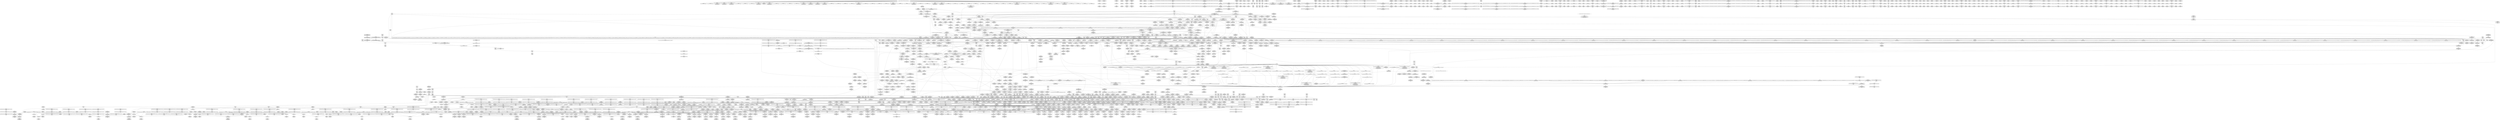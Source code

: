 digraph {
	CE0x6f75ba0 [shape=record,shape=Mrecord,label="{CE0x6f75ba0|tomoyo_fill_path_info:conv|security/tomoyo/util.c,664|*SummSource*}"]
	CE0x54dcc40 [shape=record,shape=Mrecord,label="{CE0x54dcc40|tomoyo_unix_entry:tmp42|security/tomoyo/network.c,572}"]
	CE0x738a300 [shape=record,shape=Mrecord,label="{CE0x738a300|128:_i8*,_1208:_%struct.file*,_:_CMRE_38,39_}"]
	CE0x6459910 [shape=record,shape=Mrecord,label="{CE0x6459910|tomoyo_get_mode:tmp12|security/tomoyo/util.c,982}"]
	CE0x6131770 [shape=record,shape=Mrecord,label="{CE0x6131770|tomoyo_domain:tmp17|security/tomoyo/common.h,1205|*SummSource*}"]
	CE0x5590c50 [shape=record,shape=Mrecord,label="{CE0x5590c50|tomoyo_const_part_length:tmp22|security/tomoyo/util.c,634|*SummSource*}"]
	CE0x63e3d20 [shape=record,shape=Mrecord,label="{CE0x63e3d20|tomoyo_const_part_length:tmp13|security/tomoyo/util.c,626}"]
	CE0x5529410 [shape=record,shape=Mrecord,label="{CE0x5529410|tomoyo_unix_entry:unix_network|security/tomoyo/network.c,566}"]
	CE0x7310b70 [shape=record,shape=Mrecord,label="{CE0x7310b70|srcu_read_unlock20:entry|*SummSink*}"]
	CE0x7f6ea60 [shape=record,shape=Mrecord,label="{CE0x7f6ea60|i64*_getelementptr_inbounds_(_11_x_i64_,_11_x_i64_*___llvm_gcov_ctr54147,_i64_0,_i64_8)|*Constant*}"]
	CE0x5639e60 [shape=record,shape=Mrecord,label="{CE0x5639e60|i64*_getelementptr_inbounds_(_2_x_i64_,_2_x_i64_*___llvm_gcov_ctr3939,_i64_0,_i64_0)|*Constant*|*SummSource*}"]
	CE0x707d6b0 [shape=record,shape=Mrecord,label="{CE0x707d6b0|tomoyo_const_part_length:sw.bb|*SummSource*}"]
	CE0x8be6620 [shape=record,shape=Mrecord,label="{CE0x8be6620|i64*_getelementptr_inbounds_(_4_x_i64_,_4_x_i64_*___llvm_gcov_ctr4731,_i64_0,_i64_0)|*Constant*|*SummSource*}"]
	CE0x8a2cb70 [shape=record,shape=Mrecord,label="{CE0x8a2cb70|tomoyo_unix_entry:tmp33|security/tomoyo/network.c,560|*SummSink*}"]
	CE0x8b07ec0 [shape=record,shape=Mrecord,label="{CE0x8b07ec0|tomoyo_domain:tmp8|security/tomoyo/common.h,1205}"]
	CE0x62f1510 [shape=record,shape=Mrecord,label="{CE0x62f1510|tomoyo_domain:tmp}"]
	CE0x6233570 [shape=record,shape=Mrecord,label="{CE0x6233570|tomoyo_get_mode:default_config|security/tomoyo/util.c,986|*SummSource*}"]
	CE0x5590f40 [shape=record,shape=Mrecord,label="{CE0x5590f40|__llvm_gcov_indirect_counter_increment114:tmp1|*SummSource*}"]
	CE0x6ffd490 [shape=record,shape=Mrecord,label="{CE0x6ffd490|tomoyo_unix_entry:if.end17|*SummSink*}"]
	CE0x70b6ee0 [shape=record,shape=Mrecord,label="{CE0x70b6ee0|tomoyo_const_part_length:tmp3|security/tomoyo/util.c,624|*SummSink*}"]
	CE0x7556310 [shape=record,shape=Mrecord,label="{CE0x7556310|tomoyo_get_mode:return|*SummSink*}"]
	CE0x554de90 [shape=record,shape=Mrecord,label="{CE0x554de90|tomoyo_unix_entry:cmp32|security/tomoyo/network.c,572|*SummSource*}"]
	CE0x57186b0 [shape=record,shape=Mrecord,label="{CE0x57186b0|tomoyo_init_request_info:tmp13|*LoadInst*|security/tomoyo/util.c,1011|*SummSink*}"]
	CE0x8c223e0 [shape=record,shape=Mrecord,label="{CE0x8c223e0|24:_%struct.tomoyo_path_info*,_32:_i8,_33:_i8,_72:_i8,_:_SCMRE_49,50_}"]
	CE0x5797b50 [shape=record,shape=Mrecord,label="{CE0x5797b50|tomoyo_check_unix_address:call|security/tomoyo/network.c,600|*SummSource*}"]
	CE0x707cce0 [shape=record,shape=Mrecord,label="{CE0x707cce0|tomoyo_audit_net_log:call|security/tomoyo/network.c,366|*SummSource*}"]
	CE0x894bda0 [shape=record,shape=Mrecord,label="{CE0x894bda0|GLOBAL:rcu_lock_release21|*Constant*|*SummSource*}"]
	CE0x73e6f60 [shape=record,shape=Mrecord,label="{CE0x73e6f60|srcu_read_lock17:tmp2|*SummSource*}"]
	CE0x7423380 [shape=record,shape=Mrecord,label="{CE0x7423380|tomoyo_const_part_length:cmp12|security/tomoyo/util.c,641|*SummSource*}"]
	CE0x6473f70 [shape=record,shape=Mrecord,label="{CE0x6473f70|tomoyo_get_mode:cmp11|security/tomoyo/util.c,985}"]
	CE0x6260af0 [shape=record,shape=Mrecord,label="{CE0x6260af0|i32_22|*Constant*|*SummSource*}"]
	CE0x8a7ca10 [shape=record,shape=Mrecord,label="{CE0x8a7ca10|0:_i8,_1:_i8,_32:_i8*,_40:_i32,_:_CMR_0,1_|*MultipleSource*|Function::tomoyo_check_unix_address&Arg::address::|security/tomoyo/network.c,594}"]
	CE0x63435a0 [shape=record,shape=Mrecord,label="{CE0x63435a0|tomoyo_unix_entry:tmp50|security/tomoyo/network.c,576|*SummSink*}"]
	CE0x61c9900 [shape=record,shape=Mrecord,label="{CE0x61c9900|tomoyo_unix_entry:addr21|security/tomoyo/network.c, 561|*SummSource*}"]
	CE0x71e1350 [shape=record,shape=Mrecord,label="{CE0x71e1350|tomoyo_init_request_info:index|Function::tomoyo_init_request_info&Arg::index::}"]
	CE0x542b850 [shape=record,shape=Mrecord,label="{CE0x542b850|i64*_getelementptr_inbounds_(_11_x_i64_,_11_x_i64_*___llvm_gcov_ctr54147,_i64_0,_i64_1)|*Constant*}"]
	CE0x6254c00 [shape=record,shape=Mrecord,label="{CE0x6254c00|tomoyo_const_part_length:tmp45|security/tomoyo/util.c,645|*SummSink*}"]
	CE0x62fa180 [shape=record,shape=Mrecord,label="{CE0x62fa180|tomoyo_const_part_length:add29|security/tomoyo/util.c,646|*SummSource*}"]
	CE0x73e6950 [shape=record,shape=Mrecord,label="{CE0x73e6950|srcu_read_lock17:tmp1|*SummSink*}"]
	CE0x899b4e0 [shape=record,shape=Mrecord,label="{CE0x899b4e0|tomoyo_check_unix_address:tmp7|security/tomoyo/network.c,597}"]
	CE0x55d9e50 [shape=record,shape=Mrecord,label="{CE0x55d9e50|i64_2|*Constant*}"]
	CE0x8a80b20 [shape=record,shape=Mrecord,label="{CE0x8a80b20|GLOBAL:tomoyo_fill_path_info|*Constant*|*SummSink*}"]
	CE0x72e8440 [shape=record,shape=Mrecord,label="{CE0x72e8440|tomoyo_audit_net_log:r|Function::tomoyo_audit_net_log&Arg::r::|*SummSink*}"]
	CE0x63b7b20 [shape=record,shape=Mrecord,label="{CE0x63b7b20|tomoyo_fill_path_info:tmp10|*SummSink*}"]
	CE0x8af8220 [shape=record,shape=Mrecord,label="{CE0x8af8220|tomoyo_domain:bb}"]
	CE0x7f82930 [shape=record,shape=Mrecord,label="{CE0x7f82930|get_current:tmp1|*SummSource*}"]
	CE0x6f83550 [shape=record,shape=Mrecord,label="{CE0x6f83550|i32_8|*Constant*|*SummSource*}"]
	CE0x720ca50 [shape=record,shape=Mrecord,label="{CE0x720ca50|i32_10|*Constant*|*SummSource*}"]
	CE0x545ccb0 [shape=record,shape=Mrecord,label="{CE0x545ccb0|i64*_getelementptr_inbounds_(_4_x_i64_,_4_x_i64_*___llvm_gcov_ctr4137,_i64_0,_i64_1)|*Constant*}"]
	CE0x7473c30 [shape=record,shape=Mrecord,label="{CE0x7473c30|0:_i8,_array:_GCRE_tomoyo_index2category_constant_39_x_i8_c_00_00_00_00_00_00_00_00_00_00_00_00_00_00_00_00_00_00_00_00_00_00_00_01_01_01_01_01_01_01_01_01_01_01_01_01_01_01_02_,_align_16:_elem_22::|security/tomoyo/util.c,983}"]
	CE0x5718900 [shape=record,shape=Mrecord,label="{CE0x5718900|tomoyo_fill_path_info:tmp9|security/tomoyo/util.c,667}"]
	CE0x724ce80 [shape=record,shape=Mrecord,label="{CE0x724ce80|40:_%struct.tomoyo_policy_namespace*,_48:_i8,_:_GCRE_tomoyo_kernel_domain_external_global_%struct.tomoyo_domain_info_48,49_|*MultipleSource*|security/tomoyo/util.c,1005|security/tomoyo/util.c,1007|Function::tomoyo_init_request_info&Arg::domain::}"]
	CE0x6552690 [shape=record,shape=Mrecord,label="{CE0x6552690|rcu_lock_release21:indirectgoto|*SummSource*}"]
	CE0x72b8a40 [shape=record,shape=Mrecord,label="{CE0x72b8a40|tomoyo_audit_unix_log:param3|security/tomoyo/network.c,407|*SummSource*}"]
	CE0x75119d0 [shape=record,shape=Mrecord,label="{CE0x75119d0|__llvm_gcov_indirect_counter_increment114:bb4}"]
	CE0x633e1c0 [shape=record,shape=Mrecord,label="{CE0x633e1c0|i32_(%struct.tomoyo_request_info.524*,_%struct.tomoyo_domain_info*,_i8)*_bitcast_(i32_(%struct.tomoyo_request_info*,_%struct.tomoyo_domain_info*,_i8)*_tomoyo_init_request_info_to_i32_(%struct.tomoyo_request_info.524*,_%struct.tomoyo_domain_info*,_i8)*)|*Constant*|*SummSink*}"]
	CE0x6127e20 [shape=record,shape=Mrecord,label="{CE0x6127e20|_call_void_lock_acquire(%struct.lockdep_map*_%map,_i32_0,_i32_0,_i32_2,_i32_0,_%struct.lockdep_map*_null,_i64_ptrtoint_(i8*_blockaddress(_rcu_lock_acquire18,_%__here)_to_i64))_#9,_!dbg_!38907|include/linux/rcupdate.h,418}"]
	CE0x72a3500 [shape=record,shape=Mrecord,label="{CE0x72a3500|tomoyo_const_part_length:tmp51|security/tomoyo/util.c,651}"]
	CE0x89b7a00 [shape=record,shape=Mrecord,label="{CE0x89b7a00|_call_void_rcu_lock_acquire18(%struct.lockdep_map*_%dep_map)_#9,_!dbg_!38906|include/linux/srcu.h,222|*SummSink*}"]
	CE0x701ca20 [shape=record,shape=Mrecord,label="{CE0x701ca20|tomoyo_read_lock16:tmp3}"]
	CE0x89f73d0 [shape=record,shape=Mrecord,label="{CE0x89f73d0|GLOBAL:tomoyo_encode2|*Constant*|*SummSink*}"]
	CE0x625b930 [shape=record,shape=Mrecord,label="{CE0x625b930|tomoyo_unix_entry:tmp13|security/tomoyo/network.c,548|*SummSink*}"]
	CE0x6245640 [shape=record,shape=Mrecord,label="{CE0x6245640|__llvm_gcov_indirect_counter_increment114:counter|*SummSink*}"]
	CE0x7234610 [shape=record,shape=Mrecord,label="{CE0x7234610|i64*_getelementptr_inbounds_(_2_x_i64_,_2_x_i64_*___llvm_gcov_ctr4632,_i64_0,_i64_0)|*Constant*|*SummSink*}"]
	CE0x62903b0 [shape=record,shape=Mrecord,label="{CE0x62903b0|tomoyo_get_mode:bb|*SummSource*}"]
	CE0x6f32420 [shape=record,shape=Mrecord,label="{CE0x6f32420|tomoyo_read_lock16:tmp}"]
	CE0x5709240 [shape=record,shape=Mrecord,label="{CE0x5709240|tomoyo_init_request_info:mode5|security/tomoyo/util.c,1011|*SummSink*}"]
	CE0x8c8e3a0 [shape=record,shape=Mrecord,label="{CE0x8c8e3a0|0:_i8,_array:_GCRE_tomoyo_index2category_constant_39_x_i8_c_00_00_00_00_00_00_00_00_00_00_00_00_00_00_00_00_00_00_00_00_00_00_00_01_01_01_01_01_01_01_01_01_01_01_01_01_01_01_02_,_align_16:_elem_13::|security/tomoyo/util.c,983}"]
	CE0x53fb840 [shape=record,shape=Mrecord,label="{CE0x53fb840|i64*_getelementptr_inbounds_(_2_x_i64_,_2_x_i64_*___llvm_gcov_ctr4533,_i64_0,_i64_1)|*Constant*}"]
	CE0x899b5c0 [shape=record,shape=Mrecord,label="{CE0x899b5c0|tomoyo_check_unix_address:tmp7|security/tomoyo/network.c,597|*SummSource*}"]
	CE0x60e9000 [shape=record,shape=Mrecord,label="{CE0x60e9000|COLLAPSED:_GCMRE___llvm_gcov_ctr4533_internal_global_2_x_i64_zeroinitializer:_elem_0:default:}"]
	CE0x55d9800 [shape=record,shape=Mrecord,label="{CE0x55d9800|tomoyo_audit_unix_log:param|security/tomoyo/network.c,405|*SummSource*}"]
	CE0x61276d0 [shape=record,shape=Mrecord,label="{CE0x61276d0|tomoyo_audit_net_log:bb|*SummSink*}"]
	CE0x55c9b80 [shape=record,shape=Mrecord,label="{CE0x55c9b80|0:_i8*,_array:_GCRE_tomoyo_proto_keyword_constant_6_x_i8*_i8*_getelementptr_inbounds_(_2_x_i8_,_2_x_i8_*_.str22,_i32_0,_i32_0),_i8*_getelementptr_inbounds_(_7_x_i8_,_7_x_i8_*_.str123,_i32_0,_i32_0),_i8*_getelementptr_inbounds_(_6_x_i8_,_6_x_i8_*_.str224,_i32_0,_i32_0),_i8*_getelementptr_inbounds_(_4_x_i8_,_4_x_i8_*_.str325,_i32_0,_i32_0),_i8*_getelementptr_inbounds_(_2_x_i8_,_2_x_i8_*_.str22,_i32_0,_i32_0),_i8*_getelementptr_inbounds_(_10_x_i8_,_10_x_i8_*_.str426,_i32_0,_i32_0)_,_align_16:_elem_1::|security/tomoyo/network.c,367}"]
	CE0x733a610 [shape=record,shape=Mrecord,label="{CE0x733a610|i64*_getelementptr_inbounds_(_22_x_i64_,_22_x_i64_*___llvm_gcov_ctr3840,_i64_0,_i64_11)|*Constant*}"]
	CE0x73ad0c0 [shape=record,shape=Mrecord,label="{CE0x73ad0c0|tomoyo_const_part_length:tmp31|security/tomoyo/util.c,641}"]
	CE0x70ca4e0 [shape=record,shape=Mrecord,label="{CE0x70ca4e0|tomoyo_unix_entry:do.cond}"]
	CE0x7558790 [shape=record,shape=Mrecord,label="{CE0x7558790|tomoyo_const_part_length:conv2|security/tomoyo/util.c,627}"]
	CE0x715d910 [shape=record,shape=Mrecord,label="{CE0x715d910|i32_4|*Constant*}"]
	CE0x74ce500 [shape=record,shape=Mrecord,label="{CE0x74ce500|tomoyo_get_mode:tmp1|*SummSource*}"]
	CE0x89fac60 [shape=record,shape=Mrecord,label="{CE0x89fac60|tomoyo_check_unix_address:sa_family|security/tomoyo/network.c,596}"]
	CE0x718af80 [shape=record,shape=Mrecord,label="{CE0x718af80|tomoyo_unix_entry:tmp19|security/tomoyo/network.c,553|*SummSink*}"]
	CE0x8a5b430 [shape=record,shape=Mrecord,label="{CE0x8a5b430|i64_1|*Constant*}"]
	CE0x71b1f00 [shape=record,shape=Mrecord,label="{CE0x71b1f00|tomoyo_init_request_info:profile3|security/tomoyo/util.c,1008|*SummSink*}"]
	CE0x62b73a0 [shape=record,shape=Mrecord,label="{CE0x62b73a0|tomoyo_const_part_length:tmp17|security/tomoyo/util.c,627|*SummSink*}"]
	CE0x7f81de0 [shape=record,shape=Mrecord,label="{CE0x7f81de0|i8*_undef|*Constant*|*SummSink*}"]
	CE0x5639bd0 [shape=record,shape=Mrecord,label="{CE0x5639bd0|i64*_getelementptr_inbounds_(_2_x_i64_,_2_x_i64_*___llvm_gcov_ctr3939,_i64_0,_i64_0)|*Constant*}"]
	CE0x65269e0 [shape=record,shape=Mrecord,label="{CE0x65269e0|GLOBAL:current_task|Global_var:current_task}"]
	CE0x61a5020 [shape=record,shape=Mrecord,label="{CE0x61a5020|tomoyo_domain:tmp18|security/tomoyo/common.h,1205|*SummSource*}"]
	CE0x57980e0 [shape=record,shape=Mrecord,label="{CE0x57980e0|tomoyo_unix_entry:address|Function::tomoyo_unix_entry&Arg::address::}"]
	CE0x74ce8f0 [shape=record,shape=Mrecord,label="{CE0x74ce8f0|tomoyo_const_part_length:tmp16|security/tomoyo/util.c,627|*SummSource*}"]
	CE0x55b8ff0 [shape=record,shape=Mrecord,label="{CE0x55b8ff0|tomoyo_unix_entry:arrayidx|security/tomoyo/network.c,546|*SummSink*}"]
	CE0x7366a30 [shape=record,shape=Mrecord,label="{CE0x7366a30|i64*_getelementptr_inbounds_(_2_x_i64_,_2_x_i64_*___llvm_gcov_ctr4038,_i64_0,_i64_0)|*Constant*|*SummSink*}"]
	CE0x73bc520 [shape=record,shape=Mrecord,label="{CE0x73bc520|tomoyo_const_part_length:tmp51|security/tomoyo/util.c,651|*SummSink*}"]
	CE0x61c8170 [shape=record,shape=Mrecord,label="{CE0x61c8170|i32_47|*Constant*|*SummSink*}"]
	CE0x54cbe40 [shape=record,shape=Mrecord,label="{CE0x54cbe40|__llvm_gcov_indirect_counter_increment114:counters|Function::__llvm_gcov_indirect_counter_increment114&Arg::counters::|*SummSource*}"]
	CE0x63e50f0 [shape=record,shape=Mrecord,label="{CE0x63e50f0|rcu_lock_release21:tmp1}"]
	CE0x7422db0 [shape=record,shape=Mrecord,label="{CE0x7422db0|rcu_lock_acquire18:tmp|*SummSource*}"]
	CE0x55b8c20 [shape=record,shape=Mrecord,label="{CE0x55b8c20|GLOBAL:tomoyo_unix2mac|Global_var:tomoyo_unix2mac}"]
	CE0x71e3ce0 [shape=record,shape=Mrecord,label="{CE0x71e3ce0|tomoyo_get_mode:profile|Function::tomoyo_get_mode&Arg::profile::|*SummSource*}"]
	CE0x70a9fc0 [shape=record,shape=Mrecord,label="{CE0x70a9fc0|i8_0|*Constant*|*SummSource*}"]
	CE0x6221d00 [shape=record,shape=Mrecord,label="{CE0x6221d00|tomoyo_unix_entry:tmp3|*LoadInst*|security/tomoyo/network.c,546|*SummSink*}"]
	CE0x7f7a830 [shape=record,shape=Mrecord,label="{CE0x7f7a830|i64*_getelementptr_inbounds_(_31_x_i64_,_31_x_i64_*___llvm_gcov_ctr43150,_i64_0,_i64_21)|*Constant*|*SummSource*}"]
	CE0x6281ea0 [shape=record,shape=Mrecord,label="{CE0x6281ea0|tomoyo_fill_path_info:idxprom|security/tomoyo/util.c,667}"]
	CE0x60bab30 [shape=record,shape=Mrecord,label="{CE0x60bab30|tomoyo_fill_path_info:arrayidx|security/tomoyo/util.c,667|*SummSource*}"]
	CE0x8a36890 [shape=record,shape=Mrecord,label="{CE0x8a36890|i32_50|*Constant*|*SummSink*}"]
	CE0x8a36dc0 [shape=record,shape=Mrecord,label="{CE0x8a36dc0|i64*_getelementptr_inbounds_(_2_x_i64_,_2_x_i64_*___llvm_gcov_ctr53148,_i64_0,_i64_1)|*Constant*|*SummSink*}"]
	CE0x6130b60 [shape=record,shape=Mrecord,label="{CE0x6130b60|i32_1205|*Constant*|*SummSink*}"]
	CE0x5338120 [shape=record,shape=Mrecord,label="{CE0x5338120|tomoyo_check_unix_address:sa_family|security/tomoyo/network.c,596|*SummSink*}"]
	CE0x6faeff0 [shape=record,shape=Mrecord,label="{CE0x6faeff0|i64_80|*Constant*}"]
	CE0x6290170 [shape=record,shape=Mrecord,label="{CE0x6290170|i64_1|*Constant*}"]
	CE0x73780a0 [shape=record,shape=Mrecord,label="{CE0x73780a0|128:_i8*,_1208:_%struct.file*,_:_CMRE_27,28_}"]
	CE0x6eda320 [shape=record,shape=Mrecord,label="{CE0x6eda320|rcu_lock_release21:tmp7|*SummSource*}"]
	CE0x89b76a0 [shape=record,shape=Mrecord,label="{CE0x89b76a0|srcu_read_lock17:dep_map|include/linux/srcu.h,222|*SummSink*}"]
	CE0x73e6690 [shape=record,shape=Mrecord,label="{CE0x73e6690|tomoyo_get_mode:tmp5|security/tomoyo/util.c,978|*SummSource*}"]
	CE0x8a39b10 [shape=record,shape=Mrecord,label="{CE0x8a39b10|tomoyo_check_unix_address:if.end|*SummSource*}"]
	CE0x61faf40 [shape=record,shape=Mrecord,label="{CE0x61faf40|tomoyo_get_mode:tmp11|security/tomoyo/util.c,982}"]
	"CONST[source:1(input),value:2(dynamic)][purpose:{object}][SrcIdx:1]"
	CE0x61ed510 [shape=record,shape=Mrecord,label="{CE0x61ed510|tomoyo_domain:cred|security/tomoyo/common.h,1205|*SummSource*}"]
	CE0x748e190 [shape=record,shape=Mrecord,label="{CE0x748e190|tomoyo_get_mode:if.then13|*SummSource*}"]
	CE0x7335c30 [shape=record,shape=Mrecord,label="{CE0x7335c30|_ret_void,_!dbg_!38907|include/linux/srcu.h,238|*SummSource*}"]
	CE0x6faf060 [shape=record,shape=Mrecord,label="{CE0x6faf060|i64_80|*Constant*|*SummSource*}"]
	CE0x893d0a0 [shape=record,shape=Mrecord,label="{CE0x893d0a0|tomoyo_unix_entry:operation|security/tomoyo/network.c,546}"]
	CE0x63e5840 [shape=record,shape=Mrecord,label="{CE0x63e5840|GLOBAL:lock_acquire|*Constant*|*SummSink*}"]
	CE0x6118ac0 [shape=record,shape=Mrecord,label="{CE0x6118ac0|tomoyo_const_part_length:filename.addr.0|*SummSource*}"]
	CE0x6310d50 [shape=record,shape=Mrecord,label="{CE0x6310d50|__llvm_gcov_indirect_counter_increment114:pred}"]
	CE0x6fef460 [shape=record,shape=Mrecord,label="{CE0x6fef460|tomoyo_unix_entry:if.end36}"]
	CE0x749d710 [shape=record,shape=Mrecord,label="{CE0x749d710|0:_i8,_array:_GCRE_tomoyo_index2category_constant_39_x_i8_c_00_00_00_00_00_00_00_00_00_00_00_00_00_00_00_00_00_00_00_00_00_00_00_01_01_01_01_01_01_01_01_01_01_01_01_01_01_01_02_,_align_16:_elem_29::|security/tomoyo/util.c,983}"]
	CE0x7356010 [shape=record,shape=Mrecord,label="{CE0x7356010|i64_1|*Constant*}"]
	CE0x899b550 [shape=record,shape=Mrecord,label="{CE0x899b550|tomoyo_check_unix_address:tmp7|security/tomoyo/network.c,597|*SummSink*}"]
	CE0x5659980 [shape=record,shape=Mrecord,label="{CE0x5659980|i64*_getelementptr_inbounds_(_31_x_i64_,_31_x_i64_*___llvm_gcov_ctr43150,_i64_0,_i64_0)|*Constant*|*SummSource*}"]
	CE0x7157930 [shape=record,shape=Mrecord,label="{CE0x7157930|tomoyo_unix_entry:do.body|*SummSource*}"]
	CE0x8ad6a90 [shape=record,shape=Mrecord,label="{CE0x8ad6a90|tomoyo_const_part_length:tmp32|security/tomoyo/util.c,641|*SummSink*}"]
	CE0x638c6b0 [shape=record,shape=Mrecord,label="{CE0x638c6b0|tomoyo_unix_entry:tmp15|security/tomoyo/network.c,551|*SummSink*}"]
	CE0x55b7bb0 [shape=record,shape=Mrecord,label="{CE0x55b7bb0|i64_23|*Constant*|*SummSource*}"]
	CE0x5605b00 [shape=record,shape=Mrecord,label="{CE0x5605b00|0:_i8*,_array:_GCRE_tomoyo_proto_keyword_constant_6_x_i8*_i8*_getelementptr_inbounds_(_2_x_i8_,_2_x_i8_*_.str22,_i32_0,_i32_0),_i8*_getelementptr_inbounds_(_7_x_i8_,_7_x_i8_*_.str123,_i32_0,_i32_0),_i8*_getelementptr_inbounds_(_6_x_i8_,_6_x_i8_*_.str224,_i32_0,_i32_0),_i8*_getelementptr_inbounds_(_4_x_i8_,_4_x_i8_*_.str325,_i32_0,_i32_0),_i8*_getelementptr_inbounds_(_2_x_i8_,_2_x_i8_*_.str22,_i32_0,_i32_0),_i8*_getelementptr_inbounds_(_10_x_i8_,_10_x_i8_*_.str426,_i32_0,_i32_0)_,_align_16:_elem_4::|security/tomoyo/network.c,367}"]
	CE0x55d06e0 [shape=record,shape=Mrecord,label="{CE0x55d06e0|tomoyo_const_part_length:len.0|*SummSink*}"]
	CE0x5732740 [shape=record,shape=Mrecord,label="{CE0x5732740|_call_void_mcount()_#3|*SummSource*}"]
	CE0x71b1c00 [shape=record,shape=Mrecord,label="{CE0x71b1c00|i32_8|*Constant*}"]
	CE0x55e1cc0 [shape=record,shape=Mrecord,label="{CE0x55e1cc0|GLOBAL:__llvm_gcov_ctr31133|Global_var:__llvm_gcov_ctr31133|*SummSource*}"]
	CE0x893ced0 [shape=record,shape=Mrecord,label="{CE0x893ced0|tomoyo_unix_entry:tmp2|security/tomoyo/network.c,544|*SummSource*}"]
	"CONST[source:0(mediator),value:2(dynamic)][purpose:{subject}][SnkIdx:0]"
	CE0x55a3180 [shape=record,shape=Mrecord,label="{CE0x55a3180|tomoyo_const_part_length:if.end18|*SummSink*}"]
	CE0x71a4800 [shape=record,shape=Mrecord,label="{CE0x71a4800|tomoyo_init_request_info:tmp1|*SummSink*}"]
	CE0x55da040 [shape=record,shape=Mrecord,label="{CE0x55da040|GLOBAL:tomoyo_read_unlock19|*Constant*|*SummSource*}"]
	CE0x55a9260 [shape=record,shape=Mrecord,label="{CE0x55a9260|i64_4|*Constant*}"]
	CE0x6fda0b0 [shape=record,shape=Mrecord,label="{CE0x6fda0b0|tomoyo_unix_entry:if.end17}"]
	CE0x8a73170 [shape=record,shape=Mrecord,label="{CE0x8a73170|0:_i8*,_:_SCMRE_12,14_|*MultipleSource*|security/tomoyo/network.c, 561|security/tomoyo/network.c,563}"]
	CE0x72348b0 [shape=record,shape=Mrecord,label="{CE0x72348b0|srcu_read_unlock20:tmp|*SummSource*}"]
	CE0x73d3bf0 [shape=record,shape=Mrecord,label="{CE0x73d3bf0|_call_void___srcu_read_unlock(%struct.srcu_struct*_%sp,_i32_%idx)_#9,_!dbg_!38906|include/linux/srcu.h,237|*SummSource*}"]
	CE0x89a0be0 [shape=record,shape=Mrecord,label="{CE0x89a0be0|tomoyo_get_mode:tmp5|security/tomoyo/util.c,978|*SummSink*}"]
	CE0x70a4580 [shape=record,shape=Mrecord,label="{CE0x70a4580|i64**_getelementptr_inbounds_(_3_x_i64*_,_3_x_i64*_*___llvm_gcda_edge_table44,_i64_0,_i64_0)|*Constant*|*SummSource*}"]
	CE0x707d480 [shape=record,shape=Mrecord,label="{CE0x707d480|i32_(%struct.tomoyo_request_info.524*,_i8*,_...)*_bitcast_(i32_(%struct.tomoyo_request_info*,_i8*,_...)*_tomoyo_supervisor_to_i32_(%struct.tomoyo_request_info.524*,_i8*,_...)*)|*Constant*|*SummSink*}"]
	CE0x8a07b00 [shape=record,shape=Mrecord,label="{CE0x8a07b00|i8*_null|*Constant*|*SummSource*}"]
	CE0x7310ce0 [shape=record,shape=Mrecord,label="{CE0x7310ce0|srcu_read_unlock20:entry|*SummSource*}"]
	CE0x701cb80 [shape=record,shape=Mrecord,label="{CE0x701cb80|tomoyo_read_lock16:tmp3|*SummSource*}"]
	CE0x708d610 [shape=record,shape=Mrecord,label="{CE0x708d610|tomoyo_const_part_length:tmp18|security/tomoyo/util.c,627}"]
	CE0x63331b0 [shape=record,shape=Mrecord,label="{CE0x63331b0|i32_-12|*Constant*|*SummSource*}"]
	CE0x565fa40 [shape=record,shape=Mrecord,label="{CE0x565fa40|tomoyo_get_mode:index|Function::tomoyo_get_mode&Arg::index::}"]
	CE0x7544da0 [shape=record,shape=Mrecord,label="{CE0x7544da0|__llvm_gcov_indirect_counter_increment114:tmp5|*SummSource*}"]
	CE0x61edbb0 [shape=record,shape=Mrecord,label="{CE0x61edbb0|i32_22|*Constant*}"]
	CE0x633ea50 [shape=record,shape=Mrecord,label="{CE0x633ea50|tomoyo_init_request_info:r|Function::tomoyo_init_request_info&Arg::r::|*SummSource*}"]
	CE0x708dae0 [shape=record,shape=Mrecord,label="{CE0x708dae0|__llvm_gcov_indirect_counter_increment114:tmp2}"]
	CE0x8a79af0 [shape=record,shape=Mrecord,label="{CE0x8a79af0|_call_void_tomoyo_fill_path_info(%struct.tomoyo_path_info*_%addr21)_#9,_!dbg_!38945|security/tomoyo/network.c,564|*SummSource*}"]
	CE0x713e230 [shape=record,shape=Mrecord,label="{CE0x713e230|tomoyo_init_request_info:ns|security/tomoyo/util.c,1010}"]
	CE0x73359a0 [shape=record,shape=Mrecord,label="{CE0x73359a0|srcu_read_unlock20:idx|Function::srcu_read_unlock20&Arg::idx::|*SummSource*}"]
	CE0x72df1e0 [shape=record,shape=Mrecord,label="{CE0x72df1e0|tomoyo_audit_unix_log:tmp7|security/tomoyo/network.c,407|*SummSource*}"]
	CE0x62f9c30 [shape=record,shape=Mrecord,label="{CE0x62f9c30|VOIDTB_TE:_CE_2272,6368_|*MultipleSource*|security/tomoyo/util.c,1010|Function::tomoyo_get_mode&Arg::ns::}"]
	CE0x55b9850 [shape=record,shape=Mrecord,label="{CE0x55b9850|tomoyo_unix_entry:if.then10|*SummSource*}"]
	CE0x8c7bc60 [shape=record,shape=Mrecord,label="{CE0x8c7bc60|tomoyo_unix_entry:protocol22|security/tomoyo/network.c,566|*SummSink*}"]
	CE0x6489820 [shape=record,shape=Mrecord,label="{CE0x6489820|i32_3|*Constant*|*SummSource*}"]
	CE0x89b25d0 [shape=record,shape=Mrecord,label="{CE0x89b25d0|tomoyo_get_mode:tmp28|security/tomoyo/util.c,988|*SummSource*}"]
	CE0x73e5110 [shape=record,shape=Mrecord,label="{CE0x73e5110|tomoyo_const_part_length:incdec.ptr10|security/tomoyo/util.c,640|*SummSource*}"]
	CE0x891b180 [shape=record,shape=Mrecord,label="{CE0x891b180|tomoyo_unix_entry:tmp26|security/tomoyo/network.c,556}"]
	CE0x88fd480 [shape=record,shape=Mrecord,label="{CE0x88fd480|tomoyo_const_part_length:lor.lhs.false23|*SummSource*}"]
	CE0x75218e0 [shape=record,shape=Mrecord,label="{CE0x75218e0|i64*_getelementptr_inbounds_(_31_x_i64_,_31_x_i64_*___llvm_gcov_ctr43150,_i64_0,_i64_4)|*Constant*|*SummSource*}"]
	CE0x8bf5d40 [shape=record,shape=Mrecord,label="{CE0x8bf5d40|24:_%struct.tomoyo_path_info*,_32:_i8,_33:_i8,_72:_i8,_:_SCMRE_42,43_}"]
	CE0x6160890 [shape=record,shape=Mrecord,label="{CE0x6160890|tomoyo_const_part_length:entry}"]
	CE0x63573a0 [shape=record,shape=Mrecord,label="{CE0x63573a0|tomoyo_unix_entry:tmp51|security/tomoyo/network.c,577}"]
	CE0x6f7fa70 [shape=record,shape=Mrecord,label="{CE0x6f7fa70|_ret_%struct.tomoyo_domain_info*_%tmp23,_!dbg_!38929|security/tomoyo/common.h,1205}"]
	CE0x702e100 [shape=record,shape=Mrecord,label="{CE0x702e100|tomoyo_get_mode:arrayidx|security/tomoyo/util.c,981|*SummSource*}"]
	CE0x8b0e6f0 [shape=record,shape=Mrecord,label="{CE0x8b0e6f0|GLOBAL:tomoyo_proto_keyword|Global_var:tomoyo_proto_keyword}"]
	CE0x638c050 [shape=record,shape=Mrecord,label="{CE0x638c050|tomoyo_unix_entry:addr_len|security/tomoyo/network.c,551|*SummSink*}"]
	CE0x626a020 [shape=record,shape=Mrecord,label="{CE0x626a020|tomoyo_fill_path_info:name1|security/tomoyo/util.c,663}"]
	CE0x7327670 [shape=record,shape=Mrecord,label="{CE0x7327670|tomoyo_unix_entry:tmp6|security/tomoyo/network.c,548|*SummSource*}"]
	CE0x6f80040 [shape=record,shape=Mrecord,label="{CE0x6f80040|tomoyo_fill_path_info:tmp6|security/tomoyo/util.c,667}"]
	CE0x73fb970 [shape=record,shape=Mrecord,label="{CE0x73fb970|_call_void_mcount()_#3|*SummSource*}"]
	CE0x542b270 [shape=record,shape=Mrecord,label="{CE0x542b270|tomoyo_const_part_length:tmp}"]
	CE0x7f81f10 [shape=record,shape=Mrecord,label="{CE0x7f81f10|i64*_getelementptr_inbounds_(_2_x_i64_,_2_x_i64_*___llvm_gcov_ctr53148,_i64_0,_i64_0)|*Constant*}"]
	CE0x64132b0 [shape=record,shape=Mrecord,label="{CE0x64132b0|tomoyo_fill_path_info:frombool|security/tomoyo/util.c,667|*SummSink*}"]
	CE0x60a9290 [shape=record,shape=Mrecord,label="{CE0x60a9290|tomoyo_const_part_length:tmp10|security/tomoyo/util.c,626|*SummSource*}"]
	CE0x62f9e30 [shape=record,shape=Mrecord,label="{CE0x62f9e30|VOIDTB_TE:_CE_6384,6388_|*MultipleSource*|security/tomoyo/util.c,1010|Function::tomoyo_get_mode&Arg::ns::}"]
	CE0x70df400 [shape=record,shape=Mrecord,label="{CE0x70df400|tomoyo_unix_entry:if.else34}"]
	CE0x6235a40 [shape=record,shape=Mrecord,label="{CE0x6235a40|tomoyo_fill_path_info:frombool10|security/tomoyo/util.c,668|*SummSource*}"]
	CE0x73275c0 [shape=record,shape=Mrecord,label="{CE0x73275c0|tomoyo_get_mode:config|security/tomoyo/util.c,981}"]
	CE0x8afd900 [shape=record,shape=Mrecord,label="{CE0x8afd900|tomoyo_const_part_length:cmp|security/tomoyo/util.c,626|*SummSource*}"]
	CE0x613d5d0 [shape=record,shape=Mrecord,label="{CE0x613d5d0|i64*_getelementptr_inbounds_(_2_x_i64_,_2_x_i64_*___llvm_gcov_ctr4434,_i64_0,_i64_0)|*Constant*|*SummSink*}"]
	CE0x73ed100 [shape=record,shape=Mrecord,label="{CE0x73ed100|128:_i8*,_1208:_%struct.file*,_:_CMRE_96,104_|*MultipleSource*|security/tomoyo/common.h,1205|security/tomoyo/common.h,1205}"]
	CE0x744a150 [shape=record,shape=Mrecord,label="{CE0x744a150|tomoyo_const_part_length:tmp53|security/tomoyo/util.c,652}"]
	CE0x8a59310 [shape=record,shape=Mrecord,label="{CE0x8a59310|i64_2|*Constant*}"]
	CE0x6342ee0 [shape=record,shape=Mrecord,label="{CE0x6342ee0|tomoyo_unix_entry:tmp49|security/tomoyo/network.c,576|*SummSource*}"]
	CE0x55a2830 [shape=record,shape=Mrecord,label="{CE0x55a2830|rcu_lock_release21:entry}"]
	CE0x70c9b90 [shape=record,shape=Mrecord,label="{CE0x70c9b90|tomoyo_init_request_info:tmp|*SummSource*}"]
	CE0x75407c0 [shape=record,shape=Mrecord,label="{CE0x75407c0|rcu_lock_acquire18:tmp7}"]
	CE0x7125530 [shape=record,shape=Mrecord,label="{CE0x7125530|rcu_lock_release21:map|Function::rcu_lock_release21&Arg::map::|*SummSource*}"]
	CE0x7f6ed70 [shape=record,shape=Mrecord,label="{CE0x7f6ed70|tomoyo_domain:tmp15|security/tomoyo/common.h,1205|*SummSink*}"]
	CE0x72e8100 [shape=record,shape=Mrecord,label="{CE0x72e8100|tomoyo_audit_net_log:entry|*SummSink*}"]
	CE0x73eba40 [shape=record,shape=Mrecord,label="{CE0x73eba40|_call_void_mcount()_#3}"]
	CE0x73ac710 [shape=record,shape=Mrecord,label="{CE0x73ac710|GLOBAL:__llvm_gcov_global_state_pred45|Global_var:__llvm_gcov_global_state_pred45}"]
	CE0x894c640 [shape=record,shape=Mrecord,label="{CE0x894c640|tomoyo_const_part_length:cmp3|security/tomoyo/util.c,627|*SummSource*}"]
	CE0x7312070 [shape=record,shape=Mrecord,label="{CE0x7312070|_call_void_mcount()_#3|*SummSource*}"]
	CE0x60a8e40 [shape=record,shape=Mrecord,label="{CE0x60a8e40|tomoyo_get_mode:tmp8|security/tomoyo/util.c,979|*SummSource*}"]
	CE0x5756c90 [shape=record,shape=Mrecord,label="{CE0x5756c90|tomoyo_init_request_info:conv6|security/tomoyo/util.c,1011|*SummSource*}"]
	CE0x54cc4b0 [shape=record,shape=Mrecord,label="{CE0x54cc4b0|tomoyo_const_part_length:if.end18}"]
	CE0x7146da0 [shape=record,shape=Mrecord,label="{CE0x7146da0|rcu_lock_release21:tmp2|*SummSink*}"]
	CE0x6288530 [shape=record,shape=Mrecord,label="{CE0x6288530|tomoyo_const_part_length:incdec.ptr|security/tomoyo/util.c,626|*SummSink*}"]
	CE0x8a62050 [shape=record,shape=Mrecord,label="{CE0x8a62050|tomoyo_unix_entry:tmp36|security/tomoyo/network.c,561|*SummSink*}"]
	CE0x5529a50 [shape=record,shape=Mrecord,label="{CE0x5529a50|tomoyo_unix_entry:unix_network|security/tomoyo/network.c,566|*SummSource*}"]
	CE0x73bd2a0 [shape=record,shape=Mrecord,label="{CE0x73bd2a0|i64*_getelementptr_inbounds_(_31_x_i64_,_31_x_i64_*___llvm_gcov_ctr43150,_i64_0,_i64_30)|*Constant*|*SummSink*}"]
	CE0x6324a40 [shape=record,shape=Mrecord,label="{CE0x6324a40|tomoyo_unix_entry:tmp48|security/tomoyo/network.c,575}"]
	CE0x55d9d20 [shape=record,shape=Mrecord,label="{CE0x55d9d20|tomoyo_init_request_info:tobool|security/tomoyo/util.c,1004|*SummSink*}"]
	CE0x74f6860 [shape=record,shape=Mrecord,label="{CE0x74f6860|tomoyo_unix_entry:tmp4|*LoadInst*|security/tomoyo/network.c,546|*SummSink*}"]
	CE0x615c600 [shape=record,shape=Mrecord,label="{CE0x615c600|i64*_getelementptr_inbounds_(_11_x_i64_,_11_x_i64_*___llvm_gcov_ctr54147,_i64_0,_i64_10)|*Constant*|*SummSink*}"]
	CE0x60a9660 [shape=record,shape=Mrecord,label="{CE0x60a9660|tomoyo_get_mode:bb|*SummSink*}"]
	CE0x8bf6220 [shape=record,shape=Mrecord,label="{CE0x8bf6220|24:_%struct.tomoyo_path_info*,_32:_i8,_33:_i8,_72:_i8,_:_SCMRE_45,46_}"]
	CE0x747a210 [shape=record,shape=Mrecord,label="{CE0x747a210|tomoyo_get_mode:if.then13}"]
	CE0x7279d60 [shape=record,shape=Mrecord,label="{CE0x7279d60|tomoyo_audit_unix_log:tmp4|security/tomoyo/network.c,405|*SummSource*}"]
	CE0x5401a40 [shape=record,shape=Mrecord,label="{CE0x5401a40|tomoyo_domain:tmp13|security/tomoyo/common.h,1205}"]
	CE0x70d7eb0 [shape=record,shape=Mrecord,label="{CE0x70d7eb0|GLOBAL:tomoyo_ss|Global_var:tomoyo_ss|*SummSink*}"]
	CE0x560b1d0 [shape=record,shape=Mrecord,label="{CE0x560b1d0|tomoyo_const_part_length:conv20|security/tomoyo/util.c,644}"]
	CE0x61fb3a0 [shape=record,shape=Mrecord,label="{CE0x61fb3a0|tomoyo_fill_path_info:tmp8|security/tomoyo/util.c,667}"]
	CE0x7463750 [shape=record,shape=Mrecord,label="{CE0x7463750|0:_i8,_array:_GCRE_tomoyo_index2category_constant_39_x_i8_c_00_00_00_00_00_00_00_00_00_00_00_00_00_00_00_00_00_00_00_00_00_00_00_01_01_01_01_01_01_01_01_01_01_01_01_01_01_01_02_,_align_16:_elem_17::|security/tomoyo/util.c,983}"]
	CE0x8c18e90 [shape=record,shape=Mrecord,label="{CE0x8c18e90|__llvm_gcov_indirect_counter_increment114:tmp2|*SummSink*}"]
	CE0x7422bc0 [shape=record,shape=Mrecord,label="{CE0x7422bc0|tomoyo_const_part_length:tmp20|security/tomoyo/util.c,628|*SummSink*}"]
	CE0x7325510 [shape=record,shape=Mrecord,label="{CE0x7325510|tomoyo_const_part_length:tmp40|security/tomoyo/util.c,644|*SummSink*}"]
	CE0x8afda80 [shape=record,shape=Mrecord,label="{CE0x8afda80|i64_5|*Constant*}"]
	CE0x55b92b0 [shape=record,shape=Mrecord,label="{CE0x55b92b0|0:_i8,_array:_GCR_tomoyo_unix2mac_internal_constant_6_x_4_x_i8_4_x_i8_zeroinitializer,_4_x_i8_c_1E_1F_00_,_4_x_i8_c_!_00_00_22_,_4_x_i8_zeroinitializer,_4_x_i8_zeroinitializer,_4_x_i8_c_#$%_00_,_align_16:_elem_1::|security/tomoyo/network.c,546}"]
	CE0x60a8c80 [shape=record,shape=Mrecord,label="{CE0x60a8c80|tomoyo_const_part_length:cmp|security/tomoyo/util.c,626}"]
	CE0x63f1e60 [shape=record,shape=Mrecord,label="{CE0x63f1e60|_call_void_mcount()_#3|*SummSink*}"]
	CE0x7146d30 [shape=record,shape=Mrecord,label="{CE0x7146d30|rcu_lock_release21:tmp2|*SummSource*}"]
	CE0x73ed4c0 [shape=record,shape=Mrecord,label="{CE0x73ed4c0|128:_i8*,_1208:_%struct.file*,_:_CMRE_112,120_|*MultipleSource*|security/tomoyo/common.h,1205|security/tomoyo/common.h,1205}"]
	CE0x7279920 [shape=record,shape=Mrecord,label="{CE0x7279920|tomoyo_audit_unix_log:protocol|security/tomoyo/network.c,405|*SummSink*}"]
	CE0x71bc1a0 [shape=record,shape=Mrecord,label="{CE0x71bc1a0|tomoyo_unix_entry:tmp}"]
	CE0x6342f50 [shape=record,shape=Mrecord,label="{CE0x6342f50|tomoyo_unix_entry:tmp49|security/tomoyo/network.c,576|*SummSink*}"]
	CE0x73edc40 [shape=record,shape=Mrecord,label="{CE0x73edc40|128:_i8*,_1208:_%struct.file*,_:_CMRE_144,152_|*MultipleSource*|security/tomoyo/common.h,1205|security/tomoyo/common.h,1205}"]
	CE0x89a10f0 [shape=record,shape=Mrecord,label="{CE0x89a10f0|i64_8|*Constant*}"]
	CE0x61bba10 [shape=record,shape=Mrecord,label="{CE0x61bba10|tomoyo_fill_path_info:tmp11|security/tomoyo/util.c,667|*SummSink*}"]
	CE0x63577b0 [shape=record,shape=Mrecord,label="{CE0x63577b0|_call_void_tomoyo_read_unlock19(i32_%call)_#9,_!dbg_!38974|security/tomoyo/network.c,577}"]
	CE0x70b6fe0 [shape=record,shape=Mrecord,label="{CE0x70b6fe0|tomoyo_const_part_length:tmp4|security/tomoyo/util.c,624}"]
	CE0x8bacbc0 [shape=record,shape=Mrecord,label="{CE0x8bacbc0|tomoyo_fill_path_info:tmp2|*LoadInst*|security/tomoyo/util.c,663|*SummSink*}"]
	CE0x8a58ad0 [shape=record,shape=Mrecord,label="{CE0x8a58ad0|tomoyo_unix_entry:tmp5|security/tomoyo/network.c,546}"]
	CE0x8bac930 [shape=record,shape=Mrecord,label="{CE0x8bac930|tomoyo_unix_entry:arrayidx|security/tomoyo/network.c,546}"]
	CE0x6173530 [shape=record,shape=Mrecord,label="{CE0x6173530|tomoyo_unix_entry:do.end|*SummSource*}"]
	CE0x7020130 [shape=record,shape=Mrecord,label="{CE0x7020130|tomoyo_read_lock16:tmp1|*SummSource*}"]
	CE0x73e6fd0 [shape=record,shape=Mrecord,label="{CE0x73e6fd0|srcu_read_lock17:tmp2|*SummSink*}"]
	CE0x6f758b0 [shape=record,shape=Mrecord,label="{CE0x6f758b0|tomoyo_fill_path_info:call|security/tomoyo/util.c,664|*SummSink*}"]
	CE0x6357510 [shape=record,shape=Mrecord,label="{CE0x6357510|i64*_getelementptr_inbounds_(_22_x_i64_,_22_x_i64_*___llvm_gcov_ctr3840,_i64_0,_i64_21)|*Constant*|*SummSource*}"]
	CE0x74f8700 [shape=record,shape=Mrecord,label="{CE0x74f8700|tomoyo_audit_net_log:tmp1|*SummSink*}"]
	CE0x7442270 [shape=record,shape=Mrecord,label="{CE0x7442270|tomoyo_const_part_length:tmp21|security/tomoyo/util.c,631|*SummSink*}"]
	CE0x61ea3d0 [shape=record,shape=Mrecord,label="{CE0x61ea3d0|tomoyo_read_unlock19:tmp2}"]
	CE0x6127fb0 [shape=record,shape=Mrecord,label="{CE0x6127fb0|0:_i64*,_array:_GCR___llvm_gcda_edge_table44_internal_unnamed_addr_constant_3_x_i64*_i64*_getelementptr_inbounds_(_31_x_i64_,_31_x_i64_*___llvm_gcov_ctr43150,_i64_0,_i64_10),_i64*_getelementptr_inbounds_(_31_x_i64_,_31_x_i64_*___llvm_gcov_ctr43150,_i64_0,_i64_11),_i64*_getelementptr_inbounds_(_31_x_i64_,_31_x_i64_*___llvm_gcov_ctr43150,_i64_0,_i64_15)_:_elem_0::}"]
	CE0x6f5be10 [shape=record,shape=Mrecord,label="{CE0x6f5be10|tomoyo_init_request_info:tmp5|security/tomoyo/util.c,1004|*SummSource*}"]
	CE0x8a79760 [shape=record,shape=Mrecord,label="{CE0x8a79760|0:_i8*,_:_SCMRE_15,16_|*MultipleSource*|security/tomoyo/network.c, 561|security/tomoyo/network.c,563}"]
	CE0x70b78d0 [shape=record,shape=Mrecord,label="{CE0x70b78d0|_call_void___llvm_gcov_indirect_counter_increment114(i32*___llvm_gcov_global_state_pred45,_i64**_getelementptr_inbounds_(_3_x_i64*_,_3_x_i64*_*___llvm_gcda_edge_table44,_i64_0,_i64_2)),_!dbg_!38930|security/tomoyo/util.c,640|*SummSource*}"]
	CE0x6428030 [shape=record,shape=Mrecord,label="{CE0x6428030|tomoyo_audit_net_log:tmp5|security/tomoyo/network.c,368}"]
	CE0x71061a0 [shape=record,shape=Mrecord,label="{CE0x71061a0|i64*_getelementptr_inbounds_(_31_x_i64_,_31_x_i64_*___llvm_gcov_ctr43150,_i64_0,_i64_9)|*Constant*|*SummSource*}"]
	CE0x6527330 [shape=record,shape=Mrecord,label="{CE0x6527330|rcu_lock_release21:tmp4|include/linux/rcupdate.h,423}"]
	CE0x55473c0 [shape=record,shape=Mrecord,label="{CE0x55473c0|tomoyo_unix_entry:tmp40|security/tomoyo/network.c,570}"]
	CE0x70aa030 [shape=record,shape=Mrecord,label="{CE0x70aa030|i8_0|*Constant*|*SummSink*}"]
	CE0x565fe70 [shape=record,shape=Mrecord,label="{CE0x565fe70|i32_9|*Constant*}"]
	CE0x8c89e40 [shape=record,shape=Mrecord,label="{CE0x8c89e40|24:_%struct.tomoyo_path_info*,_32:_i8,_33:_i8,_72:_i8,_:_SCMRE_75,76_|*MultipleSource*|security/tomoyo/network.c,544|security/tomoyo/network.c, 544|Function::tomoyo_init_request_info&Arg::r::|security/tomoyo/network.c,565}"]
	CE0x61407e0 [shape=record,shape=Mrecord,label="{CE0x61407e0|tomoyo_fill_path_info:tmp13|*LoadInst*|security/tomoyo/util.c,668|*SummSource*}"]
	CE0x5589af0 [shape=record,shape=Mrecord,label="{CE0x5589af0|i64_19|*Constant*|*SummSink*}"]
	CE0x6f73940 [shape=record,shape=Mrecord,label="{CE0x6f73940|GLOBAL:tomoyo_get_mode|*Constant*}"]
	CE0x74a82f0 [shape=record,shape=Mrecord,label="{CE0x74a82f0|%struct.tomoyo_domain_info*_null|*Constant*|*SummSource*}"]
	CE0x6474170 [shape=record,shape=Mrecord,label="{CE0x6474170|tomoyo_get_mode:cmp11|security/tomoyo/util.c,985|*SummSink*}"]
	CE0x749db30 [shape=record,shape=Mrecord,label="{CE0x749db30|tomoyo_get_mode:tmp16|security/tomoyo/util.c,983|*SummSource*}"]
	CE0x65273a0 [shape=record,shape=Mrecord,label="{CE0x65273a0|rcu_lock_release21:tmp4|include/linux/rcupdate.h,423|*SummSource*}"]
	CE0x5488810 [shape=record,shape=Mrecord,label="{CE0x5488810|__llvm_gcov_indirect_counter_increment114:bb|*SummSink*}"]
	CE0x60e9a70 [shape=record,shape=Mrecord,label="{CE0x60e9a70|tomoyo_fill_path_info:bb|*SummSink*}"]
	CE0x893ca30 [shape=record,shape=Mrecord,label="{CE0x893ca30|tomoyo_read_lock16:tmp|*SummSink*}"]
	CE0x7070510 [shape=record,shape=Mrecord,label="{CE0x7070510|24:_%struct.tomoyo_path_info*,_32:_i8,_33:_i8,_72:_i8,_:_SCMRE_25,26_}"]
	CE0x73a6150 [shape=record,shape=Mrecord,label="{CE0x73a6150|srcu_read_unlock20:bb|*SummSource*}"]
	CE0x54ade90 [shape=record,shape=Mrecord,label="{CE0x54ade90|tomoyo_unix_entry:tmp47|security/tomoyo/network.c,575}"]
	CE0x739ad00 [shape=record,shape=Mrecord,label="{CE0x739ad00|tomoyo_get_mode:tmp20|security/tomoyo/util.c,985|*SummSource*}"]
	CE0x7312240 [shape=record,shape=Mrecord,label="{CE0x7312240|GLOBAL:srcu_read_unlock20|*Constant*}"]
	CE0x63107e0 [shape=record,shape=Mrecord,label="{CE0x63107e0|tomoyo_get_mode:conv|security/tomoyo/util.c,982|*SummSink*}"]
	CE0x613ce10 [shape=record,shape=Mrecord,label="{CE0x613ce10|tomoyo_const_part_length:tmp11|security/tomoyo/util.c,626|*SummSink*}"]
	CE0x7294340 [shape=record,shape=Mrecord,label="{CE0x7294340|i64*_getelementptr_inbounds_(_2_x_i64_,_2_x_i64_*___llvm_gcov_ctr4533,_i64_0,_i64_0)|*Constant*|*SummSink*}"]
	CE0x8a03090 [shape=record,shape=Mrecord,label="{CE0x8a03090|tomoyo_check_unix_address:conv|security/tomoyo/network.c,596}"]
	CE0x6fa6020 [shape=record,shape=Mrecord,label="{CE0x6fa6020|_call_void_mcount()_#3|*SummSink*}"]
	CE0x62d6a30 [shape=record,shape=Mrecord,label="{CE0x62d6a30|i64*_getelementptr_inbounds_(_31_x_i64_,_31_x_i64_*___llvm_gcov_ctr43150,_i64_0,_i64_16)|*Constant*|*SummSource*}"]
	CE0x898fcd0 [shape=record,shape=Mrecord,label="{CE0x898fcd0|tomoyo_check_unix_address:tmp5|security/tomoyo/network.c,596}"]
	CE0x7558b50 [shape=record,shape=Mrecord,label="{CE0x7558b50|tomoyo_get_mode:if.then|*SummSource*}"]
	CE0x8a3c950 [shape=record,shape=Mrecord,label="{CE0x8a3c950|__llvm_gcov_indirect_counter_increment114:entry|*SummSink*}"]
	CE0x71e4690 [shape=record,shape=Mrecord,label="{CE0x71e4690|tomoyo_init_request_info:call4|security/tomoyo/util.c,1010|*SummSource*}"]
	CE0x8b08280 [shape=record,shape=Mrecord,label="{CE0x8b08280|get_current:tmp1|*SummSink*}"]
	CE0x5778000 [shape=record,shape=Mrecord,label="{CE0x5778000|tomoyo_audit_unix_log:bb|*SummSource*}"]
	CE0x6f7f8b0 [shape=record,shape=Mrecord,label="{CE0x6f7f8b0|tomoyo_domain:entry|*SummSource*}"]
	CE0x72acb80 [shape=record,shape=Mrecord,label="{CE0x72acb80|_ret_i32_%call,_!dbg_!38910|security/tomoyo/network.c,366|*SummSource*}"]
	CE0x75454c0 [shape=record,shape=Mrecord,label="{CE0x75454c0|rcu_lock_release21:tmp}"]
	CE0x8978750 [shape=record,shape=Mrecord,label="{CE0x8978750|tomoyo_get_mode:tmp10|security/tomoyo/util.c,982}"]
	CE0x73bc910 [shape=record,shape=Mrecord,label="{CE0x73bc910|tomoyo_const_part_length:retval.0|*SummSource*}"]
	CE0x89b2230 [shape=record,shape=Mrecord,label="{CE0x89b2230|i64*_getelementptr_inbounds_(_12_x_i64_,_12_x_i64_*___llvm_gcov_ctr31133,_i64_0,_i64_11)|*Constant*|*SummSource*}"]
	CE0x8a02a50 [shape=record,shape=Mrecord,label="{CE0x8a02a50|tomoyo_check_unix_address:unix0|security/tomoyo/network.c,594}"]
	CE0x7084450 [shape=record,shape=Mrecord,label="{CE0x7084450|GLOBAL:__llvm_gcov_ctr32134|Global_var:__llvm_gcov_ctr32134|*SummSource*}"]
	CE0x55a98e0 [shape=record,shape=Mrecord,label="{CE0x55a98e0|tomoyo_unix_entry:tmp10|security/tomoyo/network.c,548}"]
	CE0x61b6590 [shape=record,shape=Mrecord,label="{CE0x61b6590|tomoyo_get_mode:mode.1|*SummSink*}"]
	CE0x6f2c620 [shape=record,shape=Mrecord,label="{CE0x6f2c620|tomoyo_const_part_length:if.then5|*SummSource*}"]
	CE0x89b5280 [shape=record,shape=Mrecord,label="{CE0x89b5280|tomoyo_const_part_length:tmp42|security/tomoyo/util.c,644|*SummSource*}"]
	CE0x89487c0 [shape=record,shape=Mrecord,label="{CE0x89487c0|tomoyo_domain:tmp1|*SummSource*}"]
	CE0x6f75e00 [shape=record,shape=Mrecord,label="{CE0x6f75e00|GLOBAL:tomoyo_domain|*Constant*}"]
	CE0x578d560 [shape=record,shape=Mrecord,label="{CE0x578d560|i64*_getelementptr_inbounds_(_12_x_i64_,_12_x_i64_*___llvm_gcov_ctr31133,_i64_0,_i64_6)|*Constant*}"]
	CE0x62797b0 [shape=record,shape=Mrecord,label="{CE0x62797b0|tomoyo_const_part_length:sw.epilog}"]
	CE0x749d460 [shape=record,shape=Mrecord,label="{CE0x749d460|0:_i8,_array:_GCRE_tomoyo_index2category_constant_39_x_i8_c_00_00_00_00_00_00_00_00_00_00_00_00_00_00_00_00_00_00_00_00_00_00_00_01_01_01_01_01_01_01_01_01_01_01_01_01_01_01_02_,_align_16:_elem_28::|security/tomoyo/util.c,983}"]
	CE0x55b5610 [shape=record,shape=Mrecord,label="{CE0x55b5610|_call_void_kfree(i8*_%call18)_#9,_!dbg_!38969|security/tomoyo/network.c,573}"]
	CE0x89c4710 [shape=record,shape=Mrecord,label="{CE0x89c4710|tomoyo_unix_entry:tmp28|security/tomoyo/network.c,557|*SummSource*}"]
	CE0x755df50 [shape=record,shape=Mrecord,label="{CE0x755df50|tomoyo_const_part_length:incdec.ptr7|security/tomoyo/util.c,631|*SummSink*}"]
	CE0x7125800 [shape=record,shape=Mrecord,label="{CE0x7125800|_ret_void,_!dbg_!38908|include/linux/rcupdate.h,424}"]
	CE0x630a730 [shape=record,shape=Mrecord,label="{CE0x630a730|tomoyo_domain:tmp9|security/tomoyo/common.h,1205}"]
	CE0x61315c0 [shape=record,shape=Mrecord,label="{CE0x61315c0|tomoyo_domain:tmp17|security/tomoyo/common.h,1205}"]
	CE0x6fec490 [shape=record,shape=Mrecord,label="{CE0x6fec490|tomoyo_const_part_length:conv24|security/tomoyo/util.c,644|*SummSource*}"]
	CE0x6343940 [shape=record,shape=Mrecord,label="{CE0x6343940|tomoyo_unix_entry:error.1|*SummSink*}"]
	CE0x8b0e7e0 [shape=record,shape=Mrecord,label="{CE0x8b0e7e0|tomoyo_domain:tobool|security/tomoyo/common.h,1205}"]
	CE0x5488760 [shape=record,shape=Mrecord,label="{CE0x5488760|__llvm_gcov_indirect_counter_increment114:bb|*SummSource*}"]
	CE0x748e280 [shape=record,shape=Mrecord,label="{CE0x748e280|tomoyo_get_mode:if.end9}"]
	CE0x62ff660 [shape=record,shape=Mrecord,label="{CE0x62ff660|0:_i8,_array:_GCRE_tomoyo_index2category_constant_39_x_i8_c_00_00_00_00_00_00_00_00_00_00_00_00_00_00_00_00_00_00_00_00_00_00_00_01_01_01_01_01_01_01_01_01_01_01_01_01_01_01_02_,_align_16:_elem_5::|security/tomoyo/util.c,983}"]
	CE0x7082280 [shape=record,shape=Mrecord,label="{CE0x7082280|i64_7|*Constant*|*SummSource*}"]
	CE0x7f6f620 [shape=record,shape=Mrecord,label="{CE0x7f6f620|tomoyo_fill_path_info:land.rhs}"]
	CE0x89b2360 [shape=record,shape=Mrecord,label="{CE0x89b2360|tomoyo_get_mode:tmp27|security/tomoyo/util.c,988|*SummSink*}"]
	CE0x61ceaa0 [shape=record,shape=Mrecord,label="{CE0x61ceaa0|tomoyo_unix_entry:tmp21|security/tomoyo/network.c,554}"]
	CE0x6f83250 [shape=record,shape=Mrecord,label="{CE0x6f83250|i8_0|*Constant*}"]
	CE0x7002380 [shape=record,shape=Mrecord,label="{CE0x7002380|tomoyo_unix_entry:tmp22|security/tomoyo/network.c,556|*SummSink*}"]
	CE0x62b6d10 [shape=record,shape=Mrecord,label="{CE0x62b6d10|tomoyo_audit_net_log:idxprom1|security/tomoyo/network.c,368|*SummSink*}"]
	CE0x70aa400 [shape=record,shape=Mrecord,label="{CE0x70aa400|tomoyo_unix_entry:tobool12|security/tomoyo/network.c,556|*SummSource*}"]
	CE0x615c9e0 [shape=record,shape=Mrecord,label="{CE0x615c9e0|tomoyo_domain:tmp20|security/tomoyo/common.h,1205|*SummSink*}"]
	CE0x8bccfb0 [shape=record,shape=Mrecord,label="{CE0x8bccfb0|24:_%struct.tomoyo_path_info*,_32:_i8,_33:_i8,_72:_i8,_:_SCMRE_34,35_}"]
	CE0x8a71600 [shape=record,shape=Mrecord,label="{CE0x8a71600|tomoyo_const_part_length:lor.lhs.false|*SummSource*}"]
	CE0x715daa0 [shape=record,shape=Mrecord,label="{CE0x715daa0|tomoyo_init_request_info:domain1|security/tomoyo/util.c,1006|*SummSource*}"]
	CE0x74d8af0 [shape=record,shape=Mrecord,label="{CE0x74d8af0|tomoyo_get_mode:arrayidx8|security/tomoyo/util.c,983|*SummSource*}"]
	CE0x89c4090 [shape=record,shape=Mrecord,label="{CE0x89c4090|tomoyo_unix_entry:tmp27|security/tomoyo/network.c,557|*SummSource*}"]
	CE0x6ffc860 [shape=record,shape=Mrecord,label="{CE0x6ffc860|tomoyo_init_request_info:tmp|*SummSink*}"]
	CE0x8a591c0 [shape=record,shape=Mrecord,label="{CE0x8a591c0|tomoyo_unix_entry:conv|security/tomoyo/network.c,548|*SummSink*}"]
	CE0x705c470 [shape=record,shape=Mrecord,label="{CE0x705c470|GLOBAL:__llvm_gcov_indirect_counter_increment114|*Constant*}"]
	CE0x74cea40 [shape=record,shape=Mrecord,label="{CE0x74cea40|tomoyo_const_part_length:tmp16|security/tomoyo/util.c,627|*SummSink*}"]
	CE0x54886a0 [shape=record,shape=Mrecord,label="{CE0x54886a0|__llvm_gcov_indirect_counter_increment114:bb}"]
	CE0x89912a0 [shape=record,shape=Mrecord,label="{CE0x89912a0|tomoyo_check_unix_address:address|Function::tomoyo_check_unix_address&Arg::address::|*SummSource*}"]
	CE0x7557f90 [shape=record,shape=Mrecord,label="{CE0x7557f90|tomoyo_audit_net_log:tmp1|*SummSource*}"]
	CE0x7389cc0 [shape=record,shape=Mrecord,label="{CE0x7389cc0|128:_i8*,_1208:_%struct.file*,_:_CMRE_33,34_}"]
	CE0x74d8350 [shape=record,shape=Mrecord,label="{CE0x74d8350|tomoyo_get_mode:tmp17|security/tomoyo/util.c,983|*SummSink*}"]
	CE0x7555960 [shape=record,shape=Mrecord,label="{CE0x7555960|tomoyo_const_part_length:tmp13|security/tomoyo/util.c,626|*SummSink*}"]
	CE0x70afe00 [shape=record,shape=Mrecord,label="{CE0x70afe00|i32_255|*Constant*|*SummSource*}"]
	CE0x545c430 [shape=record,shape=Mrecord,label="{CE0x545c430|get_current:tmp3|*SummSource*}"]
	CE0x8a483a0 [shape=record,shape=Mrecord,label="{CE0x8a483a0|tomoyo_check_unix_address:tmp13|security/tomoyo/network.c,601|*SummSource*}"]
	CE0x540a8b0 [shape=record,shape=Mrecord,label="{CE0x540a8b0|i32_1|*Constant*}"]
	CE0x8a77900 [shape=record,shape=Mrecord,label="{CE0x8a77900|tomoyo_const_part_length:tobool|security/tomoyo/util.c,624|*SummSource*}"]
	CE0x701cf30 [shape=record,shape=Mrecord,label="{CE0x701cf30|_call_void_mcount()_#3|*SummSource*}"]
	CE0x62356f0 [shape=record,shape=Mrecord,label="{CE0x62356f0|tomoyo_fill_path_info:frombool10|security/tomoyo/util.c,668}"]
	"CONST[source:0(mediator),value:2(dynamic)][purpose:{operation}][SrcIdx:5]"
	CE0x8a8b970 [shape=record,shape=Mrecord,label="{CE0x8a8b970|tomoyo_check_unix_address:tmp11|security/tomoyo/network.c,598|*SummSource*}"]
	CE0x8b0e8a0 [shape=record,shape=Mrecord,label="{CE0x8b0e8a0|tomoyo_domain:tobool|security/tomoyo/common.h,1205|*SummSink*}"]
	CE0x75581a0 [shape=record,shape=Mrecord,label="{CE0x75581a0|i64*_getelementptr_inbounds_(_2_x_i64_,_2_x_i64_*___llvm_gcov_ctr4434,_i64_0,_i64_1)|*Constant*}"]
	CE0x540aac0 [shape=record,shape=Mrecord,label="{CE0x540aac0|tomoyo_check_unix_address:tmp1|*SummSink*}"]
	CE0x63db620 [shape=record,shape=Mrecord,label="{CE0x63db620|i64*_getelementptr_inbounds_(_4_x_i64_,_4_x_i64_*___llvm_gcov_ctr4731,_i64_0,_i64_3)|*Constant*}"]
	CE0x5718800 [shape=record,shape=Mrecord,label="{CE0x5718800|tomoyo_init_request_info:conv6|security/tomoyo/util.c,1011}"]
	CE0x6feee60 [shape=record,shape=Mrecord,label="{CE0x6feee60|tomoyo_domain:entry}"]
	CE0x89c9870 [shape=record,shape=Mrecord,label="{CE0x89c9870|i64*_getelementptr_inbounds_(_6_x_i64_,_6_x_i64_*___llvm_gcov_ctr3747,_i64_0,_i64_0)|*Constant*}"]
	CE0x897faa0 [shape=record,shape=Mrecord,label="{CE0x897faa0|i32_51|*Constant*|*SummSource*}"]
	CE0x7359490 [shape=record,shape=Mrecord,label="{CE0x7359490|128:_i8*,_1208:_%struct.file*,_:_CMRE_7,8_}"]
	CE0x715e130 [shape=record,shape=Mrecord,label="{CE0x715e130|tomoyo_unix_entry:do.body|*SummSink*}"]
	CE0x64278d0 [shape=record,shape=Mrecord,label="{CE0x64278d0|tomoyo_const_part_length:tmp5|security/tomoyo/util.c,624|*SummSource*}"]
	CE0x613d800 [shape=record,shape=Mrecord,label="{CE0x613d800|COLLAPSED:_GCMRE___llvm_gcov_ctr4434_internal_global_2_x_i64_zeroinitializer:_elem_0:default:}"]
	CE0x8ba8760 [shape=record,shape=Mrecord,label="{CE0x8ba8760|0:_i8,_1:_i8,_32:_i8*,_40:_i32,_:_CMR_8,10_|*MultipleSource*|Function::tomoyo_check_unix_address&Arg::address::|security/tomoyo/network.c,594}"]
	CE0x8c74990 [shape=record,shape=Mrecord,label="{CE0x8c74990|_call_void_mcount()_#3|*SummSink*}"]
	CE0x62b79b0 [shape=record,shape=Mrecord,label="{CE0x62b79b0|tomoyo_const_part_length:while.end|*SummSource*}"]
	CE0x89b7b10 [shape=record,shape=Mrecord,label="{CE0x89b7b10|GLOBAL:rcu_lock_acquire18|*Constant*|*SummSource*}"]
	CE0x74c1360 [shape=record,shape=Mrecord,label="{CE0x74c1360|tomoyo_get_mode:idxprom|security/tomoyo/util.c,981|*SummSource*}"]
	CE0x70d0950 [shape=record,shape=Mrecord,label="{CE0x70d0950|tomoyo_init_request_info:if.then}"]
	CE0x8a530e0 [shape=record,shape=Mrecord,label="{CE0x8a530e0|tomoyo_unix_entry:unix0|security/tomoyo/network.c,550}"]
	CE0x7157550 [shape=record,shape=Mrecord,label="{CE0x7157550|tomoyo_init_request_info:tmp10|security/tomoyo/util.c,1006|*SummSource*}"]
	CE0x6fb72f0 [shape=record,shape=Mrecord,label="{CE0x6fb72f0|i32_55|*Constant*}"]
	CE0x6f73d30 [shape=record,shape=Mrecord,label="{CE0x6f73d30|GLOBAL:tomoyo_get_mode|*Constant*|*SummSource*}"]
	CE0x702e090 [shape=record,shape=Mrecord,label="{CE0x702e090|tomoyo_get_mode:arrayidx|security/tomoyo/util.c,981}"]
	CE0x8c79390 [shape=record,shape=Mrecord,label="{CE0x8c79390|tomoyo_const_part_length:tmp25|security/tomoyo/util.c,641|*SummSink*}"]
	CE0x638f2b0 [shape=record,shape=Mrecord,label="{CE0x638f2b0|tomoyo_get_mode:tmp13|security/tomoyo/util.c,982}"]
	CE0x6183cf0 [shape=record,shape=Mrecord,label="{CE0x6183cf0|tomoyo_const_part_length:tmp15|security/tomoyo/util.c,627|*SummSink*}"]
	CE0x70709e0 [shape=record,shape=Mrecord,label="{CE0x70709e0|24:_%struct.tomoyo_path_info*,_32:_i8,_33:_i8,_72:_i8,_:_SCMRE_28,29_}"]
	CE0x71063e0 [shape=record,shape=Mrecord,label="{CE0x71063e0|tomoyo_const_part_length:tmp20|security/tomoyo/util.c,628}"]
	CE0x55d0350 [shape=record,shape=Mrecord,label="{CE0x55d0350|0:_i8*,_array:_GCRE_tomoyo_proto_keyword_constant_6_x_i8*_i8*_getelementptr_inbounds_(_2_x_i8_,_2_x_i8_*_.str22,_i32_0,_i32_0),_i8*_getelementptr_inbounds_(_7_x_i8_,_7_x_i8_*_.str123,_i32_0,_i32_0),_i8*_getelementptr_inbounds_(_6_x_i8_,_6_x_i8_*_.str224,_i32_0,_i32_0),_i8*_getelementptr_inbounds_(_4_x_i8_,_4_x_i8_*_.str325,_i32_0,_i32_0),_i8*_getelementptr_inbounds_(_2_x_i8_,_2_x_i8_*_.str22,_i32_0,_i32_0),_i8*_getelementptr_inbounds_(_10_x_i8_,_10_x_i8_*_.str426,_i32_0,_i32_0)_,_align_16:_elem_0::|security/tomoyo/network.c,367}"]
	CE0x8bacc80 [shape=record,shape=Mrecord,label="{CE0x8bacc80|tomoyo_fill_path_info:call|security/tomoyo/util.c,664}"]
	CE0x8a83f10 [shape=record,shape=Mrecord,label="{CE0x8a83f10|tomoyo_check_unix_address:tmp5|security/tomoyo/network.c,596|*SummSource*}"]
	CE0x5581200 [shape=record,shape=Mrecord,label="{CE0x5581200|tomoyo_unix_entry:tmp38|*LoadInst*|security/tomoyo/network.c,567|*SummSource*}"]
	CE0x733a9b0 [shape=record,shape=Mrecord,label="{CE0x733a9b0|tomoyo_unix_entry:tmp30}"]
	CE0x64446d0 [shape=record,shape=Mrecord,label="{CE0x64446d0|tomoyo_get_mode:config7|security/tomoyo/util.c,983|*SummSource*}"]
	CE0x5798480 [shape=record,shape=Mrecord,label="{CE0x5798480|_ret_i32_%error.1,_!dbg_!38975|security/tomoyo/network.c,579|*SummSource*}"]
	CE0x89f4e00 [shape=record,shape=Mrecord,label="{CE0x89f4e00|tomoyo_check_unix_address:arraydecay|security/tomoyo/network.c,598}"]
	CE0x61e9d30 [shape=record,shape=Mrecord,label="{CE0x61e9d30|GLOBAL:__llvm_gcov_ctr28130|Global_var:__llvm_gcov_ctr28130|*SummSource*}"]
	CE0x7020340 [shape=record,shape=Mrecord,label="{CE0x7020340|i64*_getelementptr_inbounds_(_2_x_i64_,_2_x_i64_*___llvm_gcov_ctr3939,_i64_0,_i64_1)|*Constant*}"]
	CE0x8970df0 [shape=record,shape=Mrecord,label="{CE0x8970df0|_call_void_mcount()_#3|*SummSource*}"]
	CE0x5341a80 [shape=record,shape=Mrecord,label="{CE0x5341a80|tomoyo_domain:tmp16|security/tomoyo/common.h,1205}"]
	CE0x72349f0 [shape=record,shape=Mrecord,label="{CE0x72349f0|tomoyo_const_part_length:sw.bb9|*SummSink*}"]
	CE0x6f83ae0 [shape=record,shape=Mrecord,label="{CE0x6f83ae0|tomoyo_unix_entry:if.end35|*SummSink*}"]
	CE0x70ce5a0 [shape=record,shape=Mrecord,label="{CE0x70ce5a0|i64*_getelementptr_inbounds_(_31_x_i64_,_31_x_i64_*___llvm_gcov_ctr43150,_i64_0,_i64_9)|*Constant*}"]
	CE0x893cba0 [shape=record,shape=Mrecord,label="{CE0x893cba0|tomoyo_read_lock16:tmp1}"]
	CE0x753f970 [shape=record,shape=Mrecord,label="{CE0x753f970|i64_ptrtoint_(i8*_blockaddress(_rcu_lock_acquire18,_%__here)_to_i64)|*Constant*}"]
	CE0x7106280 [shape=record,shape=Mrecord,label="{CE0x7106280|tomoyo_const_part_length:tmp19|security/tomoyo/util.c,628|*SummSink*}"]
	CE0x553b180 [shape=record,shape=Mrecord,label="{CE0x553b180|0:_i8,_array:_GCRE_tomoyo_index2category_constant_39_x_i8_c_00_00_00_00_00_00_00_00_00_00_00_00_00_00_00_00_00_00_00_00_00_00_00_01_01_01_01_01_01_01_01_01_01_01_01_01_01_01_02_,_align_16:_elem_16::|security/tomoyo/util.c,983}"]
	CE0x89c6160 [shape=record,shape=Mrecord,label="{CE0x89c6160|GLOBAL:strnlen|*Constant*|*SummSource*}"]
	CE0x55293a0 [shape=record,shape=Mrecord,label="{CE0x55293a0|tomoyo_unix_entry:tmp37|*LoadInst*|security/tomoyo/network.c,566|*SummSink*}"]
	CE0x636ef50 [shape=record,shape=Mrecord,label="{CE0x636ef50|tomoyo_const_part_length:tmp12|security/tomoyo/util.c,626}"]
	CE0x6412cc0 [shape=record,shape=Mrecord,label="{CE0x6412cc0|tomoyo_fill_path_info:is_dir|security/tomoyo/util.c,667|*SummSink*}"]
	CE0x55b21a0 [shape=record,shape=Mrecord,label="{CE0x55b21a0|tomoyo_unix_entry:unix_network29|security/tomoyo/network.c,568|*SummSink*}"]
	CE0x70d7e10 [shape=record,shape=Mrecord,label="{CE0x70d7e10|GLOBAL:tomoyo_ss|Global_var:tomoyo_ss|*SummSource*}"]
	CE0x62f1780 [shape=record,shape=Mrecord,label="{CE0x62f1780|i64*_getelementptr_inbounds_(_11_x_i64_,_11_x_i64_*___llvm_gcov_ctr54147,_i64_0,_i64_0)|*Constant*}"]
	CE0x73e64d0 [shape=record,shape=Mrecord,label="{CE0x73e64d0|tomoyo_get_mode:tmp5|security/tomoyo/util.c,978}"]
	CE0x8a875c0 [shape=record,shape=Mrecord,label="{CE0x8a875c0|_call_void_mcount()_#3}"]
	CE0x8a34840 [shape=record,shape=Mrecord,label="{CE0x8a34840|tomoyo_check_unix_address:if.end}"]
	CE0x615c6e0 [shape=record,shape=Mrecord,label="{CE0x615c6e0|tomoyo_domain:tmp20|security/tomoyo/common.h,1205}"]
	CE0x894c570 [shape=record,shape=Mrecord,label="{CE0x894c570|tomoyo_const_part_length:cmp3|security/tomoyo/util.c,627}"]
	CE0x5488540 [shape=record,shape=Mrecord,label="{CE0x5488540|i32_-1|*Constant*}"]
	CE0x7234440 [shape=record,shape=Mrecord,label="{CE0x7234440|GLOBAL:__llvm_gcov_ctr43150|Global_var:__llvm_gcov_ctr43150|*SummSource*}"]
	CE0x74f6400 [shape=record,shape=Mrecord,label="{CE0x74f6400|tomoyo_unix_entry:tmp4|*LoadInst*|security/tomoyo/network.c,546}"]
	CE0x6ed9b10 [shape=record,shape=Mrecord,label="{CE0x6ed9b10|rcu_lock_release21:tmp6}"]
	CE0x8b0eb50 [shape=record,shape=Mrecord,label="{CE0x8b0eb50|i64_3|*Constant*}"]
	CE0x642fd80 [shape=record,shape=Mrecord,label="{CE0x642fd80|tomoyo_fill_path_info:call11|security/tomoyo/util.c,669|*SummSink*}"]
	CE0x6f2c530 [shape=record,shape=Mrecord,label="{CE0x6f2c530|tomoyo_const_part_length:if.then5}"]
	CE0x7377bf0 [shape=record,shape=Mrecord,label="{CE0x7377bf0|128:_i8*,_1208:_%struct.file*,_:_CMRE_23,24_}"]
	CE0x544a810 [shape=record,shape=Mrecord,label="{CE0x544a810|_call_void_bitcast_(void_(%struct.tomoyo_request_info*,_i1_(%struct.tomoyo_request_info*,_%struct.tomoyo_acl_info*)*)*_tomoyo_check_acl_to_void_(%struct.tomoyo_request_info.524*,_i1_(%struct.tomoyo_request_info.524*,_%struct.tomoyo_acl_info*)*)*)(%struct.tomoyo_request_info.524*_%r,_i1_(%struct.tomoyo_request_info.524*,_%struct.tomoyo_acl_info*)*_tomoyo_check_unix_acl)_#9,_!dbg_!38963|security/tomoyo/network.c,570|*SummSource*}"]
	CE0x73e6bf0 [shape=record,shape=Mrecord,label="{CE0x73e6bf0|i64*_getelementptr_inbounds_(_2_x_i64_,_2_x_i64_*___llvm_gcov_ctr4038,_i64_0,_i64_1)|*Constant*|*SummSink*}"]
	CE0x72aebd0 [shape=record,shape=Mrecord,label="{CE0x72aebd0|tomoyo_audit_unix_log:operation|security/tomoyo/network.c,406|*SummSource*}"]
	CE0x744a800 [shape=record,shape=Mrecord,label="{CE0x744a800|tomoyo_const_part_length:tmp53|security/tomoyo/util.c,652|*SummSink*}"]
	CE0x71e1550 [shape=record,shape=Mrecord,label="{CE0x71e1550|tomoyo_init_request_info:index|Function::tomoyo_init_request_info&Arg::index::|*SummSource*}"]
	CE0x8c7be00 [shape=record,shape=Mrecord,label="{CE0x8c7be00|24:_%struct.tomoyo_path_info*,_32:_i8,_33:_i8,_72:_i8,_:_SCMRE_63,64_}"]
	CE0x89a1360 [shape=record,shape=Mrecord,label="{CE0x89a1360|tomoyo_domain:land.lhs.true2}"]
	CE0x73252e0 [shape=record,shape=Mrecord,label="{CE0x73252e0|tomoyo_const_part_length:tmp40|security/tomoyo/util.c,644}"]
	CE0x8a70c50 [shape=record,shape=Mrecord,label="{CE0x8a70c50|__llvm_gcov_indirect_counter_increment114:predecessor|Function::__llvm_gcov_indirect_counter_increment114&Arg::predecessor::}"]
	CE0x54a39b0 [shape=record,shape=Mrecord,label="{CE0x54a39b0|tomoyo_unix_entry:conv7|security/tomoyo/network.c,551|*SummSource*}"]
	CE0x8a2ba30 [shape=record,shape=Mrecord,label="{CE0x8a2ba30|i32_5|*Constant*}"]
	CE0x8c79250 [shape=record,shape=Mrecord,label="{CE0x8c79250|tomoyo_const_part_length:tmp25|security/tomoyo/util.c,641}"]
	CE0x71e4190 [shape=record,shape=Mrecord,label="{CE0x71e4190|tomoyo_init_request_info:tmp12|security/tomoyo/util.c,1010}"]
	CE0x8bd8180 [shape=record,shape=Mrecord,label="{CE0x8bd8180|tomoyo_read_lock16:entry|*SummSource*}"]
	CE0x6fa62c0 [shape=record,shape=Mrecord,label="{CE0x6fa62c0|tomoyo_read_unlock19:tmp3|*SummSource*}"]
	CE0x8a52f90 [shape=record,shape=Mrecord,label="{CE0x8a52f90|tomoyo_unix_entry:unix0|security/tomoyo/network.c,550|*SummSource*}"]
	CE0x6f80580 [shape=record,shape=Mrecord,label="{CE0x6f80580|tomoyo_unix_entry:if.end35}"]
	CE0x64845a0 [shape=record,shape=Mrecord,label="{CE0x64845a0|i32_0|*Constant*}"]
	CE0x6269aa0 [shape=record,shape=Mrecord,label="{CE0x6269aa0|tomoyo_audit_unix_log:tmp|*SummSink*}"]
	CE0x622e120 [shape=record,shape=Mrecord,label="{CE0x622e120|tomoyo_get_mode:tmp14|security/tomoyo/util.c,983|*SummSource*}"]
	CE0x89ffa00 [shape=record,shape=Mrecord,label="{CE0x89ffa00|i32_1|*Constant*|*SummSink*}"]
	CE0x8afd3c0 [shape=record,shape=Mrecord,label="{CE0x8afd3c0|i8*_getelementptr_inbounds_(_25_x_i8_,_25_x_i8_*_.str12,_i32_0,_i32_0)|*Constant*|*SummSource*}"]
	CE0x718b350 [shape=record,shape=Mrecord,label="{CE0x718b350|i64*_getelementptr_inbounds_(_22_x_i64_,_22_x_i64_*___llvm_gcov_ctr3840,_i64_0,_i64_7)|*Constant*}"]
	CE0x73ebbd0 [shape=record,shape=Mrecord,label="{CE0x73ebbd0|_call_void_mcount()_#3|*SummSource*}"]
	CE0x542d220 [shape=record,shape=Mrecord,label="{CE0x542d220|rcu_lock_release21:tmp5|include/linux/rcupdate.h,423|*SummSink*}"]
	CE0x60c0030 [shape=record,shape=Mrecord,label="{CE0x60c0030|i32_92|*Constant*}"]
	CE0x8ba2fb0 [shape=record,shape=Mrecord,label="{CE0x8ba2fb0|i64*_getelementptr_inbounds_(_6_x_i64_,_6_x_i64_*___llvm_gcov_ctr3747,_i64_0,_i64_3)|*Constant*}"]
	CE0x720cfe0 [shape=record,shape=Mrecord,label="{CE0x720cfe0|tomoyo_get_mode:index|Function::tomoyo_get_mode&Arg::index::|*SummSink*}"]
	CE0x6f83630 [shape=record,shape=Mrecord,label="{CE0x6f83630|tomoyo_fill_path_info:conv|security/tomoyo/util.c,664|*SummSink*}"]
	CE0x8a61920 [shape=record,shape=Mrecord,label="{CE0x8a61920|tomoyo_unix_entry:tmp35|security/tomoyo/network.c,561|*SummSink*}"]
	CE0x8c1a980 [shape=record,shape=Mrecord,label="{CE0x8c1a980|i64*_getelementptr_inbounds_(_6_x_i64_,_6_x_i64_*___llvm_gcov_ctr3747,_i64_0,_i64_5)|*Constant*|*SummSink*}"]
	CE0x70ceeb0 [shape=record,shape=Mrecord,label="{CE0x70ceeb0|tomoyo_const_part_length:cmp15|security/tomoyo/util.c,641}"]
	CE0x70c8840 [shape=record,shape=Mrecord,label="{CE0x70c8840|tomoyo_const_part_length:sw.epilog|*SummSink*}"]
	CE0x6333d30 [shape=record,shape=Mrecord,label="{CE0x6333d30|i64*_getelementptr_inbounds_(_22_x_i64_,_22_x_i64_*___llvm_gcov_ctr3840,_i64_0,_i64_20)|*Constant*|*SummSource*}"]
	CE0x8b08020 [shape=record,shape=Mrecord,label="{CE0x8b08020|get_current:tmp4|./arch/x86/include/asm/current.h,14|*SummSink*}"]
	CE0x715d5c0 [shape=record,shape=Mrecord,label="{CE0x715d5c0|i32_0|*Constant*}"]
	CE0x62fa3f0 [shape=record,shape=Mrecord,label="{CE0x62fa3f0|tomoyo_get_mode:if.end14|*SummSource*}"]
	CE0x70021b0 [shape=record,shape=Mrecord,label="{CE0x70021b0|tomoyo_unix_entry:tmp22|security/tomoyo/network.c,556|*SummSource*}"]
	CE0x733acb0 [shape=record,shape=Mrecord,label="{CE0x733acb0|tomoyo_unix_entry:tmp30|*SummSink*}"]
	CE0x6444660 [shape=record,shape=Mrecord,label="{CE0x6444660|tomoyo_get_mode:config7|security/tomoyo/util.c,983}"]
	CE0x64841f0 [shape=record,shape=Mrecord,label="{CE0x64841f0|i64_0|*Constant*}"]
	CE0x54ada00 [shape=record,shape=Mrecord,label="{CE0x54ada00|GLOBAL:kfree|*Constant*|*SummSource*}"]
	CE0x8a07930 [shape=record,shape=Mrecord,label="{CE0x8a07930|i8*_null|*Constant*}"]
	CE0x6fd9510 [shape=record,shape=Mrecord,label="{CE0x6fd9510|srcu_read_lock17:tmp1|*SummSource*}"]
	CE0x89a2a70 [shape=record,shape=Mrecord,label="{CE0x89a2a70|_call_void_lockdep_rcu_suspicious(i8*_getelementptr_inbounds_(_25_x_i8_,_25_x_i8_*_.str12,_i32_0,_i32_0),_i32_1205,_i8*_getelementptr_inbounds_(_45_x_i8_,_45_x_i8_*_.str13,_i32_0,_i32_0))_#9,_!dbg_!38917|security/tomoyo/common.h,1205|*SummSource*}"]
	CE0x8970fa0 [shape=record,shape=Mrecord,label="{CE0x8970fa0|GLOBAL:tomoyo_read_lock16|*Constant*}"]
	CE0x739b740 [shape=record,shape=Mrecord,label="{CE0x739b740|i64*_getelementptr_inbounds_(_12_x_i64_,_12_x_i64_*___llvm_gcov_ctr31133,_i64_0,_i64_9)|*Constant*}"]
	CE0x61ed900 [shape=record,shape=Mrecord,label="{CE0x61ed900|tomoyo_domain:tmp21|security/tomoyo/common.h,1205}"]
	CE0x61a5460 [shape=record,shape=Mrecord,label="{CE0x61a5460|tomoyo_domain:tmp19|security/tomoyo/common.h,1205}"]
	CE0x74c1860 [shape=record,shape=Mrecord,label="{CE0x74c1860|rcu_lock_release21:tmp5|include/linux/rcupdate.h,423}"]
	CE0x62d6aa0 [shape=record,shape=Mrecord,label="{CE0x62d6aa0|i64*_getelementptr_inbounds_(_31_x_i64_,_31_x_i64_*___llvm_gcov_ctr43150,_i64_0,_i64_16)|*Constant*|*SummSink*}"]
	CE0x748e7c0 [shape=record,shape=Mrecord,label="{CE0x748e7c0|tomoyo_get_mode:if.end|*SummSource*}"]
	CE0x70aaaf0 [shape=record,shape=Mrecord,label="{CE0x70aaaf0|i64_9|*Constant*|*SummSource*}"]
	CE0x8c42220 [shape=record,shape=Mrecord,label="{CE0x8c42220|24:_%struct.tomoyo_path_info*,_32:_i8,_33:_i8,_72:_i8,_:_SCMRE_54,55_}"]
	CE0x61b6220 [shape=record,shape=Mrecord,label="{CE0x61b6220|tomoyo_get_mode:mode.1}"]
	CE0x7558ae0 [shape=record,shape=Mrecord,label="{CE0x7558ae0|tomoyo_const_part_length:conv2|security/tomoyo/util.c,627|*SummSource*}"]
	CE0x72ac780 [shape=record,shape=Mrecord,label="{CE0x72ac780|tomoyo_audit_net_log:address|Function::tomoyo_audit_net_log&Arg::address::|*SummSource*}"]
	CE0x89708e0 [shape=record,shape=Mrecord,label="{CE0x89708e0|tomoyo_check_unix_address:retval.0}"]
	CE0x61e9f90 [shape=record,shape=Mrecord,label="{CE0x61e9f90|tomoyo_fill_path_info:tmp4|security/tomoyo/util.c,667}"]
	CE0x6ed9e30 [shape=record,shape=Mrecord,label="{CE0x6ed9e30|rcu_lock_release21:tmp6|*SummSink*}"]
	CE0x89cb180 [shape=record,shape=Mrecord,label="{CE0x89cb180|tomoyo_unix_entry:tmp24|security/tomoyo/network.c,556}"]
	CE0x6f83780 [shape=record,shape=Mrecord,label="{CE0x6f83780|tomoyo_fill_path_info:call2|security/tomoyo/util.c,666}"]
	CE0x622e000 [shape=record,shape=Mrecord,label="{CE0x622e000|tomoyo_const_part_length:len.0|*SummSource*}"]
	CE0x739afb0 [shape=record,shape=Mrecord,label="{CE0x739afb0|tomoyo_get_mode:tmp21|security/tomoyo/util.c,985}"]
	CE0x88fd290 [shape=record,shape=Mrecord,label="{CE0x88fd290|tomoyo_const_part_length:if.then5|*SummSink*}"]
	CE0x60c06c0 [shape=record,shape=Mrecord,label="{CE0x60c06c0|tomoyo_domain:do.end}"]
	CE0x8ab2510 [shape=record,shape=Mrecord,label="{CE0x8ab2510|tomoyo_check_unix_address:tmp10|security/tomoyo/network.c,598|*SummSink*}"]
	CE0x73f4760 [shape=record,shape=Mrecord,label="{CE0x73f4760|tomoyo_domain:tmp22|security/tomoyo/common.h,1205|*SummSource*}"]
	CE0x748ee20 [shape=record,shape=Mrecord,label="{CE0x748ee20|tomoyo_get_mode:if.end9|*SummSink*}"]
	CE0x6444a20 [shape=record,shape=Mrecord,label="{CE0x6444a20|tomoyo_get_mode:tmp17|security/tomoyo/util.c,983}"]
	CE0x71bb630 [shape=record,shape=Mrecord,label="{CE0x71bb630|tomoyo_fill_path_info:tmp3|security/tomoyo/util.c,667|*SummSink*}"]
	CE0x89f5200 [shape=record,shape=Mrecord,label="{CE0x89f5200|tomoyo_check_unix_address:arraydecay|security/tomoyo/network.c,598|*SummSink*}"]
	CE0x6268a30 [shape=record,shape=Mrecord,label="{CE0x6268a30|tomoyo_const_part_length:tmp28|security/tomoyo/util.c,641|*SummSource*}"]
	CE0x73bd230 [shape=record,shape=Mrecord,label="{CE0x73bd230|i64*_getelementptr_inbounds_(_31_x_i64_,_31_x_i64_*___llvm_gcov_ctr43150,_i64_0,_i64_30)|*Constant*|*SummSource*}"]
	CE0x7264a60 [shape=record,shape=Mrecord,label="{CE0x7264a60|tomoyo_audit_net_log:operation|Function::tomoyo_audit_net_log&Arg::operation::|*SummSink*}"]
	CE0x5797fe0 [shape=record,shape=Mrecord,label="{CE0x5797fe0|GLOBAL:tomoyo_unix_entry|*Constant*|*SummSource*}"]
	CE0x5718b90 [shape=record,shape=Mrecord,label="{CE0x5718b90|tomoyo_fill_path_info:tmp9|security/tomoyo/util.c,667|*SummSource*}"]
	CE0x6444860 [shape=record,shape=Mrecord,label="{CE0x6444860|tomoyo_get_mode:config7|security/tomoyo/util.c,983|*SummSink*}"]
	CE0x542ca40 [shape=record,shape=Mrecord,label="{CE0x542ca40|rcu_lock_release21:tmp3|*SummSink*}"]
	CE0x7359710 [shape=record,shape=Mrecord,label="{CE0x7359710|128:_i8*,_1208:_%struct.file*,_:_CMRE_16,20_|*MultipleSource*|security/tomoyo/common.h,1205|security/tomoyo/common.h,1205}"]
	CE0x8980510 [shape=record,shape=Mrecord,label="{CE0x8980510|tomoyo_const_part_length:conv14|security/tomoyo/util.c,641|*SummSource*}"]
	CE0x72a3680 [shape=record,shape=Mrecord,label="{CE0x72a3680|tomoyo_const_part_length:tmp51|security/tomoyo/util.c,651|*SummSource*}"]
	CE0x7f84250 [shape=record,shape=Mrecord,label="{CE0x7f84250|tomoyo_unix_entry:tmp16|security/tomoyo/network.c,553|*SummSource*}"]
	CE0x702e210 [shape=record,shape=Mrecord,label="{CE0x702e210|tomoyo_get_mode:arrayidx|security/tomoyo/util.c,981|*SummSink*}"]
	CE0x7f66f80 [shape=record,shape=Mrecord,label="{CE0x7f66f80|tomoyo_unix_entry:tmp6|security/tomoyo/network.c,548}"]
	CE0x72aea30 [shape=record,shape=Mrecord,label="{CE0x72aea30|tomoyo_audit_unix_log:operation|security/tomoyo/network.c,406}"]
	CE0x638c8c0 [shape=record,shape=Mrecord,label="{CE0x638c8c0|tomoyo_unix_entry:conv6|security/tomoyo/network.c,551}"]
	CE0x7310660 [shape=record,shape=Mrecord,label="{CE0x7310660|tomoyo_audit_net_log:family|Function::tomoyo_audit_net_log&Arg::family::}"]
	CE0x54dcf60 [shape=record,shape=Mrecord,label="{CE0x54dcf60|tomoyo_unix_entry:tmp43|security/tomoyo/network.c,572}"]
	CE0x8af7a00 [shape=record,shape=Mrecord,label="{CE0x8af7a00|tomoyo_domain:tmp|*SummSink*}"]
	CE0x89f6d80 [shape=record,shape=Mrecord,label="{CE0x89f6d80|tomoyo_unix_entry:len.1|*SummSource*}"]
	CE0x5590bb0 [shape=record,shape=Mrecord,label="{CE0x5590bb0|i64*_getelementptr_inbounds_(_31_x_i64_,_31_x_i64_*___llvm_gcov_ctr43150,_i64_0,_i64_16)|*Constant*}"]
	CE0x73ed880 [shape=record,shape=Mrecord,label="{CE0x73ed880|128:_i8*,_1208:_%struct.file*,_:_CMRE_128,136_|*MultipleSource*|security/tomoyo/common.h,1205|security/tomoyo/common.h,1205}"]
	CE0x6172b80 [shape=record,shape=Mrecord,label="{CE0x6172b80|tomoyo_fill_path_info:call|security/tomoyo/util.c,664|*SummSource*}"]
	CE0x62686b0 [shape=record,shape=Mrecord,label="{CE0x62686b0|tomoyo_const_part_length:tmp27|security/tomoyo/util.c,641|*SummSink*}"]
	CE0x64275c0 [shape=record,shape=Mrecord,label="{CE0x64275c0|0:_i8*,_array:_GCRE_tomoyo_socket_keyword_external_constant_4_x_i8*_:_elem_0::|security/tomoyo/network.c,368}"]
	CE0x6ed44a0 [shape=record,shape=Mrecord,label="{CE0x6ed44a0|rcu_lock_release21:__here|*SummSource*}"]
	CE0x7f82240 [shape=record,shape=Mrecord,label="{CE0x7f82240|get_current:bb|*SummSource*}"]
	CE0x5709bf0 [shape=record,shape=Mrecord,label="{CE0x5709bf0|tomoyo_fill_path_info:tmp|*SummSink*}"]
	CE0x74228a0 [shape=record,shape=Mrecord,label="{CE0x74228a0|tomoyo_const_part_length:tmp20|security/tomoyo/util.c,628|*SummSource*}"]
	CE0x8ab6c60 [shape=record,shape=Mrecord,label="{CE0x8ab6c60|_ret_void|*SummSink*}"]
	CE0x7230540 [shape=record,shape=Mrecord,label="{CE0x7230540|i64*_getelementptr_inbounds_(_4_x_i64_,_4_x_i64_*___llvm_gcov_ctr4731,_i64_0,_i64_2)|*Constant*}"]
	CE0x63b7960 [shape=record,shape=Mrecord,label="{CE0x63b7960|tomoyo_fill_path_info:tmp10}"]
	CE0x7558510 [shape=record,shape=Mrecord,label="{CE0x7558510|i64*_getelementptr_inbounds_(_12_x_i64_,_12_x_i64_*___llvm_gcov_ctr31133,_i64_0,_i64_0)|*Constant*}"]
	CE0x72e8090 [shape=record,shape=Mrecord,label="{CE0x72e8090|tomoyo_audit_net_log:entry|*SummSource*}"]
	CE0x747a9f0 [shape=record,shape=Mrecord,label="{CE0x747a9f0|tomoyo_get_mode:arrayidx4|security/tomoyo/util.c,983|*SummSink*}"]
	CE0x6357c00 [shape=record,shape=Mrecord,label="{CE0x6357c00|tomoyo_unix_entry:tmp52|security/tomoyo/network.c,577|*SummSource*}"]
	CE0x5589a10 [shape=record,shape=Mrecord,label="{CE0x5589a10|i64_19|*Constant*}"]
	CE0x6f83130 [shape=record,shape=Mrecord,label="{CE0x6f83130|tomoyo_get_mode:tmp9|security/tomoyo/util.c,981}"]
	CE0x893cdc0 [shape=record,shape=Mrecord,label="{CE0x893cdc0|tomoyo_unix_entry:tmp2|security/tomoyo/network.c,544}"]
	CE0x89e62f0 [shape=record,shape=Mrecord,label="{CE0x89e62f0|tomoyo_unix_entry:buf.0|*SummSink*}"]
	CE0x8c2bd30 [shape=record,shape=Mrecord,label="{CE0x8c2bd30|i32_0|*Constant*}"]
	CE0x72e8680 [shape=record,shape=Mrecord,label="{CE0x72e8680|i8*_getelementptr_inbounds_(_5_x_i8_,_5_x_i8_*_.str8,_i32_0,_i32_0)|*Constant*|*SummSource*}"]
	CE0x5732860 [shape=record,shape=Mrecord,label="{CE0x5732860|_call_void_mcount()_#3|*SummSink*}"]
	CE0x74f6550 [shape=record,shape=Mrecord,label="{CE0x74f6550|tomoyo_unix_entry:tmp4|*LoadInst*|security/tomoyo/network.c,546|*SummSource*}"]
	CE0x8994b00 [shape=record,shape=Mrecord,label="{CE0x8994b00|i64*_getelementptr_inbounds_(_6_x_i64_,_6_x_i64_*___llvm_gcov_ctr3747,_i64_0,_i64_0)|*Constant*|*SummSink*}"]
	CE0x707d1e0 [shape=record,shape=Mrecord,label="{CE0x707d1e0|tomoyo_audit_net_log:call|security/tomoyo/network.c,366|*SummSink*}"]
	CE0x563df30 [shape=record,shape=Mrecord,label="{CE0x563df30|tomoyo_const_part_length:inc|security/tomoyo/util.c,628|*SummSource*}"]
	CE0x8c8a0f0 [shape=record,shape=Mrecord,label="{CE0x8c8a0f0|24:_%struct.tomoyo_path_info*,_32:_i8,_33:_i8,_72:_i8,_:_SCMRE_76,77_|*MultipleSource*|security/tomoyo/network.c,544|security/tomoyo/network.c, 544|Function::tomoyo_init_request_info&Arg::r::|security/tomoyo/network.c,565}"]
	CE0x61fab00 [shape=record,shape=Mrecord,label="{CE0x61fab00|i64*_getelementptr_inbounds_(_5_x_i64_,_5_x_i64_*___llvm_gcov_ctr28130,_i64_0,_i64_3)|*Constant*}"]
	CE0x7125220 [shape=record,shape=Mrecord,label="{CE0x7125220|GLOBAL:__llvm_gcov_ctr43150|Global_var:__llvm_gcov_ctr43150|*SummSink*}"]
	CE0x5659be0 [shape=record,shape=Mrecord,label="{CE0x5659be0|i32_-1|*Constant*|*SummSource*}"]
	CE0x8bef270 [shape=record,shape=Mrecord,label="{CE0x8bef270|i64_1|*Constant*|*SummSource*}"]
	CE0x6357640 [shape=record,shape=Mrecord,label="{CE0x6357640|tomoyo_unix_entry:tmp51|security/tomoyo/network.c,577|*SummSource*}"]
	CE0x570ca30 [shape=record,shape=Mrecord,label="{CE0x570ca30|tomoyo_unix_entry:arrayidx2|security/tomoyo/network.c,546}"]
	CE0x57984f0 [shape=record,shape=Mrecord,label="{CE0x57984f0|_ret_i32_%error.1,_!dbg_!38975|security/tomoyo/network.c,579|*SummSink*}"]
	CE0x8a7d2c0 [shape=record,shape=Mrecord,label="{CE0x8a7d2c0|tomoyo_check_unix_address:tmp1|*SummSource*}"]
	CE0x893d1b0 [shape=record,shape=Mrecord,label="{CE0x893d1b0|tomoyo_unix_entry:operation|security/tomoyo/network.c,546|*SummSource*}"]
	CE0x61b9610 [shape=record,shape=Mrecord,label="{CE0x61b9610|i64*_getelementptr_inbounds_(_31_x_i64_,_31_x_i64_*___llvm_gcov_ctr43150,_i64_0,_i64_26)|*Constant*|*SummSource*}"]
	CE0x8a8bd30 [shape=record,shape=Mrecord,label="{CE0x8a8bd30|tomoyo_check_unix_address:sun_path|security/tomoyo/network.c,598|*SummSource*}"]
	CE0x7327eb0 [shape=record,shape=Mrecord,label="{CE0x7327eb0|tomoyo_unix_entry:tmp7|security/tomoyo/network.c,548|*SummSource*}"]
	CE0x63db180 [shape=record,shape=Mrecord,label="{CE0x63db180|GLOBAL:lock_release|*Constant*|*SummSink*}"]
	CE0x62decd0 [shape=record,shape=Mrecord,label="{CE0x62decd0|tomoyo_const_part_length:tmp47|security/tomoyo/util.c,646|*SummSink*}"]
	CE0x6f80270 [shape=record,shape=Mrecord,label="{CE0x6f80270|tomoyo_init_request_info:tmp2|security/tomoyo/util.c,1003|*SummSource*}"]
	CE0x8a37040 [shape=record,shape=Mrecord,label="{CE0x8a37040|tomoyo_const_part_length:if.end6|*SummSource*}"]
	CE0x6482c10 [shape=record,shape=Mrecord,label="{CE0x6482c10|i64*_getelementptr_inbounds_(_4_x_i64_,_4_x_i64_*___llvm_gcov_ctr4137,_i64_0,_i64_0)|*Constant*|*SummSink*}"]
	CE0x5712e70 [shape=record,shape=Mrecord,label="{CE0x5712e70|0:_i8,_array:_GCR_tomoyo_unix2mac_internal_constant_6_x_4_x_i8_4_x_i8_zeroinitializer,_4_x_i8_c_1E_1F_00_,_4_x_i8_c_!_00_00_22_,_4_x_i8_zeroinitializer,_4_x_i8_zeroinitializer,_4_x_i8_c_#$%_00_,_align_16:_elem_4::|security/tomoyo/network.c,546}"]
	CE0x74d85b0 [shape=record,shape=Mrecord,label="{CE0x74d85b0|tomoyo_get_mode:mode.0|*SummSource*}"]
	CE0x89a2520 [shape=record,shape=Mrecord,label="{CE0x89a2520|i8_1|*Constant*|*SummSource*}"]
	CE0x636ea80 [shape=record,shape=Mrecord,label="{CE0x636ea80|tomoyo_get_mode:tmp8|security/tomoyo/util.c,979}"]
	CE0x553a900 [shape=record,shape=Mrecord,label="{CE0x553a900|0:_i8,_array:_GCRE_tomoyo_index2category_constant_39_x_i8_c_00_00_00_00_00_00_00_00_00_00_00_00_00_00_00_00_00_00_00_00_00_00_00_01_01_01_01_01_01_01_01_01_01_01_01_01_01_01_02_,_align_16:_elem_9::|security/tomoyo/util.c,983}"]
	CE0x74d8460 [shape=record,shape=Mrecord,label="{CE0x74d8460|tomoyo_get_mode:mode.0}"]
	CE0x545c6d0 [shape=record,shape=Mrecord,label="{CE0x545c6d0|i32_49|*Constant*}"]
	CE0x638ecb0 [shape=record,shape=Mrecord,label="{CE0x638ecb0|i32_6|*Constant*}"]
	CE0x55a93e0 [shape=record,shape=Mrecord,label="{CE0x55a93e0|i64_4|*Constant*|*SummSink*}"]
	CE0x61b6650 [shape=record,shape=Mrecord,label="{CE0x61b6650|tomoyo_get_mode:tmp25|security/tomoyo/util.c,987}"]
	CE0x7423510 [shape=record,shape=Mrecord,label="{CE0x7423510|tomoyo_const_part_length:cmp12|security/tomoyo/util.c,641|*SummSink*}"]
	CE0x7558600 [shape=record,shape=Mrecord,label="{CE0x7558600|COLLAPSED:_GCMRE___llvm_gcov_ctr31133_internal_global_12_x_i64_zeroinitializer:_elem_0:default:}"]
	CE0x7053030 [shape=record,shape=Mrecord,label="{CE0x7053030|i32_5|*Constant*|*SummSink*}"]
	CE0x8a39900 [shape=record,shape=Mrecord,label="{CE0x8a39900|tomoyo_check_unix_address:address|Function::tomoyo_check_unix_address&Arg::address::}"]
	CE0x61ea4f0 [shape=record,shape=Mrecord,label="{CE0x61ea4f0|tomoyo_fill_path_info:bb}"]
	CE0x73e6380 [shape=record,shape=Mrecord,label="{CE0x73e6380|tomoyo_get_mode:tmp4|security/tomoyo/util.c,978|*SummSink*}"]
	CE0x6428130 [shape=record,shape=Mrecord,label="{CE0x6428130|tomoyo_const_part_length:while.end|*SummSink*}"]
	CE0x748ed50 [shape=record,shape=Mrecord,label="{CE0x748ed50|tomoyo_get_mode:if.end9|*SummSource*}"]
	CE0x73f43a0 [shape=record,shape=Mrecord,label="{CE0x73f43a0|128:_i8*,_1208:_%struct.file*,_:_CMRE_168,176_|*MultipleSource*|security/tomoyo/common.h,1205|security/tomoyo/common.h,1205}"]
	CE0x70537f0 [shape=record,shape=Mrecord,label="{CE0x70537f0|24:_%struct.tomoyo_path_info*,_32:_i8,_33:_i8,_72:_i8,_:_SCMRE_16,24_|*MultipleSource*|security/tomoyo/network.c,544|security/tomoyo/network.c, 544|Function::tomoyo_init_request_info&Arg::r::|security/tomoyo/network.c,565}"]
	CE0x61ca030 [shape=record,shape=Mrecord,label="{CE0x61ca030|_ret_i32_%call,_!dbg_!38902|security/tomoyo/common.h,1097|*SummSink*}"]
	CE0x715df90 [shape=record,shape=Mrecord,label="{CE0x715df90|i32_4|*Constant*|*SummSink*}"]
	CE0x6245330 [shape=record,shape=Mrecord,label="{CE0x6245330|tomoyo_const_part_length:inc|security/tomoyo/util.c,628}"]
	CE0x89fab60 [shape=record,shape=Mrecord,label="{CE0x89fab60|tomoyo_check_unix_address:sa_family|security/tomoyo/network.c,596|*SummSource*}"]
	CE0x8bcab20 [shape=record,shape=Mrecord,label="{CE0x8bcab20|tomoyo_check_unix_address:return|*SummSource*}"]
	CE0x542bc90 [shape=record,shape=Mrecord,label="{CE0x542bc90|GLOBAL:__llvm_gcov_ctr31133|Global_var:__llvm_gcov_ctr31133}"]
	CE0x563baa0 [shape=record,shape=Mrecord,label="{CE0x563baa0|tomoyo_read_unlock19:idx|Function::tomoyo_read_unlock19&Arg::idx::|*SummSink*}"]
	CE0x55a9530 [shape=record,shape=Mrecord,label="{CE0x55a9530|tomoyo_unix_entry:tmp10|security/tomoyo/network.c,548|*SummSink*}"]
	CE0x5606100 [shape=record,shape=Mrecord,label="{CE0x5606100|i64*_getelementptr_inbounds_(_31_x_i64_,_31_x_i64_*___llvm_gcov_ctr43150,_i64_0,_i64_3)|*Constant*}"]
	CE0x6fd94a0 [shape=record,shape=Mrecord,label="{CE0x6fd94a0|srcu_read_lock17:tmp1}"]
	CE0x8ad6480 [shape=record,shape=Mrecord,label="{CE0x8ad6480|rcu_lock_acquire18:tmp5|include/linux/rcupdate.h,418|*SummSink*}"]
	CE0x6131700 [shape=record,shape=Mrecord,label="{CE0x6131700|i64*_getelementptr_inbounds_(_11_x_i64_,_11_x_i64_*___llvm_gcov_ctr54147,_i64_0,_i64_9)|*Constant*}"]
	CE0x73344f0 [shape=record,shape=Mrecord,label="{CE0x73344f0|0:_i8,_array:_GCRE_tomoyo_index2category_constant_39_x_i8_c_00_00_00_00_00_00_00_00_00_00_00_00_00_00_00_00_00_00_00_00_00_00_00_01_01_01_01_01_01_01_01_01_01_01_01_01_01_01_02_,_align_16:_elem_0::|security/tomoyo/util.c,983}"]
	CE0x620c2a0 [shape=record,shape=Mrecord,label="{CE0x620c2a0|GLOBAL:get_current|*Constant*|*SummSource*}"]
	CE0x749d9c0 [shape=record,shape=Mrecord,label="{CE0x749d9c0|0:_i8,_array:_GCRE_tomoyo_index2category_constant_39_x_i8_c_00_00_00_00_00_00_00_00_00_00_00_00_00_00_00_00_00_00_00_00_00_00_00_01_01_01_01_01_01_01_01_01_01_01_01_01_01_01_02_,_align_16:_elem_30::|security/tomoyo/util.c,983}"]
	CE0x74c15f0 [shape=record,shape=Mrecord,label="{CE0x74c15f0|rcu_lock_release21:tmp4|include/linux/rcupdate.h,423|*SummSink*}"]
	CE0x89b5780 [shape=record,shape=Mrecord,label="{CE0x89b5780|tomoyo_const_part_length:tmp43|security/tomoyo/util.c,644|*SummSink*}"]
	CE0x895cb20 [shape=record,shape=Mrecord,label="{CE0x895cb20|i64*_getelementptr_inbounds_(_6_x_i64_,_6_x_i64_*___llvm_gcov_ctr3747,_i64_0,_i64_4)|*Constant*}"]
	CE0x89cb1f0 [shape=record,shape=Mrecord,label="{CE0x89cb1f0|tomoyo_unix_entry:tmp24|security/tomoyo/network.c,556|*SummSource*}"]
	CE0x5546a00 [shape=record,shape=Mrecord,label="{CE0x5546a00|i32_2|*Constant*|*SummSink*}"]
	CE0x5441ca0 [shape=record,shape=Mrecord,label="{CE0x5441ca0|i64_16|*Constant*}"]
	CE0x6ed99f0 [shape=record,shape=Mrecord,label="{CE0x6ed99f0|i64*_getelementptr_inbounds_(_4_x_i64_,_4_x_i64_*___llvm_gcov_ctr4731,_i64_0,_i64_3)|*Constant*|*SummSource*}"]
	"CONST[source:1(input),value:2(dynamic)][purpose:{object}][SrcIdx:2]"
	CE0x8c8df00 [shape=record,shape=Mrecord,label="{CE0x8c8df00|i64*_getelementptr_inbounds_(_6_x_i64_,_6_x_i64_*___llvm_gcov_ctr3747,_i64_0,_i64_3)|*Constant*|*SummSink*}"]
	CE0x56a3960 [shape=record,shape=Mrecord,label="{CE0x56a3960|tomoyo_init_request_info:mode|security/tomoyo/util.c,1010|*SummSource*}"]
	CE0x6fb6b90 [shape=record,shape=Mrecord,label="{CE0x6fb6b90|tomoyo_const_part_length:tmp4|security/tomoyo/util.c,624|*SummSink*}"]
	CE0x713e380 [shape=record,shape=Mrecord,label="{CE0x713e380|tomoyo_get_mode:profile|Function::tomoyo_get_mode&Arg::profile::|*SummSink*}"]
	CE0x578d190 [shape=record,shape=Mrecord,label="{CE0x578d190|tomoyo_get_mode:tmp13|security/tomoyo/util.c,982|*SummSink*}"]
	CE0x6feea50 [shape=record,shape=Mrecord,label="{CE0x6feea50|tomoyo_unix_entry:r|security/tomoyo/network.c, 544}"]
	CE0x6288ff0 [shape=record,shape=Mrecord,label="{CE0x6288ff0|tomoyo_get_mode:if.end14}"]
	CE0x545c630 [shape=record,shape=Mrecord,label="{CE0x545c630|i32_48|*Constant*|*SummSink*}"]
	CE0x747a820 [shape=record,shape=Mrecord,label="{CE0x747a820|tomoyo_const_part_length:filename.addr.0}"]
	CE0x8c29910 [shape=record,shape=Mrecord,label="{CE0x8c29910|_ret_i32_%error.1,_!dbg_!38975|security/tomoyo/network.c,579}"]
	CE0x54dce10 [shape=record,shape=Mrecord,label="{CE0x54dce10|tomoyo_unix_entry:tmp42|security/tomoyo/network.c,572|*SummSink*}"]
	CE0x89a11b0 [shape=record,shape=Mrecord,label="{CE0x89a11b0|tomoyo_const_part_length:tmp15|security/tomoyo/util.c,627}"]
	CE0x89e5c50 [shape=record,shape=Mrecord,label="{CE0x89e5c50|i8*_getelementptr_inbounds_(_10_x_i8_,_10_x_i8_*_.str7,_i32_0,_i32_0)|*Constant*|*SummSink*}"]
	CE0x638f3c0 [shape=record,shape=Mrecord,label="{CE0x638f3c0|tomoyo_get_mode:tmp13|security/tomoyo/util.c,982|*SummSource*}"]
	CE0x70ca080 [shape=record,shape=Mrecord,label="{CE0x70ca080|tomoyo_init_request_info:tmp5|security/tomoyo/util.c,1004|*SummSink*}"]
	CE0x6279850 [shape=record,shape=Mrecord,label="{CE0x6279850|tomoyo_const_part_length:sw.epilog|*SummSource*}"]
	CE0x8a61840 [shape=record,shape=Mrecord,label="{CE0x8a61840|i64*_getelementptr_inbounds_(_22_x_i64_,_22_x_i64_*___llvm_gcov_ctr3840,_i64_0,_i64_14)|*Constant*|*SummSink*}"]
	CE0x72ef9f0 [shape=record,shape=Mrecord,label="{CE0x72ef9f0|tomoyo_const_part_length:conv8|security/tomoyo/util.c,632}"]
	CE0x7366b90 [shape=record,shape=Mrecord,label="{CE0x7366b90|srcu_read_lock17:tmp}"]
	CE0x7358d60 [shape=record,shape=Mrecord,label="{CE0x7358d60|128:_i8*,_1208:_%struct.file*,_:_CMRE_49,50_}"]
	CE0x89c4400 [shape=record,shape=Mrecord,label="{CE0x89c4400|tomoyo_unix_entry:tmp28|security/tomoyo/network.c,557}"]
	CE0x620c660 [shape=record,shape=Mrecord,label="{CE0x620c660|get_current:entry|*SummSource*}"]
	CE0x89b4e30 [shape=record,shape=Mrecord,label="{CE0x89b4e30|tomoyo_const_part_length:tmp41|security/tomoyo/util.c,644|*SummSink*}"]
	CE0x5709900 [shape=record,shape=Mrecord,label="{CE0x5709900|tomoyo_audit_unix_log:tmp3|*SummSource*}"]
	CE0x74425a0 [shape=record,shape=Mrecord,label="{CE0x74425a0|i64*_getelementptr_inbounds_(_2_x_i64_,_2_x_i64_*___llvm_gcov_ctr4632,_i64_0,_i64_1)|*Constant*|*SummSource*}"]
	CE0x70deac0 [shape=record,shape=Mrecord,label="{CE0x70deac0|_ret_i32_%call,_!dbg_!38907|include/linux/srcu.h,223}"]
	CE0x8a48840 [shape=record,shape=Mrecord,label="{CE0x8a48840|_ret_i32_%retval.0,_!dbg_!38923|security/tomoyo/network.c,601|*SummSource*}"]
	CE0x8c22a60 [shape=record,shape=Mrecord,label="{CE0x8c22a60|24:_%struct.tomoyo_path_info*,_32:_i8,_33:_i8,_72:_i8,_:_SCMRE_53,54_}"]
	CE0x7322210 [shape=record,shape=Mrecord,label="{CE0x7322210|tomoyo_get_mode:retval.0}"]
	CE0x74f6250 [shape=record,shape=Mrecord,label="{CE0x74f6250|tomoyo_unix_entry:protocol|security/tomoyo/network.c,546|*SummSource*}"]
	CE0x89b22f0 [shape=record,shape=Mrecord,label="{CE0x89b22f0|i64*_getelementptr_inbounds_(_12_x_i64_,_12_x_i64_*___llvm_gcov_ctr31133,_i64_0,_i64_11)|*Constant*|*SummSink*}"]
	CE0x73e6a50 [shape=record,shape=Mrecord,label="{CE0x73e6a50|i64*_getelementptr_inbounds_(_2_x_i64_,_2_x_i64_*___llvm_gcov_ctr4038,_i64_0,_i64_1)|*Constant*|*SummSource*}"]
	CE0x8ab6a20 [shape=record,shape=Mrecord,label="{CE0x8ab6a20|__llvm_gcov_indirect_counter_increment114:counters|Function::__llvm_gcov_indirect_counter_increment114&Arg::counters::|*SummSink*}"]
	CE0x545cb20 [shape=record,shape=Mrecord,label="{CE0x545cb20|rcu_lock_acquire18:tmp1|*SummSource*}"]
	CE0x6ffb6c0 [shape=record,shape=Mrecord,label="{CE0x6ffb6c0|tomoyo_init_request_info:domain.addr.0}"]
	CE0x702e020 [shape=record,shape=Mrecord,label="{CE0x702e020|tomoyo_get_mode:config|security/tomoyo/util.c,981|*SummSink*}"]
	CE0x8ab6f50 [shape=record,shape=Mrecord,label="{CE0x8ab6f50|get_current:tmp3}"]
	CE0x8970750 [shape=record,shape=Mrecord,label="{CE0x8970750|i64*_getelementptr_inbounds_(_6_x_i64_,_6_x_i64_*___llvm_gcov_ctr3747,_i64_0,_i64_5)|*Constant*}"]
	CE0x8948db0 [shape=record,shape=Mrecord,label="{CE0x8948db0|tomoyo_get_mode:tmp7|security/tomoyo/util.c,979|*SummSource*}"]
	"CONST[source:0(mediator),value:0(static)][purpose:{operation}][SnkIdx:2]"
	CE0x73a6860 [shape=record,shape=Mrecord,label="{CE0x73a6860|__llvm_gcov_indirect_counter_increment114:entry|*SummSource*}"]
	CE0x708d840 [shape=record,shape=Mrecord,label="{CE0x708d840|tomoyo_const_part_length:tmp18|security/tomoyo/util.c,627|*SummSource*}"]
	CE0x55a99b0 [shape=record,shape=Mrecord,label="{CE0x55a99b0|tomoyo_unix_entry:tmp10|security/tomoyo/network.c,548|*SummSource*}"]
	CE0x578cbb0 [shape=record,shape=Mrecord,label="{CE0x578cbb0|GLOBAL:tomoyo_profile|*Constant*}"]
	CE0x62ff3b0 [shape=record,shape=Mrecord,label="{CE0x62ff3b0|0:_i8,_array:_GCRE_tomoyo_index2category_constant_39_x_i8_c_00_00_00_00_00_00_00_00_00_00_00_00_00_00_00_00_00_00_00_00_00_00_00_01_01_01_01_01_01_01_01_01_01_01_01_01_01_01_02_,_align_16:_elem_4::|security/tomoyo/util.c,983}"]
	CE0x5778150 [shape=record,shape=Mrecord,label="{CE0x5778150|tomoyo_audit_unix_log:bb|*SummSink*}"]
	CE0x72bbeb0 [shape=record,shape=Mrecord,label="{CE0x72bbeb0|tomoyo_audit_unix_log:tmp6|security/tomoyo/network.c,407}"]
	CE0x6551860 [shape=record,shape=Mrecord,label="{CE0x6551860|i64*_getelementptr_inbounds_(_2_x_i64_,_2_x_i64_*___llvm_gcov_ctr53148,_i64_0,_i64_0)|*Constant*|*SummSink*}"]
	CE0x64274c0 [shape=record,shape=Mrecord,label="{CE0x64274c0|tomoyo_audit_net_log:arrayidx2|security/tomoyo/network.c,368|*SummSink*}"]
	CE0x8ab22b0 [shape=record,shape=Mrecord,label="{CE0x8ab22b0|tomoyo_check_unix_address:tmp10|security/tomoyo/network.c,598}"]
	CE0x89fb0e0 [shape=record,shape=Mrecord,label="{CE0x89fb0e0|tomoyo_check_unix_address:addr_len3|security/tomoyo/network.c,599|*SummSink*}"]
	CE0x71b1870 [shape=record,shape=Mrecord,label="{CE0x71b1870|tomoyo_init_request_info:type|security/tomoyo/util.c,1009}"]
	CE0x72942d0 [shape=record,shape=Mrecord,label="{CE0x72942d0|i64*_getelementptr_inbounds_(_2_x_i64_,_2_x_i64_*___llvm_gcov_ctr4533,_i64_0,_i64_0)|*Constant*}"]
	CE0x6310c90 [shape=record,shape=Mrecord,label="{CE0x6310c90|__llvm_gcov_indirect_counter_increment114:exit|*SummSink*}"]
	CE0x60e93a0 [shape=record,shape=Mrecord,label="{CE0x60e93a0|i64*_getelementptr_inbounds_(_5_x_i64_,_5_x_i64_*___llvm_gcov_ctr28130,_i64_0,_i64_3)|*Constant*|*SummSink*}"]
	CE0x6235490 [shape=record,shape=Mrecord,label="{CE0x6235490|tomoyo_fill_path_info:is_patterned|security/tomoyo/util.c,668|*SummSource*}"]
	CE0x7358c00 [shape=record,shape=Mrecord,label="{CE0x7358c00|128:_i8*,_1208:_%struct.file*,_:_CMRE_2,3_}"]
	CE0x7082a70 [shape=record,shape=Mrecord,label="{CE0x7082a70|tomoyo_get_mode:tmp19|security/tomoyo/util.c,985|*SummSource*}"]
	CE0x63db960 [shape=record,shape=Mrecord,label="{CE0x63db960|i64_ptrtoint_(i8*_blockaddress(_rcu_lock_release21,_%__here)_to_i64)|*Constant*|*SummSink*}"]
	CE0x636e830 [shape=record,shape=Mrecord,label="{CE0x636e830|i64*_getelementptr_inbounds_(_12_x_i64_,_12_x_i64_*___llvm_gcov_ctr31133,_i64_0,_i64_3)|*Constant*|*SummSource*}"]
	CE0x8970e60 [shape=record,shape=Mrecord,label="{CE0x8970e60|_call_void_mcount()_#3|*SummSink*}"]
	CE0x73d3a90 [shape=record,shape=Mrecord,label="{CE0x73d3a90|_ret_void,_!dbg_!38908|include/linux/rcupdate.h,424|*SummSink*}"]
	CE0x8bac7d0 [shape=record,shape=Mrecord,label="{CE0x8bac7d0|tomoyo_unix_entry:idxprom1|security/tomoyo/network.c,546|*SummSink*}"]
	CE0x89493c0 [shape=record,shape=Mrecord,label="{CE0x89493c0|tomoyo_domain:tmp10|security/tomoyo/common.h,1205|*SummSink*}"]
	CE0x89e6280 [shape=record,shape=Mrecord,label="{CE0x89e6280|tomoyo_unix_entry:buf.0|*SummSource*}"]
	CE0x63246f0 [shape=record,shape=Mrecord,label="{CE0x63246f0|i64*_getelementptr_inbounds_(_22_x_i64_,_22_x_i64_*___llvm_gcov_ctr3840,_i64_0,_i64_19)|*Constant*|*SummSource*}"]
	CE0x72acbf0 [shape=record,shape=Mrecord,label="{CE0x72acbf0|_ret_i32_%call,_!dbg_!38910|security/tomoyo/network.c,366|*SummSink*}"]
	CE0x70b00a0 [shape=record,shape=Mrecord,label="{CE0x70b00a0|tomoyo_get_mode:cmp|security/tomoyo/util.c,982|*SummSource*}"]
	CE0x73a60e0 [shape=record,shape=Mrecord,label="{CE0x73a60e0|srcu_read_unlock20:bb|*SummSink*}"]
	CE0x61402c0 [shape=record,shape=Mrecord,label="{CE0x61402c0|tomoyo_fill_path_info:const_len6|security/tomoyo/util.c,668|*SummSink*}"]
	CE0x6430220 [shape=record,shape=Mrecord,label="{CE0x6430220|GLOBAL:full_name_hash|*Constant*|*SummSink*}"]
	CE0x7422d40 [shape=record,shape=Mrecord,label="{CE0x7422d40|COLLAPSED:_GCMRE___llvm_gcov_ctr4137_internal_global_4_x_i64_zeroinitializer:_elem_0:default:}"]
	CE0x5660620 [shape=record,shape=Mrecord,label="{CE0x5660620|tomoyo_init_request_info:conv|security/tomoyo/util.c,1010|*SummSink*}"]
	CE0x6412e10 [shape=record,shape=Mrecord,label="{CE0x6412e10|tomoyo_fill_path_info:frombool|security/tomoyo/util.c,667}"]
	CE0x739cb10 [shape=record,shape=Mrecord,label="{CE0x739cb10|128:_i8*,_1208:_%struct.file*,_:_CMRE_51,52_}"]
	CE0x6482a50 [shape=record,shape=Mrecord,label="{CE0x6482a50|i64*_getelementptr_inbounds_(_4_x_i64_,_4_x_i64_*___llvm_gcov_ctr4137,_i64_0,_i64_0)|*Constant*|*SummSource*}"]
	CE0x6127610 [shape=record,shape=Mrecord,label="{CE0x6127610|tomoyo_audit_net_log:bb|*SummSource*}"]
	CE0x554d4f0 [shape=record,shape=Mrecord,label="{CE0x554d4f0|tomoyo_audit_unix_log:entry}"]
	CE0x89a0a80 [shape=record,shape=Mrecord,label="{CE0x89a0a80|tomoyo_domain:tmp2|*SummSink*}"]
	CE0x73110a0 [shape=record,shape=Mrecord,label="{CE0x73110a0|srcu_read_unlock20:sp|Function::srcu_read_unlock20&Arg::sp::}"]
	CE0x6411750 [shape=record,shape=Mrecord,label="{CE0x6411750|tomoyo_fill_path_info:arrayidx|security/tomoyo/util.c,667}"]
	CE0x70d0e10 [shape=record,shape=Mrecord,label="{CE0x70d0e10|tomoyo_fill_path_info:conv3|security/tomoyo/util.c,666|*SummSink*}"]
	CE0x55814e0 [shape=record,shape=Mrecord,label="{CE0x55814e0|tomoyo_unix_entry:tmp38|*LoadInst*|security/tomoyo/network.c,567|*SummSink*}"]
	CE0x73fbed0 [shape=record,shape=Mrecord,label="{CE0x73fbed0|srcu_read_lock17:call|include/linux/srcu.h,220|*SummSink*}"]
	CE0x74ceb90 [shape=record,shape=Mrecord,label="{CE0x74ceb90|tomoyo_const_part_length:tmp17|security/tomoyo/util.c,627}"]
	CE0x70ca360 [shape=record,shape=Mrecord,label="{CE0x70ca360|tomoyo_init_request_info:tmp6|security/tomoyo/util.c,1004|*SummSource*}"]
	CE0x57569c0 [shape=record,shape=Mrecord,label="{CE0x57569c0|tomoyo_fill_path_info:tmp|*SummSource*}"]
	CE0x7312150 [shape=record,shape=Mrecord,label="{CE0x7312150|_call_void_mcount()_#3|*SummSink*}"]
	CE0x7f7aa70 [shape=record,shape=Mrecord,label="{CE0x7f7aa70|tomoyo_const_part_length:tmp34|security/tomoyo/util.c,642}"]
	CE0x62f0d80 [shape=record,shape=Mrecord,label="{CE0x62f0d80|i1_true|*Constant*|*SummSource*}"]
	CE0x89b20c0 [shape=record,shape=Mrecord,label="{CE0x89b20c0|tomoyo_get_mode:tmp27|security/tomoyo/util.c,988|*SummSource*}"]
	CE0x89b7bd0 [shape=record,shape=Mrecord,label="{CE0x89b7bd0|GLOBAL:rcu_lock_acquire18|*Constant*}"]
	CE0x61a67e0 [shape=record,shape=Mrecord,label="{CE0x61a67e0|tomoyo_fill_path_info:tmp2|*LoadInst*|security/tomoyo/util.c,663}"]
	CE0x5529540 [shape=record,shape=Mrecord,label="{CE0x5529540|tomoyo_unix_entry:param|security/tomoyo/network.c,566}"]
	CE0x62336c0 [shape=record,shape=Mrecord,label="{CE0x62336c0|tomoyo_get_mode:tmp24|security/tomoyo/util.c,986}"]
	CE0x60ba230 [shape=record,shape=Mrecord,label="{CE0x60ba230|tomoyo_fill_path_info:const_len|security/tomoyo/util.c,666|*SummSource*}"]
	CE0x6184930 [shape=record,shape=Mrecord,label="{CE0x6184930|tomoyo_const_part_length:conv11|security/tomoyo/util.c,641}"]
	CE0x63b83f0 [shape=record,shape=Mrecord,label="{CE0x63b83f0|i64*_getelementptr_inbounds_(_5_x_i64_,_5_x_i64_*___llvm_gcov_ctr28130,_i64_0,_i64_0)|*Constant*}"]
	CE0x8990ff0 [shape=record,shape=Mrecord,label="{CE0x8990ff0|tomoyo_check_unix_address:addr|Function::tomoyo_check_unix_address&Arg::addr::|*SummSource*}"]
	CE0x5757160 [shape=record,shape=Mrecord,label="{CE0x5757160|tomoyo_fill_path_info:land.end}"]
	CE0x6309c70 [shape=record,shape=Mrecord,label="{CE0x6309c70|_call_void_mcount()_#3|*SummSource*}"]
	CE0x6427990 [shape=record,shape=Mrecord,label="{CE0x6427990|tomoyo_const_part_length:tmp5|security/tomoyo/util.c,624|*SummSink*}"]
	CE0x8a79e10 [shape=record,shape=Mrecord,label="{CE0x8a79e10|tomoyo_fill_path_info:entry}"]
	CE0x7377e20 [shape=record,shape=Mrecord,label="{CE0x7377e20|128:_i8*,_1208:_%struct.file*,_:_CMRE_25,26_}"]
	CE0x56a3f30 [shape=record,shape=Mrecord,label="{CE0x56a3f30|tomoyo_init_request_info:mode5|security/tomoyo/util.c,1011|*SummSource*}"]
	CE0x61cf650 [shape=record,shape=Mrecord,label="{CE0x61cf650|tomoyo_check_unix_address:return|*SummSink*}"]
	CE0x720ccc0 [shape=record,shape=Mrecord,label="{CE0x720ccc0|tomoyo_init_request_info:type|security/tomoyo/util.c,1009|*SummSource*}"]
	CE0x63e3bd0 [shape=record,shape=Mrecord,label="{CE0x63e3bd0|tomoyo_const_part_length:tmp12|security/tomoyo/util.c,626|*SummSink*}"]
	CE0x542b520 [shape=record,shape=Mrecord,label="{CE0x542b520|tomoyo_domain:tmp2}"]
	CE0x7293f80 [shape=record,shape=Mrecord,label="{CE0x7293f80|tomoyo_read_unlock19:bb|*SummSource*}"]
	CE0x63b77c0 [shape=record,shape=Mrecord,label="{CE0x63b77c0|i64*_getelementptr_inbounds_(_5_x_i64_,_5_x_i64_*___llvm_gcov_ctr28130,_i64_0,_i64_4)|*Constant*}"]
	CE0x701d100 [shape=record,shape=Mrecord,label="{CE0x701d100|GLOBAL:srcu_read_lock17|*Constant*}"]
	CE0x623ede0 [shape=record,shape=Mrecord,label="{CE0x623ede0|tomoyo_const_part_length:tmp26|security/tomoyo/util.c,641|*SummSource*}"]
	CE0x8c792c0 [shape=record,shape=Mrecord,label="{CE0x8c792c0|tomoyo_const_part_length:tmp25|security/tomoyo/util.c,641|*SummSource*}"]
	CE0x89a2f30 [shape=record,shape=Mrecord,label="{CE0x89a2f30|tomoyo_domain:land.lhs.true2|*SummSink*}"]
	CE0x7230de0 [shape=record,shape=Mrecord,label="{CE0x7230de0|__llvm_gcov_indirect_counter_increment114:exit|*SummSource*}"]
	CE0x6ed4140 [shape=record,shape=Mrecord,label="{CE0x6ed4140|rcu_lock_release21:bb|*SummSource*}"]
	CE0x8a535f0 [shape=record,shape=Mrecord,label="{CE0x8a535f0|tomoyo_unix_entry:addr|security/tomoyo/network.c,550|*SummSource*}"]
	CE0x7180c40 [shape=record,shape=Mrecord,label="{CE0x7180c40|tomoyo_init_request_info:profile2|security/tomoyo/util.c,1007}"]
	CE0x714c650 [shape=record,shape=Mrecord,label="{CE0x714c650|40:_%struct.tomoyo_policy_namespace*,_48:_i8,_:_GCRE_tomoyo_kernel_domain_external_global_%struct.tomoyo_domain_info_40,48_|*MultipleSource*|security/tomoyo/util.c,1005|security/tomoyo/util.c,1007|Function::tomoyo_init_request_info&Arg::domain::}"]
	CE0x6172d80 [shape=record,shape=Mrecord,label="{CE0x6172d80|tomoyo_audit_unix_log:tmp|*SummSource*}"]
	CE0x71e3ec0 [shape=record,shape=Mrecord,label="{CE0x71e3ec0|tomoyo_init_request_info:ns|security/tomoyo/util.c,1010|*SummSource*}"]
	CE0x7083fa0 [shape=record,shape=Mrecord,label="{CE0x7083fa0|tomoyo_audit_unix_log:unix_network|security/tomoyo/network.c,405}"]
	CE0x7f81d40 [shape=record,shape=Mrecord,label="{CE0x7f81d40|i8*_undef|*Constant*|*SummSource*}"]
	CE0x625b090 [shape=record,shape=Mrecord,label="{CE0x625b090|tomoyo_unix_entry:tmp11|security/tomoyo/network.c,548|*SummSink*}"]
	CE0x70dece0 [shape=record,shape=Mrecord,label="{CE0x70dece0|_ret_i32_%call,_!dbg_!38907|include/linux/srcu.h,223|*SummSource*}"]
	CE0x5797bc0 [shape=record,shape=Mrecord,label="{CE0x5797bc0|tomoyo_check_unix_address:call|security/tomoyo/network.c,600|*SummSink*}"]
	CE0x8beefe0 [shape=record,shape=Mrecord,label="{CE0x8beefe0|tomoyo_unix_entry:tmp19|security/tomoyo/network.c,553}"]
	CE0x622e540 [shape=record,shape=Mrecord,label="{CE0x622e540|tomoyo_get_mode:tmp15|security/tomoyo/util.c,983}"]
	CE0x70576e0 [shape=record,shape=Mrecord,label="{CE0x70576e0|tomoyo_unix_entry:tmp16|security/tomoyo/network.c,553}"]
	CE0x5400ed0 [shape=record,shape=Mrecord,label="{CE0x5400ed0|tomoyo_domain:tmp5|security/tomoyo/common.h,1205}"]
	CE0x63f1f00 [shape=record,shape=Mrecord,label="{CE0x63f1f00|get_current:tmp4|./arch/x86/include/asm/current.h,14}"]
	CE0x704cd50 [shape=record,shape=Mrecord,label="{CE0x704cd50|tomoyo_domain:do.body|*SummSink*}"]
	CE0x6f804e0 [shape=record,shape=Mrecord,label="{CE0x6f804e0|tomoyo_unix_entry:bb|*SummSink*}"]
	CE0x71e4460 [shape=record,shape=Mrecord,label="{CE0x71e4460|tomoyo_init_request_info:call4|security/tomoyo/util.c,1010}"]
	CE0x62ffbd0 [shape=record,shape=Mrecord,label="{CE0x62ffbd0|i64*_getelementptr_inbounds_(_4_x_i64_,_4_x_i64_*___llvm_gcov_ctr4137,_i64_0,_i64_2)|*Constant*|*SummSink*}"]
	CE0x70b77a0 [shape=record,shape=Mrecord,label="{CE0x70b77a0|i32_2|*Constant*}"]
	CE0x8afcfe0 [shape=record,shape=Mrecord,label="{CE0x8afcfe0|_call_void_lockdep_rcu_suspicious(i8*_getelementptr_inbounds_(_25_x_i8_,_25_x_i8_*_.str12,_i32_0,_i32_0),_i32_1205,_i8*_getelementptr_inbounds_(_45_x_i8_,_45_x_i8_*_.str13,_i32_0,_i32_0))_#9,_!dbg_!38917|security/tomoyo/common.h,1205|*SummSink*}"]
	CE0x7327a70 [shape=record,shape=Mrecord,label="{CE0x7327a70|i32_(%struct.tomoyo_request_info.524*,_%struct.tomoyo_domain_info*,_i8)*_bitcast_(i32_(%struct.tomoyo_request_info*,_%struct.tomoyo_domain_info*,_i8)*_tomoyo_init_request_info_to_i32_(%struct.tomoyo_request_info.524*,_%struct.tomoyo_domain_info*,_i8)*)|*Constant*}"]
	CE0x747ad60 [shape=record,shape=Mrecord,label="{CE0x747ad60|0:_i8,_array:_GCRE_tomoyo_index2category_constant_39_x_i8_c_00_00_00_00_00_00_00_00_00_00_00_00_00_00_00_00_00_00_00_00_00_00_00_01_01_01_01_01_01_01_01_01_01_01_01_01_01_01_02_,_align_16:_elem_2::|security/tomoyo/util.c,983}"]
	CE0x54cc280 [shape=record,shape=Mrecord,label="{CE0x54cc280|_call_void_mcount()_#3|*SummSink*}"]
	CE0x62f9800 [shape=record,shape=Mrecord,label="{CE0x62f9800|srcu_read_unlock20:dep_map|include/linux/srcu.h,236|*SummSource*}"]
	CE0x6fb7170 [shape=record,shape=Mrecord,label="{CE0x6fb7170|tomoyo_audit_net_log:tmp5|security/tomoyo/network.c,368|*SummSink*}"]
	CE0x7020b70 [shape=record,shape=Mrecord,label="{CE0x7020b70|tomoyo_read_lock16:tmp2|*SummSink*}"]
	CE0x70c9920 [shape=record,shape=Mrecord,label="{CE0x70c9920|i64*_getelementptr_inbounds_(_5_x_i64_,_5_x_i64_*___llvm_gcov_ctr32134,_i64_0,_i64_0)|*Constant*|*SummSink*}"]
	CE0x6235270 [shape=record,shape=Mrecord,label="{CE0x6235270|tomoyo_fill_path_info:is_patterned|security/tomoyo/util.c,668}"]
	CE0x8ab6e80 [shape=record,shape=Mrecord,label="{CE0x8ab6e80|get_current:tmp2|*SummSource*}"]
	CE0x89a2630 [shape=record,shape=Mrecord,label="{CE0x89a2630|i8_1|*Constant*|*SummSink*}"]
	CE0x893ea10 [shape=record,shape=Mrecord,label="{CE0x893ea10|i64_2|*Constant*}"]
	CE0x55292d0 [shape=record,shape=Mrecord,label="{CE0x55292d0|tomoyo_unix_entry:tmp37|*LoadInst*|security/tomoyo/network.c,566|*SummSource*}"]
	CE0x8bd7f60 [shape=record,shape=Mrecord,label="{CE0x8bd7f60|GLOBAL:tomoyo_read_lock16|*Constant*|*SummSink*}"]
	CE0x89e8e90 [shape=record,shape=Mrecord,label="{CE0x89e8e90|GLOBAL:strnlen|*Constant*|*SummSink*}"]
	CE0x8aef4b0 [shape=record,shape=Mrecord,label="{CE0x8aef4b0|tomoyo_domain:bb|*SummSource*}"]
	CE0x894bf20 [shape=record,shape=Mrecord,label="{CE0x894bf20|GLOBAL:rcu_lock_release21|*Constant*|*SummSink*}"]
	CE0x7230150 [shape=record,shape=Mrecord,label="{CE0x7230150|__llvm_gcov_indirect_counter_increment114:tmp6|*SummSink*}"]
	CE0x70aa0f0 [shape=record,shape=Mrecord,label="{CE0x70aa0f0|i64_9|*Constant*}"]
	CE0x7171bc0 [shape=record,shape=Mrecord,label="{CE0x7171bc0|i32_47|*Constant*|*SummSource*}"]
	CE0x7f7b0f0 [shape=record,shape=Mrecord,label="{CE0x7f7b0f0|i1_true|*Constant*}"]
	CE0x542b970 [shape=record,shape=Mrecord,label="{CE0x542b970|tomoyo_get_mode:tmp3|security/tomoyo/util.c,978}"]
	CE0x74696f0 [shape=record,shape=Mrecord,label="{CE0x74696f0|rcu_lock_acquire18:entry|*SummSink*}"]
	CE0x62222f0 [shape=record,shape=Mrecord,label="{CE0x62222f0|tomoyo_unix_entry:idxprom|security/tomoyo/network.c,546|*SummSink*}"]
	CE0x70573d0 [shape=record,shape=Mrecord,label="{CE0x70573d0|i64_6|*Constant*}"]
	CE0x60bfbd0 [shape=record,shape=Mrecord,label="{CE0x60bfbd0|GLOBAL:tomoyo_proto_keyword|Global_var:tomoyo_proto_keyword|*SummSource*}"]
	CE0x63e5160 [shape=record,shape=Mrecord,label="{CE0x63e5160|rcu_lock_release21:tmp1|*SummSource*}"]
	CE0x8afdcb0 [shape=record,shape=Mrecord,label="{CE0x8afdcb0|tomoyo_domain:do.body}"]
	CE0x7f82180 [shape=record,shape=Mrecord,label="{CE0x7f82180|get_current:bb}"]
	CE0x55474c0 [shape=record,shape=Mrecord,label="{CE0x55474c0|i64*_getelementptr_inbounds_(_22_x_i64_,_22_x_i64_*___llvm_gcov_ctr3840,_i64_0,_i64_15)|*Constant*|*SummSource*}"]
	CE0x6ffd300 [shape=record,shape=Mrecord,label="{CE0x6ffd300|tomoyo_fill_path_info:conv3|security/tomoyo/util.c,666}"]
	CE0x55e1600 [shape=record,shape=Mrecord,label="{CE0x55e1600|tomoyo_domain:tmp6|security/tomoyo/common.h,1205|*SummSource*}"]
	CE0x6f743d0 [shape=record,shape=Mrecord,label="{CE0x6f743d0|tomoyo_unix_entry:bb}"]
	CE0x73e49e0 [shape=record,shape=Mrecord,label="{CE0x73e49e0|i64_0|*Constant*}"]
	CE0x88fd390 [shape=record,shape=Mrecord,label="{CE0x88fd390|tomoyo_const_part_length:lor.lhs.false23}"]
	CE0x6482910 [shape=record,shape=Mrecord,label="{CE0x6482910|rcu_lock_acquire18:__here|*SummSink*}"]
	CE0x7056ee0 [shape=record,shape=Mrecord,label="{CE0x7056ee0|tomoyo_unix_entry:cmp8|security/tomoyo/network.c,553|*SummSink*}"]
	CE0x73fb5f0 [shape=record,shape=Mrecord,label="{CE0x73fb5f0|srcu_read_lock17:tmp3|*SummSource*}"]
	CE0x540aa50 [shape=record,shape=Mrecord,label="{CE0x540aa50|tomoyo_check_unix_address:tmp2|*LoadInst*|security/tomoyo/network.c,596|*SummSource*}"]
	CE0x6333220 [shape=record,shape=Mrecord,label="{CE0x6333220|i32_-12|*Constant*|*SummSink*}"]
	CE0x8a2b010 [shape=record,shape=Mrecord,label="{CE0x8a2b010|i64*_getelementptr_inbounds_(_12_x_i64_,_12_x_i64_*___llvm_gcov_ctr31133,_i64_0,_i64_9)|*Constant*|*SummSink*}"]
	CE0x5676490 [shape=record,shape=Mrecord,label="{CE0x5676490|tomoyo_const_part_length:tmp29|security/tomoyo/util.c,641|*SummSink*}"]
	CE0x703d650 [shape=record,shape=Mrecord,label="{CE0x703d650|tomoyo_fill_path_info:ptr|Function::tomoyo_fill_path_info&Arg::ptr::|*SummSource*}"]
	CE0x55b52e0 [shape=record,shape=Mrecord,label="{CE0x55b52e0|tomoyo_unix_entry:tmp46|security/tomoyo/network.c,573|*SummSink*}"]
	CE0x8a618b0 [shape=record,shape=Mrecord,label="{CE0x8a618b0|tomoyo_unix_entry:tmp35|security/tomoyo/network.c,561|*SummSource*}"]
	CE0x61cf1d0 [shape=record,shape=Mrecord,label="{CE0x61cf1d0|tomoyo_unix_entry:arrayidx11|security/tomoyo/network.c,556}"]
	CE0x613d1e0 [shape=record,shape=Mrecord,label="{CE0x613d1e0|i64*_getelementptr_inbounds_(_12_x_i64_,_12_x_i64_*___llvm_gcov_ctr31133,_i64_0,_i64_0)|*Constant*|*SummSink*}"]
	CE0x61cf4a0 [shape=record,shape=Mrecord,label="{CE0x61cf4a0|i8_0|*Constant*}"]
	CE0x5732ef0 [shape=record,shape=Mrecord,label="{CE0x5732ef0|_call_void_mcount()_#3}"]
	CE0x72e7f90 [shape=record,shape=Mrecord,label="{CE0x72e7f90|tomoyo_audit_net_log:entry}"]
	CE0x6fb7600 [shape=record,shape=Mrecord,label="{CE0x6fb7600|i32_55|*Constant*|*SummSource*}"]
	CE0x7294a80 [shape=record,shape=Mrecord,label="{CE0x7294a80|tomoyo_audit_net_log:protocol|Function::tomoyo_audit_net_log&Arg::protocol::|*SummSource*}"]
	CE0x74f62c0 [shape=record,shape=Mrecord,label="{CE0x74f62c0|tomoyo_unix_entry:protocol|security/tomoyo/network.c,546|*SummSink*}"]
	CE0x55d2b00 [shape=record,shape=Mrecord,label="{CE0x55d2b00|_call_void_tomoyo_read_unlock19(i32_%call)_#9,_!dbg_!38974|security/tomoyo/network.c,577|*SummSink*}"]
	CE0x8af7870 [shape=record,shape=Mrecord,label="{CE0x8af7870|i64*_getelementptr_inbounds_(_31_x_i64_,_31_x_i64_*___llvm_gcov_ctr43150,_i64_0,_i64_3)|*Constant*|*SummSource*}"]
	CE0x70825c0 [shape=record,shape=Mrecord,label="{CE0x70825c0|tomoyo_get_mode:tmp18|security/tomoyo/util.c,985}"]
	CE0x542c9a0 [shape=record,shape=Mrecord,label="{CE0x542c9a0|rcu_lock_release21:tmp3|*SummSource*}"]
	CE0x7f6ed00 [shape=record,shape=Mrecord,label="{CE0x7f6ed00|i64*_getelementptr_inbounds_(_11_x_i64_,_11_x_i64_*___llvm_gcov_ctr54147,_i64_0,_i64_8)|*Constant*|*SummSink*}"]
	CE0x55e2100 [shape=record,shape=Mrecord,label="{CE0x55e2100|tomoyo_domain:tmp14|security/tomoyo/common.h,1205}"]
	CE0x7f6e090 [shape=record,shape=Mrecord,label="{CE0x7f6e090|tomoyo_const_part_length:tmp34|security/tomoyo/util.c,642|*SummSource*}"]
	CE0x70d0fd0 [shape=record,shape=Mrecord,label="{CE0x70d0fd0|tomoyo_fill_path_info:const_len|security/tomoyo/util.c,666}"]
	CE0x613d120 [shape=record,shape=Mrecord,label="{CE0x613d120|i64*_getelementptr_inbounds_(_12_x_i64_,_12_x_i64_*___llvm_gcov_ctr31133,_i64_0,_i64_0)|*Constant*|*SummSource*}"]
	CE0x5581030 [shape=record,shape=Mrecord,label="{CE0x5581030|tomoyo_unix_entry:operation27|security/tomoyo/network.c,567|*SummSource*}"]
	CE0x705cab0 [shape=record,shape=Mrecord,label="{CE0x705cab0|tomoyo_const_part_length:if.end28}"]
	CE0x8a84010 [shape=record,shape=Mrecord,label="{CE0x8a84010|tomoyo_check_unix_address:tmp6|security/tomoyo/network.c,596}"]
	CE0x5589bc0 [shape=record,shape=Mrecord,label="{CE0x5589bc0|tomoyo_const_part_length:tmp29|security/tomoyo/util.c,641}"]
	CE0x7125620 [shape=record,shape=Mrecord,label="{CE0x7125620|rcu_lock_release21:map|Function::rcu_lock_release21&Arg::map::|*SummSink*}"]
	CE0x8a72760 [shape=record,shape=Mrecord,label="{CE0x8a72760|tomoyo_unix_entry:name|security/tomoyo/network.c,563|*SummSink*}"]
	CE0x8b08630 [shape=record,shape=Mrecord,label="{CE0x8b08630|tomoyo_domain:tobool1|security/tomoyo/common.h,1205|*SummSource*}"]
	CE0x7279760 [shape=record,shape=Mrecord,label="{CE0x7279760|tomoyo_audit_unix_log:protocol|security/tomoyo/network.c,405|*SummSource*}"]
	CE0x7366ec0 [shape=record,shape=Mrecord,label="{CE0x7366ec0|srcu_read_lock17:bb|*SummSource*}"]
	CE0x8af7950 [shape=record,shape=Mrecord,label="{CE0x8af7950|tomoyo_const_part_length:tmp6|security/tomoyo/util.c,625|*SummSink*}"]
	CE0x55a8ee0 [shape=record,shape=Mrecord,label="{CE0x55a8ee0|tomoyo_unix_entry:cmp|security/tomoyo/network.c,549}"]
	CE0x7294830 [shape=record,shape=Mrecord,label="{CE0x7294830|tomoyo_audit_net_log:family|Function::tomoyo_audit_net_log&Arg::family::|*SummSource*}"]
	CE0x71bb6f0 [shape=record,shape=Mrecord,label="{CE0x71bb6f0|GLOBAL:__llvm_gcov_ctr28130|Global_var:__llvm_gcov_ctr28130}"]
	CE0x8994850 [shape=record,shape=Mrecord,label="{CE0x8994850|tomoyo_check_unix_address:conv|security/tomoyo/network.c,596|*SummSource*}"]
	CE0x7555c60 [shape=record,shape=Mrecord,label="{CE0x7555c60|VOIDTB_TE:_CE_2048,2096_|*MultipleSource*|security/tomoyo/util.c,1010|Function::tomoyo_get_mode&Arg::ns::}"]
	CE0x63e5b00 [shape=record,shape=Mrecord,label="{CE0x63e5b00|%struct.lockdep_map*_null|*Constant*}"]
	CE0x6489d00 [shape=record,shape=Mrecord,label="{CE0x6489d00|tomoyo_check_unix_address:tmp|*SummSink*}"]
	CE0x89782a0 [shape=record,shape=Mrecord,label="{CE0x89782a0|tomoyo_audit_net_log:idxprom|security/tomoyo/network.c,367}"]
	CE0x7511b50 [shape=record,shape=Mrecord,label="{CE0x7511b50|i64*_getelementptr_inbounds_(_2_x_i64_,_2_x_i64_*___llvm_gcov_ctr53148,_i64_0,_i64_1)|*Constant*}"]
	CE0x73f41c0 [shape=record,shape=Mrecord,label="{CE0x73f41c0|128:_i8*,_1208:_%struct.file*,_:_CMRE_160,168_|*MultipleSource*|security/tomoyo/common.h,1205|security/tomoyo/common.h,1205}"]
	CE0x6f73e80 [shape=record,shape=Mrecord,label="{CE0x6f73e80|GLOBAL:tomoyo_get_mode|*Constant*|*SummSink*}"]
	CE0x540a160 [shape=record,shape=Mrecord,label="{CE0x540a160|tomoyo_unix_entry:cmp|security/tomoyo/network.c,549|*SummSink*}"]
	CE0x7310760 [shape=record,shape=Mrecord,label="{CE0x7310760|GLOBAL:srcu_read_unlock20|*Constant*|*SummSource*}"]
	CE0x715ddd0 [shape=record,shape=Mrecord,label="{CE0x715ddd0|i32_4|*Constant*|*SummSource*}"]
	CE0x7233fd0 [shape=record,shape=Mrecord,label="{CE0x7233fd0|srcu_read_unlock20:bb}"]
	CE0x7366c00 [shape=record,shape=Mrecord,label="{CE0x7366c00|COLLAPSED:_GCMRE___llvm_gcov_ctr4038_internal_global_2_x_i64_zeroinitializer:_elem_0:default:}"]
	CE0x6140a60 [shape=record,shape=Mrecord,label="{CE0x6140a60|tomoyo_fill_path_info:conv7|security/tomoyo/util.c,668}"]
	CE0x893e750 [shape=record,shape=Mrecord,label="{CE0x893e750|tomoyo_domain:if.then}"]
	CE0x60fe9b0 [shape=record,shape=Mrecord,label="{CE0x60fe9b0|tomoyo_get_mode:idxprom3|security/tomoyo/util.c,983}"]
	CE0x89b7f60 [shape=record,shape=Mrecord,label="{CE0x89b7f60|_ret_void,_!dbg_!38908|include/linux/rcupdate.h,419|*SummSink*}"]
	CE0x897fb60 [shape=record,shape=Mrecord,label="{CE0x897fb60|i32_51|*Constant*|*SummSink*}"]
	CE0x542b650 [shape=record,shape=Mrecord,label="{CE0x542b650|tomoyo_domain:tmp1|*SummSink*}"]
	CE0x55b7110 [shape=record,shape=Mrecord,label="{CE0x55b7110|tomoyo_const_part_length:cmp21|security/tomoyo/util.c,644|*SummSink*}"]
	CE0x73d3ea0 [shape=record,shape=Mrecord,label="{CE0x73d3ea0|tomoyo_const_part_length:tobool|security/tomoyo/util.c,624|*SummSink*}"]
	CE0x61ced50 [shape=record,shape=Mrecord,label="{CE0x61ced50|tomoyo_unix_entry:tmp21|security/tomoyo/network.c,554|*SummSource*}"]
	CE0x5487800 [shape=record,shape=Mrecord,label="{CE0x5487800|i64*_null|*Constant*|*SummSource*}"]
	CE0x6459c20 [shape=record,shape=Mrecord,label="{CE0x6459c20|tomoyo_get_mode:tmp12|security/tomoyo/util.c,982|*SummSink*}"]
	CE0x89f70b0 [shape=record,shape=Mrecord,label="{CE0x89f70b0|tomoyo_unix_entry:call18|security/tomoyo/network.c,559}"]
	CE0x6268800 [shape=record,shape=Mrecord,label="{CE0x6268800|tomoyo_const_part_length:tmp28|security/tomoyo/util.c,641}"]
	CE0x739b370 [shape=record,shape=Mrecord,label="{CE0x739b370|tomoyo_get_mode:tmp22|security/tomoyo/util.c,986}"]
	CE0x5660460 [shape=record,shape=Mrecord,label="{CE0x5660460|tomoyo_init_request_info:conv|security/tomoyo/util.c,1010}"]
	CE0x7264850 [shape=record,shape=Mrecord,label="{CE0x7264850|tomoyo_audit_net_log:operation|Function::tomoyo_audit_net_log&Arg::operation::}"]
	CE0x8ba89c0 [shape=record,shape=Mrecord,label="{CE0x8ba89c0|tomoyo_check_unix_address:tmp4|security/tomoyo/network.c,596|*SummSink*}"]
	CE0x7366c70 [shape=record,shape=Mrecord,label="{CE0x7366c70|srcu_read_lock17:tmp|*SummSource*}"]
	CE0x70cefc0 [shape=record,shape=Mrecord,label="{CE0x70cefc0|tomoyo_const_part_length:cmp15|security/tomoyo/util.c,641|*SummSink*}"]
	CE0x89f7150 [shape=record,shape=Mrecord,label="{CE0x89f7150|tomoyo_unix_entry:call18|security/tomoyo/network.c,559|*SummSource*}"]
	CE0x89e98c0 [shape=record,shape=Mrecord,label="{CE0x89e98c0|tomoyo_unix_entry:len.0|*SummSource*}"]
	CE0x7310900 [shape=record,shape=Mrecord,label="{CE0x7310900|_call_void_srcu_read_unlock20(%struct.srcu_struct*_tomoyo_ss,_i32_%idx)_#9,_!dbg_!38903|security/tomoyo/common.h,1109|*SummSource*}"]
	CE0x636e700 [shape=record,shape=Mrecord,label="{CE0x636e700|rcu_lock_acquire18:bb|*SummSource*}"]
	CE0x8a538f0 [shape=record,shape=Mrecord,label="{CE0x8a538f0|tomoyo_check_unix_address:return}"]
	CE0x720cf70 [shape=record,shape=Mrecord,label="{CE0x720cf70|tomoyo_get_mode:index|Function::tomoyo_get_mode&Arg::index::|*SummSource*}"]
	CE0x5797cc0 [shape=record,shape=Mrecord,label="{CE0x5797cc0|GLOBAL:tomoyo_unix_entry|*Constant*}"]
	CE0x71068f0 [shape=record,shape=Mrecord,label="{CE0x71068f0|tomoyo_const_part_length:sw.bb9}"]
	CE0x739d4f0 [shape=record,shape=Mrecord,label="{CE0x739d4f0|128:_i8*,_1208:_%struct.file*,_:_CMRE_88,89_|*MultipleSource*|security/tomoyo/common.h,1205|security/tomoyo/common.h,1205}"]
	CE0x61e9e40 [shape=record,shape=Mrecord,label="{CE0x61e9e40|GLOBAL:__llvm_gcov_ctr28130|Global_var:__llvm_gcov_ctr28130|*SummSink*}"]
	CE0x73ed6a0 [shape=record,shape=Mrecord,label="{CE0x73ed6a0|128:_i8*,_1208:_%struct.file*,_:_CMRE_120,128_|*MultipleSource*|security/tomoyo/common.h,1205|security/tomoyo/common.h,1205}"]
	CE0x54edf20 [shape=record,shape=Mrecord,label="{CE0x54edf20|tomoyo_const_part_length:bb|*SummSource*}"]
	CE0x73eb010 [shape=record,shape=Mrecord,label="{CE0x73eb010|_call_void___srcu_read_unlock(%struct.srcu_struct*_%sp,_i32_%idx)_#9,_!dbg_!38906|include/linux/srcu.h,237|*SummSink*}"]
	CE0x739d0b0 [shape=record,shape=Mrecord,label="{CE0x739d0b0|128:_i8*,_1208:_%struct.file*,_:_CMRE_72,80_|*MultipleSource*|security/tomoyo/common.h,1205|security/tomoyo/common.h,1205}"]
	CE0x552ebe0 [shape=record,shape=Mrecord,label="{CE0x552ebe0|GLOBAL:tomoyo_audit_unix_log|*Constant*|*SummSink*}"]
	CE0x6f82e50 [shape=record,shape=Mrecord,label="{CE0x6f82e50|tomoyo_get_mode:idxprom|security/tomoyo/util.c,981|*SummSink*}"]
	CE0x545c990 [shape=record,shape=Mrecord,label="{CE0x545c990|_call_void___llvm_gcov_indirect_counter_increment114(i32*___llvm_gcov_global_state_pred45,_i64**_getelementptr_inbounds_(_3_x_i64*_,_3_x_i64*_*___llvm_gcda_edge_table44,_i64_0,_i64_1)),_!dbg_!38927|security/tomoyo/util.c,634}"]
	CE0x89b7630 [shape=record,shape=Mrecord,label="{CE0x89b7630|_call_void_rcu_lock_acquire18(%struct.lockdep_map*_%dep_map)_#9,_!dbg_!38906|include/linux/srcu.h,222}"]
	CE0x756b530 [shape=record,shape=Mrecord,label="{CE0x756b530|i32_0|*Constant*}"]
	CE0x8a77860 [shape=record,shape=Mrecord,label="{CE0x8a77860|tomoyo_const_part_length:tobool|security/tomoyo/util.c,624}"]
	CE0x8ab6a90 [shape=record,shape=Mrecord,label="{CE0x8ab6a90|i64**_getelementptr_inbounds_(_3_x_i64*_,_3_x_i64*_*___llvm_gcda_edge_table44,_i64_0,_i64_1)|*Constant*|*SummSink*}"]
	CE0x8c748f0 [shape=record,shape=Mrecord,label="{CE0x8c748f0|_call_void_mcount()_#3|*SummSource*}"]
	CE0x8bcd2f0 [shape=record,shape=Mrecord,label="{CE0x8bcd2f0|24:_%struct.tomoyo_path_info*,_32:_i8,_33:_i8,_72:_i8,_:_SCMRE_36,37_}"]
	CE0x7093ed0 [shape=record,shape=Mrecord,label="{CE0x7093ed0|i8*_getelementptr_inbounds_(_21_x_i8_,_21_x_i8_*_.str9,_i32_0,_i32_0)|*Constant*|*SummSink*}"]
	CE0x8a3ca60 [shape=record,shape=Mrecord,label="{CE0x8a3ca60|__llvm_gcov_indirect_counter_increment114:predecessor|Function::__llvm_gcov_indirect_counter_increment114&Arg::predecessor::|*SummSource*}"]
	CE0x63247d0 [shape=record,shape=Mrecord,label="{CE0x63247d0|tomoyo_unix_entry:tmp47|security/tomoyo/network.c,575|*SummSource*}"]
	CE0x73fbb10 [shape=record,shape=Mrecord,label="{CE0x73fbb10|srcu_read_lock17:call|include/linux/srcu.h,220}"]
	CE0x55e1fb0 [shape=record,shape=Mrecord,label="{CE0x55e1fb0|i64*_getelementptr_inbounds_(_11_x_i64_,_11_x_i64_*___llvm_gcov_ctr54147,_i64_0,_i64_6)|*Constant*|*SummSource*}"]
	CE0x613d4c0 [shape=record,shape=Mrecord,label="{CE0x613d4c0|tomoyo_get_mode:tmp1}"]
	CE0x553b110 [shape=record,shape=Mrecord,label="{CE0x553b110|0:_i8,_array:_GCRE_tomoyo_index2category_constant_39_x_i8_c_00_00_00_00_00_00_00_00_00_00_00_00_00_00_00_00_00_00_00_00_00_00_00_01_01_01_01_01_01_01_01_01_01_01_01_01_01_01_02_,_align_16:_elem_12::|security/tomoyo/util.c,983}"]
	CE0x70cef20 [shape=record,shape=Mrecord,label="{CE0x70cef20|tomoyo_const_part_length:cmp15|security/tomoyo/util.c,641|*SummSource*}"]
	CE0x74ad020 [shape=record,shape=Mrecord,label="{CE0x74ad020|0:_i8,_array:_GCRE_tomoyo_index2category_constant_39_x_i8_c_00_00_00_00_00_00_00_00_00_00_00_00_00_00_00_00_00_00_00_00_00_00_00_01_01_01_01_01_01_01_01_01_01_01_01_01_01_01_02_,_align_16:_elem_32::|security/tomoyo/util.c,983}"]
	CE0x62453a0 [shape=record,shape=Mrecord,label="{CE0x62453a0|__llvm_gcov_indirect_counter_increment114:counter}"]
	CE0x61c8410 [shape=record,shape=Mrecord,label="{CE0x61c8410|i1_false|*Constant*}"]
	CE0x893e690 [shape=record,shape=Mrecord,label="{CE0x893e690|tomoyo_domain:if.end|*SummSource*}"]
	CE0x8a87e30 [shape=record,shape=Mrecord,label="{CE0x8a87e30|tomoyo_domain:tmp11|security/tomoyo/common.h,1205}"]
	CE0x6222030 [shape=record,shape=Mrecord,label="{CE0x6222030|tomoyo_unix_entry:idxprom|security/tomoyo/network.c,546}"]
	CE0x8a590b0 [shape=record,shape=Mrecord,label="{CE0x8a590b0|tomoyo_unix_entry:conv|security/tomoyo/network.c,548|*SummSource*}"]
	CE0x7511a40 [shape=record,shape=Mrecord,label="{CE0x7511a40|__llvm_gcov_indirect_counter_increment114:bb4|*SummSource*}"]
	CE0x544a2a0 [shape=record,shape=Mrecord,label="{CE0x544a2a0|tomoyo_unix_entry:tmp40|security/tomoyo/network.c,570|*SummSink*}"]
	CE0x715d780 [shape=record,shape=Mrecord,label="{CE0x715d780|tomoyo_init_request_info:domain1|security/tomoyo/util.c,1006}"]
	CE0x55b7780 [shape=record,shape=Mrecord,label="{CE0x55b7780|i64_22|*Constant*}"]
	CE0x89a12b0 [shape=record,shape=Mrecord,label="{CE0x89a12b0|tomoyo_const_part_length:tmp16|security/tomoyo/util.c,627}"]
	CE0x7395be0 [shape=record,shape=Mrecord,label="{CE0x7395be0|128:_i8*,_1208:_%struct.file*,_:_CMRE_45,46_}"]
	CE0x8a26080 [shape=record,shape=Mrecord,label="{CE0x8a26080|tomoyo_unix_entry:tmp33|security/tomoyo/network.c,560}"]
	CE0x7389800 [shape=record,shape=Mrecord,label="{CE0x7389800|128:_i8*,_1208:_%struct.file*,_:_CMRE_29,30_}"]
	CE0x8c9b400 [shape=record,shape=Mrecord,label="{CE0x8c9b400|tomoyo_check_unix_address:cmp|security/tomoyo/network.c,596|*SummSink*}"]
	CE0x72df5f0 [shape=record,shape=Mrecord,label="{CE0x72df5f0|tomoyo_audit_unix_log:call|security/tomoyo/network.c,405|*SummSource*}"]
	CE0x7f6e940 [shape=record,shape=Mrecord,label="{CE0x7f6e940|tomoyo_domain:tmp15|security/tomoyo/common.h,1205}"]
	CE0x70c9860 [shape=record,shape=Mrecord,label="{CE0x70c9860|i64*_getelementptr_inbounds_(_5_x_i64_,_5_x_i64_*___llvm_gcov_ctr32134,_i64_0,_i64_0)|*Constant*|*SummSource*}"]
	CE0x62de740 [shape=record,shape=Mrecord,label="{CE0x62de740|tomoyo_const_part_length:tmp47|security/tomoyo/util.c,646}"]
	CE0x6333780 [shape=record,shape=Mrecord,label="{CE0x6333780|tomoyo_unix_entry:error.0|*SummSink*}"]
	CE0x7053650 [shape=record,shape=Mrecord,label="{CE0x7053650|24:_%struct.tomoyo_path_info*,_32:_i8,_33:_i8,_72:_i8,_:_SCMRE_0,8_|*MultipleSource*|security/tomoyo/network.c,544|security/tomoyo/network.c, 544|Function::tomoyo_init_request_info&Arg::r::|security/tomoyo/network.c,565}"]
	CE0x61bb930 [shape=record,shape=Mrecord,label="{CE0x61bb930|tomoyo_fill_path_info:tmp11|security/tomoyo/util.c,667}"]
	CE0x57777d0 [shape=record,shape=Mrecord,label="{CE0x57777d0|tomoyo_fill_path_info:hash|security/tomoyo/util.c,669|*SummSource*}"]
	CE0x6459630 [shape=record,shape=Mrecord,label="{CE0x6459630|_call_void_mcount()_#3|*SummSource*}"]
	CE0x7441c80 [shape=record,shape=Mrecord,label="{CE0x7441c80|srcu_read_unlock20:tmp1}"]
	CE0x5528f10 [shape=record,shape=Mrecord,label="{CE0x5528f10|tomoyo_unix_entry:unix_network26|security/tomoyo/network.c,567}"]
	CE0x73956e0 [shape=record,shape=Mrecord,label="{CE0x73956e0|128:_i8*,_1208:_%struct.file*,_:_CMRE_41,42_}"]
	CE0x63e3e40 [shape=record,shape=Mrecord,label="{CE0x63e3e40|tomoyo_get_mode:return|*SummSource*}"]
	CE0x72f03e0 [shape=record,shape=Mrecord,label="{CE0x72f03e0|tomoyo_const_part_length:if.then17|*SummSource*}"]
	CE0x70ca420 [shape=record,shape=Mrecord,label="{CE0x70ca420|tomoyo_init_request_info:tmp6|security/tomoyo/util.c,1004|*SummSink*}"]
	CE0x74c0ce0 [shape=record,shape=Mrecord,label="{CE0x74c0ce0|tomoyo_const_part_length:tmp14|security/tomoyo/util.c,626}"]
	CE0x71a4a80 [shape=record,shape=Mrecord,label="{CE0x71a4a80|_call_void_mcount()_#3}"]
	CE0x8948750 [shape=record,shape=Mrecord,label="{CE0x8948750|tomoyo_domain:tmp1}"]
	CE0x73d5a20 [shape=record,shape=Mrecord,label="{CE0x73d5a20|0:_i8,_array:_GCRE_tomoyo_index2category_constant_39_x_i8_c_00_00_00_00_00_00_00_00_00_00_00_00_00_00_00_00_00_00_00_00_00_00_00_01_01_01_01_01_01_01_01_01_01_01_01_01_01_01_02_,_align_16:_elem_8::|security/tomoyo/util.c,983}"]
	CE0x5529010 [shape=record,shape=Mrecord,label="{CE0x5529010|tomoyo_unix_entry:operation27|security/tomoyo/network.c,567|*SummSink*}"]
	CE0x6118db0 [shape=record,shape=Mrecord,label="{CE0x6118db0|i32_1|*Constant*}"]
	CE0x893eb70 [shape=record,shape=Mrecord,label="{CE0x893eb70|tomoyo_domain:tmp4|security/tomoyo/common.h,1205}"]
	CE0x54d0360 [shape=record,shape=Mrecord,label="{CE0x54d0360|tomoyo_unix_entry:operation24|security/tomoyo/network.c,567|*SummSink*}"]
	CE0x7359210 [shape=record,shape=Mrecord,label="{CE0x7359210|128:_i8*,_1208:_%struct.file*,_:_CMRE_5,6_}"]
	CE0x73d5770 [shape=record,shape=Mrecord,label="{CE0x73d5770|0:_i8,_array:_GCRE_tomoyo_index2category_constant_39_x_i8_c_00_00_00_00_00_00_00_00_00_00_00_00_00_00_00_00_00_00_00_00_00_00_00_01_01_01_01_01_01_01_01_01_01_01_01_01_01_01_02_,_align_16:_elem_7::|security/tomoyo/util.c,983}"]
	CE0x64277f0 [shape=record,shape=Mrecord,label="{CE0x64277f0|0:_i8*,_array:_GCRE_tomoyo_socket_keyword_external_constant_4_x_i8*_:_elem_2::|security/tomoyo/network.c,368}"]
	CE0x55d08d0 [shape=record,shape=Mrecord,label="{CE0x55d08d0|tomoyo_audit_net_log:tmp4|security/tomoyo/network.c,367|*SummSink*}"]
	CE0x61ca120 [shape=record,shape=Mrecord,label="{CE0x61ca120|tomoyo_unix_entry:tmp2|security/tomoyo/network.c,544|*SummSink*}"]
	CE0x73553e0 [shape=record,shape=Mrecord,label="{CE0x73553e0|tomoyo_read_lock16:entry|*SummSink*}"]
	CE0x71b16b0 [shape=record,shape=Mrecord,label="{CE0x71b16b0|tomoyo_init_request_info:ns|security/tomoyo/util.c,1010|*SummSink*}"]
	CE0x71b1df0 [shape=record,shape=Mrecord,label="{CE0x71b1df0|tomoyo_init_request_info:profile3|security/tomoyo/util.c,1008|*SummSource*}"]
	CE0x563dce0 [shape=record,shape=Mrecord,label="{CE0x563dce0|tomoyo_domain:tobool1|security/tomoyo/common.h,1205}"]
	CE0x733a8d0 [shape=record,shape=Mrecord,label="{CE0x733a8d0|i64*_getelementptr_inbounds_(_22_x_i64_,_22_x_i64_*___llvm_gcov_ctr3840,_i64_0,_i64_11)|*Constant*|*SummSink*}"]
	CE0x8c42ba0 [shape=record,shape=Mrecord,label="{CE0x8c42ba0|24:_%struct.tomoyo_path_info*,_32:_i8,_33:_i8,_72:_i8,_:_SCMRE_60,61_}"]
	CE0x73e4750 [shape=record,shape=Mrecord,label="{CE0x73e4750|tomoyo_const_part_length:tmp2|security/tomoyo/util.c,624}"]
	CE0x73667e0 [shape=record,shape=Mrecord,label="{CE0x73667e0|i32_92|*Constant*|*SummSink*}"]
	CE0x6269c80 [shape=record,shape=Mrecord,label="{CE0x6269c80|tomoyo_audit_unix_log:tmp1}"]
	CE0x8a58780 [shape=record,shape=Mrecord,label="{CE0x8a58780|COLLAPSED:_GCMRE___llvm_gcov_ctr3939_internal_global_2_x_i64_zeroinitializer:_elem_0:default:}"]
	CE0x89c5900 [shape=record,shape=Mrecord,label="{CE0x89c5900|tomoyo_unix_entry:conv14|security/tomoyo/network.c,557}"]
	CE0x542bb40 [shape=record,shape=Mrecord,label="{CE0x542bb40|tomoyo_get_mode:tmp3|security/tomoyo/util.c,978|*SummSink*}"]
	CE0x7171fb0 [shape=record,shape=Mrecord,label="{CE0x7171fb0|i64*_getelementptr_inbounds_(_5_x_i64_,_5_x_i64_*___llvm_gcov_ctr32134,_i64_0,_i64_4)|*Constant*|*SummSink*}"]
	CE0x545cde0 [shape=record,shape=Mrecord,label="{CE0x545cde0|rcu_lock_acquire18:tmp1|*SummSink*}"]
	CE0x72b8e90 [shape=record,shape=Mrecord,label="{CE0x72b8e90|tomoyo_audit_unix_log:unix_network4|security/tomoyo/network.c,407}"]
	CE0x8c2c390 [shape=record,shape=Mrecord,label="{CE0x8c2c390|tomoyo_const_part_length:cmp12|security/tomoyo/util.c,641}"]
	CE0x8aeee10 [shape=record,shape=Mrecord,label="{CE0x8aeee10|tomoyo_get_mode:config|security/tomoyo/util.c,981|*SummSource*}"]
	CE0x8b07d70 [shape=record,shape=Mrecord,label="{CE0x8b07d70|GLOBAL:tomoyo_domain.__warned|Global_var:tomoyo_domain.__warned|*SummSink*}"]
	CE0x73f3fe0 [shape=record,shape=Mrecord,label="{CE0x73f3fe0|128:_i8*,_1208:_%struct.file*,_:_CMRE_152,160_|*MultipleSource*|security/tomoyo/common.h,1205|security/tomoyo/common.h,1205}"]
	CE0x73220b0 [shape=record,shape=Mrecord,label="{CE0x73220b0|tomoyo_get_mode:and|security/tomoyo/util.c,987|*SummSource*}"]
	CE0x64ed2f0 [shape=record,shape=Mrecord,label="{CE0x64ed2f0|i64*_getelementptr_inbounds_(_2_x_i64_,_2_x_i64_*___llvm_gcov_ctr4038,_i64_0,_i64_0)|*Constant*}"]
	CE0x8a842f0 [shape=record,shape=Mrecord,label="{CE0x8a842f0|_call_void_mcount()_#3|*SummSink*}"]
	CE0x8ab23b0 [shape=record,shape=Mrecord,label="{CE0x8ab23b0|tomoyo_check_unix_address:tmp10|security/tomoyo/network.c,598|*SummSource*}"]
	CE0x6260c00 [shape=record,shape=Mrecord,label="{CE0x6260c00|i32_22|*Constant*|*SummSink*}"]
	CE0x7521bb0 [shape=record,shape=Mrecord,label="{CE0x7521bb0|tomoyo_const_part_length:tmp9|security/tomoyo/util.c,626}"]
	CE0x6f75cb0 [shape=record,shape=Mrecord,label="{CE0x6f75cb0|tomoyo_init_request_info:call|security/tomoyo/util.c,1005|*SummSink*}"]
	CE0x7355690 [shape=record,shape=Mrecord,label="{CE0x7355690|_ret_i32_%call,_!dbg_!38902|security/tomoyo/common.h,1097|*SummSource*}"]
	CE0x7322360 [shape=record,shape=Mrecord,label="{CE0x7322360|tomoyo_get_mode:and|security/tomoyo/util.c,987|*SummSink*}"]
	CE0x6413680 [shape=record,shape=Mrecord,label="{CE0x6413680|tomoyo_fill_path_info:const_len6|security/tomoyo/util.c,668}"]
	CE0x627fa60 [shape=record,shape=Mrecord,label="{CE0x627fa60|_call_void___llvm_gcov_indirect_counter_increment114(i32*___llvm_gcov_global_state_pred45,_i64**_getelementptr_inbounds_(_3_x_i64*_,_3_x_i64*_*___llvm_gcda_edge_table44,_i64_0,_i64_1)),_!dbg_!38927|security/tomoyo/util.c,634|*SummSink*}"]
	CE0x61847d0 [shape=record,shape=Mrecord,label="{CE0x61847d0|tomoyo_const_part_length:tmp24|security/tomoyo/util.c,640|*SummSink*}"]
	CE0x89b1fd0 [shape=record,shape=Mrecord,label="{CE0x89b1fd0|i64*_getelementptr_inbounds_(_12_x_i64_,_12_x_i64_*___llvm_gcov_ctr31133,_i64_0,_i64_11)|*Constant*}"]
	CE0x70d7590 [shape=record,shape=Mrecord,label="{CE0x70d7590|tomoyo_read_lock16:call|security/tomoyo/common.h,1097|*SummSink*}"]
	CE0x61ed370 [shape=record,shape=Mrecord,label="{CE0x61ed370|tomoyo_domain:cred|security/tomoyo/common.h,1205}"]
	CE0x757cd60 [shape=record,shape=Mrecord,label="{CE0x757cd60|0:_i8,_array:_GCRE_tomoyo_index2category_constant_39_x_i8_c_00_00_00_00_00_00_00_00_00_00_00_00_00_00_00_00_00_00_00_00_00_00_00_01_01_01_01_01_01_01_01_01_01_01_01_01_01_01_02_,_align_16:_elem_37::|security/tomoyo/util.c,983}"]
	CE0x8a2afa0 [shape=record,shape=Mrecord,label="{CE0x8a2afa0|i64*_getelementptr_inbounds_(_12_x_i64_,_12_x_i64_*___llvm_gcov_ctr31133,_i64_0,_i64_9)|*Constant*|*SummSource*}"]
	CE0x70b96a0 [shape=record,shape=Mrecord,label="{CE0x70b96a0|tomoyo_unix_entry:if.else|*SummSink*}"]
	CE0x89e8fd0 [shape=record,shape=Mrecord,label="{CE0x89e8fd0|tomoyo_unix_entry:len.0}"]
	CE0x8a34ef0 [shape=record,shape=Mrecord,label="{CE0x8a34ef0|tomoyo_check_unix_address:addr_len|Function::tomoyo_check_unix_address&Arg::addr_len::|*SummSink*}"]
	CE0x615c330 [shape=record,shape=Mrecord,label="{CE0x615c330|tomoyo_domain:tmp19|security/tomoyo/common.h,1205|*SummSource*}"]
	CE0x7234140 [shape=record,shape=Mrecord,label="{CE0x7234140|tomoyo_const_part_length:tmp2|security/tomoyo/util.c,624|*SummSink*}"]
	CE0x8aeeab0 [shape=record,shape=Mrecord,label="{CE0x8aeeab0|GLOBAL:__llvm_gcov_ctr54147|Global_var:__llvm_gcov_ctr54147}"]
	CE0x62ff9d0 [shape=record,shape=Mrecord,label="{CE0x62ff9d0|i64*_getelementptr_inbounds_(_4_x_i64_,_4_x_i64_*___llvm_gcov_ctr4137,_i64_0,_i64_2)|*Constant*}"]
	CE0x6133010 [shape=record,shape=Mrecord,label="{CE0x6133010|tomoyo_unix_entry:tmp8|security/tomoyo/network.c,548}"]
	CE0x63b7a60 [shape=record,shape=Mrecord,label="{CE0x63b7a60|tomoyo_fill_path_info:tmp10|*SummSource*}"]
	CE0x739c890 [shape=record,shape=Mrecord,label="{CE0x739c890|tomoyo_domain:tmp23|security/tomoyo/common.h,1205}"]
	CE0x6f7fe70 [shape=record,shape=Mrecord,label="{CE0x6f7fe70|tomoyo_fill_path_info:tmp5|security/tomoyo/util.c,667|*SummSource*}"]
	CE0x62d67c0 [shape=record,shape=Mrecord,label="{CE0x62d67c0|tomoyo_audit_net_log:arrayidx2|security/tomoyo/network.c,368|*SummSource*}"]
	CE0x8a725c0 [shape=record,shape=Mrecord,label="{CE0x8a725c0|tomoyo_unix_entry:name|security/tomoyo/network.c,563|*SummSource*}"]
	CE0x7335bc0 [shape=record,shape=Mrecord,label="{CE0x7335bc0|_ret_void,_!dbg_!38907|include/linux/srcu.h,238}"]
	CE0x748e670 [shape=record,shape=Mrecord,label="{CE0x748e670|tomoyo_get_mode:if.then2|*SummSink*}"]
	CE0x73bd0f0 [shape=record,shape=Mrecord,label="{CE0x73bd0f0|tomoyo_const_part_length:tmp52|security/tomoyo/util.c,652|*SummSource*}"]
	CE0x8a71560 [shape=record,shape=Mrecord,label="{CE0x8a71560|tomoyo_const_part_length:lor.lhs.false}"]
	CE0x7377ab0 [shape=record,shape=Mrecord,label="{CE0x7377ab0|128:_i8*,_1208:_%struct.file*,_:_CMRE_22,23_}"]
	CE0x89f6b40 [shape=record,shape=Mrecord,label="{CE0x89f6b40|i32_9|*Constant*|*SummSink*}"]
	CE0x6333ad0 [shape=record,shape=Mrecord,label="{CE0x6333ad0|i64*_getelementptr_inbounds_(_22_x_i64_,_22_x_i64_*___llvm_gcov_ctr3840,_i64_0,_i64_20)|*Constant*}"]
	CE0x712d470 [shape=record,shape=Mrecord,label="{CE0x712d470|i64*_getelementptr_inbounds_(_31_x_i64_,_31_x_i64_*___llvm_gcov_ctr43150,_i64_0,_i64_28)|*Constant*|*SummSource*}"]
	CE0x7441cf0 [shape=record,shape=Mrecord,label="{CE0x7441cf0|srcu_read_unlock20:tmp1|*SummSource*}"]
	CE0x7106210 [shape=record,shape=Mrecord,label="{CE0x7106210|i64*_getelementptr_inbounds_(_31_x_i64_,_31_x_i64_*___llvm_gcov_ctr43150,_i64_0,_i64_9)|*Constant*|*SummSink*}"]
	CE0x72f0340 [shape=record,shape=Mrecord,label="{CE0x72f0340|tomoyo_const_part_length:if.then17}"]
	CE0x8a2b080 [shape=record,shape=Mrecord,label="{CE0x8a2b080|tomoyo_get_mode:tmp22|security/tomoyo/util.c,986|*SummSink*}"]
	CE0x8a48a00 [shape=record,shape=Mrecord,label="{CE0x8a48a00|_ret_i32_%retval.0,_!dbg_!38923|security/tomoyo/network.c,601|*SummSink*}"]
	CE0x8a36680 [shape=record,shape=Mrecord,label="{CE0x8a36680|rcu_lock_acquire18:tmp3|*SummSink*}"]
	CE0x891b030 [shape=record,shape=Mrecord,label="{CE0x891b030|tomoyo_unix_entry:tmp25|security/tomoyo/network.c,556|*SummSink*}"]
	CE0x705c910 [shape=record,shape=Mrecord,label="{CE0x705c910|rcu_lock_acquire18:tmp|*SummSink*}"]
	CE0x7389f40 [shape=record,shape=Mrecord,label="{CE0x7389f40|128:_i8*,_1208:_%struct.file*,_:_CMRE_35,36_}"]
	CE0x712d5d0 [shape=record,shape=Mrecord,label="{CE0x712d5d0|i64*_getelementptr_inbounds_(_31_x_i64_,_31_x_i64_*___llvm_gcov_ctr43150,_i64_0,_i64_28)|*Constant*|*SummSink*}"]
	CE0x7f6ec90 [shape=record,shape=Mrecord,label="{CE0x7f6ec90|i64*_getelementptr_inbounds_(_11_x_i64_,_11_x_i64_*___llvm_gcov_ctr54147,_i64_0,_i64_8)|*Constant*|*SummSource*}"]
	CE0x6133470 [shape=record,shape=Mrecord,label="{CE0x6133470|tomoyo_unix_entry:tmp9|security/tomoyo/network.c,548|*SummSink*}"]
	CE0x703d900 [shape=record,shape=Mrecord,label="{CE0x703d900|_ret_void,_!dbg_!38929|security/tomoyo/util.c,670}"]
	CE0x755dc20 [shape=record,shape=Mrecord,label="{CE0x755dc20|tomoyo_domain:tmp3|*SummSink*}"]
	CE0x63dad20 [shape=record,shape=Mrecord,label="{CE0x63dad20|GLOBAL:lock_release|*Constant*}"]
	CE0x73ebcd0 [shape=record,shape=Mrecord,label="{CE0x73ebcd0|tomoyo_const_part_length:if.then27|*SummSink*}"]
	CE0x8c4d4a0 [shape=record,shape=Mrecord,label="{CE0x8c4d4a0|tomoyo_const_part_length:tmp35|security/tomoyo/util.c,643}"]
	CE0x61cf350 [shape=record,shape=Mrecord,label="{CE0x61cf350|tomoyo_unix_entry:arrayidx11|security/tomoyo/network.c,556|*SummSink*}"]
	CE0x70b0590 [shape=record,shape=Mrecord,label="{CE0x70b0590|tomoyo_unix_entry:if.else}"]
	CE0x7389b80 [shape=record,shape=Mrecord,label="{CE0x7389b80|128:_i8*,_1208:_%struct.file*,_:_CMRE_32,33_}"]
	CE0x74f9160 [shape=record,shape=Mrecord,label="{CE0x74f9160|tomoyo_audit_net_log:tmp2|*SummSource*}"]
	CE0x720d370 [shape=record,shape=Mrecord,label="{CE0x720d370|tomoyo_get_mode:profile|Function::tomoyo_get_mode&Arg::profile::}"]
	CE0x5675b60 [shape=record,shape=Mrecord,label="{CE0x5675b60|tomoyo_const_part_length:tmp9|security/tomoyo/util.c,626|*SummSource*}"]
	CE0x60bad80 [shape=record,shape=Mrecord,label="{CE0x60bad80|tomoyo_fill_path_info:arrayidx|security/tomoyo/util.c,667|*SummSink*}"]
	CE0x6410ad0 [shape=record,shape=Mrecord,label="{CE0x6410ad0|tomoyo_fill_path_info:tmp4|security/tomoyo/util.c,667|*SummSource*}"]
	CE0x61bbd00 [shape=record,shape=Mrecord,label="{CE0x61bbd00|tomoyo_fill_path_info:tmp12|security/tomoyo/util.c,667}"]
	CE0x70d8040 [shape=record,shape=Mrecord,label="{CE0x70d8040|tomoyo_unix_entry:do.cond|*SummSink*}"]
	CE0x5709a20 [shape=record,shape=Mrecord,label="{CE0x5709a20|tomoyo_audit_unix_log:tmp3|*SummSink*}"]
	CE0x560b240 [shape=record,shape=Mrecord,label="{CE0x560b240|tomoyo_const_part_length:conv20|security/tomoyo/util.c,644|*SummSource*}"]
	CE0x738a1c0 [shape=record,shape=Mrecord,label="{CE0x738a1c0|128:_i8*,_1208:_%struct.file*,_:_CMRE_37,38_}"]
	CE0x893c770 [shape=record,shape=Mrecord,label="{CE0x893c770|tomoyo_unix_entry:r|security/tomoyo/network.c, 544|*SummSink*}"]
	CE0x8a87970 [shape=record,shape=Mrecord,label="{CE0x8a87970|0:_i8,_:_GCRE_tomoyo_policy_loaded_global_i8_0,_align_1:_elem_0:default:}"]
	CE0x6128140 [shape=record,shape=Mrecord,label="{CE0x6128140|__llvm_gcov_indirect_counter_increment114:tmp|*SummSource*}"]
	CE0x638c930 [shape=record,shape=Mrecord,label="{CE0x638c930|tomoyo_unix_entry:conv6|security/tomoyo/network.c,551|*SummSource*}"]
	CE0x7544f00 [shape=record,shape=Mrecord,label="{CE0x7544f00|__llvm_gcov_indirect_counter_increment114:tmp5|*SummSink*}"]
	CE0x73a65f0 [shape=record,shape=Mrecord,label="{CE0x73a65f0|GLOBAL:__llvm_gcov_indirect_counter_increment114|*Constant*|*SummSource*}"]
	CE0x899b900 [shape=record,shape=Mrecord,label="{CE0x899b900|tomoyo_check_unix_address:unix0|security/tomoyo/network.c,594|*SummSink*}"]
	CE0x8b083f0 [shape=record,shape=Mrecord,label="{CE0x8b083f0|tomoyo_domain:tmp8|security/tomoyo/common.h,1205|*SummSink*}"]
	CE0x8c7c610 [shape=record,shape=Mrecord,label="{CE0x8c7c610|24:_%struct.tomoyo_path_info*,_32:_i8,_33:_i8,_72:_i8,_:_SCMRE_74,75_|*MultipleSource*|security/tomoyo/network.c,544|security/tomoyo/network.c, 544|Function::tomoyo_init_request_info&Arg::r::|security/tomoyo/network.c,565}"]
	CE0x60c03a0 [shape=record,shape=Mrecord,label="{CE0x60c03a0|tomoyo_get_mode:tobool|security/tomoyo/util.c,978|*SummSource*}"]
	CE0x8a80de0 [shape=record,shape=Mrecord,label="{CE0x8a80de0|tomoyo_fill_path_info:entry|*SummSink*}"]
	CE0x70d7a80 [shape=record,shape=Mrecord,label="{CE0x70d7a80|srcu_read_lock17:entry|*SummSink*}"]
	CE0x6fd7a70 [shape=record,shape=Mrecord,label="{CE0x6fd7a70|i64*_getelementptr_inbounds_(_2_x_i64_,_2_x_i64_*___llvm_gcov_ctr4335,_i64_0,_i64_0)|*Constant*|*SummSink*}"]
	CE0x71721a0 [shape=record,shape=Mrecord,label="{CE0x71721a0|tomoyo_unix_entry:if.then|*SummSource*}"]
	CE0x755d9a0 [shape=record,shape=Mrecord,label="{CE0x755d9a0|tomoyo_domain:tmp3}"]
	CE0x63578b0 [shape=record,shape=Mrecord,label="{CE0x63578b0|tomoyo_unix_entry:tmp52|security/tomoyo/network.c,577}"]
	CE0x70d7fa0 [shape=record,shape=Mrecord,label="{CE0x70d7fa0|srcu_read_lock17:sp|Function::srcu_read_lock17&Arg::sp::}"]
	CE0x7469000 [shape=record,shape=Mrecord,label="{CE0x7469000|rcu_lock_acquire18:entry|*SummSource*}"]
	CE0x74ce490 [shape=record,shape=Mrecord,label="{CE0x74ce490|tomoyo_get_mode:tmp1|*SummSink*}"]
	CE0x7082bd0 [shape=record,shape=Mrecord,label="{CE0x7082bd0|tomoyo_get_mode:tmp20|security/tomoyo/util.c,985}"]
	CE0x5590910 [shape=record,shape=Mrecord,label="{CE0x5590910|tomoyo_const_part_length:tmp22|security/tomoyo/util.c,634}"]
	CE0x60ba2f0 [shape=record,shape=Mrecord,label="{CE0x60ba2f0|tomoyo_fill_path_info:const_len|security/tomoyo/util.c,666|*SummSink*}"]
	CE0x541f880 [shape=record,shape=Mrecord,label="{CE0x541f880|tomoyo_unix_entry:param28|security/tomoyo/network.c,568|*SummSource*}"]
	CE0x745aa10 [shape=record,shape=Mrecord,label="{CE0x745aa10|GLOBAL:__srcu_read_lock|*Constant*|*SummSource*}"]
	CE0x60c0290 [shape=record,shape=Mrecord,label="{CE0x60c0290|tomoyo_get_mode:tobool|security/tomoyo/util.c,978}"]
	CE0x72a3330 [shape=record,shape=Mrecord,label="{CE0x72a3330|i64*_getelementptr_inbounds_(_31_x_i64_,_31_x_i64_*___llvm_gcov_ctr43150,_i64_0,_i64_29)|*Constant*|*SummSink*}"]
	CE0x8976960 [shape=record,shape=Mrecord,label="{CE0x8976960|tomoyo_check_unix_address:tmp9|security/tomoyo/network.c,598}"]
	CE0x6f73f80 [shape=record,shape=Mrecord,label="{CE0x6f73f80|tomoyo_get_mode:entry|*SummSource*}"]
	CE0x7322850 [shape=record,shape=Mrecord,label="{CE0x7322850|tomoyo_get_mode:tmp27|security/tomoyo/util.c,988}"]
	CE0x60bfd40 [shape=record,shape=Mrecord,label="{CE0x60bfd40|tomoyo_audit_net_log:arrayidx|security/tomoyo/network.c,367}"]
	CE0x8c8a3a0 [shape=record,shape=Mrecord,label="{CE0x8c8a3a0|24:_%struct.tomoyo_path_info*,_32:_i8,_33:_i8,_72:_i8,_:_SCMRE_77,78_|*MultipleSource*|security/tomoyo/network.c,544|security/tomoyo/network.c, 544|Function::tomoyo_init_request_info&Arg::r::|security/tomoyo/network.c,565}"]
	CE0x8a77490 [shape=record,shape=Mrecord,label="{CE0x8a77490|rcu_lock_acquire18:tmp4|include/linux/rcupdate.h,418}"]
	CE0x570bd80 [shape=record,shape=Mrecord,label="{CE0x570bd80|tomoyo_init_request_info:tmp8|security/tomoyo/util.c,1005|*SummSink*}"]
	CE0x55b2130 [shape=record,shape=Mrecord,label="{CE0x55b2130|tomoyo_unix_entry:unix_network29|security/tomoyo/network.c,568|*SummSource*}"]
	CE0x638ca40 [shape=record,shape=Mrecord,label="{CE0x638ca40|tomoyo_unix_entry:conv6|security/tomoyo/network.c,551|*SummSink*}"]
	CE0x5606730 [shape=record,shape=Mrecord,label="{CE0x5606730|tomoyo_const_part_length:while.cond|*SummSource*}"]
	CE0x622deb0 [shape=record,shape=Mrecord,label="{CE0x622deb0|tomoyo_const_part_length:len.0}"]
	CE0x541fc30 [shape=record,shape=Mrecord,label="{CE0x541fc30|tomoyo_unix_entry:unix_network29|security/tomoyo/network.c,568}"]
	CE0x63110a0 [shape=record,shape=Mrecord,label="{CE0x63110a0|tomoyo_domain:do.end|*SummSource*}"]
	CE0x6412bb0 [shape=record,shape=Mrecord,label="{CE0x6412bb0|tomoyo_fill_path_info:is_dir|security/tomoyo/util.c,667|*SummSource*}"]
	CE0x60e8e40 [shape=record,shape=Mrecord,label="{CE0x60e8e40|tomoyo_read_unlock19:tmp}"]
	CE0x73fbe60 [shape=record,shape=Mrecord,label="{CE0x73fbe60|srcu_read_lock17:call|include/linux/srcu.h,220|*SummSource*}"]
	CE0x8a713a0 [shape=record,shape=Mrecord,label="{CE0x8a713a0|rcu_lock_acquire18:tmp2|*SummSink*}"]
	CE0x6f5bb20 [shape=record,shape=Mrecord,label="{CE0x6f5bb20|tomoyo_init_request_info:tmp5|security/tomoyo/util.c,1004}"]
	CE0x6482cb0 [shape=record,shape=Mrecord,label="{CE0x6482cb0|rcu_lock_acquire18:tmp}"]
	CE0x642fa70 [shape=record,shape=Mrecord,label="{CE0x642fa70|tomoyo_fill_path_info:call11|security/tomoyo/util.c,669}"]
	CE0x8a39170 [shape=record,shape=Mrecord,label="{CE0x8a39170|tomoyo_check_unix_address:addr2|security/tomoyo/network.c,598|*SummSource*}"]
	CE0x6118910 [shape=record,shape=Mrecord,label="{CE0x6118910|tomoyo_get_mode:call|security/tomoyo/util.c,980}"]
	CE0x54673e0 [shape=record,shape=Mrecord,label="{CE0x54673e0|tomoyo_unix_entry:tmp46|security/tomoyo/network.c,573}"]
	CE0x60e9070 [shape=record,shape=Mrecord,label="{CE0x60e9070|tomoyo_read_unlock19:tmp|*SummSource*}"]
	CE0x62d6b10 [shape=record,shape=Mrecord,label="{CE0x62d6b10|tomoyo_const_part_length:tmp22|security/tomoyo/util.c,634|*SummSink*}"]
	CE0x61ed230 [shape=record,shape=Mrecord,label="{CE0x61ed230|i32_78|*Constant*|*SummSource*}"]
	CE0x55d2c50 [shape=record,shape=Mrecord,label="{CE0x55d2c50|GLOBAL:tomoyo_read_unlock19|*Constant*}"]
	CE0x8c75060 [shape=record,shape=Mrecord,label="{CE0x8c75060|srcu_read_unlock20:tmp2|*SummSource*}"]
	CE0x8a587f0 [shape=record,shape=Mrecord,label="{CE0x8a587f0|tomoyo_read_lock16:tmp|*SummSource*}"]
	CE0x89b7710 [shape=record,shape=Mrecord,label="{CE0x89b7710|srcu_read_lock17:dep_map|include/linux/srcu.h,222|*SummSource*}"]
	CE0x72acd80 [shape=record,shape=Mrecord,label="{CE0x72acd80|tomoyo_audit_unix_log:param1|security/tomoyo/network.c,406}"]
	CE0x64aead0 [shape=record,shape=Mrecord,label="{CE0x64aead0|i64*_getelementptr_inbounds_(_2_x_i64_,_2_x_i64_*___llvm_gcov_ctr4038,_i64_0,_i64_0)|*Constant*|*SummSource*}"]
	CE0x636e910 [shape=record,shape=Mrecord,label="{CE0x636e910|tomoyo_get_mode:tmp7|security/tomoyo/util.c,979|*SummSink*}"]
	CE0x61bb740 [shape=record,shape=Mrecord,label="{CE0x61bb740|i64*_getelementptr_inbounds_(_5_x_i64_,_5_x_i64_*___llvm_gcov_ctr28130,_i64_0,_i64_4)|*Constant*|*SummSink*}"]
	CE0x54ac1f0 [shape=record,shape=Mrecord,label="{CE0x54ac1f0|tomoyo_unix_entry:unix_network26|security/tomoyo/network.c,567|*SummSink*}"]
	CE0x63e59b0 [shape=record,shape=Mrecord,label="{CE0x63e59b0|i32_2|*Constant*}"]
	CE0x54abd80 [shape=record,shape=Mrecord,label="{CE0x54abd80|tomoyo_unix_entry:param25|security/tomoyo/network.c,567|*SummSource*}"]
	CE0x8c22720 [shape=record,shape=Mrecord,label="{CE0x8c22720|24:_%struct.tomoyo_path_info*,_32:_i8,_33:_i8,_72:_i8,_:_SCMRE_51,52_}"]
	CE0x6f74060 [shape=record,shape=Mrecord,label="{CE0x6f74060|tomoyo_get_mode:ns|Function::tomoyo_get_mode&Arg::ns::}"]
	CE0x55a96a0 [shape=record,shape=Mrecord,label="{CE0x55a96a0|i64_3|*Constant*|*SummSource*}"]
	CE0x6ecbae0 [shape=record,shape=Mrecord,label="{CE0x6ecbae0|i8_1|*Constant*}"]
	CE0x542c840 [shape=record,shape=Mrecord,label="{CE0x542c840|rcu_lock_release21:tmp3}"]
	CE0x63576b0 [shape=record,shape=Mrecord,label="{CE0x63576b0|tomoyo_unix_entry:tmp51|security/tomoyo/network.c,577|*SummSink*}"]
	CE0x62d65d0 [shape=record,shape=Mrecord,label="{CE0x62d65d0|tomoyo_audit_net_log:arrayidx2|security/tomoyo/network.c,368}"]
	CE0x61a6850 [shape=record,shape=Mrecord,label="{CE0x61a6850|tomoyo_fill_path_info:tmp2|*LoadInst*|security/tomoyo/util.c,663|*SummSource*}"]
	CE0x6269cf0 [shape=record,shape=Mrecord,label="{CE0x6269cf0|tomoyo_audit_unix_log:tmp1|*SummSource*}"]
	CE0x542bd40 [shape=record,shape=Mrecord,label="{CE0x542bd40|tomoyo_domain:bb|*SummSink*}"]
	CE0x6333df0 [shape=record,shape=Mrecord,label="{CE0x6333df0|i64*_getelementptr_inbounds_(_22_x_i64_,_22_x_i64_*___llvm_gcov_ctr3840,_i64_0,_i64_20)|*Constant*|*SummSink*}"]
	CE0x89a0950 [shape=record,shape=Mrecord,label="{CE0x89a0950|i64*_getelementptr_inbounds_(_11_x_i64_,_11_x_i64_*___llvm_gcov_ctr54147,_i64_0,_i64_1)|*Constant*|*SummSource*}"]
	CE0x628f840 [shape=record,shape=Mrecord,label="{CE0x628f840|0:_i8,_array:_GCRE_tomoyo_index2category_constant_39_x_i8_c_00_00_00_00_00_00_00_00_00_00_00_00_00_00_00_00_00_00_00_00_00_00_00_01_01_01_01_01_01_01_01_01_01_01_01_01_01_01_02_,_align_16:_elem_3::|security/tomoyo/util.c,983}"]
	CE0x6160990 [shape=record,shape=Mrecord,label="{CE0x6160990|tomoyo_const_part_length:entry|*SummSource*}"]
	CE0x8a34760 [shape=record,shape=Mrecord,label="{CE0x8a34760|i64_1|*Constant*|*SummSink*}"]
	CE0x6427f40 [shape=record,shape=Mrecord,label="{CE0x6427f40|i32_(%struct.tomoyo_request_info.524*,_i8*,_...)*_bitcast_(i32_(%struct.tomoyo_request_info*,_i8*,_...)*_tomoyo_supervisor_to_i32_(%struct.tomoyo_request_info.524*,_i8*,_...)*)|*Constant*}"]
	CE0x54adcd0 [shape=record,shape=Mrecord,label="{CE0x54adcd0|i64*_getelementptr_inbounds_(_22_x_i64_,_22_x_i64_*___llvm_gcov_ctr3840,_i64_0,_i64_19)|*Constant*}"]
	CE0x89e5910 [shape=record,shape=Mrecord,label="{CE0x89e5910|i8*_getelementptr_inbounds_(_10_x_i8_,_10_x_i8_*_.str7,_i32_0,_i32_0)|*Constant*}"]
	CE0x70b0320 [shape=record,shape=Mrecord,label="{CE0x70b0320|tomoyo_init_request_info:tmp4|security/tomoyo/util.c,1004|*SummSource*}"]
	CE0x54ee3c0 [shape=record,shape=Mrecord,label="{CE0x54ee3c0|tomoyo_const_part_length:tmp8|security/tomoyo/util.c,626}"]
	CE0x71e1790 [shape=record,shape=Mrecord,label="{CE0x71e1790|_ret_i32_%conv6,_!dbg_!38926|security/tomoyo/util.c,1011}"]
	CE0x73ed2e0 [shape=record,shape=Mrecord,label="{CE0x73ed2e0|128:_i8*,_1208:_%struct.file*,_:_CMRE_104,112_|*MultipleSource*|security/tomoyo/common.h,1205|security/tomoyo/common.h,1205}"]
	CE0x6410f00 [shape=record,shape=Mrecord,label="{CE0x6410f00|tomoyo_read_unlock19:tmp1|*SummSource*}"]
	CE0x623e880 [shape=record,shape=Mrecord,label="{CE0x623e880|tomoyo_const_part_length:tmp7|security/tomoyo/util.c,625|*SummSink*}"]
	CE0x6febef0 [shape=record,shape=Mrecord,label="{CE0x6febef0|tomoyo_const_part_length:tmp39|security/tomoyo/util.c,644|*SummSource*}"]
	CE0x7333e10 [shape=record,shape=Mrecord,label="{CE0x7333e10|GLOBAL:__srcu_read_unlock|*Constant*|*SummSource*}"]
	CE0x63f1840 [shape=record,shape=Mrecord,label="{CE0x63f1840|__llvm_gcov_indirect_counter_increment114:counters|Function::__llvm_gcov_indirect_counter_increment114&Arg::counters::}"]
	CE0x63e5f40 [shape=record,shape=Mrecord,label="{CE0x63e5f40|%struct.lockdep_map*_null|*Constant*|*SummSource*}"]
	CE0x74c17f0 [shape=record,shape=Mrecord,label="{CE0x74c17f0|_call_void_lock_release(%struct.lockdep_map*_%map,_i32_1,_i64_ptrtoint_(i8*_blockaddress(_rcu_lock_release21,_%__here)_to_i64))_#9,_!dbg_!38907|include/linux/rcupdate.h,423}"]
	CE0x7389a40 [shape=record,shape=Mrecord,label="{CE0x7389a40|128:_i8*,_1208:_%struct.file*,_:_CMRE_31,32_}"]
	CE0x560bdb0 [shape=record,shape=Mrecord,label="{CE0x560bdb0|tomoyo_const_part_length:if.then|*SummSource*}"]
	CE0x89b4d70 [shape=record,shape=Mrecord,label="{CE0x89b4d70|tomoyo_const_part_length:tmp41|security/tomoyo/util.c,644|*SummSource*}"]
	CE0x755daa0 [shape=record,shape=Mrecord,label="{CE0x755daa0|tomoyo_domain:tmp3|*SummSource*}"]
	CE0x5479260 [shape=record,shape=Mrecord,label="{CE0x5479260|tomoyo_unix_entry:operation|security/tomoyo/network.c,546|*SummSink*}"]
	CE0x62de500 [shape=record,shape=Mrecord,label="{CE0x62de500|i64*_getelementptr_inbounds_(_31_x_i64_,_31_x_i64_*___llvm_gcov_ctr43150,_i64_0,_i64_27)|*Constant*|*SummSource*}"]
	CE0x5732460 [shape=record,shape=Mrecord,label="{CE0x5732460|tomoyo_domain:tmp6|security/tomoyo/common.h,1205}"]
	CE0x6309ce0 [shape=record,shape=Mrecord,label="{CE0x6309ce0|_call_void_mcount()_#3|*SummSink*}"]
	CE0x6310e40 [shape=record,shape=Mrecord,label="{CE0x6310e40|__llvm_gcov_indirect_counter_increment114:pred|*SummSource*}"]
	CE0x5732c70 [shape=record,shape=Mrecord,label="{CE0x5732c70|tomoyo_fill_path_info:tmp1|*SummSource*}"]
	CE0x723b1a0 [shape=record,shape=Mrecord,label="{CE0x723b1a0|i64*_getelementptr_inbounds_(_22_x_i64_,_22_x_i64_*___llvm_gcov_ctr3840,_i64_0,_i64_0)|*Constant*|*SummSink*}"]
	CE0x61bc1d0 [shape=record,shape=Mrecord,label="{CE0x61bc1d0|tomoyo_fill_path_info:is_dir|security/tomoyo/util.c,667}"]
	CE0x72e86f0 [shape=record,shape=Mrecord,label="{CE0x72e86f0|i8*_getelementptr_inbounds_(_5_x_i8_,_5_x_i8_*_.str8,_i32_0,_i32_0)|*Constant*|*SummSink*}"]
	CE0x7310970 [shape=record,shape=Mrecord,label="{CE0x7310970|GLOBAL:srcu_read_unlock20|*Constant*|*SummSink*}"]
	CE0x71bbf90 [shape=record,shape=Mrecord,label="{CE0x71bbf90|tomoyo_init_request_info:if.end|*SummSink*}"]
	CE0x7325130 [shape=record,shape=Mrecord,label="{CE0x7325130|i64_25|*Constant*}"]
	CE0x8c2b990 [shape=record,shape=Mrecord,label="{CE0x8c2b990|0:_i32,_:_GCMR___llvm_gcov_global_state_pred45_internal_unnamed_addr_global_i32_-1:_elem_0:default:}"]
	CE0x563b890 [shape=record,shape=Mrecord,label="{CE0x563b890|tomoyo_read_unlock19:idx|Function::tomoyo_read_unlock19&Arg::idx::}"]
	CE0x56063a0 [shape=record,shape=Mrecord,label="{CE0x56063a0|%struct.task_struct*_(%struct.task_struct**)*_asm_movq_%gs:$_1:P_,$0_,_r,im,_dirflag_,_fpsr_,_flags_|*SummSource*}"]
	CE0x89a0a10 [shape=record,shape=Mrecord,label="{CE0x89a0a10|i64*_getelementptr_inbounds_(_11_x_i64_,_11_x_i64_*___llvm_gcov_ctr54147,_i64_0,_i64_1)|*Constant*|*SummSink*}"]
	CE0x7324de0 [shape=record,shape=Mrecord,label="{CE0x7324de0|i64_24|*Constant*|*SummSource*}"]
	CE0x89c6010 [shape=record,shape=Mrecord,label="{CE0x89c6010|tomoyo_unix_entry:call15|security/tomoyo/network.c,557|*SummSink*}"]
	CE0x542d4c0 [shape=record,shape=Mrecord,label="{CE0x542d4c0|_call_void_lock_release(%struct.lockdep_map*_%map,_i32_1,_i64_ptrtoint_(i8*_blockaddress(_rcu_lock_release21,_%__here)_to_i64))_#9,_!dbg_!38907|include/linux/rcupdate.h,423|*SummSink*}"]
	CE0x73e53f0 [shape=record,shape=Mrecord,label="{CE0x73e53f0|tomoyo_const_part_length:tmp24|security/tomoyo/util.c,640|*SummSource*}"]
	CE0x73eb600 [shape=record,shape=Mrecord,label="{CE0x73eb600|tomoyo_const_part_length:tmp1|*SummSource*}"]
	CE0x7180b40 [shape=record,shape=Mrecord,label="{CE0x7180b40|tomoyo_init_request_info:profile2|security/tomoyo/util.c,1007|*SummSink*}"]
	CE0x702e360 [shape=record,shape=Mrecord,label="{CE0x702e360|tomoyo_get_mode:tmp9|security/tomoyo/util.c,981|*SummSource*}"]
	CE0x89e9120 [shape=record,shape=Mrecord,label="{CE0x89e9120|tomoyo_unix_entry:conv16|security/tomoyo/network.c,557}"]
	CE0x53fb530 [shape=record,shape=Mrecord,label="{CE0x53fb530|tomoyo_fill_path_info:land.end|*SummSource*}"]
	CE0x545c530 [shape=record,shape=Mrecord,label="{CE0x545c530|get_current:tmp3|*SummSink*}"]
	CE0x8a841e0 [shape=record,shape=Mrecord,label="{CE0x8a841e0|tomoyo_check_unix_address:tmp2|*LoadInst*|security/tomoyo/network.c,596|*SummSink*}"]
	CE0x55b77f0 [shape=record,shape=Mrecord,label="{CE0x55b77f0|i64_22|*Constant*|*SummSource*}"]
	CE0x55af8a0 [shape=record,shape=Mrecord,label="{CE0x55af8a0|i64_17|*Constant*|*SummSource*}"]
	CE0x72b9030 [shape=record,shape=Mrecord,label="{CE0x72b9030|tomoyo_audit_unix_log:unix_network4|security/tomoyo/network.c,407|*SummSink*}"]
	CE0x8c74d00 [shape=record,shape=Mrecord,label="{CE0x8c74d00|i32_51|*Constant*}"]
	CE0x8beed80 [shape=record,shape=Mrecord,label="{CE0x8beed80|tomoyo_unix_entry:tmp18|security/tomoyo/network.c,553|*SummSource*}"]
	CE0x6fd9840 [shape=record,shape=Mrecord,label="{CE0x6fd9840|tomoyo_init_request_info:tobool|security/tomoyo/util.c,1004}"]
	CE0x7395820 [shape=record,shape=Mrecord,label="{CE0x7395820|128:_i8*,_1208:_%struct.file*,_:_CMRE_42,43_}"]
	CE0x5639620 [shape=record,shape=Mrecord,label="{CE0x5639620|tomoyo_unix_entry:tmp53|security/tomoyo/network.c,579|*SummSource*}"]
	CE0x563e180 [shape=record,shape=Mrecord,label="{CE0x563e180|tomoyo_const_part_length:add|security/tomoyo/util.c,634}"]
	CE0x7180e30 [shape=record,shape=Mrecord,label="{CE0x7180e30|tomoyo_unix_entry:if.then|*SummSink*}"]
	CE0x60e9910 [shape=record,shape=Mrecord,label="{CE0x60e9910|_call_void_mcount()_#3|*SummSink*}"]
	CE0x891b430 [shape=record,shape=Mrecord,label="{CE0x891b430|tomoyo_unix_entry:tmp26|security/tomoyo/network.c,556|*SummSink*}"]
	CE0x6eda4e0 [shape=record,shape=Mrecord,label="{CE0x6eda4e0|i8*_undef|*Constant*}"]
	CE0x5581810 [shape=record,shape=Mrecord,label="{CE0x5581810|tomoyo_unix_entry:param25|security/tomoyo/network.c,567}"]
	CE0x6281510 [shape=record,shape=Mrecord,label="{CE0x6281510|tomoyo_fill_path_info:tobool|security/tomoyo/util.c,667|*SummSink*}"]
	CE0x72ac960 [shape=record,shape=Mrecord,label="{CE0x72ac960|_ret_i32_%call,_!dbg_!38910|security/tomoyo/network.c,366}"]
	CE0x897fe60 [shape=record,shape=Mrecord,label="{CE0x897fe60|i32_0|*Constant*}"]
	CE0x55d01a0 [shape=record,shape=Mrecord,label="{CE0x55d01a0|tomoyo_audit_net_log:arrayidx|security/tomoyo/network.c,367|*SummSink*}"]
	CE0x7157490 [shape=record,shape=Mrecord,label="{CE0x7157490|tomoyo_init_request_info:tmp10|security/tomoyo/util.c,1006}"]
	CE0x7057280 [shape=record,shape=Mrecord,label="{CE0x7057280|i64_6|*Constant*|*SummSource*}"]
	CE0x5467270 [shape=record,shape=Mrecord,label="{CE0x5467270|tomoyo_unix_entry:tmp45|security/tomoyo/network.c,573|*SummSink*}"]
	CE0x89b80c0 [shape=record,shape=Mrecord,label="{CE0x89b80c0|tomoyo_domain:if.end}"]
	CE0x6309dd0 [shape=record,shape=Mrecord,label="{CE0x6309dd0|GLOBAL:tomoyo_policy_loaded|Global_var:tomoyo_policy_loaded}"]
	CE0x6183c80 [shape=record,shape=Mrecord,label="{CE0x6183c80|tomoyo_const_part_length:tmp15|security/tomoyo/util.c,627|*SummSource*}"]
	CE0x8994550 [shape=record,shape=Mrecord,label="{CE0x8994550|tomoyo_check_unix_address:tmp2|*LoadInst*|security/tomoyo/network.c,596}"]
	CE0x8a60900 [shape=record,shape=Mrecord,label="{CE0x8a60900|tomoyo_const_part_length:if.end6|*SummSink*}"]
	CE0x8af8110 [shape=record,shape=Mrecord,label="{CE0x8af8110|tomoyo_get_mode:tmp4|security/tomoyo/util.c,978|*SummSource*}"]
	CE0x70574d0 [shape=record,shape=Mrecord,label="{CE0x70574d0|tomoyo_unix_entry:tmp16|security/tomoyo/network.c,553|*SummSink*}"]
	CE0x718b800 [shape=record,shape=Mrecord,label="{CE0x718b800|i64*_getelementptr_inbounds_(_22_x_i64_,_22_x_i64_*___llvm_gcov_ctr3840,_i64_0,_i64_7)|*Constant*|*SummSource*}"]
	CE0x6260d80 [shape=record,shape=Mrecord,label="{CE0x6260d80|tomoyo_domain:security|security/tomoyo/common.h,1205|*SummSink*}"]
	CE0x89caac0 [shape=record,shape=Mrecord,label="{CE0x89caac0|i64_8|*Constant*}"]
	CE0x70d74b0 [shape=record,shape=Mrecord,label="{CE0x70d74b0|tomoyo_read_lock16:call|security/tomoyo/common.h,1097|*SummSource*}"]
	CE0x6444220 [shape=record,shape=Mrecord,label="{CE0x6444220|tomoyo_get_mode:idxprom6|security/tomoyo/util.c,983|*SummSource*}"]
	CE0x61eda60 [shape=record,shape=Mrecord,label="{CE0x61eda60|tomoyo_domain:tmp21|security/tomoyo/common.h,1205|*SummSource*}"]
	CE0x6118670 [shape=record,shape=Mrecord,label="{CE0x6118670|tomoyo_get_mode:tmp8|security/tomoyo/util.c,979|*SummSink*}"]
	CE0x7093d40 [shape=record,shape=Mrecord,label="{CE0x7093d40|i8*_getelementptr_inbounds_(_21_x_i8_,_21_x_i8_*_.str9,_i32_0,_i32_0)|*Constant*|*SummSource*}"]
	CE0x6290100 [shape=record,shape=Mrecord,label="{CE0x6290100|tomoyo_audit_net_log:tmp|*SummSink*}"]
	CE0x7f66b50 [shape=record,shape=Mrecord,label="{CE0x7f66b50|tomoyo_unix_entry:tobool|security/tomoyo/network.c,548}"]
	CE0x62224d0 [shape=record,shape=Mrecord,label="{CE0x62224d0|tomoyo_fill_path_info:tobool|security/tomoyo/util.c,667}"]
	CE0x74ad2d0 [shape=record,shape=Mrecord,label="{CE0x74ad2d0|0:_i8,_array:_GCRE_tomoyo_index2category_constant_39_x_i8_c_00_00_00_00_00_00_00_00_00_00_00_00_00_00_00_00_00_00_00_00_00_00_00_01_01_01_01_01_01_01_01_01_01_01_01_01_01_01_02_,_align_16:_elem_33::|security/tomoyo/util.c,983}"]
	CE0x8b0ef10 [shape=record,shape=Mrecord,label="{CE0x8b0ef10|tomoyo_get_mode:conv|security/tomoyo/util.c,982}"]
	CE0x6444560 [shape=record,shape=Mrecord,label="{CE0x6444560|tomoyo_get_mode:add|security/tomoyo/util.c,984|*SummSource*}"]
	CE0x5454f30 [shape=record,shape=Mrecord,label="{CE0x5454f30|tomoyo_const_part_length:tmp38|security/tomoyo/util.c,644|*SummSource*}"]
	CE0x8c22580 [shape=record,shape=Mrecord,label="{CE0x8c22580|24:_%struct.tomoyo_path_info*,_32:_i8,_33:_i8,_72:_i8,_:_SCMRE_50,51_}"]
	CE0x54adb90 [shape=record,shape=Mrecord,label="{CE0x54adb90|GLOBAL:kfree|*Constant*|*SummSink*}"]
	CE0x6fa5f20 [shape=record,shape=Mrecord,label="{CE0x6fa5f20|_call_void_mcount()_#3|*SummSource*}"]
	CE0x8c1ab70 [shape=record,shape=Mrecord,label="{CE0x8c1ab70|tomoyo_check_unix_address:tmp12|security/tomoyo/network.c,601}"]
	CE0x7310be0 [shape=record,shape=Mrecord,label="{CE0x7310be0|srcu_read_unlock20:entry}"]
	CE0x57567c0 [shape=record,shape=Mrecord,label="{CE0x57567c0|i64*_getelementptr_inbounds_(_2_x_i64_,_2_x_i64_*___llvm_gcov_ctr4335,_i64_0,_i64_1)|*Constant*}"]
	CE0x544a880 [shape=record,shape=Mrecord,label="{CE0x544a880|_call_void_bitcast_(void_(%struct.tomoyo_request_info*,_i1_(%struct.tomoyo_request_info*,_%struct.tomoyo_acl_info*)*)*_tomoyo_check_acl_to_void_(%struct.tomoyo_request_info.524*,_i1_(%struct.tomoyo_request_info.524*,_%struct.tomoyo_acl_info*)*)*)(%struct.tomoyo_request_info.524*_%r,_i1_(%struct.tomoyo_request_info.524*,_%struct.tomoyo_acl_info*)*_tomoyo_check_unix_acl)_#9,_!dbg_!38963|security/tomoyo/network.c,570|*SummSink*}"]
	CE0x55e2020 [shape=record,shape=Mrecord,label="{CE0x55e2020|i64*_getelementptr_inbounds_(_11_x_i64_,_11_x_i64_*___llvm_gcov_ctr54147,_i64_0,_i64_6)|*Constant*|*SummSink*}"]
	CE0x54cf780 [shape=record,shape=Mrecord,label="{CE0x54cf780|tomoyo_unix_entry:protocol23|security/tomoyo/network.c,566}"]
	CE0x70a45f0 [shape=record,shape=Mrecord,label="{CE0x70a45f0|i64**_getelementptr_inbounds_(_3_x_i64*_,_3_x_i64*_*___llvm_gcda_edge_table44,_i64_0,_i64_0)|*Constant*|*SummSink*}"]
	CE0x5665210 [shape=record,shape=Mrecord,label="{CE0x5665210|i64*_getelementptr_inbounds_(_2_x_i64_,_2_x_i64_*___llvm_gcov_ctr4632,_i64_0,_i64_0)|*Constant*|*SummSource*}"]
	CE0x73e4bf0 [shape=record,shape=Mrecord,label="{CE0x73e4bf0|i64_1|*Constant*}"]
	CE0x5589780 [shape=record,shape=Mrecord,label="{CE0x5589780|i64_20|*Constant*|*SummSink*}"]
	CE0x898f860 [shape=record,shape=Mrecord,label="{CE0x898f860|tomoyo_check_unix_address:cmp|security/tomoyo/network.c,596|*SummSource*}"]
	CE0x8991310 [shape=record,shape=Mrecord,label="{CE0x8991310|tomoyo_check_unix_address:address|Function::tomoyo_check_unix_address&Arg::address::|*SummSink*}"]
	CE0x563b490 [shape=record,shape=Mrecord,label="{CE0x563b490|tomoyo_read_unlock19:entry}"]
	CE0x55b78b0 [shape=record,shape=Mrecord,label="{CE0x55b78b0|i64_22|*Constant*|*SummSink*}"]
	CE0x61c8810 [shape=record,shape=Mrecord,label="{CE0x61c8810|i1_false|*Constant*|*SummSink*}"]
	CE0x7325400 [shape=record,shape=Mrecord,label="{CE0x7325400|tomoyo_const_part_length:tmp40|security/tomoyo/util.c,644|*SummSource*}"]
	CE0x8afc250 [shape=record,shape=Mrecord,label="{CE0x8afc250|tomoyo_check_unix_address:tmp6|security/tomoyo/network.c,596|*SummSource*}"]
	CE0x70d0ad0 [shape=record,shape=Mrecord,label="{CE0x70d0ad0|i64*_getelementptr_inbounds_(_5_x_i64_,_5_x_i64_*___llvm_gcov_ctr32134,_i64_0,_i64_0)|*Constant*}"]
	"CONST[source:1(input),value:2(dynamic)][purpose:{object}][SrcIdx:3]"
	CE0x714ce70 [shape=record,shape=Mrecord,label="{CE0x714ce70|tomoyo_unix_entry:do.body}"]
	CE0x7f6f500 [shape=record,shape=Mrecord,label="{CE0x7f6f500|tomoyo_read_unlock19:tmp3}"]
	"CONST[source:1(input),value:2(dynamic)][purpose:{object}][SrcIdx:4]"
	CE0x89781b0 [shape=record,shape=Mrecord,label="{CE0x89781b0|_call_void_mcount()_#3|*SummSink*}"]
	CE0x625b1e0 [shape=record,shape=Mrecord,label="{CE0x625b1e0|tomoyo_unix_entry:tmp12|security/tomoyo/network.c,548}"]
	CE0x61b6c20 [shape=record,shape=Mrecord,label="{CE0x61b6c20|i64*_getelementptr_inbounds_(_12_x_i64_,_12_x_i64_*___llvm_gcov_ctr31133,_i64_0,_i64_10)|*Constant*|*SummSink*}"]
	CE0x6280200 [shape=record,shape=Mrecord,label="{CE0x6280200|tomoyo_const_part_length:while.body|*SummSource*}"]
	CE0x89a0d30 [shape=record,shape=Mrecord,label="{CE0x89a0d30|tomoyo_get_mode:tmp6|security/tomoyo/util.c,978}"]
	CE0x625b460 [shape=record,shape=Mrecord,label="{CE0x625b460|tomoyo_unix_entry:tmp12|security/tomoyo/network.c,548|*SummSource*}"]
	CE0x60fe4b0 [shape=record,shape=Mrecord,label="{CE0x60fe4b0|rcu_lock_acquire18:indirectgoto|*SummSink*}"]
	CE0x61280d0 [shape=record,shape=Mrecord,label="{CE0x61280d0|__llvm_gcov_indirect_counter_increment114:tmp}"]
	CE0x70826a0 [shape=record,shape=Mrecord,label="{CE0x70826a0|tomoyo_get_mode:tmp18|security/tomoyo/util.c,985|*SummSource*}"]
	CE0x622dd10 [shape=record,shape=Mrecord,label="{CE0x622dd10|i32_0|*Constant*}"]
	CE0x55c3380 [shape=record,shape=Mrecord,label="{CE0x55c3380|tomoyo_unix_entry:if.then13|*SummSource*}"]
	CE0x7321d40 [shape=record,shape=Mrecord,label="{CE0x7321d40|tomoyo_get_mode:conv15|security/tomoyo/util.c,987|*SummSource*}"]
	CE0x8ab7620 [shape=record,shape=Mrecord,label="{CE0x8ab7620|i64*_getelementptr_inbounds_(_31_x_i64_,_31_x_i64_*___llvm_gcov_ctr43150,_i64_0,_i64_21)|*Constant*}"]
	CE0x6fb6ad0 [shape=record,shape=Mrecord,label="{CE0x6fb6ad0|tomoyo_const_part_length:tmp4|security/tomoyo/util.c,624|*SummSource*}"]
	CE0x897ff70 [shape=record,shape=Mrecord,label="{CE0x897ff70|GLOBAL:lock_acquire|*Constant*}"]
	CE0x642f910 [shape=record,shape=Mrecord,label="{CE0x642f910|tomoyo_fill_path_info:frombool10|security/tomoyo/util.c,668|*SummSink*}"]
	CE0x6324940 [shape=record,shape=Mrecord,label="{CE0x6324940|i32_-12|*Constant*}"]
	CE0x74ce690 [shape=record,shape=Mrecord,label="{CE0x74ce690|_call_void_mcount()_#3}"]
	CE0x5338020 [shape=record,shape=Mrecord,label="{CE0x5338020|tomoyo_check_unix_address:cmp|security/tomoyo/network.c,596}"]
	CE0x8c8a900 [shape=record,shape=Mrecord,label="{CE0x8c8a900|i8_6|*Constant*|*SummSource*}"]
	CE0x5639fd0 [shape=record,shape=Mrecord,label="{CE0x5639fd0|i64*_getelementptr_inbounds_(_2_x_i64_,_2_x_i64_*___llvm_gcov_ctr3939,_i64_0,_i64_0)|*Constant*|*SummSink*}"]
	CE0x5529610 [shape=record,shape=Mrecord,label="{CE0x5529610|tomoyo_unix_entry:param|security/tomoyo/network.c,566|*SummSource*}"]
	CE0x8b0a4e0 [shape=record,shape=Mrecord,label="{CE0x8b0a4e0|tomoyo_check_unix_address:tmp3|security/tomoyo/network.c,596|*SummSink*}"]
	CE0x8976600 [shape=record,shape=Mrecord,label="{CE0x8976600|i64*_getelementptr_inbounds_(_6_x_i64_,_6_x_i64_*___llvm_gcov_ctr3747,_i64_0,_i64_4)|*Constant*|*SummSource*}"]
	CE0x89c4020 [shape=record,shape=Mrecord,label="{CE0x89c4020|i64*_getelementptr_inbounds_(_22_x_i64_,_22_x_i64_*___llvm_gcov_ctr3840,_i64_0,_i64_10)|*Constant*|*SummSink*}"]
	CE0x6343150 [shape=record,shape=Mrecord,label="{CE0x6343150|tomoyo_unix_entry:tmp50|security/tomoyo/network.c,576}"]
	CE0x55b7c20 [shape=record,shape=Mrecord,label="{CE0x55b7c20|i64_23|*Constant*|*SummSink*}"]
	CE0x75455a0 [shape=record,shape=Mrecord,label="{CE0x75455a0|rcu_lock_release21:tmp|*SummSource*}"]
	CE0x74f93d0 [shape=record,shape=Mrecord,label="{CE0x74f93d0|tomoyo_get_mode:if.then}"]
	CE0x633df40 [shape=record,shape=Mrecord,label="{CE0x633df40|i32_(%struct.tomoyo_request_info.524*,_%struct.tomoyo_domain_info*,_i8)*_bitcast_(i32_(%struct.tomoyo_request_info*,_%struct.tomoyo_domain_info*,_i8)*_tomoyo_init_request_info_to_i32_(%struct.tomoyo_request_info.524*,_%struct.tomoyo_domain_info*,_i8)*)|*Constant*|*SummSource*}"]
	CE0x6ed9b80 [shape=record,shape=Mrecord,label="{CE0x6ed9b80|i64*_getelementptr_inbounds_(_4_x_i64_,_4_x_i64_*___llvm_gcov_ctr4731,_i64_0,_i64_3)|*Constant*|*SummSink*}"]
	CE0x720d580 [shape=record,shape=Mrecord,label="{CE0x720d580|i64*_getelementptr_inbounds_(_22_x_i64_,_22_x_i64_*___llvm_gcov_ctr3840,_i64_0,_i64_0)|*Constant*}"]
	CE0x733a940 [shape=record,shape=Mrecord,label="{CE0x733a940|tomoyo_unix_entry:tmp29|*SummSink*}"]
	CE0x6411640 [shape=record,shape=Mrecord,label="{CE0x6411640|tomoyo_fill_path_info:idxprom|security/tomoyo/util.c,667|*SummSink*}"]
	CE0x72df440 [shape=record,shape=Mrecord,label="{CE0x72df440|tomoyo_audit_unix_log:call|security/tomoyo/network.c,405}"]
	CE0x578ca60 [shape=record,shape=Mrecord,label="{CE0x578ca60|tomoyo_get_mode:call|security/tomoyo/util.c,980|*SummSink*}"]
	CE0x89a1400 [shape=record,shape=Mrecord,label="{CE0x89a1400|tomoyo_domain:land.lhs.true2|*SummSource*}"]
	CE0x61b96f0 [shape=record,shape=Mrecord,label="{CE0x61b96f0|tomoyo_const_part_length:tmp44|security/tomoyo/util.c,645|*SummSink*}"]
	CE0x89f4ca0 [shape=record,shape=Mrecord,label="{CE0x89f4ca0|tomoyo_check_unix_address:sun_path|security/tomoyo/network.c,598|*SummSink*}"]
	CE0x6f74120 [shape=record,shape=Mrecord,label="{CE0x6f74120|tomoyo_get_mode:ns|Function::tomoyo_get_mode&Arg::ns::|*SummSource*}"]
	CE0x7125870 [shape=record,shape=Mrecord,label="{CE0x7125870|_ret_void,_!dbg_!38908|include/linux/rcupdate.h,424|*SummSource*}"]
	CE0x8b0ee00 [shape=record,shape=Mrecord,label="{CE0x8b0ee00|tomoyo_get_mode:tmp9|security/tomoyo/util.c,981|*SummSink*}"]
	CE0x638c560 [shape=record,shape=Mrecord,label="{CE0x638c560|tomoyo_unix_entry:tmp15|security/tomoyo/network.c,551|*SummSource*}"]
	CE0x554d7c0 [shape=record,shape=Mrecord,label="{CE0x554d7c0|_ret_i32_%call,_!dbg_!38914|security/tomoyo/network.c,405}"]
	CE0x55af400 [shape=record,shape=Mrecord,label="{CE0x55af400|tomoyo_unix_entry:cmp32|security/tomoyo/network.c,572|*SummSink*}"]
	CE0x70ce6f0 [shape=record,shape=Mrecord,label="{CE0x70ce6f0|tomoyo_const_part_length:tmp19|security/tomoyo/util.c,628|*SummSource*}"]
	CE0x739b0c0 [shape=record,shape=Mrecord,label="{CE0x739b0c0|tomoyo_get_mode:tmp21|security/tomoyo/util.c,985|*SummSource*}"]
	CE0x6311140 [shape=record,shape=Mrecord,label="{CE0x6311140|tomoyo_domain:do.end|*SummSink*}"]
	CE0x53421f0 [shape=record,shape=Mrecord,label="{CE0x53421f0|tomoyo_fill_path_info:tmp}"]
	CE0x72aed90 [shape=record,shape=Mrecord,label="{CE0x72aed90|tomoyo_audit_unix_log:operation|security/tomoyo/network.c,406|*SummSink*}"]
	CE0x56c6c10 [shape=record,shape=Mrecord,label="{CE0x56c6c10|i32_1205|*Constant*|*SummSource*}"]
	CE0x7147370 [shape=record,shape=Mrecord,label="{CE0x7147370|i64*_getelementptr_inbounds_(_5_x_i64_,_5_x_i64_*___llvm_gcov_ctr32134,_i64_0,_i64_4)|*Constant*}"]
	CE0x7322040 [shape=record,shape=Mrecord,label="{CE0x7322040|tomoyo_get_mode:and|security/tomoyo/util.c,987}"]
	CE0x893c590 [shape=record,shape=Mrecord,label="{CE0x893c590|_call_void_mcount()_#3}"]
	CE0x623f290 [shape=record,shape=Mrecord,label="{CE0x623f290|tomoyo_const_part_length:tmp27|security/tomoyo/util.c,641|*SummSource*}"]
	CE0x73bcfb0 [shape=record,shape=Mrecord,label="{CE0x73bcfb0|i64*_getelementptr_inbounds_(_31_x_i64_,_31_x_i64_*___llvm_gcov_ctr43150,_i64_0,_i64_30)|*Constant*}"]
	CE0x61a4fb0 [shape=record,shape=Mrecord,label="{CE0x61a4fb0|tomoyo_domain:tmp18|security/tomoyo/common.h,1205}"]
	CE0x638bfe0 [shape=record,shape=Mrecord,label="{CE0x638bfe0|tomoyo_unix_entry:addr_len|security/tomoyo/network.c,551|*SummSource*}"]
	CE0x63e3310 [shape=record,shape=Mrecord,label="{CE0x63e3310|i64_1|*Constant*}"]
	CE0x8bcd150 [shape=record,shape=Mrecord,label="{CE0x8bcd150|24:_%struct.tomoyo_path_info*,_32:_i8,_33:_i8,_72:_i8,_:_SCMRE_35,36_}"]
	CE0x739ced0 [shape=record,shape=Mrecord,label="{CE0x739ced0|128:_i8*,_1208:_%struct.file*,_:_CMRE_64,72_|*MultipleSource*|security/tomoyo/common.h,1205|security/tomoyo/common.h,1205}"]
	CE0x545ca40 [shape=record,shape=Mrecord,label="{CE0x545ca40|i64_1|*Constant*}"]
	CE0x63f2280 [shape=record,shape=Mrecord,label="{CE0x63f2280|i64_18|*Constant*}"]
	CE0x61a6550 [shape=record,shape=Mrecord,label="{CE0x61a6550|tomoyo_fill_path_info:name1|security/tomoyo/util.c,663|*SummSink*}"]
	CE0x62f1470 [shape=record,shape=Mrecord,label="{CE0x62f1470|tomoyo_domain:land.lhs.true|*SummSink*}"]
	CE0x7334320 [shape=record,shape=Mrecord,label="{CE0x7334320|GLOBAL:tomoyo_index2category|Global_var:tomoyo_index2category|*SummSource*}"]
	CE0x89787c0 [shape=record,shape=Mrecord,label="{CE0x89787c0|tomoyo_get_mode:tmp10|security/tomoyo/util.c,982|*SummSource*}"]
	CE0x6459ac0 [shape=record,shape=Mrecord,label="{CE0x6459ac0|tomoyo_get_mode:tmp12|security/tomoyo/util.c,982|*SummSource*}"]
	CE0x89f9770 [shape=record,shape=Mrecord,label="{CE0x89f9770|tomoyo_check_unix_address:tmp5|security/tomoyo/network.c,596|*SummSink*}"]
	CE0x74cecb0 [shape=record,shape=Mrecord,label="{CE0x74cecb0|tomoyo_get_mode:if.end}"]
	CE0x56c67c0 [shape=record,shape=Mrecord,label="{CE0x56c67c0|GLOBAL:lockdep_rcu_suspicious|*Constant*|*SummSink*}"]
	CE0x70d7af0 [shape=record,shape=Mrecord,label="{CE0x70d7af0|GLOBAL:tomoyo_ss|Global_var:tomoyo_ss}"]
	CE0x712d9b0 [shape=record,shape=Mrecord,label="{CE0x712d9b0|tomoyo_const_part_length:tmp49|security/tomoyo/util.c,649|*SummSource*}"]
	CE0x7469960 [shape=record,shape=Mrecord,label="{CE0x7469960|rcu_lock_acquire18:map|Function::rcu_lock_acquire18&Arg::map::}"]
	CE0x74a83f0 [shape=record,shape=Mrecord,label="{CE0x74a83f0|%struct.tomoyo_domain_info*_null|*Constant*|*SummSink*}"]
	CE0x55a8f80 [shape=record,shape=Mrecord,label="{CE0x55a8f80|tomoyo_unix_entry:cmp|security/tomoyo/network.c,549|*SummSource*}"]
	CE0x72efa60 [shape=record,shape=Mrecord,label="{CE0x72efa60|tomoyo_const_part_length:conv8|security/tomoyo/util.c,632|*SummSource*}"]
	CE0x8c19020 [shape=record,shape=Mrecord,label="{CE0x8c19020|i64*_null|*Constant*}"]
	CE0x55b7b40 [shape=record,shape=Mrecord,label="{CE0x55b7b40|i64_23|*Constant*}"]
	CE0x8a48210 [shape=record,shape=Mrecord,label="{CE0x8a48210|tomoyo_check_unix_address:tmp13|security/tomoyo/network.c,601}"]
	CE0x8a262f0 [shape=record,shape=Mrecord,label="{CE0x8a262f0|tomoyo_unix_entry:tmp33|security/tomoyo/network.c,560|*SummSource*}"]
	CE0x55af910 [shape=record,shape=Mrecord,label="{CE0x55af910|i64_17|*Constant*|*SummSink*}"]
	CE0x6febfb0 [shape=record,shape=Mrecord,label="{CE0x6febfb0|tomoyo_const_part_length:tmp39|security/tomoyo/util.c,644|*SummSink*}"]
	CE0x7395460 [shape=record,shape=Mrecord,label="{CE0x7395460|128:_i8*,_1208:_%struct.file*,_:_CMRE_39,40_}"]
	CE0x7057540 [shape=record,shape=Mrecord,label="{CE0x7057540|i64_6|*Constant*|*SummSink*}"]
	CE0x72a32c0 [shape=record,shape=Mrecord,label="{CE0x72a32c0|i64*_getelementptr_inbounds_(_31_x_i64_,_31_x_i64_*___llvm_gcov_ctr43150,_i64_0,_i64_29)|*Constant*|*SummSource*}"]
	CE0x6127860 [shape=record,shape=Mrecord,label="{CE0x6127860|i64*_getelementptr_inbounds_(_2_x_i64_,_2_x_i64_*___llvm_gcov_ctr4434,_i64_0,_i64_0)|*Constant*}"]
	CE0x7442950 [shape=record,shape=Mrecord,label="{CE0x7442950|tomoyo_const_part_length:return|*SummSource*}"]
	CE0x8b08380 [shape=record,shape=Mrecord,label="{CE0x8b08380|i64*_getelementptr_inbounds_(_2_x_i64_,_2_x_i64_*___llvm_gcov_ctr53148,_i64_0,_i64_1)|*Constant*|*SummSource*}"]
	CE0x73fb660 [shape=record,shape=Mrecord,label="{CE0x73fb660|srcu_read_lock17:tmp3|*SummSink*}"]
	CE0x620ba70 [shape=record,shape=Mrecord,label="{CE0x620ba70|tomoyo_domain:call3|security/tomoyo/common.h,1205}"]
	CE0x702dd20 [shape=record,shape=Mrecord,label="{CE0x702dd20|tomoyo_init_request_info:tmp8|security/tomoyo/util.c,1005}"]
	CE0x56a3e70 [shape=record,shape=Mrecord,label="{CE0x56a3e70|tomoyo_init_request_info:mode5|security/tomoyo/util.c,1011}"]
	CE0x7f66db0 [shape=record,shape=Mrecord,label="{CE0x7f66db0|tomoyo_unix_entry:tobool|security/tomoyo/network.c,548|*SummSink*}"]
	CE0x7325030 [shape=record,shape=Mrecord,label="{CE0x7325030|tomoyo_const_part_length:tmp41|security/tomoyo/util.c,644}"]
	CE0x7395960 [shape=record,shape=Mrecord,label="{CE0x7395960|128:_i8*,_1208:_%struct.file*,_:_CMRE_43,44_}"]
	CE0x64742c0 [shape=record,shape=Mrecord,label="{CE0x64742c0|i64_7|*Constant*}"]
	CE0x757d010 [shape=record,shape=Mrecord,label="{CE0x757d010|0:_i8,_array:_GCRE_tomoyo_index2category_constant_39_x_i8_c_00_00_00_00_00_00_00_00_00_00_00_00_00_00_00_00_00_00_00_00_00_00_00_01_01_01_01_01_01_01_01_01_01_01_01_01_01_01_02_,_align_16:_elem_38::|security/tomoyo/util.c,983}"]
	CE0x5529770 [shape=record,shape=Mrecord,label="{CE0x5529770|tomoyo_unix_entry:param|security/tomoyo/network.c,566|*SummSink*}"]
	CE0x72b8b00 [shape=record,shape=Mrecord,label="{CE0x72b8b00|tomoyo_audit_unix_log:param3|security/tomoyo/network.c,407|*SummSink*}"]
	CE0x54ac180 [shape=record,shape=Mrecord,label="{CE0x54ac180|tomoyo_unix_entry:unix_network26|security/tomoyo/network.c,567|*SummSource*}"]
	CE0x542b360 [shape=record,shape=Mrecord,label="{CE0x542b360|i64*_getelementptr_inbounds_(_31_x_i64_,_31_x_i64_*___llvm_gcov_ctr43150,_i64_0,_i64_0)|*Constant*}"]
	CE0x8c2c080 [shape=record,shape=Mrecord,label="{CE0x8c2c080|tomoyo_const_part_length:conv11|security/tomoyo/util.c,641|*SummSource*}"]
	CE0x5639330 [shape=record,shape=Mrecord,label="{CE0x5639330|_ret_void,_!dbg_!38904|security/tomoyo/common.h,1110|*SummSink*}"]
	CE0x72b8f00 [shape=record,shape=Mrecord,label="{CE0x72b8f00|tomoyo_audit_unix_log:unix_network4|security/tomoyo/network.c,407|*SummSource*}"]
	CE0x623ecf0 [shape=record,shape=Mrecord,label="{CE0x623ecf0|get_current:tmp2}"]
	CE0x61a4e60 [shape=record,shape=Mrecord,label="{CE0x61a4e60|i64*_getelementptr_inbounds_(_11_x_i64_,_11_x_i64_*___llvm_gcov_ctr54147,_i64_0,_i64_9)|*Constant*|*SummSource*}"]
	CE0x89b2a60 [shape=record,shape=Mrecord,label="{CE0x89b2a60|tomoyo_get_mode:tmp28|security/tomoyo/util.c,988|*SummSink*}"]
	CE0x70205c0 [shape=record,shape=Mrecord,label="{CE0x70205c0|i64*_getelementptr_inbounds_(_2_x_i64_,_2_x_i64_*___llvm_gcov_ctr3939,_i64_0,_i64_1)|*Constant*|*SummSource*}"]
	CE0x5487870 [shape=record,shape=Mrecord,label="{CE0x5487870|i64*_null|*Constant*|*SummSink*}"]
	CE0x55b8d30 [shape=record,shape=Mrecord,label="{CE0x55b8d30|GLOBAL:tomoyo_unix2mac|Global_var:tomoyo_unix2mac|*SummSource*}"]
	CE0x6ed46a0 [shape=record,shape=Mrecord,label="{CE0x6ed46a0|rcu_lock_release21:indirectgoto|*SummSink*}"]
	CE0x7057a20 [shape=record,shape=Mrecord,label="{CE0x7057a20|tomoyo_unix_entry:tmp17|security/tomoyo/network.c,553|*SummSink*}"]
	CE0x553ae60 [shape=record,shape=Mrecord,label="{CE0x553ae60|0:_i8,_array:_GCRE_tomoyo_index2category_constant_39_x_i8_c_00_00_00_00_00_00_00_00_00_00_00_00_00_00_00_00_00_00_00_00_00_00_00_01_01_01_01_01_01_01_01_01_01_01_01_01_01_01_02_,_align_16:_elem_11::|security/tomoyo/util.c,983}"]
	CE0x703db70 [shape=record,shape=Mrecord,label="{CE0x703db70|i32_5|*Constant*|*SummSource*}"]
	CE0x56c6750 [shape=record,shape=Mrecord,label="{CE0x56c6750|GLOBAL:lockdep_rcu_suspicious|*Constant*|*SummSource*}"]
	CE0x8a2b2f0 [shape=record,shape=Mrecord,label="{CE0x8a2b2f0|tomoyo_get_mode:tmp23|security/tomoyo/util.c,986|*SummSource*}"]
	CE0x6333bc0 [shape=record,shape=Mrecord,label="{CE0x6333bc0|tomoyo_unix_entry:tmp49|security/tomoyo/network.c,576}"]
	CE0x8977e30 [shape=record,shape=Mrecord,label="{CE0x8977e30|i32_0|*Constant*}"]
	CE0x7463f60 [shape=record,shape=Mrecord,label="{CE0x7463f60|0:_i8,_array:_GCRE_tomoyo_index2category_constant_39_x_i8_c_00_00_00_00_00_00_00_00_00_00_00_00_00_00_00_00_00_00_00_00_00_00_00_01_01_01_01_01_01_01_01_01_01_01_01_01_01_01_02_,_align_16:_elem_20::|security/tomoyo/util.c,983}"]
	CE0x62f98f0 [shape=record,shape=Mrecord,label="{CE0x62f98f0|srcu_read_unlock20:dep_map|include/linux/srcu.h,236}"]
	CE0x6526a50 [shape=record,shape=Mrecord,label="{CE0x6526a50|GLOBAL:current_task|Global_var:current_task|*SummSource*}"]
	CE0x6133190 [shape=record,shape=Mrecord,label="{CE0x6133190|tomoyo_unix_entry:tmp8|security/tomoyo/network.c,548|*SummSink*}"]
	CE0x6459360 [shape=record,shape=Mrecord,label="{CE0x6459360|tomoyo_audit_net_log:tmp3|*SummSink*}"]
	CE0x6133080 [shape=record,shape=Mrecord,label="{CE0x6133080|tomoyo_unix_entry:tmp8|security/tomoyo/network.c,548|*SummSource*}"]
	CE0x6fd9e20 [shape=record,shape=Mrecord,label="{CE0x6fd9e20|GLOBAL:tomoyo_const_part_length|*Constant*}"]
	CE0x724d730 [shape=record,shape=Mrecord,label="{CE0x724d730|tomoyo_init_request_info:tmp11|security/tomoyo/util.c,1007|*SummSink*}"]
	CE0x8971190 [shape=record,shape=Mrecord,label="{CE0x8971190|tomoyo_unix_entry:call|security/tomoyo/network.c,543|*SummSource*}"]
	CE0x55d05e0 [shape=record,shape=Mrecord,label="{CE0x55d05e0|tomoyo_const_part_length:incdec.ptr7|security/tomoyo/util.c,631}"]
	CE0x8ad66a0 [shape=record,shape=Mrecord,label="{CE0x8ad66a0|tomoyo_const_part_length:tmp31|security/tomoyo/util.c,641|*SummSink*}"]
	CE0x898faa0 [shape=record,shape=Mrecord,label="{CE0x898faa0|tomoyo_check_unix_address:bb|*SummSource*}"]
	CE0x55b5190 [shape=record,shape=Mrecord,label="{CE0x55b5190|tomoyo_unix_entry:tmp46|security/tomoyo/network.c,573|*SummSource*}"]
	CE0x7463a00 [shape=record,shape=Mrecord,label="{CE0x7463a00|0:_i8,_array:_GCRE_tomoyo_index2category_constant_39_x_i8_c_00_00_00_00_00_00_00_00_00_00_00_00_00_00_00_00_00_00_00_00_00_00_00_01_01_01_01_01_01_01_01_01_01_01_01_01_01_01_02_,_align_16:_elem_18::|security/tomoyo/util.c,983}"]
	CE0x61b69f0 [shape=record,shape=Mrecord,label="{CE0x61b69f0|tomoyo_get_mode:tmp25|security/tomoyo/util.c,987|*SummSource*}"]
	CE0x89ffbe0 [shape=record,shape=Mrecord,label="{CE0x89ffbe0|tomoyo_check_unix_address:entry|*SummSource*}"]
	CE0x63e3a80 [shape=record,shape=Mrecord,label="{CE0x63e3a80|tomoyo_const_part_length:tmp12|security/tomoyo/util.c,626|*SummSource*}"]
	CE0x6282100 [shape=record,shape=Mrecord,label="{CE0x6282100|tomoyo_fill_path_info:sub|security/tomoyo/util.c,667|*SummSink*}"]
	CE0x57131f0 [shape=record,shape=Mrecord,label="{CE0x57131f0|0:_i8,_array:_GCR_tomoyo_unix2mac_internal_constant_6_x_4_x_i8_4_x_i8_zeroinitializer,_4_x_i8_c_1E_1F_00_,_4_x_i8_c_!_00_00_22_,_4_x_i8_zeroinitializer,_4_x_i8_zeroinitializer,_4_x_i8_c_#$%_00_,_align_16:_elem_5::|security/tomoyo/network.c,546}"]
	CE0x5342260 [shape=record,shape=Mrecord,label="{CE0x5342260|COLLAPSED:_GCMRE___llvm_gcov_ctr28130_internal_global_5_x_i64_zeroinitializer:_elem_0:default:}"]
	CE0x627ab70 [shape=record,shape=Mrecord,label="{CE0x627ab70|_ret_%struct.task_struct*_%tmp4,_!dbg_!38905|./arch/x86/include/asm/current.h,14|*SummSink*}"]
	CE0x55c9e30 [shape=record,shape=Mrecord,label="{CE0x55c9e30|tomoyo_const_part_length:if.end|*SummSink*}"]
	CE0x73eb0d0 [shape=record,shape=Mrecord,label="{CE0x73eb0d0|GLOBAL:__srcu_read_unlock|*Constant*}"]
	"CONST[source:1(input),value:2(dynamic)][purpose:{operation}][SrcIdx:6]"
	CE0x8a1a2c0 [shape=record,shape=Mrecord,label="{CE0x8a1a2c0|i64_13|*Constant*|*SummSource*}"]
	CE0x72ae6f0 [shape=record,shape=Mrecord,label="{CE0x72ae6f0|tomoyo_audit_unix_log:unix_network2|security/tomoyo/network.c,406}"]
	CE0x89a1080 [shape=record,shape=Mrecord,label="{CE0x89a1080|i64_7|*Constant*}"]
	CE0x71b1ad0 [shape=record,shape=Mrecord,label="{CE0x71b1ad0|i32_3|*Constant*}"]
	CE0x75449d0 [shape=record,shape=Mrecord,label="{CE0x75449d0|__llvm_gcov_indirect_counter_increment114:tmp3}"]
	CE0x73f4a40 [shape=record,shape=Mrecord,label="{CE0x73f4a40|tomoyo_get_mode:if.then13|*SummSink*}"]
	CE0x89a2a00 [shape=record,shape=Mrecord,label="{CE0x89a2a00|_call_void_lockdep_rcu_suspicious(i8*_getelementptr_inbounds_(_25_x_i8_,_25_x_i8_*_.str12,_i32_0,_i32_0),_i32_1205,_i8*_getelementptr_inbounds_(_45_x_i8_,_45_x_i8_*_.str13,_i32_0,_i32_0))_#9,_!dbg_!38917|security/tomoyo/common.h,1205}"]
	CE0x89b4fc0 [shape=record,shape=Mrecord,label="{CE0x89b4fc0|tomoyo_const_part_length:tmp42|security/tomoyo/util.c,644}"]
	CE0x6427860 [shape=record,shape=Mrecord,label="{CE0x6427860|0:_i8*,_array:_GCRE_tomoyo_socket_keyword_external_constant_4_x_i8*_:_elem_3::|security/tomoyo/network.c,368}"]
	CE0x542d450 [shape=record,shape=Mrecord,label="{CE0x542d450|_call_void_lock_release(%struct.lockdep_map*_%map,_i32_1,_i64_ptrtoint_(i8*_blockaddress(_rcu_lock_release21,_%__here)_to_i64))_#9,_!dbg_!38907|include/linux/rcupdate.h,423|*SummSource*}"]
	CE0x6fb7730 [shape=record,shape=Mrecord,label="{CE0x6fb7730|i32_55|*Constant*|*SummSink*}"]
	CE0x7469100 [shape=record,shape=Mrecord,label="{CE0x7469100|GLOBAL:rcu_lock_acquire18|*Constant*|*SummSink*}"]
	CE0x7f6e7e0 [shape=record,shape=Mrecord,label="{CE0x7f6e7e0|i1_true|*Constant*|*SummSink*}"]
	CE0x6faf1d0 [shape=record,shape=Mrecord,label="{CE0x6faf1d0|%struct.tomoyo_domain_info*_null|*Constant*}"]
	CE0x70d0a10 [shape=record,shape=Mrecord,label="{CE0x70d0a10|tomoyo_init_request_info:if.then|*SummSink*}"]
	CE0x8a60690 [shape=record,shape=Mrecord,label="{CE0x8a60690|_call_void_mcount()_#3|*SummSource*}"]
	CE0x8be6a40 [shape=record,shape=Mrecord,label="{CE0x8be6a40|get_current:tmp4|./arch/x86/include/asm/current.h,14|*SummSource*}"]
	CE0x72ac7f0 [shape=record,shape=Mrecord,label="{CE0x72ac7f0|tomoyo_audit_net_log:address|Function::tomoyo_audit_net_log&Arg::address::|*SummSink*}"]
	CE0x8a83b00 [shape=record,shape=Mrecord,label="{CE0x8a83b00|COLLAPSED:_GCMRE___llvm_gcov_ctr3747_internal_global_6_x_i64_zeroinitializer:_elem_0:default:}"]
	CE0x62555f0 [shape=record,shape=Mrecord,label="{CE0x62555f0|tomoyo_const_part_length:tmp46|security/tomoyo/util.c,646|*SummSource*}"]
	CE0x74ad830 [shape=record,shape=Mrecord,label="{CE0x74ad830|0:_i8,_array:_GCRE_tomoyo_index2category_constant_39_x_i8_c_00_00_00_00_00_00_00_00_00_00_00_00_00_00_00_00_00_00_00_00_00_00_00_01_01_01_01_01_01_01_01_01_01_01_01_01_01_01_02_,_align_16:_elem_35::|security/tomoyo/util.c,983}"]
	CE0x8a58c40 [shape=record,shape=Mrecord,label="{CE0x8a58c40|tomoyo_unix_entry:tmp5|security/tomoyo/network.c,546|*SummSource*}"]
	CE0x8afd170 [shape=record,shape=Mrecord,label="{CE0x8afd170|i8*_getelementptr_inbounds_(_25_x_i8_,_25_x_i8_*_.str12,_i32_0,_i32_0)|*Constant*}"]
	CE0x63e5420 [shape=record,shape=Mrecord,label="{CE0x63e5420|rcu_lock_release21:tmp1|*SummSink*}"]
	CE0x8a59040 [shape=record,shape=Mrecord,label="{CE0x8a59040|tomoyo_unix_entry:conv|security/tomoyo/network.c,548}"]
	CE0x570c040 [shape=record,shape=Mrecord,label="{CE0x570c040|tomoyo_init_request_info:call|security/tomoyo/util.c,1005}"]
	CE0x8a07c40 [shape=record,shape=Mrecord,label="{CE0x8a07c40|i64_12|*Constant*}"]
	CE0x7473ee0 [shape=record,shape=Mrecord,label="{CE0x7473ee0|0:_i8,_array:_GCRE_tomoyo_index2category_constant_39_x_i8_c_00_00_00_00_00_00_00_00_00_00_00_00_00_00_00_00_00_00_00_00_00_00_00_01_01_01_01_01_01_01_01_01_01_01_01_01_01_01_02_,_align_16:_elem_23::|security/tomoyo/util.c,983}"]
	CE0x7544d30 [shape=record,shape=Mrecord,label="{CE0x7544d30|__llvm_gcov_indirect_counter_increment114:tmp5}"]
	CE0x55af470 [shape=record,shape=Mrecord,label="{CE0x55af470|i64_16|*Constant*|*SummSource*}"]
	CE0x74acd70 [shape=record,shape=Mrecord,label="{CE0x74acd70|0:_i8,_array:_GCRE_tomoyo_index2category_constant_39_x_i8_c_00_00_00_00_00_00_00_00_00_00_00_00_00_00_00_00_00_00_00_00_00_00_00_01_01_01_01_01_01_01_01_01_01_01_01_01_01_01_02_,_align_16:_elem_31::|security/tomoyo/util.c,983}"]
	CE0x563db20 [shape=record,shape=Mrecord,label="{CE0x563db20|tomoyo_domain:tmp8|security/tomoyo/common.h,1205|*SummSource*}"]
	CE0x8c75470 [shape=record,shape=Mrecord,label="{CE0x8c75470|tomoyo_const_part_length:while.body}"]
	CE0x753fa70 [shape=record,shape=Mrecord,label="{CE0x753fa70|i64_ptrtoint_(i8*_blockaddress(_rcu_lock_acquire18,_%__here)_to_i64)|*Constant*|*SummSource*}"]
	CE0x8c290d0 [shape=record,shape=Mrecord,label="{CE0x8c290d0|0:_i8,_array:_GCR_tomoyo_unix2mac_internal_constant_6_x_4_x_i8_4_x_i8_zeroinitializer,_4_x_i8_c_1E_1F_00_,_4_x_i8_c_!_00_00_22_,_4_x_i8_zeroinitializer,_4_x_i8_zeroinitializer,_4_x_i8_c_#$%_00_,_align_16:_elem_2::|security/tomoyo/network.c,546}"]
	CE0x61ed150 [shape=record,shape=Mrecord,label="{CE0x61ed150|i32_78|*Constant*}"]
	CE0x613d250 [shape=record,shape=Mrecord,label="{CE0x613d250|tomoyo_get_mode:tmp|*SummSource*}"]
	CE0x723b130 [shape=record,shape=Mrecord,label="{CE0x723b130|i64*_getelementptr_inbounds_(_22_x_i64_,_22_x_i64_*___llvm_gcov_ctr3840,_i64_0,_i64_0)|*Constant*|*SummSource*}"]
	CE0x7f81a30 [shape=record,shape=Mrecord,label="{CE0x7f81a30|rcu_lock_acquire18:tmp7|*SummSource*}"]
	CE0x570c450 [shape=record,shape=Mrecord,label="{CE0x570c450|0:_i8,_array:_GCR_tomoyo_unix2mac_internal_constant_6_x_4_x_i8_4_x_i8_zeroinitializer,_4_x_i8_c_1E_1F_00_,_4_x_i8_c_!_00_00_22_,_4_x_i8_zeroinitializer,_4_x_i8_zeroinitializer,_4_x_i8_c_#$%_00_,_align_16:_elem_3::|security/tomoyo/network.c,546}"]
	CE0x71bc030 [shape=record,shape=Mrecord,label="{CE0x71bc030|tomoyo_init_request_info:if.then|*SummSource*}"]
	CE0x6fd8180 [shape=record,shape=Mrecord,label="{CE0x6fd8180|tomoyo_fill_path_info:tmp7|security/tomoyo/util.c,667}"]
	CE0x727a2a0 [shape=record,shape=Mrecord,label="{CE0x727a2a0|tomoyo_audit_net_log:protocol|Function::tomoyo_audit_net_log&Arg::protocol::|*SummSink*}"]
	CE0x62b7940 [shape=record,shape=Mrecord,label="{CE0x62b7940|tomoyo_const_part_length:while.end}"]
	CE0x541fa70 [shape=record,shape=Mrecord,label="{CE0x541fa70|tomoyo_unix_entry:tmp40|security/tomoyo/network.c,570|*SummSource*}"]
	CE0x708dcf0 [shape=record,shape=Mrecord,label="{CE0x708dcf0|__llvm_gcov_indirect_counter_increment114:tmp2|*SummSource*}"]
	CE0x891b320 [shape=record,shape=Mrecord,label="{CE0x891b320|tomoyo_unix_entry:tmp26|security/tomoyo/network.c,556|*SummSource*}"]
	CE0x8a08160 [shape=record,shape=Mrecord,label="{CE0x8a08160|tomoyo_unix_entry:tobool19|security/tomoyo/network.c,560}"]
	CE0x60a8a30 [shape=record,shape=Mrecord,label="{CE0x60a8a30|tomoyo_const_part_length:conv|security/tomoyo/util.c,626|*SummSource*}"]
	CE0x70b8bd0 [shape=record,shape=Mrecord,label="{CE0x70b8bd0|tomoyo_fill_path_info:tmp6|security/tomoyo/util.c,667|*SummSource*}"]
	CE0x6527170 [shape=record,shape=Mrecord,label="{CE0x6527170|i64*_getelementptr_inbounds_(_4_x_i64_,_4_x_i64_*___llvm_gcov_ctr4731,_i64_0,_i64_2)|*Constant*|*SummSink*}"]
	CE0x72948a0 [shape=record,shape=Mrecord,label="{CE0x72948a0|tomoyo_audit_net_log:family|Function::tomoyo_audit_net_log&Arg::family::|*SummSink*}"]
	CE0x56604d0 [shape=record,shape=Mrecord,label="{CE0x56604d0|tomoyo_init_request_info:conv|security/tomoyo/util.c,1010|*SummSource*}"]
	CE0x891af20 [shape=record,shape=Mrecord,label="{CE0x891af20|tomoyo_unix_entry:tmp25|security/tomoyo/network.c,556|*SummSource*}"]
	CE0x6fd9f20 [shape=record,shape=Mrecord,label="{CE0x6fd9f20|GLOBAL:tomoyo_const_part_length|*Constant*|*SummSource*}"]
	CE0x62f99d0 [shape=record,shape=Mrecord,label="{CE0x62f99d0|srcu_read_unlock20:dep_map|include/linux/srcu.h,236|*SummSink*}"]
	CE0x7f82af0 [shape=record,shape=Mrecord,label="{CE0x7f82af0|i64*_getelementptr_inbounds_(_4_x_i64_,_4_x_i64_*___llvm_gcov_ctr4137,_i64_0,_i64_2)|*Constant*|*SummSource*}"]
	CE0x89cb400 [shape=record,shape=Mrecord,label="{CE0x89cb400|tomoyo_check_unix_address:if.then|*SummSource*}"]
	CE0x8a3d430 [shape=record,shape=Mrecord,label="{CE0x8a3d430|tomoyo_const_part_length:tmp23|security/tomoyo/util.c,634|*SummSink*}"]
	CE0x64115d0 [shape=record,shape=Mrecord,label="{CE0x64115d0|tomoyo_fill_path_info:idxprom|security/tomoyo/util.c,667|*SummSource*}"]
	CE0x55c9190 [shape=record,shape=Mrecord,label="{CE0x55c9190|tomoyo_const_part_length:tmp35|security/tomoyo/util.c,643|*SummSink*}"]
	CE0x5605c50 [shape=record,shape=Mrecord,label="{CE0x5605c50|tomoyo_audit_net_log:tmp4|security/tomoyo/network.c,367}"]
	CE0x55d98a0 [shape=record,shape=Mrecord,label="{CE0x55d98a0|tomoyo_audit_unix_log:param|security/tomoyo/network.c,405|*SummSink*}"]
	CE0x73251a0 [shape=record,shape=Mrecord,label="{CE0x73251a0|i64_25|*Constant*|*SummSource*}"]
	CE0x6482980 [shape=record,shape=Mrecord,label="{CE0x6482980|i64*_getelementptr_inbounds_(_4_x_i64_,_4_x_i64_*___llvm_gcov_ctr4137,_i64_0,_i64_0)|*Constant*}"]
	CE0x61ed5e0 [shape=record,shape=Mrecord,label="{CE0x61ed5e0|tomoyo_domain:cred|security/tomoyo/common.h,1205|*SummSink*}"]
	CE0x6fd7860 [shape=record,shape=Mrecord,label="{CE0x6fd7860|i64*_getelementptr_inbounds_(_2_x_i64_,_2_x_i64_*___llvm_gcov_ctr4335,_i64_0,_i64_0)|*Constant*}"]
	CE0x8994930 [shape=record,shape=Mrecord,label="{CE0x8994930|i32_1|*Constant*|*SummSource*}"]
	CE0x6131200 [shape=record,shape=Mrecord,label="{CE0x6131200|i8*_getelementptr_inbounds_(_45_x_i8_,_45_x_i8_*_.str13,_i32_0,_i32_0)|*Constant*|*SummSink*}"]
	CE0x6eda3e0 [shape=record,shape=Mrecord,label="{CE0x6eda3e0|rcu_lock_release21:tmp7|*SummSink*}"]
	CE0x89249f0 [shape=record,shape=Mrecord,label="{CE0x89249f0|tomoyo_unix_entry:tmp29}"]
	CE0x749cec0 [shape=record,shape=Mrecord,label="{CE0x749cec0|0:_i8,_array:_GCRE_tomoyo_index2category_constant_39_x_i8_c_00_00_00_00_00_00_00_00_00_00_00_00_00_00_00_00_00_00_00_00_00_00_00_01_01_01_01_01_01_01_01_01_01_01_01_01_01_01_02_,_align_16:_elem_26::|security/tomoyo/util.c,983}"]
	CE0x89a2e30 [shape=record,shape=Mrecord,label="{CE0x89a2e30|rcu_lock_release21:map|Function::rcu_lock_release21&Arg::map::}"]
	CE0x7324b20 [shape=record,shape=Mrecord,label="{CE0x7324b20|i64_24|*Constant*}"]
	CE0x5798150 [shape=record,shape=Mrecord,label="{CE0x5798150|tomoyo_unix_entry:address|Function::tomoyo_unix_entry&Arg::address::|*SummSource*}"]
	CE0x894c2a0 [shape=record,shape=Mrecord,label="{CE0x894c2a0|GLOBAL:tomoyo_domain.__warned|Global_var:tomoyo_domain.__warned}"]
	CE0x5589250 [shape=record,shape=Mrecord,label="{CE0x5589250|i64_1|*Constant*}"]
	CE0x896ee30 [shape=record,shape=Mrecord,label="{CE0x896ee30|tomoyo_domain:call|security/tomoyo/common.h,1205}"]
	CE0x6140910 [shape=record,shape=Mrecord,label="{CE0x6140910|tomoyo_fill_path_info:tmp13|*LoadInst*|security/tomoyo/util.c,668|*SummSink*}"]
	CE0x72aeef0 [shape=record,shape=Mrecord,label="{CE0x72aeef0|tomoyo_audit_unix_log:tmp5|security/tomoyo/network.c,406}"]
	CE0x74424a0 [shape=record,shape=Mrecord,label="{CE0x74424a0|srcu_read_unlock20:tmp1|*SummSink*}"]
	CE0x8bca2a0 [shape=record,shape=Mrecord,label="{CE0x8bca2a0|tomoyo_unix_entry:addr_len|security/tomoyo/network.c,551}"]
	CE0x7366720 [shape=record,shape=Mrecord,label="{CE0x7366720|i32_92|*Constant*|*SummSource*}"]
	CE0x89c5970 [shape=record,shape=Mrecord,label="{CE0x89c5970|tomoyo_unix_entry:conv14|security/tomoyo/network.c,557|*SummSource*}"]
	CE0x718b950 [shape=record,shape=Mrecord,label="{CE0x718b950|tomoyo_unix_entry:tmp20|security/tomoyo/network.c,554|*SummSink*}"]
	CE0x715db10 [shape=record,shape=Mrecord,label="{CE0x715db10|tomoyo_init_request_info:domain1|security/tomoyo/util.c,1006|*SummSink*}"]
	CE0x5529260 [shape=record,shape=Mrecord,label="{CE0x5529260|tomoyo_unix_entry:tmp37|*LoadInst*|security/tomoyo/network.c,566}"]
	CE0x6310fa0 [shape=record,shape=Mrecord,label="{CE0x6310fa0|__llvm_gcov_indirect_counter_increment114:pred|*SummSink*}"]
	CE0x54a3c00 [shape=record,shape=Mrecord,label="{CE0x54a3c00|i64_5|*Constant*}"]
	CE0x64131f0 [shape=record,shape=Mrecord,label="{CE0x64131f0|tomoyo_fill_path_info:frombool|security/tomoyo/util.c,667|*SummSource*}"]
	CE0x73a6350 [shape=record,shape=Mrecord,label="{CE0x73a6350|VOIDTB_TE_array:_GCE_.str9_private_unnamed_addr_constant_21_x_i8_c_network_%s_%s_%s_%s_0A_00_,_align_1:_elem_0:default:}"]
	CE0x7463cb0 [shape=record,shape=Mrecord,label="{CE0x7463cb0|0:_i8,_array:_GCRE_tomoyo_index2category_constant_39_x_i8_c_00_00_00_00_00_00_00_00_00_00_00_00_00_00_00_00_00_00_00_00_00_00_00_01_01_01_01_01_01_01_01_01_01_01_01_01_01_01_02_,_align_16:_elem_19::|security/tomoyo/util.c,983}"]
	CE0x89ff860 [shape=record,shape=Mrecord,label="{CE0x89ff860|0:_i32,_:_GIM___llvm_gcov_global_state_pred15_internal_unnamed_addr_global_i32_-1_0,2_|*MultipleSource*|Function::tomoyo_check_unix_address&Arg::addr::|security/tomoyo/network.c,596}"]
	CE0x8ab6e10 [shape=record,shape=Mrecord,label="{CE0x8ab6e10|get_current:tmp2|*SummSink*}"]
	CE0x615c860 [shape=record,shape=Mrecord,label="{CE0x615c860|tomoyo_domain:tmp20|security/tomoyo/common.h,1205|*SummSource*}"]
	CE0x8a25dd0 [shape=record,shape=Mrecord,label="{CE0x8a25dd0|tomoyo_unix_entry:tmp32|security/tomoyo/network.c,560|*SummSource*}"]
	CE0x620c3b0 [shape=record,shape=Mrecord,label="{CE0x620c3b0|GLOBAL:get_current|*Constant*|*SummSink*}"]
	CE0x6255330 [shape=record,shape=Mrecord,label="{CE0x6255330|tomoyo_const_part_length:tmp46|security/tomoyo/util.c,646}"]
	CE0x75402c0 [shape=record,shape=Mrecord,label="{CE0x75402c0|i64*_getelementptr_inbounds_(_4_x_i64_,_4_x_i64_*___llvm_gcov_ctr4137,_i64_0,_i64_3)|*Constant*|*SummSink*}"]
	CE0x70aa240 [shape=record,shape=Mrecord,label="{CE0x70aa240|tomoyo_unix_entry:tobool12|security/tomoyo/network.c,556}"]
	CE0x6343450 [shape=record,shape=Mrecord,label="{CE0x6343450|tomoyo_unix_entry:tmp50|security/tomoyo/network.c,576|*SummSource*}"]
	CE0x712d640 [shape=record,shape=Mrecord,label="{CE0x712d640|tomoyo_const_part_length:tmp48|security/tomoyo/util.c,649|*SummSink*}"]
	CE0x7125e20 [shape=record,shape=Mrecord,label="{CE0x7125e20|i64**_getelementptr_inbounds_(_3_x_i64*_,_3_x_i64*_*___llvm_gcda_edge_table44,_i64_0,_i64_2)|*Constant*|*SummSource*}"]
	CE0x7070170 [shape=record,shape=Mrecord,label="{CE0x7070170|24:_%struct.tomoyo_path_info*,_32:_i8,_33:_i8,_72:_i8,_:_SCMRE_24,25_}"]
	CE0x74a8650 [shape=record,shape=Mrecord,label="{CE0x74a8650|tomoyo_init_request_info:domain|Function::tomoyo_init_request_info&Arg::domain::}"]
	CE0x748e490 [shape=record,shape=Mrecord,label="{CE0x748e490|tomoyo_get_mode:if.then2}"]
	CE0x701cd50 [shape=record,shape=Mrecord,label="{CE0x701cd50|_call_void_mcount()_#3}"]
	CE0x5454ff0 [shape=record,shape=Mrecord,label="{CE0x5454ff0|tomoyo_const_part_length:tmp38|security/tomoyo/util.c,644|*SummSink*}"]
	CE0x7264750 [shape=record,shape=Mrecord,label="{CE0x7264750|tomoyo_audit_unix_log:protocol|security/tomoyo/network.c,405}"]
	CE0x5400f40 [shape=record,shape=Mrecord,label="{CE0x5400f40|GLOBAL:__llvm_gcov_ctr54147|Global_var:__llvm_gcov_ctr54147|*SummSink*}"]
	CE0x61c8480 [shape=record,shape=Mrecord,label="{CE0x61c8480|tomoyo_fill_path_info:cmp|security/tomoyo/util.c,667}"]
	CE0x73ac840 [shape=record,shape=Mrecord,label="{CE0x73ac840|GLOBAL:__llvm_gcov_global_state_pred45|Global_var:__llvm_gcov_global_state_pred45|*SummSink*}"]
	CE0x7322740 [shape=record,shape=Mrecord,label="{CE0x7322740|tomoyo_get_mode:retval.0|*SummSink*}"]
	CE0x6222190 [shape=record,shape=Mrecord,label="{CE0x6222190|tomoyo_unix_entry:idxprom|security/tomoyo/network.c,546|*SummSource*}"]
	CE0x73595d0 [shape=record,shape=Mrecord,label="{CE0x73595d0|128:_i8*,_1208:_%struct.file*,_:_CMRE_8,16_|*MultipleSource*|security/tomoyo/common.h,1205|security/tomoyo/common.h,1205}"]
	CE0x8c1abe0 [shape=record,shape=Mrecord,label="{CE0x8c1abe0|tomoyo_check_unix_address:tmp12|security/tomoyo/network.c,601|*SummSource*}"]
	CE0x55894d0 [shape=record,shape=Mrecord,label="{CE0x55894d0|srcu_read_unlock20:tmp3|*SummSource*}"]
	CE0x70b8ce0 [shape=record,shape=Mrecord,label="{CE0x70b8ce0|tomoyo_fill_path_info:tmp6|security/tomoyo/util.c,667|*SummSink*}"]
	CE0x54d0250 [shape=record,shape=Mrecord,label="{CE0x54d0250|tomoyo_unix_entry:operation24|security/tomoyo/network.c,567|*SummSource*}"]
	CE0x89f6940 [shape=record,shape=Mrecord,label="{CE0x89f6940|i32_9|*Constant*}"]
	CE0x8c42380 [shape=record,shape=Mrecord,label="{CE0x8c42380|24:_%struct.tomoyo_path_info*,_32:_i8,_33:_i8,_72:_i8,_:_SCMRE_55,56_}"]
	CE0x628f780 [shape=record,shape=Mrecord,label="{CE0x628f780|tomoyo_get_mode:conv5|security/tomoyo/util.c,983}"]
	CE0x8a8b860 [shape=record,shape=Mrecord,label="{CE0x8a8b860|get_current:tmp|*SummSource*}"]
	CE0x713e690 [shape=record,shape=Mrecord,label="{CE0x713e690|tomoyo_unix_entry:if.else34|*SummSink*}"]
	CE0x5659d90 [shape=record,shape=Mrecord,label="{CE0x5659d90|i32_-1|*Constant*|*SummSink*}"]
	CE0x560b300 [shape=record,shape=Mrecord,label="{CE0x560b300|tomoyo_const_part_length:conv20|security/tomoyo/util.c,644|*SummSink*}"]
	CE0x6feeaf0 [shape=record,shape=Mrecord,label="{CE0x6feeaf0|tomoyo_unix_entry:r|security/tomoyo/network.c, 544|*SummSource*}"]
	CE0x8a39690 [shape=record,shape=Mrecord,label="{CE0x8a39690|tomoyo_check_unix_address:addr_len3|security/tomoyo/network.c,599}"]
	CE0x89e5bb0 [shape=record,shape=Mrecord,label="{CE0x89e5bb0|i8*_getelementptr_inbounds_(_10_x_i8_,_10_x_i8_*_.str7,_i32_0,_i32_0)|*Constant*|*SummSource*}"]
	CE0x739cc50 [shape=record,shape=Mrecord,label="{CE0x739cc50|128:_i8*,_1208:_%struct.file*,_:_CMRE_52,56_|*MultipleSource*|security/tomoyo/common.h,1205|security/tomoyo/common.h,1205}"]
	CE0x8c29800 [shape=record,shape=Mrecord,label="{CE0x8c29800|tomoyo_unix_entry:entry|*SummSource*}"]
	CE0x55a92d0 [shape=record,shape=Mrecord,label="{CE0x55a92d0|i64_4|*Constant*|*SummSource*}"]
	CE0x6fd9910 [shape=record,shape=Mrecord,label="{CE0x6fd9910|tomoyo_init_request_info:tobool|security/tomoyo/util.c,1004|*SummSource*}"]
	CE0x55b7cc0 [shape=record,shape=Mrecord,label="{CE0x55b7cc0|tomoyo_const_part_length:tmp36|security/tomoyo/util.c,644}"]
	CE0x54dd310 [shape=record,shape=Mrecord,label="{CE0x54dd310|tomoyo_unix_entry:tmp43|security/tomoyo/network.c,572|*SummSink*}"]
	CE0x74c0fd0 [shape=record,shape=Mrecord,label="{CE0x74c0fd0|tomoyo_const_part_length:tmp14|security/tomoyo/util.c,626|*SummSink*}"]
	CE0x61335c0 [shape=record,shape=Mrecord,label="{CE0x61335c0|tomoyo_unix_entry:call3|security/tomoyo/network.c,548}"]
	CE0x6ffb9e0 [shape=record,shape=Mrecord,label="{CE0x6ffb9e0|tomoyo_unix_entry:if.end17|*SummSource*}"]
	CE0x703d750 [shape=record,shape=Mrecord,label="{CE0x703d750|tomoyo_fill_path_info:ptr|Function::tomoyo_fill_path_info&Arg::ptr::|*SummSink*}"]
	CE0x72b8930 [shape=record,shape=Mrecord,label="{CE0x72b8930|tomoyo_audit_unix_log:param3|security/tomoyo/network.c,407}"]
	CE0x708d900 [shape=record,shape=Mrecord,label="{CE0x708d900|tomoyo_const_part_length:tmp18|security/tomoyo/util.c,627|*SummSink*}"]
	CE0x62b6e20 [shape=record,shape=Mrecord,label="{CE0x62b6e20|GLOBAL:tomoyo_socket_keyword|Global_var:tomoyo_socket_keyword}"]
	CE0x8a77500 [shape=record,shape=Mrecord,label="{CE0x8a77500|rcu_lock_acquire18:tmp4|include/linux/rcupdate.h,418|*SummSource*}"]
	CE0x72de210 [shape=record,shape=Mrecord,label="{CE0x72de210|tomoyo_check_unix_address:unix0|security/tomoyo/network.c,594|*SummSource*}"]
	CE0x73bcb60 [shape=record,shape=Mrecord,label="{CE0x73bcb60|tomoyo_const_part_length:tmp52|security/tomoyo/util.c,652}"]
	CE0x739c9d0 [shape=record,shape=Mrecord,label="{CE0x739c9d0|128:_i8*,_1208:_%struct.file*,_:_CMRE_50,51_}"]
	CE0x6333480 [shape=record,shape=Mrecord,label="{CE0x6333480|tomoyo_unix_entry:error.0}"]
	CE0x89a0e40 [shape=record,shape=Mrecord,label="{CE0x89a0e40|tomoyo_get_mode:tmp6|security/tomoyo/util.c,978|*SummSource*}"]
	CE0x703da70 [shape=record,shape=Mrecord,label="{CE0x703da70|_ret_void,_!dbg_!38929|security/tomoyo/util.c,670|*SummSink*}"]
	CE0x89c4280 [shape=record,shape=Mrecord,label="{CE0x89c4280|GLOBAL:strnlen|*Constant*}"]
	CE0x613cda0 [shape=record,shape=Mrecord,label="{CE0x613cda0|tomoyo_const_part_length:tmp11|security/tomoyo/util.c,626|*SummSource*}"]
	CE0x6278fe0 [shape=record,shape=Mrecord,label="{CE0x6278fe0|tomoyo_const_part_length:tmp19|security/tomoyo/util.c,628}"]
	CE0x8a36780 [shape=record,shape=Mrecord,label="{CE0x8a36780|i32_50|*Constant*}"]
	CE0x70de930 [shape=record,shape=Mrecord,label="{CE0x70de930|srcu_read_lock17:sp|Function::srcu_read_lock17&Arg::sp::|*SummSink*}"]
	CE0x55d0a60 [shape=record,shape=Mrecord,label="{CE0x55d0a60|0:_i8*,_array:_GCRE_tomoyo_proto_keyword_constant_6_x_i8*_i8*_getelementptr_inbounds_(_2_x_i8_,_2_x_i8_*_.str22,_i32_0,_i32_0),_i8*_getelementptr_inbounds_(_7_x_i8_,_7_x_i8_*_.str123,_i32_0,_i32_0),_i8*_getelementptr_inbounds_(_6_x_i8_,_6_x_i8_*_.str224,_i32_0,_i32_0),_i8*_getelementptr_inbounds_(_4_x_i8_,_4_x_i8_*_.str325,_i32_0,_i32_0),_i8*_getelementptr_inbounds_(_2_x_i8_,_2_x_i8_*_.str22,_i32_0,_i32_0),_i8*_getelementptr_inbounds_(_10_x_i8_,_10_x_i8_*_.str426,_i32_0,_i32_0)_,_align_16:_elem_3::|security/tomoyo/network.c,367}"]
	CE0x6235060 [shape=record,shape=Mrecord,label="{CE0x6235060|tomoyo_fill_path_info:cmp8|security/tomoyo/util.c,668|*SummSource*}"]
	CE0x8bd7ef0 [shape=record,shape=Mrecord,label="{CE0x8bd7ef0|GLOBAL:tomoyo_read_lock16|*Constant*|*SummSource*}"]
	CE0x6269dc0 [shape=record,shape=Mrecord,label="{CE0x6269dc0|tomoyo_audit_unix_log:tmp}"]
	CE0x73e5200 [shape=record,shape=Mrecord,label="{CE0x73e5200|tomoyo_const_part_length:incdec.ptr10|security/tomoyo/util.c,640|*SummSink*}"]
	CE0x70849f0 [shape=record,shape=Mrecord,label="{CE0x70849f0|tomoyo_unix_entry:do.end|*SummSink*}"]
	CE0x554d700 [shape=record,shape=Mrecord,label="{CE0x554d700|tomoyo_audit_unix_log:entry|*SummSink*}"]
	CE0x755d5e0 [shape=record,shape=Mrecord,label="{CE0x755d5e0|tomoyo_get_mode:tmp6|security/tomoyo/util.c,978|*SummSink*}"]
	CE0x89f7560 [shape=record,shape=Mrecord,label="{CE0x89f7560|COLLAPSED:_CRE:_elem_0:default:}"]
	CE0x7423580 [shape=record,shape=Mrecord,label="{CE0x7423580|i64_17|*Constant*}"]
	CE0x703dd00 [shape=record,shape=Mrecord,label="{CE0x703dd00|tomoyo_unix_entry:param_type|security/tomoyo/network.c,565|*SummSink*}"]
	CE0x8bcc930 [shape=record,shape=Mrecord,label="{CE0x8bcc930|24:_%struct.tomoyo_path_info*,_32:_i8,_33:_i8,_72:_i8,_:_SCMRE_30,31_}"]
	CE0x7084510 [shape=record,shape=Mrecord,label="{CE0x7084510|tomoyo_init_request_info:tmp4|security/tomoyo/util.c,1004}"]
	CE0x63db4c0 [shape=record,shape=Mrecord,label="{CE0x63db4c0|i64_ptrtoint_(i8*_blockaddress(_rcu_lock_release21,_%__here)_to_i64)|*Constant*|*SummSource*}"]
	"CONST[source:2(external),value:2(dynamic)][purpose:{subject}][SrcIdx:7]"
	CE0x73777f0 [shape=record,shape=Mrecord,label="{CE0x73777f0|128:_i8*,_1208:_%struct.file*,_:_CMRE_21,22_}"]
	CE0x7106990 [shape=record,shape=Mrecord,label="{CE0x7106990|tomoyo_const_part_length:sw.bb9|*SummSource*}"]
	CE0x62227d0 [shape=record,shape=Mrecord,label="{CE0x62227d0|tomoyo_unix_entry:tmp|*SummSink*}"]
	CE0x62f0e90 [shape=record,shape=Mrecord,label="{CE0x62f0e90|tomoyo_domain:tmp15|security/tomoyo/common.h,1205|*SummSource*}"]
	CE0x71bb570 [shape=record,shape=Mrecord,label="{CE0x71bb570|tomoyo_fill_path_info:tmp3|security/tomoyo/util.c,667|*SummSource*}"]
	CE0x6458fe0 [shape=record,shape=Mrecord,label="{CE0x6458fe0|GLOBAL:tomoyo_policy_loaded|Global_var:tomoyo_policy_loaded|*SummSource*}"]
	CE0x7f67090 [shape=record,shape=Mrecord,label="{CE0x7f67090|tomoyo_unix_entry:tmp6|security/tomoyo/network.c,548|*SummSink*}"]
	CE0x70c9c70 [shape=record,shape=Mrecord,label="{CE0x70c9c70|tomoyo_const_part_length:entry|*SummSink*}"]
	CE0x5659ab0 [shape=record,shape=Mrecord,label="{CE0x5659ab0|tomoyo_const_part_length:tmp|*SummSource*}"]
	CE0x70c9b20 [shape=record,shape=Mrecord,label="{CE0x70c9b20|COLLAPSED:_GCMRE___llvm_gcov_ctr32134_internal_global_5_x_i64_zeroinitializer:_elem_0:default:}"]
	CE0x89cabd0 [shape=record,shape=Mrecord,label="{CE0x89cabd0|i64_8|*Constant*|*SummSink*}"]
	CE0x54eddc0 [shape=record,shape=Mrecord,label="{CE0x54eddc0|tomoyo_const_part_length:bb}"]
	CE0x7082550 [shape=record,shape=Mrecord,label="{CE0x7082550|i64_8|*Constant*}"]
	CE0x897fcb0 [shape=record,shape=Mrecord,label="{CE0x897fcb0|GLOBAL:__llvm_gcov_indirect_counter_increment114|*Constant*|*SummSink*}"]
	CE0x6f83a40 [shape=record,shape=Mrecord,label="{CE0x6f83a40|tomoyo_unix_entry:if.end35|*SummSource*}"]
	CE0x703d530 [shape=record,shape=Mrecord,label="{CE0x703d530|tomoyo_fill_path_info:ptr|Function::tomoyo_fill_path_info&Arg::ptr::}"]
	CE0x563bce0 [shape=record,shape=Mrecord,label="{CE0x563bce0|_ret_void,_!dbg_!38904|security/tomoyo/common.h,1110}"]
	CE0x6484370 [shape=record,shape=Mrecord,label="{CE0x6484370|i32_3|*Constant*}"]
	CE0x8948f80 [shape=record,shape=Mrecord,label="{CE0x8948f80|tomoyo_domain:tmp9|security/tomoyo/common.h,1205|*SummSink*}"]
	CE0x627a810 [shape=record,shape=Mrecord,label="{CE0x627a810|get_current:entry|*SummSink*}"]
	CE0x62b75f0 [shape=record,shape=Mrecord,label="{CE0x62b75f0|GLOBAL:tomoyo_socket_keyword|Global_var:tomoyo_socket_keyword|*SummSink*}"]
	CE0x6f83940 [shape=record,shape=Mrecord,label="{CE0x6f83940|tomoyo_fill_path_info:call2|security/tomoyo/util.c,666|*SummSource*}"]
	CE0x6fef3c0 [shape=record,shape=Mrecord,label="{CE0x6fef3c0|tomoyo_unix_entry:if.then13|*SummSink*}"]
	CE0x74f9330 [shape=record,shape=Mrecord,label="{CE0x74f9330|tomoyo_get_mode:if.end|*SummSink*}"]
	CE0x70d76e0 [shape=record,shape=Mrecord,label="{CE0x70d76e0|GLOBAL:srcu_read_lock17|*Constant*|*SummSource*}"]
	CE0x8bf5ba0 [shape=record,shape=Mrecord,label="{CE0x8bf5ba0|24:_%struct.tomoyo_path_info*,_32:_i8,_33:_i8,_72:_i8,_:_SCMRE_41,42_}"]
	CE0x705cba0 [shape=record,shape=Mrecord,label="{CE0x705cba0|tomoyo_const_part_length:if.end28|*SummSource*}"]
	CE0x8afd9c0 [shape=record,shape=Mrecord,label="{CE0x8afd9c0|tomoyo_const_part_length:cmp|security/tomoyo/util.c,626|*SummSink*}"]
	CE0x8a487d0 [shape=record,shape=Mrecord,label="{CE0x8a487d0|_ret_i32_%retval.0,_!dbg_!38923|security/tomoyo/network.c,601}"]
	CE0x62de570 [shape=record,shape=Mrecord,label="{CE0x62de570|i64*_getelementptr_inbounds_(_31_x_i64_,_31_x_i64_*___llvm_gcov_ctr43150,_i64_0,_i64_27)|*Constant*|*SummSink*}"]
	CE0x8978920 [shape=record,shape=Mrecord,label="{CE0x8978920|tomoyo_get_mode:tmp10|security/tomoyo/util.c,982|*SummSink*}"]
	CE0x755d730 [shape=record,shape=Mrecord,label="{CE0x755d730|tomoyo_get_mode:tmp7|security/tomoyo/util.c,979}"]
	CE0x72e8350 [shape=record,shape=Mrecord,label="{CE0x72e8350|tomoyo_audit_net_log:r|Function::tomoyo_audit_net_log&Arg::r::|*SummSource*}"]
	CE0x71bbe00 [shape=record,shape=Mrecord,label="{CE0x71bbe00|tomoyo_init_request_info:if.end}"]
	CE0x55e2090 [shape=record,shape=Mrecord,label="{CE0x55e2090|tomoyo_domain:tmp13|security/tomoyo/common.h,1205|*SummSink*}"]
	CE0x89805d0 [shape=record,shape=Mrecord,label="{CE0x89805d0|tomoyo_const_part_length:conv14|security/tomoyo/util.c,641|*SummSink*}"]
	CE0x613d790 [shape=record,shape=Mrecord,label="{CE0x613d790|tomoyo_audit_net_log:tmp}"]
	CE0x6fd7d60 [shape=record,shape=Mrecord,label="{CE0x6fd7d60|tomoyo_init_request_info:tmp7|security/tomoyo/util.c,1005|*SummSink*}"]
	CE0x748e8c0 [shape=record,shape=Mrecord,label="{CE0x748e8c0|tomoyo_audit_net_log:idxprom|security/tomoyo/network.c,367|*SummSource*}"]
	CE0x89cae80 [shape=record,shape=Mrecord,label="{CE0x89cae80|tomoyo_unix_entry:tmp23|security/tomoyo/network.c,556|*SummSource*}"]
	CE0x8a77bf0 [shape=record,shape=Mrecord,label="{CE0x8a77bf0|GLOBAL:current_task|Global_var:current_task|*SummSink*}"]
	CE0x71718f0 [shape=record,shape=Mrecord,label="{CE0x71718f0|i32_47|*Constant*}"]
	CE0x8a02c50 [shape=record,shape=Mrecord,label="{CE0x8a02c50|i32_0|*Constant*|*SummSource*}"]
	CE0x8994b70 [shape=record,shape=Mrecord,label="{CE0x8994b70|tomoyo_check_unix_address:tmp}"]
	CE0x8a795b0 [shape=record,shape=Mrecord,label="{CE0x8a795b0|0:_i8*,_:_SCMRE_14,15_|*MultipleSource*|security/tomoyo/network.c, 561|security/tomoyo/network.c,563}"]
	CE0x60bfdb0 [shape=record,shape=Mrecord,label="{CE0x60bfdb0|tomoyo_audit_net_log:arrayidx|security/tomoyo/network.c,367|*SummSource*}"]
	CE0x5411620 [shape=record,shape=Mrecord,label="{CE0x5411620|tomoyo_get_mode:conv5|security/tomoyo/util.c,983|*SummSink*}"]
	CE0x72bc110 [shape=record,shape=Mrecord,label="{CE0x72bc110|tomoyo_audit_unix_log:tmp6|security/tomoyo/network.c,407|*SummSink*}"]
	CE0x6427b20 [shape=record,shape=Mrecord,label="{CE0x6427b20|tomoyo_const_part_length:tmp6|security/tomoyo/util.c,625}"]
	CE0x8a88010 [shape=record,shape=Mrecord,label="{CE0x8a88010|tomoyo_domain:tmp11|security/tomoyo/common.h,1205|*SummSource*}"]
	CE0x54a3b00 [shape=record,shape=Mrecord,label="{CE0x54a3b00|tomoyo_unix_entry:conv7|security/tomoyo/network.c,551|*SummSink*}"]
	CE0x61333b0 [shape=record,shape=Mrecord,label="{CE0x61333b0|tomoyo_unix_entry:tmp9|security/tomoyo/network.c,548|*SummSource*}"]
	CE0x7335a70 [shape=record,shape=Mrecord,label="{CE0x7335a70|srcu_read_unlock20:idx|Function::srcu_read_unlock20&Arg::idx::|*SummSink*}"]
	CE0x893ef30 [shape=record,shape=Mrecord,label="{CE0x893ef30|tomoyo_domain:if.end|*SummSink*}"]
	CE0x5409ff0 [shape=record,shape=Mrecord,label="{CE0x5409ff0|_ret_i32_%conv6,_!dbg_!38926|security/tomoyo/util.c,1011|*SummSource*}"]
	CE0x8a53580 [shape=record,shape=Mrecord,label="{CE0x8a53580|tomoyo_unix_entry:addr|security/tomoyo/network.c,550}"]
	CE0x62b6ee0 [shape=record,shape=Mrecord,label="{CE0x62b6ee0|GLOBAL:tomoyo_socket_keyword|Global_var:tomoyo_socket_keyword|*SummSource*}"]
	CE0x8990f80 [shape=record,shape=Mrecord,label="{CE0x8990f80|0:_i8,_1:_i8,_32:_i8*,_40:_i32,_:_CMR_40,44_|*MultipleSource*|Function::tomoyo_check_unix_address&Arg::address::|security/tomoyo/network.c,594}"]
	CE0x61c9b10 [shape=record,shape=Mrecord,label="{CE0x61c9b10|tomoyo_unix_entry:addr21|security/tomoyo/network.c, 561|*SummSink*}"]
	CE0x56396e0 [shape=record,shape=Mrecord,label="{CE0x56396e0|tomoyo_unix_entry:tmp53|security/tomoyo/network.c,579|*SummSink*}"]
	CE0x6faf130 [shape=record,shape=Mrecord,label="{CE0x6faf130|i64_80|*Constant*|*SummSink*}"]
	CE0x61a4ed0 [shape=record,shape=Mrecord,label="{CE0x61a4ed0|i64*_getelementptr_inbounds_(_11_x_i64_,_11_x_i64_*___llvm_gcov_ctr54147,_i64_0,_i64_9)|*Constant*|*SummSink*}"]
	CE0x6473fe0 [shape=record,shape=Mrecord,label="{CE0x6473fe0|tomoyo_get_mode:cmp11|security/tomoyo/util.c,985|*SummSource*}"]
	CE0x71bbd90 [shape=record,shape=Mrecord,label="{CE0x71bbd90|tomoyo_init_request_info:bb|*SummSink*}"]
	CE0x8af7fb0 [shape=record,shape=Mrecord,label="{CE0x8af7fb0|tomoyo_get_mode:tmp4|security/tomoyo/util.c,978}"]
	CE0x563b650 [shape=record,shape=Mrecord,label="{CE0x563b650|tomoyo_read_unlock19:entry|*SummSink*}"]
	CE0x62f9fe0 [shape=record,shape=Mrecord,label="{CE0x62f9fe0|tomoyo_const_part_length:add29|security/tomoyo/util.c,646}"]
	CE0x6430160 [shape=record,shape=Mrecord,label="{CE0x6430160|GLOBAL:full_name_hash|*Constant*|*SummSource*}"]
	CE0x7f828c0 [shape=record,shape=Mrecord,label="{CE0x7f828c0|get_current:tmp1}"]
	CE0x70a43b0 [shape=record,shape=Mrecord,label="{CE0x70a43b0|i64**_getelementptr_inbounds_(_3_x_i64*_,_3_x_i64*_*___llvm_gcda_edge_table44,_i64_0,_i64_0)|*Constant*}"]
	CE0x7359850 [shape=record,shape=Mrecord,label="{CE0x7359850|128:_i8*,_1208:_%struct.file*,_:_CMRE_20,21_}"]
	CE0x8bcce10 [shape=record,shape=Mrecord,label="{CE0x8bcce10|24:_%struct.tomoyo_path_info*,_32:_i8,_33:_i8,_72:_i8,_:_SCMRE_33,34_}"]
	CE0x563dff0 [shape=record,shape=Mrecord,label="{CE0x563dff0|tomoyo_const_part_length:inc|security/tomoyo/util.c,628|*SummSink*}"]
	CE0x54cfd20 [shape=record,shape=Mrecord,label="{CE0x54cfd20|tomoyo_unix_entry:protocol23|security/tomoyo/network.c,566|*SummSink*}"]
	CE0x7389e00 [shape=record,shape=Mrecord,label="{CE0x7389e00|128:_i8*,_1208:_%struct.file*,_:_CMRE_34,35_}"]
	CE0x625af10 [shape=record,shape=Mrecord,label="{CE0x625af10|tomoyo_unix_entry:tmp11|security/tomoyo/network.c,548}"]
	CE0x89b5490 [shape=record,shape=Mrecord,label="{CE0x89b5490|tomoyo_const_part_length:tmp43|security/tomoyo/util.c,644}"]
	CE0x6235120 [shape=record,shape=Mrecord,label="{CE0x6235120|tomoyo_fill_path_info:cmp8|security/tomoyo/util.c,668|*SummSink*}"]
	CE0x7521cf0 [shape=record,shape=Mrecord,label="{CE0x7521cf0|tomoyo_get_mode:tmp15|security/tomoyo/util.c,983|*SummSink*}"]
	CE0x8c7c140 [shape=record,shape=Mrecord,label="{CE0x8c7c140|24:_%struct.tomoyo_path_info*,_32:_i8,_33:_i8,_72:_i8,_:_SCMRE_72,73_|*MultipleSource*|security/tomoyo/network.c,544|security/tomoyo/network.c, 544|Function::tomoyo_init_request_info&Arg::r::|security/tomoyo/network.c,565}"]
	CE0x6fd8260 [shape=record,shape=Mrecord,label="{CE0x6fd8260|tomoyo_fill_path_info:tmp7|security/tomoyo/util.c,667|*SummSink*}"]
	CE0x55a9740 [shape=record,shape=Mrecord,label="{CE0x55a9740|i64_3|*Constant*|*SummSink*}"]
	CE0x60bfad0 [shape=record,shape=Mrecord,label="{CE0x60bfad0|GLOBAL:tomoyo_proto_keyword|Global_var:tomoyo_proto_keyword|*SummSink*}"]
	CE0x54abee0 [shape=record,shape=Mrecord,label="{CE0x54abee0|tomoyo_unix_entry:param25|security/tomoyo/network.c,567|*SummSink*}"]
	CE0x73acf30 [shape=record,shape=Mrecord,label="{CE0x73acf30|tomoyo_const_part_length:tmp30|security/tomoyo/util.c,641|*SummSink*}"]
	CE0x8a38fe0 [shape=record,shape=Mrecord,label="{CE0x8a38fe0|tomoyo_check_unix_address:addr2|security/tomoyo/network.c,598}"]
	CE0x61fae30 [shape=record,shape=Mrecord,label="{CE0x61fae30|i64*_getelementptr_inbounds_(_5_x_i64_,_5_x_i64_*___llvm_gcov_ctr28130,_i64_0,_i64_3)|*Constant*|*SummSource*}"]
	CE0x6444330 [shape=record,shape=Mrecord,label="{CE0x6444330|tomoyo_get_mode:idxprom6|security/tomoyo/util.c,983|*SummSink*}"]
	CE0x62de8c0 [shape=record,shape=Mrecord,label="{CE0x62de8c0|tomoyo_const_part_length:tmp47|security/tomoyo/util.c,646|*SummSource*}"]
	CE0x54a3290 [shape=record,shape=Mrecord,label="{CE0x54a3290|tomoyo_unix_entry:sub|security/tomoyo/network.c,551|*SummSource*}"]
	CE0x7057170 [shape=record,shape=Mrecord,label="{CE0x7057170|i64_5|*Constant*|*SummSink*}"]
	CE0x5581370 [shape=record,shape=Mrecord,label="{CE0x5581370|tomoyo_unix_entry:protocol22|security/tomoyo/network.c,566|*SummSource*}"]
	CE0x60e3ca0 [shape=record,shape=Mrecord,label="{CE0x60e3ca0|i64_2|*Constant*|*SummSource*}"]
	CE0x625b6c0 [shape=record,shape=Mrecord,label="{CE0x625b6c0|tomoyo_unix_entry:tmp13|security/tomoyo/network.c,548}"]
	CE0x72bbfe0 [shape=record,shape=Mrecord,label="{CE0x72bbfe0|tomoyo_audit_unix_log:tmp6|security/tomoyo/network.c,407|*SummSource*}"]
	CE0x8aeed30 [shape=record,shape=Mrecord,label="{CE0x8aeed30|i32_6|*Constant*|*SummSource*}"]
	CE0x73ad380 [shape=record,shape=Mrecord,label="{CE0x73ad380|tomoyo_const_part_length:tmp31|security/tomoyo/util.c,641|*SummSource*}"]
	CE0x8a79e80 [shape=record,shape=Mrecord,label="{CE0x8a79e80|GLOBAL:tomoyo_fill_path_info|*Constant*}"]
	CE0x89c5610 [shape=record,shape=Mrecord,label="{CE0x89c5610|tomoyo_unix_entry:tmp28|security/tomoyo/network.c,557|*SummSink*}"]
	CE0x5797d30 [shape=record,shape=Mrecord,label="{CE0x5797d30|GLOBAL:tomoyo_unix_entry|*Constant*|*SummSink*}"]
	CE0x552e980 [shape=record,shape=Mrecord,label="{CE0x552e980|tomoyo_unix_entry:call31|security/tomoyo/network.c,571|*SummSource*}"]
	CE0x54cc1e0 [shape=record,shape=Mrecord,label="{CE0x54cc1e0|_call_void_mcount()_#3|*SummSource*}"]
	CE0x74d8220 [shape=record,shape=Mrecord,label="{CE0x74d8220|tomoyo_get_mode:tmp17|security/tomoyo/util.c,983|*SummSource*}"]
	CE0x62fa240 [shape=record,shape=Mrecord,label="{CE0x62fa240|tomoyo_const_part_length:add29|security/tomoyo/util.c,646|*SummSink*}"]
	CE0x62df0c0 [shape=record,shape=Mrecord,label="{CE0x62df0c0|_call_void___llvm_gcov_indirect_counter_increment114(i32*___llvm_gcov_global_state_pred45,_i64**_getelementptr_inbounds_(_3_x_i64*_,_3_x_i64*_*___llvm_gcda_edge_table44,_i64_0,_i64_0)),_!dbg_!38954|security/tomoyo/util.c,649}"]
	CE0x8b086a0 [shape=record,shape=Mrecord,label="{CE0x8b086a0|tomoyo_domain:tobool1|security/tomoyo/common.h,1205|*SummSink*}"]
	CE0x893c8a0 [shape=record,shape=Mrecord,label="{CE0x893c8a0|tomoyo_unix_entry:addr21|security/tomoyo/network.c, 561}"]
	CE0x55a9b80 [shape=record,shape=Mrecord,label="{CE0x55a9b80|tomoyo_unix_entry:if.then10}"]
	CE0x749d1b0 [shape=record,shape=Mrecord,label="{CE0x749d1b0|0:_i8,_array:_GCRE_tomoyo_index2category_constant_39_x_i8_c_00_00_00_00_00_00_00_00_00_00_00_00_00_00_00_00_00_00_00_00_00_00_00_01_01_01_01_01_01_01_01_01_01_01_01_01_01_01_02_,_align_16:_elem_27::|security/tomoyo/util.c,983}"]
	CE0x8bf5ee0 [shape=record,shape=Mrecord,label="{CE0x8bf5ee0|24:_%struct.tomoyo_path_info*,_32:_i8,_33:_i8,_72:_i8,_:_SCMRE_43,44_}"]
	CE0x62df180 [shape=record,shape=Mrecord,label="{CE0x62df180|_call_void___llvm_gcov_indirect_counter_increment114(i32*___llvm_gcov_global_state_pred45,_i64**_getelementptr_inbounds_(_3_x_i64*_,_3_x_i64*_*___llvm_gcda_edge_table44,_i64_0,_i64_0)),_!dbg_!38954|security/tomoyo/util.c,649|*SummSource*}"]
	CE0x8c8ed80 [shape=record,shape=Mrecord,label="{CE0x8c8ed80|_call_void_mcount()_#3|*SummSource*}"]
	CE0x71b2120 [shape=record,shape=Mrecord,label="{CE0x71b2120|tomoyo_unix_entry:land.lhs.true|*SummSink*}"]
	CE0x54cc3b0 [shape=record,shape=Mrecord,label="{CE0x54cc3b0|i32_9|*Constant*}"]
	CE0x6324e80 [shape=record,shape=Mrecord,label="{CE0x6324e80|tomoyo_unix_entry:tmp48|security/tomoyo/network.c,575|*SummSink*}"]
	CE0x704c6f0 [shape=record,shape=Mrecord,label="{CE0x704c6f0|i64*_getelementptr_inbounds_(_11_x_i64_,_11_x_i64_*___llvm_gcov_ctr54147,_i64_0,_i64_0)|*Constant*|*SummSink*}"]
	CE0x62fa490 [shape=record,shape=Mrecord,label="{CE0x62fa490|tomoyo_get_mode:if.end14|*SummSink*}"]
	CE0x6444420 [shape=record,shape=Mrecord,label="{CE0x6444420|tomoyo_get_mode:add|security/tomoyo/util.c,984}"]
	CE0x55d0d90 [shape=record,shape=Mrecord,label="{CE0x55d0d90|tomoyo_const_part_length:while.cond}"]
	CE0x8bca040 [shape=record,shape=Mrecord,label="{CE0x8bca040|tomoyo_unix_entry:tmp14|security/tomoyo/network.c,550|*SummSource*}"]
	CE0x8971290 [shape=record,shape=Mrecord,label="{CE0x8971290|tomoyo_check_unix_address:retval.0|*SummSource*}"]
	CE0x6ed9dc0 [shape=record,shape=Mrecord,label="{CE0x6ed9dc0|rcu_lock_release21:tmp6|*SummSource*}"]
	CE0x718b460 [shape=record,shape=Mrecord,label="{CE0x718b460|tomoyo_unix_entry:tmp20|security/tomoyo/network.c,554}"]
	CE0x5777890 [shape=record,shape=Mrecord,label="{CE0x5777890|tomoyo_fill_path_info:hash|security/tomoyo/util.c,669|*SummSink*}"]
	CE0x72a2ee0 [shape=record,shape=Mrecord,label="{CE0x72a2ee0|i64*_getelementptr_inbounds_(_31_x_i64_,_31_x_i64_*___llvm_gcov_ctr43150,_i64_0,_i64_29)|*Constant*}"]
	CE0x55b9100 [shape=record,shape=Mrecord,label="{CE0x55b9100|0:_i8,_array:_GCR_tomoyo_unix2mac_internal_constant_6_x_4_x_i8_4_x_i8_zeroinitializer,_4_x_i8_c_1E_1F_00_,_4_x_i8_c_!_00_00_22_,_4_x_i8_zeroinitializer,_4_x_i8_zeroinitializer,_4_x_i8_c_#$%_00_,_align_16:_elem_0::|security/tomoyo/network.c,546}"]
	CE0x7020a90 [shape=record,shape=Mrecord,label="{CE0x7020a90|tomoyo_read_lock16:tmp2}"]
	CE0x8c8ab10 [shape=record,shape=Mrecord,label="{CE0x8c8ab10|i8_6|*Constant*|*SummSink*}"]
	CE0x63336d0 [shape=record,shape=Mrecord,label="{CE0x63336d0|tomoyo_unix_entry:error.0|*SummSource*}"]
	CE0x55a2610 [shape=record,shape=Mrecord,label="{CE0x55a2610|_call_void_rcu_lock_release21(%struct.lockdep_map*_%dep_map)_#9,_!dbg_!38905|include/linux/srcu.h,236|*SummSource*}"]
	CE0x733b040 [shape=record,shape=Mrecord,label="{CE0x733b040|tomoyo_unix_entry:call3|security/tomoyo/network.c,548|*SummSink*}"]
	CE0x74f8850 [shape=record,shape=Mrecord,label="{CE0x74f8850|i64*_getelementptr_inbounds_(_2_x_i64_,_2_x_i64_*___llvm_gcov_ctr4434,_i64_0,_i64_1)|*Constant*|*SummSource*}"]
	CE0x6118f20 [shape=record,shape=Mrecord,label="{CE0x6118f20|tomoyo_get_mode:arrayidx4|security/tomoyo/util.c,983}"]
	CE0x7442730 [shape=record,shape=Mrecord,label="{CE0x7442730|i64*_getelementptr_inbounds_(_2_x_i64_,_2_x_i64_*___llvm_gcov_ctr4632,_i64_0,_i64_1)|*Constant*|*SummSink*}"]
	CE0x8ad69d0 [shape=record,shape=Mrecord,label="{CE0x8ad69d0|tomoyo_const_part_length:tmp32|security/tomoyo/util.c,641|*SummSource*}"]
	CE0x8b0e3d0 [shape=record,shape=Mrecord,label="{CE0x8b0e3d0|i32_0|*Constant*}"]
	CE0x74f91d0 [shape=record,shape=Mrecord,label="{CE0x74f91d0|tomoyo_audit_net_log:tmp2|*SummSink*}"]
	CE0x894c100 [shape=record,shape=Mrecord,label="{CE0x894c100|tomoyo_domain:tmp7|security/tomoyo/common.h,1205|*SummSink*}"]
	CE0x739ae60 [shape=record,shape=Mrecord,label="{CE0x739ae60|tomoyo_get_mode:tmp20|security/tomoyo/util.c,985|*SummSink*}"]
	CE0x7474190 [shape=record,shape=Mrecord,label="{CE0x7474190|0:_i8,_array:_GCRE_tomoyo_index2category_constant_39_x_i8_c_00_00_00_00_00_00_00_00_00_00_00_00_00_00_00_00_00_00_00_00_00_00_00_01_01_01_01_01_01_01_01_01_01_01_01_01_01_01_02_,_align_16:_elem_24::|security/tomoyo/util.c,983}"]
	CE0x55b98c0 [shape=record,shape=Mrecord,label="{CE0x55b98c0|tomoyo_unix_entry:if.then10|*SummSink*}"]
	CE0x56c6610 [shape=record,shape=Mrecord,label="{CE0x56c6610|GLOBAL:lockdep_rcu_suspicious|*Constant*}"]
	CE0x745a720 [shape=record,shape=Mrecord,label="{CE0x745a720|GLOBAL:__srcu_read_lock|*Constant*}"]
	CE0x55b2be0 [shape=record,shape=Mrecord,label="{CE0x55b2be0|i64*_getelementptr_inbounds_(_22_x_i64_,_22_x_i64_*___llvm_gcov_ctr3840,_i64_0,_i64_15)|*Constant*}"]
	CE0x8a5bb20 [shape=record,shape=Mrecord,label="{CE0x8a5bb20|tomoyo_unix_entry:call|security/tomoyo/network.c,543|*SummSink*}"]
	CE0x8aee870 [shape=record,shape=Mrecord,label="{CE0x8aee870|tomoyo_domain:tmp4|security/tomoyo/common.h,1205|*SummSink*}"]
	CE0x8a77650 [shape=record,shape=Mrecord,label="{CE0x8a77650|rcu_lock_acquire18:tmp4|include/linux/rcupdate.h,418|*SummSink*}"]
	CE0x5529ac0 [shape=record,shape=Mrecord,label="{CE0x5529ac0|tomoyo_unix_entry:unix_network|security/tomoyo/network.c,566|*SummSink*}"]
	CE0x55b6f80 [shape=record,shape=Mrecord,label="{CE0x55b6f80|tomoyo_const_part_length:cmp21|security/tomoyo/util.c,644|*SummSource*}"]
	CE0x6faf760 [shape=record,shape=Mrecord,label="{CE0x6faf760|i64*_getelementptr_inbounds_(_5_x_i64_,_5_x_i64_*___llvm_gcov_ctr32134,_i64_0,_i64_3)|*Constant*|*SummSource*}"]
	CE0x642fed0 [shape=record,shape=Mrecord,label="{CE0x642fed0|GLOBAL:full_name_hash|*Constant*}"]
	CE0x6410de0 [shape=record,shape=Mrecord,label="{CE0x6410de0|tomoyo_fill_path_info:tmp5|security/tomoyo/util.c,667}"]
	CE0x61fb530 [shape=record,shape=Mrecord,label="{CE0x61fb530|tomoyo_fill_path_info:tmp8|security/tomoyo/util.c,667|*SummSource*}"]
	CE0x61ed1c0 [shape=record,shape=Mrecord,label="{CE0x61ed1c0|i32_78|*Constant*|*SummSink*}"]
	CE0x702dde0 [shape=record,shape=Mrecord,label="{CE0x702dde0|tomoyo_init_request_info:tmp8|security/tomoyo/util.c,1005|*SummSource*}"]
	CE0x622e3d0 [shape=record,shape=Mrecord,label="{CE0x622e3d0|tomoyo_get_mode:tmp14|security/tomoyo/util.c,983|*SummSink*}"]
	CE0x55cb9a0 [shape=record,shape=Mrecord,label="{CE0x55cb9a0|tomoyo_unix_entry:arrayidx2|security/tomoyo/network.c,546|*SummSink*}"]
	CE0x61b6e00 [shape=record,shape=Mrecord,label="{CE0x61b6e00|tomoyo_get_mode:tmp26|security/tomoyo/util.c,987|*SummSource*}"]
	CE0x7327d60 [shape=record,shape=Mrecord,label="{CE0x7327d60|tomoyo_unix_entry:tmp7|security/tomoyo/network.c,548}"]
	CE0x63b8490 [shape=record,shape=Mrecord,label="{CE0x63b8490|i64*_getelementptr_inbounds_(_5_x_i64_,_5_x_i64_*___llvm_gcov_ctr28130,_i64_0,_i64_0)|*Constant*|*SummSource*}"]
	CE0x54ee4f0 [shape=record,shape=Mrecord,label="{CE0x54ee4f0|i64*_getelementptr_inbounds_(_31_x_i64_,_31_x_i64_*___llvm_gcov_ctr43150,_i64_0,_i64_4)|*Constant*}"]
	CE0x5454a20 [shape=record,shape=Mrecord,label="{CE0x5454a20|tomoyo_const_part_length:tmp37|security/tomoyo/util.c,644|*SummSource*}"]
	CE0x89769d0 [shape=record,shape=Mrecord,label="{CE0x89769d0|tomoyo_check_unix_address:tmp9|security/tomoyo/network.c,598|*SummSource*}"]
	CE0x7335540 [shape=record,shape=Mrecord,label="{CE0x7335540|srcu_read_unlock20:sp|Function::srcu_read_unlock20&Arg::sp::|*SummSink*}"]
	CE0x891acb0 [shape=record,shape=Mrecord,label="{CE0x891acb0|tomoyo_unix_entry:tmp25|security/tomoyo/network.c,556}"]
	CE0x6ffd0f0 [shape=record,shape=Mrecord,label="{CE0x6ffd0f0|_ret_i32_%retval.0,_!dbg_!38957|security/tomoyo/util.c,652|*SummSource*}"]
	CE0x748e310 [shape=record,shape=Mrecord,label="{CE0x748e310|tomoyo_domain:tmp23|security/tomoyo/common.h,1205|*SummSource*}"]
	CE0x63e32a0 [shape=record,shape=Mrecord,label="{CE0x63e32a0|rcu_lock_release21:tmp|*SummSink*}"]
	CE0x62b72e0 [shape=record,shape=Mrecord,label="{CE0x62b72e0|tomoyo_const_part_length:tmp17|security/tomoyo/util.c,627|*SummSource*}"]
	CE0x62f9960 [shape=record,shape=Mrecord,label="{CE0x62f9960|_call_void_rcu_lock_release21(%struct.lockdep_map*_%dep_map)_#9,_!dbg_!38905|include/linux/srcu.h,236}"]
	CE0x74ce370 [shape=record,shape=Mrecord,label="{CE0x74ce370|tomoyo_audit_net_log:tmp3|*SummSource*}"]
	CE0x64440b0 [shape=record,shape=Mrecord,label="{CE0x64440b0|tomoyo_get_mode:tmp16|security/tomoyo/util.c,983|*SummSink*}"]
	CE0x745ab20 [shape=record,shape=Mrecord,label="{CE0x745ab20|0:_i32,_8:_%struct.srcu_struct_array*,_16:_i32,_20:_i32,_24:_i32,_32:_i8*,_40:_%struct.lock_class_key*,_48:_2_x_%struct.lock_class*_,_64:_i8*,_72:_i32,_80:_i64,_88:_i8,_96:_%struct.callback_head*,_104:_%struct.callback_head**,_112:_%struct.callback_head*,_120:_%struct.callback_head**,_128:_%struct.callback_head*,_136:_%struct.callback_head**,_144:_%struct.callback_head*,_152:_%struct.callback_head**,_160:_i64,_168:_%struct.list_head*,_176:_%struct.list_head*,_184:_void_(%struct.work_struct*)*,_192:_%struct.lock_class_key*,_200:_2_x_%struct.lock_class*_,_216:_i8*,_224:_i32,_232:_i64,_240:_%struct.list_head*,_248:_%struct.list_head*,_256:_i64,_264:_%struct.tvec_base*,_272:_void_(i64)*,_280:_i64,_288:_i32,_292:_i32,_296:_i8*,_304:_16_x_i8_,_320:_%struct.lock_class_key*,_328:_2_x_%struct.lock_class*_,_344:_i8*,_352:_i32,_360:_i64,_368:_%struct.workqueue_struct*,_376:_i32,_384:_%struct.lock_class_key*,_392:_2_x_%struct.lock_class*_,_408:_i8*,_416:_i32,_424:_i64,_:_GCE_tomoyo_ss_global_%struct.srcu_struct_i32_-300,_%struct.srcu_struct_array*_tomoyo_ss_srcu_array,_%struct.spinlock_%union.anon.14_%struct.raw_spinlock_%struct.arch_spinlock_zeroinitializer,_i32_-559067475,_i32_-1,_i8*_inttoptr_(i64_-1_to_i8*),_%struct.lockdep_map_%struct.lock_class_key*_null,_2_x_%struct.lock_class*_zeroinitializer,_i8*_getelementptr_inbounds_(_21_x_i8_,_21_x_i8_*_.str171,_i32_0,_i32_0),_i32_0,_i64_0_,_i8_0,_%struct.rcu_batch_%struct.callback_head*_null,_%struct.callback_head**_bitcast_(i8*_getelementptr_(i8,_i8*_bitcast_(%struct.srcu_struct*_tomoyo_ss_to_i8*),_i64_96)_to_%struct.callback_head**)_,_%struct.rcu_batch_%struct.callback_head*_null,_%struct.callback_head**_bitcast_(i8*_getelementptr_(i8,_i8*_bitcast_(%struct.srcu_struct*_tomoyo_ss_to_i8*),_i64_112)_to_%struct.callback_head**)_,_%struct.rcu_batch_%struct.callback_head*_null,_%struct.callback_head**_bitcast_(i8*_getelementptr_(i8,_i8*_bitcast_(%struct.srcu_struct*_tomoyo_ss_to_i8*),_i64_128)_to_%struct.callback_head**)_,_%struct.rcu_batch_%struct.callback_head*_null,_%struct.callback_head**_bitcast_(i8*_getelementptr_(i8,_i8*_bitcast_(%struct.srcu_struct*_tomoyo_ss_to_i8*),_i64_144)_to_%struct.callback_head**)_,_%struct.delayed_work_%struct.work_struct_%struct.atomic64_t_i64_137438953424_,_%struct.list_head_%struct.list_head*_bitcast_(i8*_getelementptr_(i8,_i8*_bitcast_(%struct.srcu_struct*_tomoyo_ss_to_i8*),_i64_168)_to_%struct.list_head*),_%struct.list_head*_bitcast_(i8*_getelementptr_(i8,_i8*_bitcast_(%struct.srcu_struct*_tomoyo_ss_to_i8*),_i64_168)_to_%struct.list_head*)_,_void_(%struct.work_struct*)*_process_srcu,_%struct.lockdep_map_%struct.lock_class_key*_bitcast_(i8*_getelementptr_(i8,_i8*_bitcast_(%struct.srcu_struct*_tomoyo_ss_to_i8*),_i64_160)_to_%struct.lock_class_key*),_2_x_%struct.lock_class*_zeroinitializer,_i8*_getelementptr_inbounds_(_22_x_i8_,_22_x_i8_*_.str1172,_i32_0,_i32_0),_i32_0,_i64_0_,_%struct.timer_list_%struct.list_head_%struct.list_head*_null,_%struct.list_head*_inttoptr_(i64_1953723489_to_%struct.list_head*)_,_i64_0,_%struct.tvec_base*_bitcast_(i8*_getelementptr_(i8,_i8*_bitcast_(%struct.tvec_base*_boot_tvec_bases_to_i8*),_i64_2)_to_%struct.tvec_base*),_void_(i64)*_delayed_work_timer_fn,_i64_ptrtoint_(i8*_getelementptr_(i8,_i8*_bitcast_(%struct.srcu_struct*_tomoyo_ss_to_i8*),_i64_160)_to_i64),_i32_-1,_i32_0,_i8*_null,_16_x_i8_zeroinitializer,_%struct.lockdep_map_%struct.lock_class_key*_bitcast_(_29_x_i8_*_.str2173_to_%struct.lock_class_key*),_2_x_%struct.lock_class*_zeroinitializer,_i8*_getelementptr_inbounds_(_29_x_i8_,_29_x_i8_*_.str2173,_i32_0,_i32_0),_i32_0,_i64_0_,_%struct.workqueue_struct*_null,_i32_0_,_%struct.lockdep_map_%struct.lock_class_key*_null,_2_x_%struct.lock_class*_zeroinitializer,_i8*_getelementptr_inbounds_(_10_x_i8_,_10_x_i8_*_.str3174,_i32_0,_i32_0),_i32_0,_i64_0_,_align_8:_elem_0:default:}"]
	CE0x89a2bd0 [shape=record,shape=Mrecord,label="{CE0x89a2bd0|rcu_lock_release21:entry|*SummSink*}"]
	CE0x6526bd0 [shape=record,shape=Mrecord,label="{CE0x6526bd0|get_current:tmp}"]
	CE0x8c220a0 [shape=record,shape=Mrecord,label="{CE0x8c220a0|24:_%struct.tomoyo_path_info*,_32:_i8,_33:_i8,_72:_i8,_:_SCMRE_47,48_}"]
	CE0x56a3870 [shape=record,shape=Mrecord,label="{CE0x56a3870|tomoyo_init_request_info:mode|security/tomoyo/util.c,1010}"]
	CE0x707d5f0 [shape=record,shape=Mrecord,label="{CE0x707d5f0|tomoyo_const_part_length:sw.bb}"]
	CE0x70b0210 [shape=record,shape=Mrecord,label="{CE0x70b0210|GLOBAL:__llvm_gcov_ctr32134|Global_var:__llvm_gcov_ctr32134|*SummSink*}"]
	CE0x7469a60 [shape=record,shape=Mrecord,label="{CE0x7469a60|rcu_lock_acquire18:map|Function::rcu_lock_acquire18&Arg::map::|*SummSource*}"]
	CE0x70b9430 [shape=record,shape=Mrecord,label="{CE0x70b9430|0:_i8,_:_GCMR_tomoyo_domain.__warned_internal_global_i8_0,_section_.data.unlikely_,_align_1:_elem_0:default:}"]
	CE0x60e97f0 [shape=record,shape=Mrecord,label="{CE0x60e97f0|_call_void_mcount()_#3|*SummSource*}"]
	CE0x570c0b0 [shape=record,shape=Mrecord,label="{CE0x570c0b0|tomoyo_init_request_info:call|security/tomoyo/util.c,1005|*SummSource*}"]
	CE0x89fb470 [shape=record,shape=Mrecord,label="{CE0x89fb470|tomoyo_check_unix_address:addr_len|Function::tomoyo_check_unix_address&Arg::addr_len::}"]
	CE0x625b820 [shape=record,shape=Mrecord,label="{CE0x625b820|tomoyo_unix_entry:tmp13|security/tomoyo/network.c,548|*SummSource*}"]
	CE0x6f74330 [shape=record,shape=Mrecord,label="{CE0x6f74330|tomoyo_unix_entry:if.end36|*SummSink*}"]
	CE0x7540250 [shape=record,shape=Mrecord,label="{CE0x7540250|rcu_lock_acquire18:tmp6}"]
	CE0x7359350 [shape=record,shape=Mrecord,label="{CE0x7359350|128:_i8*,_1208:_%struct.file*,_:_CMRE_6,7_}"]
	CE0x8aeeda0 [shape=record,shape=Mrecord,label="{CE0x8aeeda0|i32_6|*Constant*|*SummSink*}"]
	CE0x62ff910 [shape=record,shape=Mrecord,label="{CE0x62ff910|0:_i8,_array:_GCRE_tomoyo_index2category_constant_39_x_i8_c_00_00_00_00_00_00_00_00_00_00_00_00_00_00_00_00_00_00_00_00_00_00_00_01_01_01_01_01_01_01_01_01_01_01_01_01_01_01_02_,_align_16:_elem_6::|security/tomoyo/util.c,983}"]
	CE0x7002050 [shape=record,shape=Mrecord,label="{CE0x7002050|tomoyo_unix_entry:tmp22|security/tomoyo/network.c,556}"]
	"CONST[source:0(mediator),value:0(static)][purpose:{operation}][SnkIdx:3]"
	CE0x61a71b0 [shape=record,shape=Mrecord,label="{CE0x61a71b0|tomoyo_fill_path_info:land.rhs|*SummSink*}"]
	CE0x6281fb0 [shape=record,shape=Mrecord,label="{CE0x6281fb0|tomoyo_fill_path_info:sub|security/tomoyo/util.c,667}"]
	CE0x62454f0 [shape=record,shape=Mrecord,label="{CE0x62454f0|__llvm_gcov_indirect_counter_increment114:counter|*SummSource*}"]
	CE0x61ed3e0 [shape=record,shape=Mrecord,label="{CE0x61ed3e0|COLLAPSED:_GCRE_current_task_external_global_%struct.task_struct*:_elem_0::|security/tomoyo/common.h,1205}"]
	CE0x63438d0 [shape=record,shape=Mrecord,label="{CE0x63438d0|tomoyo_unix_entry:error.1|*SummSource*}"]
	CE0x5487ad0 [shape=record,shape=Mrecord,label="{CE0x5487ad0|i64_1|*Constant*}"]
	CE0x71714d0 [shape=record,shape=Mrecord,label="{CE0x71714d0|tomoyo_fill_path_info:conv4|security/tomoyo/util.c,667}"]
	CE0x541f730 [shape=record,shape=Mrecord,label="{CE0x541f730|i32_2|*Constant*|*SummSource*}"]
	CE0x6ea3380 [shape=record,shape=Mrecord,label="{CE0x6ea3380|%struct.tomoyo_domain_info*_null|*Constant*}"]
	CE0x61b6b60 [shape=record,shape=Mrecord,label="{CE0x61b6b60|i64*_getelementptr_inbounds_(_12_x_i64_,_12_x_i64_*___llvm_gcov_ctr31133,_i64_0,_i64_10)|*Constant*|*SummSource*}"]
	CE0x8a19e00 [shape=record,shape=Mrecord,label="{CE0x8a19e00|i64_12|*Constant*|*SummSource*}"]
	CE0x7395d20 [shape=record,shape=Mrecord,label="{CE0x7395d20|128:_i8*,_1208:_%struct.file*,_:_CMRE_46,47_}"]
	CE0x8a1a0a0 [shape=record,shape=Mrecord,label="{CE0x8a1a0a0|i64_13|*Constant*|*SummSink*}"]
	CE0x702e4b0 [shape=record,shape=Mrecord,label="{CE0x702e4b0|i64*_getelementptr_inbounds_(_5_x_i64_,_5_x_i64_*___llvm_gcov_ctr32134,_i64_0,_i64_3)|*Constant*}"]
	CE0x642fbc0 [shape=record,shape=Mrecord,label="{CE0x642fbc0|tomoyo_fill_path_info:call11|security/tomoyo/util.c,669|*SummSource*}"]
	CE0x747a560 [shape=record,shape=Mrecord,label="{CE0x747a560|tomoyo_const_part_length:incdec.ptr19|security/tomoyo/util.c,643|*SummSource*}"]
	CE0x7322630 [shape=record,shape=Mrecord,label="{CE0x7322630|tomoyo_get_mode:retval.0|*SummSource*}"]
	CE0x64831c0 [shape=record,shape=Mrecord,label="{CE0x64831c0|tomoyo_const_part_length:return|*SummSink*}"]
	CE0x8a2d490 [shape=record,shape=Mrecord,label="{CE0x8a2d490|tomoyo_unix_entry:tmp35|security/tomoyo/network.c,561}"]
	CE0x54018f0 [shape=record,shape=Mrecord,label="{CE0x54018f0|tomoyo_domain:tmp12|security/tomoyo/common.h,1205|*SummSink*}"]
	CE0x7156e20 [shape=record,shape=Mrecord,label="{CE0x7156e20|tomoyo_init_request_info:tmp9|security/tomoyo/util.c,1006|*SummSource*}"]
	CE0x5732ce0 [shape=record,shape=Mrecord,label="{CE0x5732ce0|tomoyo_fill_path_info:tmp1|*SummSink*}"]
	CE0x6473db0 [shape=record,shape=Mrecord,label="{CE0x6473db0|tomoyo_get_mode:conv10|security/tomoyo/util.c,985|*SummSource*}"]
	CE0x54cf8d0 [shape=record,shape=Mrecord,label="{CE0x54cf8d0|tomoyo_unix_entry:protocol23|security/tomoyo/network.c,566|*SummSource*}"]
	CE0x623eea0 [shape=record,shape=Mrecord,label="{CE0x623eea0|tomoyo_const_part_length:tmp26|security/tomoyo/util.c,641|*SummSink*}"]
	CE0x7053990 [shape=record,shape=Mrecord,label="{CE0x7053990|24:_%struct.tomoyo_path_info*,_32:_i8,_33:_i8,_72:_i8,_:_SCMRE_46,47_}"]
	CE0x8948c60 [shape=record,shape=Mrecord,label="{CE0x8948c60|i64*_getelementptr_inbounds_(_12_x_i64_,_12_x_i64_*___llvm_gcov_ctr31133,_i64_0,_i64_3)|*Constant*}"]
	CE0x89c5bd0 [shape=record,shape=Mrecord,label="{CE0x89c5bd0|tomoyo_unix_entry:call15|security/tomoyo/network.c,557}"]
	CE0x65279f0 [shape=record,shape=Mrecord,label="{CE0x65279f0|rcu_lock_release21:__here|*SummSink*}"]
	CE0x6ed3c80 [shape=record,shape=Mrecord,label="{CE0x6ed3c80|__llvm_gcov_indirect_counter_increment114:exit}"]
	CE0x8bca6a0 [shape=record,shape=Mrecord,label="{CE0x8bca6a0|tomoyo_unix_entry:unix05|security/tomoyo/network.c,551|*SummSource*}"]
	CE0x7057100 [shape=record,shape=Mrecord,label="{CE0x7057100|i64_5|*Constant*|*SummSource*}"]
	CE0x55b5790 [shape=record,shape=Mrecord,label="{CE0x55b5790|_call_void_kfree(i8*_%call18)_#9,_!dbg_!38969|security/tomoyo/network.c,573|*SummSink*}"]
	CE0x72ae890 [shape=record,shape=Mrecord,label="{CE0x72ae890|tomoyo_audit_unix_log:unix_network2|security/tomoyo/network.c,406|*SummSink*}"]
	CE0x55b7a40 [shape=record,shape=Mrecord,label="{CE0x55b7a40|tomoyo_const_part_length:tmp37|security/tomoyo/util.c,644}"]
	CE0x5547000 [shape=record,shape=Mrecord,label="{CE0x5547000|tomoyo_unix_entry:tmp39|security/tomoyo/network.c,570|*SummSource*}"]
	CE0x62d6ce0 [shape=record,shape=Mrecord,label="{CE0x62d6ce0|tomoyo_const_part_length:tmp23|security/tomoyo/util.c,634|*SummSource*}"]
	CE0x8a84170 [shape=record,shape=Mrecord,label="{CE0x8a84170|0:_i32,_:_GIM___llvm_gcov_global_state_pred15_internal_unnamed_addr_global_i32_-1_2,16_|*MultipleSource*|Function::tomoyo_check_unix_address&Arg::addr::|security/tomoyo/network.c,596}"]
	CE0x62d6470 [shape=record,shape=Mrecord,label="{CE0x62d6470|tomoyo_const_part_length:tmp7|security/tomoyo/util.c,625|*SummSource*}"]
	CE0x6fb6ff0 [shape=record,shape=Mrecord,label="{CE0x6fb6ff0|tomoyo_audit_net_log:tmp5|security/tomoyo/network.c,368|*SummSource*}"]
	CE0x60e3d10 [shape=record,shape=Mrecord,label="{CE0x60e3d10|i64_2|*Constant*|*SummSink*}"]
	CE0x620bd70 [shape=record,shape=Mrecord,label="{CE0x620bd70|tomoyo_domain:call3|security/tomoyo/common.h,1205|*SummSource*}"]
	CE0x72a3060 [shape=record,shape=Mrecord,label="{CE0x72a3060|tomoyo_const_part_length:tmp50|security/tomoyo/util.c,651|*SummSource*}"]
	CE0x60a9450 [shape=record,shape=Mrecord,label="{CE0x60a9450|tomoyo_const_part_length:tmp10|security/tomoyo/util.c,626|*SummSink*}"]
	CE0x89c95a0 [shape=record,shape=Mrecord,label="{CE0x89c95a0|tomoyo_check_unix_address:tmp6|security/tomoyo/network.c,596|*SummSink*}"]
	CE0x724d5f0 [shape=record,shape=Mrecord,label="{CE0x724d5f0|tomoyo_init_request_info:tmp11|security/tomoyo/util.c,1007|*SummSource*}"]
	CE0x6260f50 [shape=record,shape=Mrecord,label="{CE0x6260f50|tomoyo_domain:security|security/tomoyo/common.h,1205}"]
	CE0x5676840 [shape=record,shape=Mrecord,label="{CE0x5676840|tomoyo_const_part_length:tmp30|security/tomoyo/util.c,641|*SummSource*}"]
	CE0x8a48500 [shape=record,shape=Mrecord,label="{CE0x8a48500|tomoyo_check_unix_address:tmp13|security/tomoyo/network.c,601|*SummSink*}"]
	CE0x703d420 [shape=record,shape=Mrecord,label="{CE0x703d420|i32_5|*Constant*}"]
	CE0x6140e80 [shape=record,shape=Mrecord,label="{CE0x6140e80|tomoyo_fill_path_info:conv7|security/tomoyo/util.c,668|*SummSource*}"]
	CE0x60e3c30 [shape=record,shape=Mrecord,label="{CE0x60e3c30|i64_2|*Constant*}"]
	CE0x542b9e0 [shape=record,shape=Mrecord,label="{CE0x542b9e0|tomoyo_get_mode:tmp3|security/tomoyo/util.c,978|*SummSource*}"]
	CE0x5581470 [shape=record,shape=Mrecord,label="{CE0x5581470|tomoyo_unix_entry:tmp38|*LoadInst*|security/tomoyo/network.c,567}"]
	CE0x7395e60 [shape=record,shape=Mrecord,label="{CE0x7395e60|128:_i8*,_1208:_%struct.file*,_:_CMRE_47,48_}"]
	CE0x8bac670 [shape=record,shape=Mrecord,label="{CE0x8bac670|tomoyo_unix_entry:idxprom1|security/tomoyo/network.c,546|*SummSource*}"]
	CE0x56c6990 [shape=record,shape=Mrecord,label="{CE0x56c6990|i32_1205|*Constant*}"]
	CE0x55e18e0 [shape=record,shape=Mrecord,label="{CE0x55e18e0|tomoyo_domain:tmp7|security/tomoyo/common.h,1205|*SummSource*}"]
	CE0x7070720 [shape=record,shape=Mrecord,label="{CE0x7070720|24:_%struct.tomoyo_path_info*,_32:_i8,_33:_i8,_72:_i8,_:_SCMRE_26,27_}"]
	CE0x6222690 [shape=record,shape=Mrecord,label="{CE0x6222690|tomoyo_fill_path_info:tobool|security/tomoyo/util.c,667|*SummSource*}"]
	CE0x8a36fa0 [shape=record,shape=Mrecord,label="{CE0x8a36fa0|tomoyo_const_part_length:if.end6}"]
	CE0x8bf5700 [shape=record,shape=Mrecord,label="{CE0x8bf5700|24:_%struct.tomoyo_path_info*,_32:_i8,_33:_i8,_72:_i8,_:_SCMRE_38,39_}"]
	CE0x8a601f0 [shape=record,shape=Mrecord,label="{CE0x8a601f0|_call_void_mcount()_#3}"]
	CE0x638ed50 [shape=record,shape=Mrecord,label="{CE0x638ed50|tomoyo_get_mode:idxprom|security/tomoyo/util.c,981}"]
	CE0x73fb490 [shape=record,shape=Mrecord,label="{CE0x73fb490|srcu_read_lock17:tmp3}"]
	CE0x7557f20 [shape=record,shape=Mrecord,label="{CE0x7557f20|tomoyo_audit_net_log:tmp1}"]
	CE0x6260910 [shape=record,shape=Mrecord,label="{CE0x6260910|tomoyo_domain:tmp21|security/tomoyo/common.h,1205|*SummSink*}"]
	CE0x638e9b0 [shape=record,shape=Mrecord,label="{CE0x638e9b0|VOIDTB_TE:_CE_6376,6384_|*MultipleSource*|security/tomoyo/util.c,1010|Function::tomoyo_get_mode&Arg::ns::}"]
	CE0x622e2f0 [shape=record,shape=Mrecord,label="{CE0x622e2f0|i64*_getelementptr_inbounds_(_12_x_i64_,_12_x_i64_*___llvm_gcov_ctr31133,_i64_0,_i64_6)|*Constant*|*SummSource*}"]
	CE0x7279f20 [shape=record,shape=Mrecord,label="{CE0x7279f20|tomoyo_audit_unix_log:tmp4|security/tomoyo/network.c,405|*SummSink*}"]
	CE0x7f7b160 [shape=record,shape=Mrecord,label="{CE0x7f7b160|i64*_getelementptr_inbounds_(_5_x_i64_,_5_x_i64_*___llvm_gcov_ctr28130,_i64_0,_i64_0)|*Constant*|*SummSink*}"]
	CE0x89f4ae0 [shape=record,shape=Mrecord,label="{CE0x89f4ae0|tomoyo_check_unix_address:sun_path|security/tomoyo/network.c,598}"]
	CE0x74a8800 [shape=record,shape=Mrecord,label="{CE0x74a8800|tomoyo_init_request_info:domain|Function::tomoyo_init_request_info&Arg::domain::|*SummSink*}"]
	CE0x89800c0 [shape=record,shape=Mrecord,label="{CE0x89800c0|GLOBAL:lock_acquire|*Constant*|*SummSource*}"]
	CE0x89f7360 [shape=record,shape=Mrecord,label="{CE0x89f7360|GLOBAL:tomoyo_encode2|*Constant*|*SummSource*}"]
	CE0x6fee8f0 [shape=record,shape=Mrecord,label="{CE0x6fee8f0|tomoyo_unix_entry:tmp1|*SummSink*}"]
	CE0x72302e0 [shape=record,shape=Mrecord,label="{CE0x72302e0|__llvm_gcov_indirect_counter_increment114:tmp6|*SummSource*}"]
	CE0x8c228c0 [shape=record,shape=Mrecord,label="{CE0x8c228c0|24:_%struct.tomoyo_path_info*,_32:_i8,_33:_i8,_72:_i8,_:_SCMRE_52,53_}"]
	CE0x8c74bb0 [shape=record,shape=Mrecord,label="{CE0x8c74bb0|tomoyo_const_part_length:conv8|security/tomoyo/util.c,632|*SummSink*}"]
	CE0x89e93b0 [shape=record,shape=Mrecord,label="{CE0x89e93b0|tomoyo_unix_entry:conv16|security/tomoyo/network.c,557|*SummSink*}"]
	CE0x8ab7240 [shape=record,shape=Mrecord,label="{CE0x8ab7240|tomoyo_const_part_length:tmp33|security/tomoyo/util.c,642}"]
	CE0x6267ff0 [shape=record,shape=Mrecord,label="{CE0x6267ff0|tomoyo_const_part_length:add|security/tomoyo/util.c,634|*SummSource*}"]
	CE0x74ad580 [shape=record,shape=Mrecord,label="{CE0x74ad580|0:_i8,_array:_GCRE_tomoyo_index2category_constant_39_x_i8_c_00_00_00_00_00_00_00_00_00_00_00_00_00_00_00_00_00_00_00_00_00_00_00_01_01_01_01_01_01_01_01_01_01_01_01_01_01_01_02_,_align_16:_elem_34::|security/tomoyo/util.c,983}"]
	CE0x55b8f80 [shape=record,shape=Mrecord,label="{CE0x55b8f80|tomoyo_unix_entry:arrayidx|security/tomoyo/network.c,546|*SummSource*}"]
	CE0x739b220 [shape=record,shape=Mrecord,label="{CE0x739b220|tomoyo_get_mode:tmp21|security/tomoyo/util.c,985|*SummSink*}"]
	CE0x6ffd160 [shape=record,shape=Mrecord,label="{CE0x6ffd160|_ret_i32_%retval.0,_!dbg_!38957|security/tomoyo/util.c,652|*SummSink*}"]
	CE0x89c5f00 [shape=record,shape=Mrecord,label="{CE0x89c5f00|tomoyo_unix_entry:call15|security/tomoyo/network.c,557|*SummSource*}"]
	CE0x70de870 [shape=record,shape=Mrecord,label="{CE0x70de870|srcu_read_lock17:sp|Function::srcu_read_lock17&Arg::sp::|*SummSource*}"]
	CE0x6eda140 [shape=record,shape=Mrecord,label="{CE0x6eda140|rcu_lock_release21:tmp7}"]
	CE0x5581a20 [shape=record,shape=Mrecord,label="{CE0x5581a20|tomoyo_unix_entry:protocol22|security/tomoyo/network.c,566}"]
	CE0x7125120 [shape=record,shape=Mrecord,label="{CE0x7125120|tomoyo_const_part_length:tmp3|security/tomoyo/util.c,624}"]
	CE0x7190bf0 [shape=record,shape=Mrecord,label="{CE0x7190bf0|tomoyo_unix_entry:land.lhs.true}"]
	CE0x733a860 [shape=record,shape=Mrecord,label="{CE0x733a860|i64*_getelementptr_inbounds_(_22_x_i64_,_22_x_i64_*___llvm_gcov_ctr3840,_i64_0,_i64_11)|*Constant*|*SummSource*}"]
	CE0x7294a10 [shape=record,shape=Mrecord,label="{CE0x7294a10|tomoyo_audit_net_log:protocol|Function::tomoyo_audit_net_log&Arg::protocol::}"]
	CE0x7156e90 [shape=record,shape=Mrecord,label="{CE0x7156e90|tomoyo_init_request_info:tmp9|security/tomoyo/util.c,1006|*SummSink*}"]
	CE0x6288460 [shape=record,shape=Mrecord,label="{CE0x6288460|tomoyo_const_part_length:incdec.ptr|security/tomoyo/util.c,626|*SummSource*}"]
	CE0x54117c0 [shape=record,shape=Mrecord,label="{CE0x54117c0|i32_39|*Constant*|*SummSource*}"]
	CE0x7333fe0 [shape=record,shape=Mrecord,label="{CE0x7333fe0|GLOBAL:__srcu_read_unlock|*Constant*|*SummSink*}"]
	CE0x7094820 [shape=record,shape=Mrecord,label="{CE0x7094820|tomoyo_const_part_length:sw.bb|*SummSink*}"]
	CE0x74a4b20 [shape=record,shape=Mrecord,label="{CE0x74a4b20|tomoyo_check_unix_address:bb}"]
	CE0x615c590 [shape=record,shape=Mrecord,label="{CE0x615c590|i64*_getelementptr_inbounds_(_11_x_i64_,_11_x_i64_*___llvm_gcov_ctr54147,_i64_0,_i64_10)|*Constant*|*SummSource*}"]
	CE0x6fafb20 [shape=record,shape=Mrecord,label="{CE0x6fafb20|tomoyo_unix_entry:if.end|*SummSource*}"]
	CE0x55b20c0 [shape=record,shape=Mrecord,label="{CE0x55b20c0|tomoyo_unix_entry:param28|security/tomoyo/network.c,568|*SummSink*}"]
	CE0x61fb640 [shape=record,shape=Mrecord,label="{CE0x61fb640|tomoyo_fill_path_info:tmp8|security/tomoyo/util.c,667|*SummSink*}"]
	CE0x5411f30 [shape=record,shape=Mrecord,label="{CE0x5411f30|tomoyo_get_mode:conv10|security/tomoyo/util.c,985|*SummSink*}"]
	CE0x8977170 [shape=record,shape=Mrecord,label="{CE0x8977170|0:_i8,_1:_i8,_32:_i8*,_40:_i32,_:_CMR_24,25_|*MultipleSource*|Function::tomoyo_check_unix_address&Arg::address::|security/tomoyo/network.c,594}"]
	CE0x72649f0 [shape=record,shape=Mrecord,label="{CE0x72649f0|tomoyo_audit_net_log:operation|Function::tomoyo_audit_net_log&Arg::operation::|*SummSource*}"]
	CE0x8b087f0 [shape=record,shape=Mrecord,label="{CE0x8b087f0|i64_5|*Constant*}"]
	CE0x8a082e0 [shape=record,shape=Mrecord,label="{CE0x8a082e0|tomoyo_unix_entry:tobool19|security/tomoyo/network.c,560|*SummSink*}"]
	CE0x8bca7f0 [shape=record,shape=Mrecord,label="{CE0x8bca7f0|tomoyo_unix_entry:unix05|security/tomoyo/network.c,551|*SummSink*}"]
	CE0x63f24d0 [shape=record,shape=Mrecord,label="{CE0x63f24d0|tomoyo_const_part_length:tmp26|security/tomoyo/util.c,641}"]
	CE0x756b240 [shape=record,shape=Mrecord,label="{CE0x756b240|i32_9|*Constant*}"]
	CE0x71b1d30 [shape=record,shape=Mrecord,label="{CE0x71b1d30|tomoyo_init_request_info:profile3|security/tomoyo/util.c,1008}"]
	CE0x89fb4e0 [shape=record,shape=Mrecord,label="{CE0x89fb4e0|tomoyo_check_unix_address:addr_len|Function::tomoyo_check_unix_address&Arg::addr_len::|*SummSource*}"]
	CE0x7469680 [shape=record,shape=Mrecord,label="{CE0x7469680|rcu_lock_acquire18:entry}"]
	CE0x61c9c60 [shape=record,shape=Mrecord,label="{CE0x61c9c60|tomoyo_domain:call|security/tomoyo/common.h,1205|*SummSource*}"]
	CE0x542d0d0 [shape=record,shape=Mrecord,label="{CE0x542d0d0|rcu_lock_release21:tmp5|include/linux/rcupdate.h,423|*SummSource*}"]
	CE0x62337c0 [shape=record,shape=Mrecord,label="{CE0x62337c0|tomoyo_get_mode:default_config|security/tomoyo/util.c,986|*SummSink*}"]
	CE0x7020d60 [shape=record,shape=Mrecord,label="{CE0x7020d60|tomoyo_unix_entry:if.then20}"]
	CE0x63e5c40 [shape=record,shape=Mrecord,label="{CE0x63e5c40|%struct.lockdep_map*_null|*Constant*|*SummSink*}"]
	CE0x755e090 [shape=record,shape=Mrecord,label="{CE0x755e090|tomoyo_const_part_length:incdec.ptr|security/tomoyo/util.c,626}"]
	CE0x8bca150 [shape=record,shape=Mrecord,label="{CE0x8bca150|tomoyo_unix_entry:tmp14|security/tomoyo/network.c,550|*SummSink*}"]
	CE0x8a61c20 [shape=record,shape=Mrecord,label="{CE0x8a61c20|tomoyo_unix_entry:tmp36|security/tomoyo/network.c,561}"]
	CE0x72af130 [shape=record,shape=Mrecord,label="{CE0x72af130|tomoyo_audit_unix_log:tmp5|security/tomoyo/network.c,406|*SummSource*}"]
	CE0x5777ea0 [shape=record,shape=Mrecord,label="{CE0x5777ea0|tomoyo_audit_unix_log:bb}"]
	CE0x8a1a210 [shape=record,shape=Mrecord,label="{CE0x8a1a210|i64_13|*Constant*}"]
	CE0x89b7d30 [shape=record,shape=Mrecord,label="{CE0x89b7d30|_ret_void,_!dbg_!38908|include/linux/rcupdate.h,419}"]
	CE0x636edc0 [shape=record,shape=Mrecord,label="{CE0x636edc0|tomoyo_const_part_length:tmp11|security/tomoyo/util.c,626}"]
	CE0x55d9be0 [shape=record,shape=Mrecord,label="{CE0x55d9be0|tomoyo_init_request_info:tmp7|security/tomoyo/util.c,1005}"]
	CE0x6118c20 [shape=record,shape=Mrecord,label="{CE0x6118c20|tomoyo_const_part_length:filename.addr.0|*SummSink*}"]
	CE0x544aac0 [shape=record,shape=Mrecord,label="{CE0x544aac0|GLOBAL:tomoyo_audit_unix_log|*Constant*}"]
	CE0x70536c0 [shape=record,shape=Mrecord,label="{CE0x70536c0|24:_%struct.tomoyo_path_info*,_32:_i8,_33:_i8,_72:_i8,_:_SCMRE_8,16_|*MultipleSource*|security/tomoyo/network.c,544|security/tomoyo/network.c, 544|Function::tomoyo_init_request_info&Arg::r::|security/tomoyo/network.c,565}"]
	CE0x7312910 [shape=record,shape=Mrecord,label="{CE0x7312910|tomoyo_read_unlock19:bb|*SummSink*}"]
	CE0x5400dd0 [shape=record,shape=Mrecord,label="{CE0x5400dd0|GLOBAL:__llvm_gcov_ctr54147|Global_var:__llvm_gcov_ctr54147|*SummSource*}"]
	CE0x6f5bee0 [shape=record,shape=Mrecord,label="{CE0x6f5bee0|tomoyo_unix_entry:if.end36|*SummSource*}"]
	CE0x733ab30 [shape=record,shape=Mrecord,label="{CE0x733ab30|tomoyo_unix_entry:tmp30|*SummSource*}"]
	CE0x6f73c00 [shape=record,shape=Mrecord,label="{CE0x6f73c00|tomoyo_get_mode:entry}"]
	CE0x554d5b0 [shape=record,shape=Mrecord,label="{CE0x554d5b0|tomoyo_audit_unix_log:entry|*SummSource*}"]
	CE0x8c74710 [shape=record,shape=Mrecord,label="{CE0x8c74710|_call_void_mcount()_#3}"]
	CE0x89c4100 [shape=record,shape=Mrecord,label="{CE0x89c4100|tomoyo_unix_entry:tmp27|security/tomoyo/network.c,557|*SummSink*}"]
	CE0x6f73ff0 [shape=record,shape=Mrecord,label="{CE0x6f73ff0|tomoyo_get_mode:entry|*SummSink*}"]
	CE0x7f6f210 [shape=record,shape=Mrecord,label="{CE0x7f6f210|tomoyo_read_unlock19:tmp2|*SummSink*}"]
	CE0x8976fb0 [shape=record,shape=Mrecord,label="{CE0x8976fb0|0:_i8,_1:_i8,_32:_i8*,_40:_i32,_:_CMR_16,24_|*MultipleSource*|Function::tomoyo_check_unix_address&Arg::address::|security/tomoyo/network.c,594}"]
	CE0x8a80a20 [shape=record,shape=Mrecord,label="{CE0x8a80a20|GLOBAL:tomoyo_fill_path_info|*Constant*|*SummSource*}"]
	CE0x55b27e0 [shape=record,shape=Mrecord,label="{CE0x55b27e0|tomoyo_unix_entry:address30|security/tomoyo/network.c,568|*SummSink*}"]
	CE0x74ce210 [shape=record,shape=Mrecord,label="{CE0x74ce210|tomoyo_audit_net_log:tmp3}"]
	CE0x8948f10 [shape=record,shape=Mrecord,label="{CE0x8948f10|tomoyo_domain:tmp9|security/tomoyo/common.h,1205|*SummSource*}"]
	CE0x8ad67a0 [shape=record,shape=Mrecord,label="{CE0x8ad67a0|tomoyo_const_part_length:tmp32|security/tomoyo/util.c,641}"]
	CE0x55afbe0 [shape=record,shape=Mrecord,label="{CE0x55afbe0|tomoyo_unix_entry:tmp41|security/tomoyo/network.c,572|*SummSource*}"]
	CE0x896f8d0 [shape=record,shape=Mrecord,label="{CE0x896f8d0|i64*_getelementptr_inbounds_(_11_x_i64_,_11_x_i64_*___llvm_gcov_ctr54147,_i64_0,_i64_6)|*Constant*}"]
	CE0x70ca190 [shape=record,shape=Mrecord,label="{CE0x70ca190|tomoyo_init_request_info:tmp6|security/tomoyo/util.c,1004}"]
	CE0x7264bd0 [shape=record,shape=Mrecord,label="{CE0x7264bd0|tomoyo_audit_net_log:address|Function::tomoyo_audit_net_log&Arg::address::}"]
	CE0x70d1140 [shape=record,shape=Mrecord,label="{CE0x70d1140|tomoyo_unix_entry:do.cond|*SummSource*}"]
	CE0x73a67f0 [shape=record,shape=Mrecord,label="{CE0x73a67f0|__llvm_gcov_indirect_counter_increment114:entry}"]
	CE0x61c9cd0 [shape=record,shape=Mrecord,label="{CE0x61c9cd0|tomoyo_domain:call|security/tomoyo/common.h,1205|*SummSink*}"]
	CE0x7540150 [shape=record,shape=Mrecord,label="{CE0x7540150|i64*_getelementptr_inbounds_(_4_x_i64_,_4_x_i64_*___llvm_gcov_ctr4137,_i64_0,_i64_3)|*Constant*|*SummSource*}"]
	CE0x74422e0 [shape=record,shape=Mrecord,label="{CE0x74422e0|tomoyo_const_part_length:tmp21|security/tomoyo/util.c,631|*SummSource*}"]
	CE0x7f66c60 [shape=record,shape=Mrecord,label="{CE0x7f66c60|tomoyo_unix_entry:tobool|security/tomoyo/network.c,548|*SummSource*}"]
	CE0x73ac780 [shape=record,shape=Mrecord,label="{CE0x73ac780|GLOBAL:__llvm_gcov_global_state_pred45|Global_var:__llvm_gcov_global_state_pred45|*SummSource*}"]
	CE0x563bd50 [shape=record,shape=Mrecord,label="{CE0x563bd50|_ret_void,_!dbg_!38904|security/tomoyo/common.h,1110|*SummSource*}"]
	CE0x72ae760 [shape=record,shape=Mrecord,label="{CE0x72ae760|tomoyo_audit_unix_log:unix_network2|security/tomoyo/network.c,406|*SummSource*}"]
	CE0x8a87b50 [shape=record,shape=Mrecord,label="{CE0x8a87b50|tomoyo_get_mode:tmp2|security/tomoyo/util.c,978}"]
	CE0x75558a0 [shape=record,shape=Mrecord,label="{CE0x75558a0|tomoyo_const_part_length:tmp13|security/tomoyo/util.c,626|*SummSource*}"]
	CE0x554dcd0 [shape=record,shape=Mrecord,label="{CE0x554dcd0|_ret_i32_%call,_!dbg_!38914|security/tomoyo/network.c,405|*SummSink*}"]
	CE0x897fdf0 [shape=record,shape=Mrecord,label="{CE0x897fdf0|_call_void_lock_acquire(%struct.lockdep_map*_%map,_i32_0,_i32_0,_i32_2,_i32_0,_%struct.lockdep_map*_null,_i64_ptrtoint_(i8*_blockaddress(_rcu_lock_acquire18,_%__here)_to_i64))_#9,_!dbg_!38907|include/linux/rcupdate.h,418|*SummSink*}"]
	CE0x625af80 [shape=record,shape=Mrecord,label="{CE0x625af80|tomoyo_unix_entry:tmp11|security/tomoyo/network.c,548|*SummSource*}"]
	CE0x720cb80 [shape=record,shape=Mrecord,label="{CE0x720cb80|i32_10|*Constant*|*SummSink*}"]
	CE0x7335440 [shape=record,shape=Mrecord,label="{CE0x7335440|srcu_read_unlock20:sp|Function::srcu_read_unlock20&Arg::sp::|*SummSource*}"]
	CE0x60a8b30 [shape=record,shape=Mrecord,label="{CE0x60a8b30|tomoyo_const_part_length:conv|security/tomoyo/util.c,626|*SummSink*}"]
	CE0x563b9b0 [shape=record,shape=Mrecord,label="{CE0x563b9b0|tomoyo_read_unlock19:idx|Function::tomoyo_read_unlock19&Arg::idx::|*SummSource*}"]
	CE0x6410f70 [shape=record,shape=Mrecord,label="{CE0x6410f70|tomoyo_read_unlock19:tmp1|*SummSink*}"]
	CE0x8a87c80 [shape=record,shape=Mrecord,label="{CE0x8a87c80|tomoyo_get_mode:tmp2|security/tomoyo/util.c,978|*SummSource*}"]
	CE0x6e9df20 [shape=record,shape=Mrecord,label="{CE0x6e9df20|rcu_lock_acquire18:__here|*SummSource*}"]
	CE0x7327960 [shape=record,shape=Mrecord,label="{CE0x7327960|GLOBAL:__llvm_gcov_ctr3840|Global_var:__llvm_gcov_ctr3840|*SummSource*}"]
	CE0x7f81ad0 [shape=record,shape=Mrecord,label="{CE0x7f81ad0|rcu_lock_acquire18:tmp7|*SummSink*}"]
	CE0x5411a70 [shape=record,shape=Mrecord,label="{CE0x5411a70|tomoyo_get_mode:add|security/tomoyo/util.c,984|*SummSink*}"]
	CE0x8c7bfa0 [shape=record,shape=Mrecord,label="{CE0x8c7bfa0|24:_%struct.tomoyo_path_info*,_32:_i8,_33:_i8,_72:_i8,_:_SCMRE_64,72_|*MultipleSource*|security/tomoyo/network.c,544|security/tomoyo/network.c, 544|Function::tomoyo_init_request_info&Arg::r::|security/tomoyo/network.c,565}"]
	CE0x6132d90 [shape=record,shape=Mrecord,label="{CE0x6132d90|tomoyo_unix_entry:tmp7|security/tomoyo/network.c,548|*SummSink*}"]
	CE0x62ffde0 [shape=record,shape=Mrecord,label="{CE0x62ffde0|tomoyo_get_mode:if.then|*SummSink*}"]
	CE0x6f2fd10 [shape=record,shape=Mrecord,label="{CE0x6f2fd10|tomoyo_check_unix_address:if.end|*SummSink*}"]
	CE0x60e9660 [shape=record,shape=Mrecord,label="{CE0x60e9660|_call_void_mcount()_#3}"]
	CE0x6489890 [shape=record,shape=Mrecord,label="{CE0x6489890|i32_3|*Constant*|*SummSink*}"]
	CE0x747a6c0 [shape=record,shape=Mrecord,label="{CE0x747a6c0|tomoyo_const_part_length:incdec.ptr19|security/tomoyo/util.c,643|*SummSink*}"]
	CE0x6ea3270 [shape=record,shape=Mrecord,label="{CE0x6ea3270|tomoyo_init_request_info:r|Function::tomoyo_init_request_info&Arg::r::|*SummSink*}"]
	CE0x722fff0 [shape=record,shape=Mrecord,label="{CE0x722fff0|__llvm_gcov_indirect_counter_increment114:tmp6}"]
	CE0x56a3490 [shape=record,shape=Mrecord,label="{CE0x56a3490|i64*_getelementptr_inbounds_(_2_x_i64_,_2_x_i64_*___llvm_gcov_ctr4335,_i64_0,_i64_1)|*Constant*|*SummSink*}"]
	CE0x8a61f00 [shape=record,shape=Mrecord,label="{CE0x8a61f00|tomoyo_unix_entry:tmp36|security/tomoyo/network.c,561|*SummSource*}"]
	CE0x8a36a80 [shape=record,shape=Mrecord,label="{CE0x8a36a80|i32_48|*Constant*|*SummSource*}"]
	CE0x6173280 [shape=record,shape=Mrecord,label="{CE0x6173280|tomoyo_init_request_info:tmp3|security/tomoyo/util.c,1004|*SummSource*}"]
	CE0x8bcd490 [shape=record,shape=Mrecord,label="{CE0x8bcd490|24:_%struct.tomoyo_path_info*,_32:_i8,_33:_i8,_72:_i8,_:_SCMRE_37,38_}"]
	CE0x63f2340 [shape=record,shape=Mrecord,label="{CE0x63f2340|i64_18|*Constant*|*SummSource*}"]
	CE0x6ed3b20 [shape=record,shape=Mrecord,label="{CE0x6ed3b20|__llvm_gcov_indirect_counter_increment114:bb4|*SummSink*}"]
	CE0x626a5b0 [shape=record,shape=Mrecord,label="{CE0x626a5b0|tomoyo_read_unlock19:tmp|*SummSink*}"]
	CE0x55e2200 [shape=record,shape=Mrecord,label="{CE0x55e2200|tomoyo_domain:tmp14|security/tomoyo/common.h,1205|*SummSource*}"]
	CE0x73e5270 [shape=record,shape=Mrecord,label="{CE0x73e5270|tomoyo_const_part_length:tmp24|security/tomoyo/util.c,640}"]
	CE0x6fee790 [shape=record,shape=Mrecord,label="{CE0x6fee790|i32_1|*Constant*}"]
	CE0x70c9ec0 [shape=record,shape=Mrecord,label="{CE0x70c9ec0|tomoyo_const_part_length:filename|Function::tomoyo_const_part_length&Arg::filename::|*SummSource*}"]
	CE0x70afec0 [shape=record,shape=Mrecord,label="{CE0x70afec0|tomoyo_get_mode:cmp|security/tomoyo/util.c,982|*SummSink*}"]
	CE0x72e81c0 [shape=record,shape=Mrecord,label="{CE0x72e81c0|i8*_getelementptr_inbounds_(_5_x_i8_,_5_x_i8_*_.str8,_i32_0,_i32_0)|*Constant*}"]
	CE0x5467170 [shape=record,shape=Mrecord,label="{CE0x5467170|tomoyo_unix_entry:tmp45|security/tomoyo/network.c,573|*SummSource*}"]
	CE0x8976ed0 [shape=record,shape=Mrecord,label="{CE0x8976ed0|tomoyo_check_unix_address:tmp1}"]
	CE0x722fdb0 [shape=record,shape=Mrecord,label="{CE0x722fdb0|rcu_lock_release21:bb}"]
	CE0x89cab30 [shape=record,shape=Mrecord,label="{CE0x89cab30|i64_8|*Constant*|*SummSource*}"]
	CE0x7f82300 [shape=record,shape=Mrecord,label="{CE0x7f82300|get_current:bb|*SummSink*}"]
	CE0x5756e50 [shape=record,shape=Mrecord,label="{CE0x5756e50|tomoyo_init_request_info:conv6|security/tomoyo/util.c,1011|*SummSink*}"]
	CE0x61b6480 [shape=record,shape=Mrecord,label="{CE0x61b6480|tomoyo_get_mode:mode.1|*SummSource*}"]
	CE0x5411690 [shape=record,shape=Mrecord,label="{CE0x5411690|i32_39|*Constant*}"]
	CE0x6feed10 [shape=record,shape=Mrecord,label="{CE0x6feed10|GLOBAL:tomoyo_domain|*Constant*|*SummSink*}"]
	CE0x6411420 [shape=record,shape=Mrecord,label="{CE0x6411420|tomoyo_fill_path_info:sub|security/tomoyo/util.c,667|*SummSource*}"]
	CE0x545cee0 [shape=record,shape=Mrecord,label="{CE0x545cee0|tomoyo_const_part_length:while.body|*SummSink*}"]
	CE0x55d0ce0 [shape=record,shape=Mrecord,label="{CE0x55d0ce0|tomoyo_const_part_length:if.end|*SummSource*}"]
	CE0x61bc080 [shape=record,shape=Mrecord,label="{CE0x61bc080|tomoyo_fill_path_info:tmp12|security/tomoyo/util.c,667|*SummSink*}"]
	CE0x5589570 [shape=record,shape=Mrecord,label="{CE0x5589570|srcu_read_unlock20:tmp3|*SummSink*}"]
	CE0x5401640 [shape=record,shape=Mrecord,label="{CE0x5401640|tomoyo_domain:tmp12|security/tomoyo/common.h,1205}"]
	CE0x72347d0 [shape=record,shape=Mrecord,label="{CE0x72347d0|srcu_read_unlock20:tmp}"]
	CE0x6260fc0 [shape=record,shape=Mrecord,label="{CE0x6260fc0|tomoyo_domain:security|security/tomoyo/common.h,1205|*SummSource*}"]
	CE0x55af740 [shape=record,shape=Mrecord,label="{CE0x55af740|i64_17|*Constant*}"]
	CE0x8bacf80 [shape=record,shape=Mrecord,label="{CE0x8bacf80|tomoyo_unix_entry:tmp|*SummSource*}"]
	CE0x627aad0 [shape=record,shape=Mrecord,label="{CE0x627aad0|_ret_%struct.task_struct*_%tmp4,_!dbg_!38905|./arch/x86/include/asm/current.h,14}"]
	CE0x72bbbf0 [shape=record,shape=Mrecord,label="{CE0x72bbbf0|tomoyo_audit_unix_log:address|security/tomoyo/network.c,407|*SummSource*}"]
	CE0x6173380 [shape=record,shape=Mrecord,label="{CE0x6173380|i64_0|*Constant*}"]
	CE0x70578a0 [shape=record,shape=Mrecord,label="{CE0x70578a0|tomoyo_unix_entry:tmp17|security/tomoyo/network.c,553}"]
	CE0x70b7810 [shape=record,shape=Mrecord,label="{CE0x70b7810|_call_void___llvm_gcov_indirect_counter_increment114(i32*___llvm_gcov_global_state_pred45,_i64**_getelementptr_inbounds_(_3_x_i64*_,_3_x_i64*_*___llvm_gcda_edge_table44,_i64_0,_i64_2)),_!dbg_!38930|security/tomoyo/util.c,640}"]
	CE0x89c3bd0 [shape=record,shape=Mrecord,label="{CE0x89c3bd0|tomoyo_unix_entry:tmp27|security/tomoyo/network.c,557}"]
	CE0x613d870 [shape=record,shape=Mrecord,label="{CE0x613d870|tomoyo_audit_net_log:tmp|*SummSource*}"]
	CE0x613d3c0 [shape=record,shape=Mrecord,label="{CE0x613d3c0|tomoyo_get_mode:tmp|*SummSink*}"]
	CE0x70b7a60 [shape=record,shape=Mrecord,label="{CE0x70b7a60|tomoyo_const_part_length:incdec.ptr10|security/tomoyo/util.c,640}"]
	CE0x55472c0 [shape=record,shape=Mrecord,label="{CE0x55472c0|tomoyo_unix_entry:tmp39|security/tomoyo/network.c,570|*SummSink*}"]
	CE0x8a2b790 [shape=record,shape=Mrecord,label="{CE0x8a2b790|tomoyo_get_mode:tmp23|security/tomoyo/util.c,986|*SummSink*}"]
	CE0x8a80d20 [shape=record,shape=Mrecord,label="{CE0x8a80d20|tomoyo_fill_path_info:entry|*SummSource*}"]
	CE0x73129e0 [shape=record,shape=Mrecord,label="{CE0x73129e0|tomoyo_read_unlock19:bb}"]
	CE0x7395aa0 [shape=record,shape=Mrecord,label="{CE0x7395aa0|128:_i8*,_1208:_%struct.file*,_:_CMRE_44,45_}"]
	CE0x70c8280 [shape=record,shape=Mrecord,label="{CE0x70c8280|_call_void_lock_acquire(%struct.lockdep_map*_%map,_i32_0,_i32_0,_i32_2,_i32_0,_%struct.lockdep_map*_null,_i64_ptrtoint_(i8*_blockaddress(_rcu_lock_acquire18,_%__here)_to_i64))_#9,_!dbg_!38907|include/linux/rcupdate.h,418|*SummSource*}"]
	CE0x7093bf0 [shape=record,shape=Mrecord,label="{CE0x7093bf0|i8*_getelementptr_inbounds_(_21_x_i8_,_21_x_i8_*_.str9,_i32_0,_i32_0)|*Constant*}"]
	CE0x75219c0 [shape=record,shape=Mrecord,label="{CE0x75219c0|tomoyo_const_part_length:tmp8|security/tomoyo/util.c,626|*SummSink*}"]
	CE0x73109e0 [shape=record,shape=Mrecord,label="{CE0x73109e0|_call_void_srcu_read_unlock20(%struct.srcu_struct*_tomoyo_ss,_i32_%idx)_#9,_!dbg_!38903|security/tomoyo/common.h,1109|*SummSink*}"]
	CE0x6459450 [shape=record,shape=Mrecord,label="{CE0x6459450|_call_void_mcount()_#3}"]
	CE0x7358eb0 [shape=record,shape=Mrecord,label="{CE0x7358eb0|128:_i8*,_1208:_%struct.file*,_:_CMRE_3,4_}"]
	CE0x62de5e0 [shape=record,shape=Mrecord,label="{CE0x62de5e0|tomoyo_const_part_length:tmp46|security/tomoyo/util.c,646|*SummSink*}"]
	CE0x62d6bf0 [shape=record,shape=Mrecord,label="{CE0x62d6bf0|tomoyo_const_part_length:tmp23|security/tomoyo/util.c,634}"]
	CE0x712de90 [shape=record,shape=Mrecord,label="{CE0x712de90|tomoyo_const_part_length:tmp49|security/tomoyo/util.c,649|*SummSink*}"]
	CE0x6427630 [shape=record,shape=Mrecord,label="{CE0x6427630|0:_i8*,_array:_GCRE_tomoyo_socket_keyword_external_constant_4_x_i8*_:_elem_1::|security/tomoyo/network.c,368}"]
	CE0x55d2980 [shape=record,shape=Mrecord,label="{CE0x55d2980|_call_void_tomoyo_read_unlock19(i32_%call)_#9,_!dbg_!38974|security/tomoyo/network.c,577|*SummSource*}"]
	CE0x8bf6080 [shape=record,shape=Mrecord,label="{CE0x8bf6080|24:_%struct.tomoyo_path_info*,_32:_i8,_33:_i8,_72:_i8,_:_SCMRE_44,45_}"]
	CE0x89e9930 [shape=record,shape=Mrecord,label="{CE0x89e9930|tomoyo_unix_entry:len.0|*SummSink*}"]
	CE0x56598a0 [shape=record,shape=Mrecord,label="{CE0x56598a0|COLLAPSED:_GCMRE___llvm_gcov_ctr43150_internal_global_31_x_i64_zeroinitializer:_elem_0:default:}"]
	CE0x72a2db0 [shape=record,shape=Mrecord,label="{CE0x72a2db0|tomoyo_const_part_length:tmp50|security/tomoyo/util.c,651}"]
	CE0x70d7410 [shape=record,shape=Mrecord,label="{CE0x70d7410|tomoyo_read_lock16:call|security/tomoyo/common.h,1097}"]
	CE0x8a36930 [shape=record,shape=Mrecord,label="{CE0x8a36930|i32_48|*Constant*}"]
	CE0x55c9dc0 [shape=record,shape=Mrecord,label="{CE0x55c9dc0|tomoyo_const_part_length:if.end}"]
	CE0x74428b0 [shape=record,shape=Mrecord,label="{CE0x74428b0|tomoyo_const_part_length:return}"]
	CE0x636efe0 [shape=record,shape=Mrecord,label="{CE0x636efe0|tomoyo_get_mode:bb}"]
	CE0x6526940 [shape=record,shape=Mrecord,label="{CE0x6526940|%struct.task_struct*_(%struct.task_struct**)*_asm_movq_%gs:$_1:P_,$0_,_r,im,_dirflag_,_fpsr_,_flags_|*SummSink*}"]
	CE0x6fec6e0 [shape=record,shape=Mrecord,label="{CE0x6fec6e0|tomoyo_const_part_length:cmp25|security/tomoyo/util.c,644}"]
	CE0x89b7da0 [shape=record,shape=Mrecord,label="{CE0x89b7da0|_ret_void,_!dbg_!38908|include/linux/rcupdate.h,419|*SummSource*}"]
	CE0x57097d0 [shape=record,shape=Mrecord,label="{CE0x57097d0|tomoyo_audit_unix_log:tmp3}"]
	CE0x7234380 [shape=record,shape=Mrecord,label="{CE0x7234380|GLOBAL:__llvm_gcov_ctr43150|Global_var:__llvm_gcov_ctr43150}"]
	CE0x554dab0 [shape=record,shape=Mrecord,label="{CE0x554dab0|tomoyo_audit_unix_log:r|Function::tomoyo_audit_unix_log&Arg::r::|*SummSink*}"]
	CE0x5605b70 [shape=record,shape=Mrecord,label="{CE0x5605b70|0:_i8*,_array:_GCRE_tomoyo_proto_keyword_constant_6_x_i8*_i8*_getelementptr_inbounds_(_2_x_i8_,_2_x_i8_*_.str22,_i32_0,_i32_0),_i8*_getelementptr_inbounds_(_7_x_i8_,_7_x_i8_*_.str123,_i32_0,_i32_0),_i8*_getelementptr_inbounds_(_6_x_i8_,_6_x_i8_*_.str224,_i32_0,_i32_0),_i8*_getelementptr_inbounds_(_4_x_i8_,_4_x_i8_*_.str325,_i32_0,_i32_0),_i8*_getelementptr_inbounds_(_2_x_i8_,_2_x_i8_*_.str22,_i32_0,_i32_0),_i8*_getelementptr_inbounds_(_10_x_i8_,_10_x_i8_*_.str426,_i32_0,_i32_0)_,_align_16:_elem_5::|security/tomoyo/network.c,367}"]
	CE0x712d830 [shape=record,shape=Mrecord,label="{CE0x712d830|tomoyo_const_part_length:tmp49|security/tomoyo/util.c,649}"]
	CE0x89949f0 [shape=record,shape=Mrecord,label="{CE0x89949f0|_call_void_mcount()_#3}"]
	CE0x55b2400 [shape=record,shape=Mrecord,label="{CE0x55b2400|tomoyo_unix_entry:address30|security/tomoyo/network.c,568|*SummSource*}"]
	CE0x895cab0 [shape=record,shape=Mrecord,label="{CE0x895cab0|tomoyo_check_unix_address:tmp8|security/tomoyo/network.c,597|*SummSink*}"]
	CE0x8bf5a00 [shape=record,shape=Mrecord,label="{CE0x8bf5a00|24:_%struct.tomoyo_path_info*,_32:_i8,_33:_i8,_72:_i8,_:_SCMRE_40,41_}"]
	CE0x6ed41b0 [shape=record,shape=Mrecord,label="{CE0x6ed41b0|rcu_lock_release21:bb|*SummSink*}"]
	CE0x5547190 [shape=record,shape=Mrecord,label="{CE0x5547190|_call_void_bitcast_(void_(%struct.tomoyo_request_info*,_i1_(%struct.tomoyo_request_info*,_%struct.tomoyo_acl_info*)*)*_tomoyo_check_acl_to_void_(%struct.tomoyo_request_info.524*,_i1_(%struct.tomoyo_request_info.524*,_%struct.tomoyo_acl_info*)*)*)(%struct.tomoyo_request_info.524*_%r,_i1_(%struct.tomoyo_request_info.524*,_%struct.tomoyo_acl_info*)*_tomoyo_check_unix_acl)_#9,_!dbg_!38963|security/tomoyo/network.c,570}"]
	CE0x61c8310 [shape=record,shape=Mrecord,label="{CE0x61c8310|tomoyo_fill_path_info:cmp|security/tomoyo/util.c,667|*SummSink*}"]
	CE0x8a07e80 [shape=record,shape=Mrecord,label="{CE0x8a07e80|i8*_null|*Constant*|*SummSink*}"]
	CE0x5466be0 [shape=record,shape=Mrecord,label="{CE0x5466be0|i64*_getelementptr_inbounds_(_22_x_i64_,_22_x_i64_*___llvm_gcov_ctr3840,_i64_0,_i64_18)|*Constant*}"]
	CE0x72df2f0 [shape=record,shape=Mrecord,label="{CE0x72df2f0|tomoyo_audit_unix_log:tmp7|security/tomoyo/network.c,407|*SummSink*}"]
	CE0x542bdb0 [shape=record,shape=Mrecord,label="{CE0x542bdb0|tomoyo_domain:do.body|*SummSource*}"]
	CE0x73a6da0 [shape=record,shape=Mrecord,label="{CE0x73a6da0|tomoyo_const_part_length:if.then17|*SummSink*}"]
	CE0x5659ef0 [shape=record,shape=Mrecord,label="{CE0x5659ef0|__llvm_gcov_indirect_counter_increment114:tmp|*SummSink*}"]
	CE0x7395fa0 [shape=record,shape=Mrecord,label="{CE0x7395fa0|128:_i8*,_1208:_%struct.file*,_:_CMRE_48,49_}"]
	CE0x55cb620 [shape=record,shape=Mrecord,label="{CE0x55cb620|tomoyo_unix_entry:arrayidx2|security/tomoyo/network.c,546|*SummSource*}"]
	CE0x553a820 [shape=record,shape=Mrecord,label="{CE0x553a820|tomoyo_const_part_length:tmp10|security/tomoyo/util.c,626}"]
	CE0x5605be0 [shape=record,shape=Mrecord,label="{CE0x5605be0|tomoyo_audit_net_log:idxprom1|security/tomoyo/network.c,368}"]
	CE0x89b56c0 [shape=record,shape=Mrecord,label="{CE0x89b56c0|tomoyo_const_part_length:tmp43|security/tomoyo/util.c,644|*SummSource*}"]
	CE0x63dafd0 [shape=record,shape=Mrecord,label="{CE0x63dafd0|GLOBAL:lock_release|*Constant*|*SummSource*}"]
	CE0x70aa8b0 [shape=record,shape=Mrecord,label="{CE0x70aa8b0|tomoyo_unix_entry:tobool12|security/tomoyo/network.c,556|*SummSink*}"]
	CE0x70d7840 [shape=record,shape=Mrecord,label="{CE0x70d7840|srcu_read_lock17:entry}"]
	CE0x8a3cc00 [shape=record,shape=Mrecord,label="{CE0x8a3cc00|__llvm_gcov_indirect_counter_increment114:predecessor|Function::__llvm_gcov_indirect_counter_increment114&Arg::predecessor::|*SummSink*}"]
	CE0x89a2c80 [shape=record,shape=Mrecord,label="{CE0x89a2c80|_call_void___srcu_read_unlock(%struct.srcu_struct*_%sp,_i32_%idx)_#9,_!dbg_!38906|include/linux/srcu.h,237}"]
	CE0x8a367f0 [shape=record,shape=Mrecord,label="{CE0x8a367f0|i32_50|*Constant*|*SummSource*}"]
	CE0x7020790 [shape=record,shape=Mrecord,label="{CE0x7020790|i64*_getelementptr_inbounds_(_2_x_i64_,_2_x_i64_*___llvm_gcov_ctr3939,_i64_0,_i64_1)|*Constant*|*SummSink*}"]
	CE0x8bccc70 [shape=record,shape=Mrecord,label="{CE0x8bccc70|24:_%struct.tomoyo_path_info*,_32:_i8,_33:_i8,_72:_i8,_:_SCMRE_32,33_}"]
	CE0x70b0480 [shape=record,shape=Mrecord,label="{CE0x70b0480|tomoyo_init_request_info:tmp4|security/tomoyo/util.c,1004|*SummSink*}"]
	CE0x62d62f0 [shape=record,shape=Mrecord,label="{CE0x62d62f0|tomoyo_const_part_length:tmp7|security/tomoyo/util.c,625}"]
	CE0x54dd600 [shape=record,shape=Mrecord,label="{CE0x54dd600|tomoyo_unix_entry:tmp44|security/tomoyo/network.c,572|*SummSource*}"]
	CE0x61cf240 [shape=record,shape=Mrecord,label="{CE0x61cf240|tomoyo_unix_entry:arrayidx11|security/tomoyo/network.c,556|*SummSource*}"]
	CE0x6f75a10 [shape=record,shape=Mrecord,label="{CE0x6f75a10|tomoyo_fill_path_info:conv|security/tomoyo/util.c,664}"]
	CE0x55afad0 [shape=record,shape=Mrecord,label="{CE0x55afad0|tomoyo_unix_entry:tmp41|security/tomoyo/network.c,572}"]
	CE0x74a8790 [shape=record,shape=Mrecord,label="{CE0x74a8790|tomoyo_init_request_info:domain|Function::tomoyo_init_request_info&Arg::domain::|*SummSource*}"]
	CE0x5709c60 [shape=record,shape=Mrecord,label="{CE0x5709c60|tomoyo_fill_path_info:tmp1}"]
	CE0x6f83490 [shape=record,shape=Mrecord,label="{CE0x6f83490|i32_8|*Constant*}"]
	CE0x8a2b1f0 [shape=record,shape=Mrecord,label="{CE0x8a2b1f0|tomoyo_get_mode:tmp23|security/tomoyo/util.c,986}"]
	CE0x6f6adf0 [shape=record,shape=Mrecord,label="{CE0x6f6adf0|tomoyo_const_part_length:tmp48|security/tomoyo/util.c,649}"]
	CE0x55b5680 [shape=record,shape=Mrecord,label="{CE0x55b5680|_call_void_kfree(i8*_%call18)_#9,_!dbg_!38969|security/tomoyo/network.c,573|*SummSource*}"]
	CE0x623f030 [shape=record,shape=Mrecord,label="{CE0x623f030|tomoyo_const_part_length:tmp27|security/tomoyo/util.c,641}"]
	CE0x7511d50 [shape=record,shape=Mrecord,label="{CE0x7511d50|i64_1|*Constant*}"]
	CE0x733af30 [shape=record,shape=Mrecord,label="{CE0x733af30|tomoyo_unix_entry:call3|security/tomoyo/network.c,548|*SummSource*}"]
	CE0x6fa6160 [shape=record,shape=Mrecord,label="{CE0x6fa6160|tomoyo_init_request_info:tmp2|security/tomoyo/util.c,1003}"]
	CE0x6fa6840 [shape=record,shape=Mrecord,label="{CE0x6fa6840|i32_8|*Constant*|*SummSink*}"]
	CE0x6fb6c50 [shape=record,shape=Mrecord,label="{CE0x6fb6c50|tomoyo_const_part_length:tmp5|security/tomoyo/util.c,624}"]
	CE0x6484260 [shape=record,shape=Mrecord,label="{CE0x6484260|i64_0|*Constant*|*SummSource*}"]
	CE0x61bbf20 [shape=record,shape=Mrecord,label="{CE0x61bbf20|tomoyo_fill_path_info:tmp12|security/tomoyo/util.c,667|*SummSource*}"]
	CE0x73bc9d0 [shape=record,shape=Mrecord,label="{CE0x73bc9d0|tomoyo_const_part_length:retval.0|*SummSink*}"]
	CE0x7335d90 [shape=record,shape=Mrecord,label="{CE0x7335d90|_ret_void,_!dbg_!38907|include/linux/srcu.h,238|*SummSink*}"]
	CE0x7180ce0 [shape=record,shape=Mrecord,label="{CE0x7180ce0|tomoyo_init_request_info:profile2|security/tomoyo/util.c,1007|*SummSource*}"]
	CE0x61b9680 [shape=record,shape=Mrecord,label="{CE0x61b9680|i64*_getelementptr_inbounds_(_31_x_i64_,_31_x_i64_*___llvm_gcov_ctr43150,_i64_0,_i64_26)|*Constant*|*SummSink*}"]
	CE0x73d45d0 [shape=record,shape=Mrecord,label="{CE0x73d45d0|tomoyo_const_part_length:if.then27}"]
	CE0x61b9320 [shape=record,shape=Mrecord,label="{CE0x61b9320|tomoyo_const_part_length:tmp44|security/tomoyo/util.c,645|*SummSource*}"]
	CE0x70824e0 [shape=record,shape=Mrecord,label="{CE0x70824e0|tomoyo_get_mode:tmp19|security/tomoyo/util.c,985}"]
	CE0x7146cc0 [shape=record,shape=Mrecord,label="{CE0x7146cc0|rcu_lock_release21:tmp2}"]
	CE0x57565b0 [shape=record,shape=Mrecord,label="{CE0x57565b0|tomoyo_audit_unix_log:tmp1|*SummSink*}"]
	CE0x60a9390 [shape=record,shape=Mrecord,label="{CE0x60a9390|tomoyo_const_part_length:conv|security/tomoyo/util.c,626}"]
	CE0x8bef140 [shape=record,shape=Mrecord,label="{CE0x8bef140|tomoyo_unix_entry:tmp19|security/tomoyo/network.c,553|*SummSource*}"]
	CE0x8a71330 [shape=record,shape=Mrecord,label="{CE0x8a71330|rcu_lock_acquire18:tmp2|*SummSource*}"]
	CE0x63db350 [shape=record,shape=Mrecord,label="{CE0x63db350|i64_ptrtoint_(i8*_blockaddress(_rcu_lock_release21,_%__here)_to_i64)|*Constant*}"]
	CE0x54ac300 [shape=record,shape=Mrecord,label="{CE0x54ac300|i32_2|*Constant*}"]
	CE0x70532f0 [shape=record,shape=Mrecord,label="{CE0x70532f0|tomoyo_unix_entry:param_type|security/tomoyo/network.c,565|*SummSource*}"]
	CE0x895c950 [shape=record,shape=Mrecord,label="{CE0x895c950|tomoyo_check_unix_address:tmp8|security/tomoyo/network.c,597|*SummSource*}"]
	CE0x6410e90 [shape=record,shape=Mrecord,label="{CE0x6410e90|tomoyo_read_unlock19:tmp1}"]
	CE0x61b9850 [shape=record,shape=Mrecord,label="{CE0x61b9850|tomoyo_const_part_length:tmp45|security/tomoyo/util.c,645}"]
	CE0x74f6930 [shape=record,shape=Mrecord,label="{CE0x74f6930|tomoyo_check_unix_address:bb|*SummSink*}"]
	CE0x6fecb30 [shape=record,shape=Mrecord,label="{CE0x6fecb30|tomoyo_const_part_length:cmp25|security/tomoyo/util.c,644|*SummSink*}"]
	CE0x701d540 [shape=record,shape=Mrecord,label="{CE0x701d540|tomoyo_unix_entry:if.then20|*SummSource*}"]
	CE0x55910a0 [shape=record,shape=Mrecord,label="{CE0x55910a0|__llvm_gcov_indirect_counter_increment114:tmp1|*SummSink*}"]
	CE0x8978a20 [shape=record,shape=Mrecord,label="{CE0x8978a20|tomoyo_domain:if.then|*SummSink*}"]
	CE0x554d3e0 [shape=record,shape=Mrecord,label="{CE0x554d3e0|GLOBAL:tomoyo_audit_unix_log|*Constant*|*SummSource*}"]
	CE0x8a878d0 [shape=record,shape=Mrecord,label="{CE0x8a878d0|_call_void_mcount()_#3|*SummSink*}"]
	CE0x55e2270 [shape=record,shape=Mrecord,label="{CE0x55e2270|tomoyo_domain:tmp14|security/tomoyo/common.h,1205|*SummSink*}"]
	CE0x8c298a0 [shape=record,shape=Mrecord,label="{CE0x8c298a0|tomoyo_unix_entry:entry|*SummSink*}"]
	CE0x89b5910 [shape=record,shape=Mrecord,label="{CE0x89b5910|tomoyo_const_part_length:tmp44|security/tomoyo/util.c,645}"]
	CE0x71e4310 [shape=record,shape=Mrecord,label="{CE0x71e4310|tomoyo_init_request_info:tmp12|security/tomoyo/util.c,1010|*SummSink*}"]
	CE0x63e52a0 [shape=record,shape=Mrecord,label="{CE0x63e52a0|i64*_getelementptr_inbounds_(_4_x_i64_,_4_x_i64_*___llvm_gcov_ctr4731,_i64_0,_i64_1)|*Constant*}"]
	CE0x8c4d750 [shape=record,shape=Mrecord,label="{CE0x8c4d750|tomoyo_domain:land.lhs.true|*SummSource*}"]
	CE0x5466970 [shape=record,shape=Mrecord,label="{CE0x5466970|tomoyo_unix_entry:tmp44|security/tomoyo/network.c,572|*SummSink*}"]
	CE0x7084880 [shape=record,shape=Mrecord,label="{CE0x7084880|_ret_i32_%retval.0,_!dbg_!38957|security/tomoyo/util.c,652}"]
	CE0x565a010 [shape=record,shape=Mrecord,label="{CE0x565a010|tomoyo_domain:land.lhs.true}"]
	CE0x5467090 [shape=record,shape=Mrecord,label="{CE0x5467090|i64*_getelementptr_inbounds_(_22_x_i64_,_22_x_i64_*___llvm_gcov_ctr3840,_i64_0,_i64_18)|*Constant*|*SummSource*}"]
	CE0x565fd10 [shape=record,shape=Mrecord,label="{CE0x565fd10|_ret_i32_%retval.0,_!dbg_!38935|security/tomoyo/util.c,988|*SummSink*}"]
	CE0x6161370 [shape=record,shape=Mrecord,label="{CE0x6161370|tomoyo_unix_entry:do.end}"]
	CE0x72e7e40 [shape=record,shape=Mrecord,label="{CE0x72e7e40|GLOBAL:tomoyo_audit_net_log|*Constant*|*SummSink*}"]
	CE0x8c1b2b0 [shape=record,shape=Mrecord,label="{CE0x8c1b2b0|tomoyo_check_unix_address:retval.0|*SummSink*}"]
	CE0x56a3b50 [shape=record,shape=Mrecord,label="{CE0x56a3b50|tomoyo_init_request_info:mode|security/tomoyo/util.c,1010|*SummSink*}"]
	CE0x6fd9430 [shape=record,shape=Mrecord,label="{CE0x6fd9430|i64_1|*Constant*}"]
	CE0x89b5340 [shape=record,shape=Mrecord,label="{CE0x89b5340|tomoyo_const_part_length:tmp42|security/tomoyo/util.c,644|*SummSink*}"]
	CE0x70708d0 [shape=record,shape=Mrecord,label="{CE0x70708d0|24:_%struct.tomoyo_path_info*,_32:_i8,_33:_i8,_72:_i8,_:_SCMRE_27,28_}"]
	CE0x5479160 [shape=record,shape=Mrecord,label="{CE0x5479160|tomoyo_unix_entry:tmp3|*LoadInst*|security/tomoyo/network.c,546}"]
	CE0x54a3d80 [shape=record,shape=Mrecord,label="{CE0x54a3d80|tomoyo_unix_entry:cmp8|security/tomoyo/network.c,553|*SummSource*}"]
	CE0x61fb790 [shape=record,shape=Mrecord,label="{CE0x61fb790|i32_1|*Constant*}"]
	CE0x739d310 [shape=record,shape=Mrecord,label="{CE0x739d310|128:_i8*,_1208:_%struct.file*,_:_CMRE_80,88_|*MultipleSource*|security/tomoyo/common.h,1205|security/tomoyo/common.h,1205}"]
	CE0x54a34b0 [shape=record,shape=Mrecord,label="{CE0x54a34b0|tomoyo_unix_entry:sub|security/tomoyo/network.c,551|*SummSink*}"]
	CE0x8a39700 [shape=record,shape=Mrecord,label="{CE0x8a39700|tomoyo_check_unix_address:addr_len3|security/tomoyo/network.c,599|*SummSource*}"]
	CE0x895c850 [shape=record,shape=Mrecord,label="{CE0x895c850|tomoyo_check_unix_address:tmp8|security/tomoyo/network.c,597}"]
	CE0x8bbdd70 [shape=record,shape=Mrecord,label="{CE0x8bbdd70|tomoyo_check_unix_address:tmp4|security/tomoyo/network.c,596}"]
	CE0x8a1a520 [shape=record,shape=Mrecord,label="{CE0x8a1a520|tomoyo_unix_entry:tmp31|security/tomoyo/network.c,560}"]
	CE0x893d030 [shape=record,shape=Mrecord,label="{CE0x893d030|i32_0|*Constant*}"]
	CE0x71576a0 [shape=record,shape=Mrecord,label="{CE0x71576a0|tomoyo_init_request_info:tmp10|security/tomoyo/util.c,1006|*SummSink*}"]
	CE0x540a060 [shape=record,shape=Mrecord,label="{CE0x540a060|_ret_i32_%conv6,_!dbg_!38926|security/tomoyo/util.c,1011|*SummSink*}"]
	CE0x53fb680 [shape=record,shape=Mrecord,label="{CE0x53fb680|tomoyo_fill_path_info:land.end|*SummSink*}"]
	CE0x8a029e0 [shape=record,shape=Mrecord,label="{CE0x8a029e0|tomoyo_check_unix_address:addr|Function::tomoyo_check_unix_address&Arg::addr::}"]
	CE0x733a6f0 [shape=record,shape=Mrecord,label="{CE0x733a6f0|tomoyo_unix_entry:tmp29|*SummSource*}"]
	CE0x748e560 [shape=record,shape=Mrecord,label="{CE0x748e560|tomoyo_get_mode:if.then2|*SummSource*}"]
	CE0x54dd200 [shape=record,shape=Mrecord,label="{CE0x54dd200|tomoyo_unix_entry:tmp43|security/tomoyo/network.c,572|*SummSource*}"]
	CE0x6feec50 [shape=record,shape=Mrecord,label="{CE0x6feec50|GLOBAL:tomoyo_domain|*Constant*|*SummSource*}"]
	CE0x6fec550 [shape=record,shape=Mrecord,label="{CE0x6fec550|tomoyo_const_part_length:conv24|security/tomoyo/util.c,644|*SummSink*}"]
	CE0x7084010 [shape=record,shape=Mrecord,label="{CE0x7084010|tomoyo_audit_unix_log:unix_network|security/tomoyo/network.c,405|*SummSource*}"]
	CE0x73e67d0 [shape=record,shape=Mrecord,label="{CE0x73e67d0|i64*_getelementptr_inbounds_(_2_x_i64_,_2_x_i64_*___llvm_gcov_ctr4038,_i64_0,_i64_1)|*Constant*}"]
	CE0x65518d0 [shape=record,shape=Mrecord,label="{CE0x65518d0|COLLAPSED:_GCMRE___llvm_gcov_ctr53148_internal_global_2_x_i64_zeroinitializer:_elem_0:default:}"]
	CE0x7234840 [shape=record,shape=Mrecord,label="{CE0x7234840|COLLAPSED:_GCMRE___llvm_gcov_ctr4632_internal_global_2_x_i64_zeroinitializer:_elem_0:default:}"]
	CE0x5591130 [shape=record,shape=Mrecord,label="{CE0x5591130|_call_void___llvm_gcov_indirect_counter_increment114(i32*___llvm_gcov_global_state_pred45,_i64**_getelementptr_inbounds_(_3_x_i64*_,_3_x_i64*_*___llvm_gcda_edge_table44,_i64_0,_i64_2)),_!dbg_!38930|security/tomoyo/util.c,640|*SummSink*}"]
	CE0x638c2b0 [shape=record,shape=Mrecord,label="{CE0x638c2b0|tomoyo_unix_entry:tmp15|security/tomoyo/network.c,551}"]
	CE0x89f6e50 [shape=record,shape=Mrecord,label="{CE0x89f6e50|tomoyo_unix_entry:len.1|*SummSink*}"]
	CE0x56397a0 [shape=record,shape=Mrecord,label="{CE0x56397a0|tomoyo_read_lock16:bb}"]
	CE0x720d4a0 [shape=record,shape=Mrecord,label="{CE0x720d4a0|tomoyo_get_mode:ns|Function::tomoyo_get_mode&Arg::ns::|*SummSink*}"]
	CE0x895d330 [shape=record,shape=Mrecord,label="{CE0x895d330|tomoyo_check_unix_address:entry}"]
	CE0x5411b30 [shape=record,shape=Mrecord,label="{CE0x5411b30|tomoyo_get_mode:mode.0|*SummSink*}"]
	CE0x6f80340 [shape=record,shape=Mrecord,label="{CE0x6f80340|tomoyo_init_request_info:tmp2|security/tomoyo/util.c,1003|*SummSink*}"]
	CE0x6fe9c70 [shape=record,shape=Mrecord,label="{CE0x6fe9c70|i32_3|*Constant*}"]
	CE0x60fe5d0 [shape=record,shape=Mrecord,label="{CE0x60fe5d0|rcu_lock_acquire18:bb}"]
	CE0x70a4660 [shape=record,shape=Mrecord,label="{CE0x70a4660|i64*_getelementptr_inbounds_(_31_x_i64_,_31_x_i64_*___llvm_gcov_ctr43150,_i64_0,_i64_28)|*Constant*}"]
	CE0x560bcf0 [shape=record,shape=Mrecord,label="{CE0x560bcf0|tomoyo_const_part_length:if.then}"]
	CE0x55896d0 [shape=record,shape=Mrecord,label="{CE0x55896d0|i64_20|*Constant*|*SummSource*}"]
	CE0x54115b0 [shape=record,shape=Mrecord,label="{CE0x54115b0|tomoyo_get_mode:conv5|security/tomoyo/util.c,983|*SummSource*}"]
	CE0x8bac460 [shape=record,shape=Mrecord,label="{CE0x8bac460|tomoyo_unix_entry:idxprom1|security/tomoyo/network.c,546}"]
	CE0x89c9290 [shape=record,shape=Mrecord,label="{CE0x89c9290|tomoyo_check_unix_address:addr|Function::tomoyo_check_unix_address&Arg::addr::|*SummSink*}"]
	CE0x70d7900 [shape=record,shape=Mrecord,label="{CE0x70d7900|srcu_read_lock17:entry|*SummSource*}"]
	CE0x8bccad0 [shape=record,shape=Mrecord,label="{CE0x8bccad0|24:_%struct.tomoyo_path_info*,_32:_i8,_33:_i8,_72:_i8,_:_SCMRE_31,32_}"]
	CE0x8c74ff0 [shape=record,shape=Mrecord,label="{CE0x8c74ff0|srcu_read_unlock20:tmp2}"]
	CE0x55a9630 [shape=record,shape=Mrecord,label="{CE0x55a9630|i64_3|*Constant*}"]
	CE0x7125db0 [shape=record,shape=Mrecord,label="{CE0x7125db0|i64**_getelementptr_inbounds_(_3_x_i64*_,_3_x_i64*_*___llvm_gcda_edge_table44,_i64_0,_i64_2)|*Constant*}"]
	CE0x8a7d060 [shape=record,shape=Mrecord,label="{CE0x8a7d060|GLOBAL:__llvm_gcov_ctr3747|Global_var:__llvm_gcov_ctr3747}"]
	CE0x8a87830 [shape=record,shape=Mrecord,label="{CE0x8a87830|_call_void_mcount()_#3|*SummSource*}"]
	CE0x8991110 [shape=record,shape=Mrecord,label="{CE0x8991110|tomoyo_check_unix_address:entry|*SummSink*}"]
	CE0x745a8b0 [shape=record,shape=Mrecord,label="{CE0x745a8b0|GLOBAL:__srcu_read_lock|*Constant*|*SummSink*}"]
	CE0x61ceea0 [shape=record,shape=Mrecord,label="{CE0x61ceea0|tomoyo_unix_entry:tmp21|security/tomoyo/network.c,554|*SummSink*}"]
	CE0x7125320 [shape=record,shape=Mrecord,label="{CE0x7125320|tomoyo_const_part_length:tmp3|security/tomoyo/util.c,624|*SummSource*}"]
	CE0x6172d10 [shape=record,shape=Mrecord,label="{CE0x6172d10|COLLAPSED:_GCMRE___llvm_gcov_ctr4335_internal_global_2_x_i64_zeroinitializer:_elem_0:default:}"]
	CE0x60feb10 [shape=record,shape=Mrecord,label="{CE0x60feb10|tomoyo_get_mode:idxprom3|security/tomoyo/util.c,983|*SummSource*}"]
	CE0x7171770 [shape=record,shape=Mrecord,label="{CE0x7171770|tomoyo_fill_path_info:conv4|security/tomoyo/util.c,667|*SummSource*}"]
	CE0x633e420 [shape=record,shape=Mrecord,label="{CE0x633e420|tomoyo_init_request_info:entry|*SummSource*}"]
	CE0x8ad5ff0 [shape=record,shape=Mrecord,label="{CE0x8ad5ff0|_call_void_mcount()_#3|*SummSink*}"]
	CE0x8a25d60 [shape=record,shape=Mrecord,label="{CE0x8a25d60|tomoyo_unix_entry:tmp32|security/tomoyo/network.c,560}"]
	CE0x8a2ce20 [shape=record,shape=Mrecord,label="{CE0x8a2ce20|tomoyo_unix_entry:tmp34|security/tomoyo/network.c,560|*SummSource*}"]
	CE0x73d4120 [shape=record,shape=Mrecord,label="{CE0x73d4120|i64_2|*Constant*}"]
	CE0x563b3b0 [shape=record,shape=Mrecord,label="{CE0x563b3b0|GLOBAL:tomoyo_read_unlock19|*Constant*|*SummSink*}"]
	CE0x8a02cc0 [shape=record,shape=Mrecord,label="{CE0x8a02cc0|i32_0|*Constant*|*SummSink*}"]
	CE0x62355a0 [shape=record,shape=Mrecord,label="{CE0x62355a0|tomoyo_fill_path_info:is_patterned|security/tomoyo/util.c,668|*SummSink*}"]
	CE0x8a60730 [shape=record,shape=Mrecord,label="{CE0x8a60730|_call_void_mcount()_#3|*SummSink*}"]
	CE0x5467100 [shape=record,shape=Mrecord,label="{CE0x5467100|i64*_getelementptr_inbounds_(_22_x_i64_,_22_x_i64_*___llvm_gcov_ctr3840,_i64_0,_i64_18)|*Constant*|*SummSink*}"]
	CE0x70d7670 [shape=record,shape=Mrecord,label="{CE0x70d7670|GLOBAL:srcu_read_lock17|*Constant*|*SummSink*}"]
	CE0x554d950 [shape=record,shape=Mrecord,label="{CE0x554d950|tomoyo_audit_unix_log:r|Function::tomoyo_audit_unix_log&Arg::r::}"]
	CE0x896fa20 [shape=record,shape=Mrecord,label="{CE0x896fa20|tomoyo_domain:tmp13|security/tomoyo/common.h,1205|*SummSource*}"]
	CE0x638f520 [shape=record,shape=Mrecord,label="{CE0x638f520|tomoyo_get_mode:tmp14|security/tomoyo/util.c,983}"]
	CE0x60e91e0 [shape=record,shape=Mrecord,label="{CE0x60e91e0|i64*_getelementptr_inbounds_(_2_x_i64_,_2_x_i64_*___llvm_gcov_ctr4533,_i64_0,_i64_0)|*Constant*|*SummSource*}"]
	CE0x8aee800 [shape=record,shape=Mrecord,label="{CE0x8aee800|tomoyo_domain:tmp4|security/tomoyo/common.h,1205|*SummSource*}"]
	CE0x54cc520 [shape=record,shape=Mrecord,label="{CE0x54cc520|tomoyo_const_part_length:if.end18|*SummSource*}"]
	CE0x65525c0 [shape=record,shape=Mrecord,label="{CE0x65525c0|rcu_lock_release21:indirectgoto}"]
	CE0x89a0780 [shape=record,shape=Mrecord,label="{CE0x89a0780|tomoyo_domain:tmp2|*SummSource*}"]
	CE0x55d9c50 [shape=record,shape=Mrecord,label="{CE0x55d9c50|tomoyo_init_request_info:tmp7|security/tomoyo/util.c,1005|*SummSource*}"]
	CE0x8a08220 [shape=record,shape=Mrecord,label="{CE0x8a08220|tomoyo_unix_entry:tobool19|security/tomoyo/network.c,560|*SummSource*}"]
	CE0x6ed47c0 [shape=record,shape=Mrecord,label="{CE0x6ed47c0|i64*_getelementptr_inbounds_(_4_x_i64_,_4_x_i64_*___llvm_gcov_ctr4731,_i64_0,_i64_0)|*Constant*}"]
	CE0x8c1ac50 [shape=record,shape=Mrecord,label="{CE0x8c1ac50|tomoyo_check_unix_address:tmp12|security/tomoyo/network.c,601|*SummSink*}"]
	CE0x53fba20 [shape=record,shape=Mrecord,label="{CE0x53fba20|i64*_getelementptr_inbounds_(_2_x_i64_,_2_x_i64_*___llvm_gcov_ctr4533,_i64_0,_i64_1)|*Constant*|*SummSource*}"]
	CE0x613d940 [shape=record,shape=Mrecord,label="{CE0x613d940|tomoyo_get_mode:return}"]
	CE0x553abb0 [shape=record,shape=Mrecord,label="{CE0x553abb0|0:_i8,_array:_GCRE_tomoyo_index2category_constant_39_x_i8_c_00_00_00_00_00_00_00_00_00_00_00_00_00_00_00_00_00_00_00_00_00_00_00_01_01_01_01_01_01_01_01_01_01_01_01_01_01_01_02_,_align_16:_elem_10::|security/tomoyo/util.c,983}"]
	CE0x6fe9100 [shape=record,shape=Mrecord,label="{CE0x6fe9100|tomoyo_get_mode:tmp26|security/tomoyo/util.c,987}"]
	CE0x75404e0 [shape=record,shape=Mrecord,label="{CE0x75404e0|rcu_lock_acquire18:tmp6|*SummSource*}"]
	CE0x8a79a80 [shape=record,shape=Mrecord,label="{CE0x8a79a80|_call_void_tomoyo_fill_path_info(%struct.tomoyo_path_info*_%addr21)_#9,_!dbg_!38945|security/tomoyo/network.c,564|*SummSink*}"]
	CE0x5606290 [shape=record,shape=Mrecord,label="{CE0x5606290|tomoyo_const_part_length:tmp6|security/tomoyo/util.c,625|*SummSource*}"]
	CE0x7334180 [shape=record,shape=Mrecord,label="{CE0x7334180|tomoyo_get_mode:idxprom3|security/tomoyo/util.c,983|*SummSink*}"]
	CE0x8c75340 [shape=record,shape=Mrecord,label="{CE0x8c75340|tomoyo_const_part_length:if.end28|*SummSink*}"]
	CE0x7521950 [shape=record,shape=Mrecord,label="{CE0x7521950|i64*_getelementptr_inbounds_(_31_x_i64_,_31_x_i64_*___llvm_gcov_ctr43150,_i64_0,_i64_4)|*Constant*|*SummSink*}"]
	CE0x89768f0 [shape=record,shape=Mrecord,label="{CE0x89768f0|tomoyo_check_unix_address:tmp9|security/tomoyo/network.c,598|*SummSink*}"]
	CE0x755de10 [shape=record,shape=Mrecord,label="{CE0x755de10|tomoyo_const_part_length:incdec.ptr7|security/tomoyo/util.c,631|*SummSource*}"]
	CE0x6173180 [shape=record,shape=Mrecord,label="{CE0x6173180|tomoyo_init_request_info:tmp3|security/tomoyo/util.c,1004}"]
	CE0x8afd430 [shape=record,shape=Mrecord,label="{CE0x8afd430|i8*_getelementptr_inbounds_(_25_x_i8_,_25_x_i8_*_.str12,_i32_0,_i32_0)|*Constant*|*SummSink*}"]
	CE0x73554b0 [shape=record,shape=Mrecord,label="{CE0x73554b0|_ret_i32_%call,_!dbg_!38902|security/tomoyo/common.h,1097}"]
	CE0x64597c0 [shape=record,shape=Mrecord,label="{CE0x64597c0|tomoyo_get_mode:tmp11|security/tomoyo/util.c,982|*SummSink*}"]
	CE0x8c791e0 [shape=record,shape=Mrecord,label="{CE0x8c791e0|i64_18|*Constant*|*SummSink*}"]
	CE0x61e9c40 [shape=record,shape=Mrecord,label="{CE0x61e9c40|tomoyo_audit_unix_log:param|security/tomoyo/network.c,405}"]
	CE0x6221ba0 [shape=record,shape=Mrecord,label="{CE0x6221ba0|tomoyo_unix_entry:tmp3|*LoadInst*|security/tomoyo/network.c,546|*SummSource*}"]
	CE0x5411e90 [shape=record,shape=Mrecord,label="{CE0x5411e90|tomoyo_get_mode:conv10|security/tomoyo/util.c,985}"]
	CE0x89a2b20 [shape=record,shape=Mrecord,label="{CE0x89a2b20|rcu_lock_release21:entry|*SummSource*}"]
	CE0x8c29700 [shape=record,shape=Mrecord,label="{CE0x8c29700|tomoyo_unix_entry:entry}"]
	CE0x73f4940 [shape=record,shape=Mrecord,label="{CE0x73f4940|tomoyo_domain:tmp22|security/tomoyo/common.h,1205|*SummSink*}"]
	CE0x6281860 [shape=record,shape=Mrecord,label="{CE0x6281860|tomoyo_fill_path_info:tmp3|security/tomoyo/util.c,667}"]
	CE0x6ffb270 [shape=record,shape=Mrecord,label="{CE0x6ffb270|tomoyo_audit_unix_log:tmp2}"]
	CE0x8b0a550 [shape=record,shape=Mrecord,label="{CE0x8b0a550|tomoyo_check_unix_address:tmp3|security/tomoyo/network.c,596|*SummSource*}"]
	CE0x6133250 [shape=record,shape=Mrecord,label="{CE0x6133250|tomoyo_unix_entry:tmp9|security/tomoyo/network.c,548}"]
	CE0x54a3c70 [shape=record,shape=Mrecord,label="{CE0x54a3c70|tomoyo_unix_entry:cmp8|security/tomoyo/network.c,553}"]
	CE0x61c8520 [shape=record,shape=Mrecord,label="{CE0x61c8520|tomoyo_fill_path_info:cmp|security/tomoyo/util.c,667|*SummSource*}"]
	CE0x7327bc0 [shape=record,shape=Mrecord,label="{CE0x7327bc0|GLOBAL:__llvm_gcov_ctr3840|Global_var:__llvm_gcov_ctr3840|*SummSink*}"]
	CE0x747acf0 [shape=record,shape=Mrecord,label="{CE0x747acf0|0:_i8,_array:_GCRE_tomoyo_index2category_constant_39_x_i8_c_00_00_00_00_00_00_00_00_00_00_00_00_00_00_00_00_00_00_00_00_00_00_00_01_01_01_01_01_01_01_01_01_01_01_01_01_01_01_02_,_align_16:_elem_1::|security/tomoyo/util.c,983}"]
	CE0x7377ce0 [shape=record,shape=Mrecord,label="{CE0x7377ce0|128:_i8*,_1208:_%struct.file*,_:_CMRE_24,25_}"]
	CE0x5732310 [shape=record,shape=Mrecord,label="{CE0x5732310|tomoyo_domain:tmp5|security/tomoyo/common.h,1205|*SummSink*}"]
	CE0x8c2c1d0 [shape=record,shape=Mrecord,label="{CE0x8c2c1d0|tomoyo_const_part_length:conv11|security/tomoyo/util.c,641|*SummSink*}"]
	CE0x89ca9c0 [shape=record,shape=Mrecord,label="{CE0x89ca9c0|tomoyo_unix_entry:tmp23|security/tomoyo/network.c,556|*SummSink*}"]
	CE0x8af7b60 [shape=record,shape=Mrecord,label="{CE0x8af7b60|i64_1|*Constant*}"]
	CE0x73590d0 [shape=record,shape=Mrecord,label="{CE0x73590d0|128:_i8*,_1208:_%struct.file*,_:_CMRE_4,5_}"]
	CE0x545cab0 [shape=record,shape=Mrecord,label="{CE0x545cab0|rcu_lock_acquire18:tmp1}"]
	CE0x89ca870 [shape=record,shape=Mrecord,label="{CE0x89ca870|i64_9|*Constant*|*SummSink*}"]
	CE0x7540980 [shape=record,shape=Mrecord,label="{CE0x7540980|i64*_getelementptr_inbounds_(_4_x_i64_,_4_x_i64_*___llvm_gcov_ctr4137,_i64_0,_i64_3)|*Constant*}"]
	CE0x63b7d30 [shape=record,shape=Mrecord,label="{CE0x63b7d30|i64*_getelementptr_inbounds_(_5_x_i64_,_5_x_i64_*___llvm_gcov_ctr28130,_i64_0,_i64_4)|*Constant*|*SummSource*}"]
	CE0x72bba50 [shape=record,shape=Mrecord,label="{CE0x72bba50|tomoyo_audit_unix_log:address|security/tomoyo/network.c,407}"]
	CE0x8ad6330 [shape=record,shape=Mrecord,label="{CE0x8ad6330|rcu_lock_acquire18:tmp5|include/linux/rcupdate.h,418|*SummSource*}"]
	CE0x64137d0 [shape=record,shape=Mrecord,label="{CE0x64137d0|tomoyo_fill_path_info:const_len6|security/tomoyo/util.c,668|*SummSource*}"]
	CE0x541fd90 [shape=record,shape=Mrecord,label="{CE0x541fd90|tomoyo_unix_entry:param28|security/tomoyo/network.c,568}"]
	CE0x55b8e80 [shape=record,shape=Mrecord,label="{CE0x55b8e80|GLOBAL:tomoyo_unix2mac|Global_var:tomoyo_unix2mac|*SummSink*}"]
	CE0x8a72ea0 [shape=record,shape=Mrecord,label="{CE0x8a72ea0|0:_i8*,_:_SCMRE_8,12_|*MultipleSource*|security/tomoyo/network.c, 561|security/tomoyo/network.c,563}"]
	CE0x71a4160 [shape=record,shape=Mrecord,label="{CE0x71a4160|tomoyo_init_request_info:bb}"]
	CE0x620c560 [shape=record,shape=Mrecord,label="{CE0x620c560|get_current:entry}"]
	CE0x545c8f0 [shape=record,shape=Mrecord,label="{CE0x545c8f0|i32_49|*Constant*|*SummSink*}"]
	CE0x7389940 [shape=record,shape=Mrecord,label="{CE0x7389940|128:_i8*,_1208:_%struct.file*,_:_CMRE_30,31_}"]
	CE0x70c9d10 [shape=record,shape=Mrecord,label="{CE0x70c9d10|tomoyo_const_part_length:filename|Function::tomoyo_const_part_length&Arg::filename::}"]
	CE0x74a7f50 [shape=record,shape=Mrecord,label="{CE0x74a7f50|tomoyo_init_request_info:r|Function::tomoyo_init_request_info&Arg::r::}"]
	CE0x63e3820 [shape=record,shape=Mrecord,label="{CE0x63e3820|GLOBAL:tomoyo_profile|*Constant*|*SummSink*}"]
	CE0x70afff0 [shape=record,shape=Mrecord,label="{CE0x70afff0|tomoyo_get_mode:cmp|security/tomoyo/util.c,982}"]
	CE0x7377f60 [shape=record,shape=Mrecord,label="{CE0x7377f60|128:_i8*,_1208:_%struct.file*,_:_CMRE_26,27_}"]
	CE0x62df050 [shape=record,shape=Mrecord,label="{CE0x62df050|i32_4|*Constant*}"]
	CE0x7f7a910 [shape=record,shape=Mrecord,label="{CE0x7f7a910|tomoyo_const_part_length:tmp33|security/tomoyo/util.c,642|*SummSink*}"]
	CE0x55c3310 [shape=record,shape=Mrecord,label="{CE0x55c3310|tomoyo_unix_entry:if.then13}"]
	CE0x6fd8490 [shape=record,shape=Mrecord,label="{CE0x6fd8490|tomoyo_unix_entry:if.end|*SummSink*}"]
	CE0x89f7230 [shape=record,shape=Mrecord,label="{CE0x89f7230|tomoyo_unix_entry:call18|security/tomoyo/network.c,559|*SummSink*}"]
	CE0x723b030 [shape=record,shape=Mrecord,label="{CE0x723b030|tomoyo_init_request_info:tmp11|security/tomoyo/util.c,1007}"]
	CE0x6234ed0 [shape=record,shape=Mrecord,label="{CE0x6234ed0|tomoyo_fill_path_info:cmp8|security/tomoyo/util.c,668}"]
	CE0x74739c0 [shape=record,shape=Mrecord,label="{CE0x74739c0|0:_i8,_array:_GCRE_tomoyo_index2category_constant_39_x_i8_c_00_00_00_00_00_00_00_00_00_00_00_00_00_00_00_00_00_00_00_00_00_00_00_01_01_01_01_01_01_01_01_01_01_01_01_01_01_01_02_,_align_16:_elem_21::|security/tomoyo/util.c,983}"]
	CE0x894c920 [shape=record,shape=Mrecord,label="{CE0x894c920|tomoyo_domain:if.then|*SummSource*}"]
	CE0x8ab6b70 [shape=record,shape=Mrecord,label="{CE0x8ab6b70|_ret_void|*SummSource*}"]
	CE0x8a25f30 [shape=record,shape=Mrecord,label="{CE0x8a25f30|tomoyo_unix_entry:tmp32|security/tomoyo/network.c,560|*SummSink*}"]
	CE0x5639490 [shape=record,shape=Mrecord,label="{CE0x5639490|tomoyo_unix_entry:tmp53|security/tomoyo/network.c,579}"]
	CE0x61b68c0 [shape=record,shape=Mrecord,label="{CE0x61b68c0|i64*_getelementptr_inbounds_(_12_x_i64_,_12_x_i64_*___llvm_gcov_ctr31133,_i64_0,_i64_10)|*Constant*}"]
	CE0x73278f0 [shape=record,shape=Mrecord,label="{CE0x73278f0|GLOBAL:__llvm_gcov_ctr3840|Global_var:__llvm_gcov_ctr3840}"]
	CE0x7335ef0 [shape=record,shape=Mrecord,label="{CE0x7335ef0|srcu_read_lock17:bb}"]
	CE0x6ffb2e0 [shape=record,shape=Mrecord,label="{CE0x6ffb2e0|tomoyo_audit_unix_log:tmp2|*SummSource*}"]
	CE0x89b7990 [shape=record,shape=Mrecord,label="{CE0x89b7990|_call_void_rcu_lock_acquire18(%struct.lockdep_map*_%dep_map)_#9,_!dbg_!38906|include/linux/srcu.h,222|*SummSource*}"]
	CE0x753fbb0 [shape=record,shape=Mrecord,label="{CE0x753fbb0|i64_ptrtoint_(i8*_blockaddress(_rcu_lock_acquire18,_%__here)_to_i64)|*Constant*|*SummSink*}"]
	CE0x7057910 [shape=record,shape=Mrecord,label="{CE0x7057910|tomoyo_unix_entry:tmp17|security/tomoyo/network.c,553|*SummSource*}"]
	CE0x8a623f0 [shape=record,shape=Mrecord,label="{CE0x8a623f0|tomoyo_unix_entry:name|security/tomoyo/network.c,563}"]
	CE0x8a62380 [shape=record,shape=Mrecord,label="{CE0x8a62380|0:_i8*,_:_SCMRE_0,8_|*MultipleSource*|security/tomoyo/network.c, 561|security/tomoyo/network.c,563}"]
	CE0x5709660 [shape=record,shape=Mrecord,label="{CE0x5709660|srcu_read_lock17:tmp|*SummSink*}"]
	CE0x89710f0 [shape=record,shape=Mrecord,label="{CE0x89710f0|tomoyo_unix_entry:call|security/tomoyo/network.c,543}"]
	CE0x8a88170 [shape=record,shape=Mrecord,label="{CE0x8a88170|tomoyo_domain:tmp11|security/tomoyo/common.h,1205|*SummSink*}"]
	CE0x6fa6480 [shape=record,shape=Mrecord,label="{CE0x6fa6480|_call_void_mcount()_#3}"]
	CE0x74c0f10 [shape=record,shape=Mrecord,label="{CE0x74c0f10|tomoyo_const_part_length:tmp14|security/tomoyo/util.c,626|*SummSource*}"]
	CE0x7082740 [shape=record,shape=Mrecord,label="{CE0x7082740|tomoyo_get_mode:tmp18|security/tomoyo/util.c,985|*SummSink*}"]
	CE0x894bc50 [shape=record,shape=Mrecord,label="{CE0x894bc50|GLOBAL:rcu_lock_release21|*Constant*}"]
	CE0x704c9f0 [shape=record,shape=Mrecord,label="{CE0x704c9f0|i32_255|*Constant*}"]
	CE0x6244fb0 [shape=record,shape=Mrecord,label="{CE0x6244fb0|tomoyo_const_part_length:tmp9|security/tomoyo/util.c,626|*SummSink*}"]
	CE0x73bd310 [shape=record,shape=Mrecord,label="{CE0x73bd310|tomoyo_const_part_length:tmp52|security/tomoyo/util.c,652|*SummSink*}"]
	CE0x63e36c0 [shape=record,shape=Mrecord,label="{CE0x63e36c0|GLOBAL:tomoyo_profile|*Constant*|*SummSource*}"]
	CE0x5487980 [shape=record,shape=Mrecord,label="{CE0x5487980|__llvm_gcov_indirect_counter_increment114:tmp3|*SummSink*}"]
	CE0x72e7d30 [shape=record,shape=Mrecord,label="{CE0x72e7d30|GLOBAL:tomoyo_audit_net_log|*Constant*|*SummSource*}"]
	CE0x61275a0 [shape=record,shape=Mrecord,label="{CE0x61275a0|tomoyo_audit_net_log:bb}"]
	CE0x55af4e0 [shape=record,shape=Mrecord,label="{CE0x55af4e0|i64_16|*Constant*|*SummSink*}"]
	CE0x72bbd50 [shape=record,shape=Mrecord,label="{CE0x72bbd50|tomoyo_audit_unix_log:address|security/tomoyo/network.c,407|*SummSink*}"]
	CE0x89cb300 [shape=record,shape=Mrecord,label="{CE0x89cb300|tomoyo_unix_entry:tmp24|security/tomoyo/network.c,556|*SummSink*}"]
	CE0x718b8e0 [shape=record,shape=Mrecord,label="{CE0x718b8e0|tomoyo_unix_entry:tmp20|security/tomoyo/network.c,554|*SummSource*}"]
	CE0x54a3ec0 [shape=record,shape=Mrecord,label="{CE0x54a3ec0|tomoyo_check_unix_address:if.then|*SummSink*}"]
	CE0x8c42860 [shape=record,shape=Mrecord,label="{CE0x8c42860|24:_%struct.tomoyo_path_info*,_32:_i8,_33:_i8,_72:_i8,_:_SCMRE_58,59_}"]
	CE0x7f7a540 [shape=record,shape=Mrecord,label="{CE0x7f7a540|tomoyo_const_part_length:tmp33|security/tomoyo/util.c,642|*SummSource*}"]
	CE0x739ab20 [shape=record,shape=Mrecord,label="{CE0x739ab20|tomoyo_get_mode:tmp19|security/tomoyo/util.c,985|*SummSink*}"]
	CE0x71e15c0 [shape=record,shape=Mrecord,label="{CE0x71e15c0|tomoyo_init_request_info:index|Function::tomoyo_init_request_info&Arg::index::|*SummSink*}"]
	CE0x7171830 [shape=record,shape=Mrecord,label="{CE0x7171830|tomoyo_fill_path_info:conv4|security/tomoyo/util.c,667|*SummSink*}"]
	CE0x60fe6a0 [shape=record,shape=Mrecord,label="{CE0x60fe6a0|tomoyo_get_mode:tmp15|security/tomoyo/util.c,983|*SummSource*}"]
	CE0x72a33a0 [shape=record,shape=Mrecord,label="{CE0x72a33a0|tomoyo_const_part_length:tmp50|security/tomoyo/util.c,651|*SummSink*}"]
	CE0x8a2cf30 [shape=record,shape=Mrecord,label="{CE0x8a2cf30|tomoyo_unix_entry:tmp34|security/tomoyo/network.c,560|*SummSink*}"]
	CE0x707cef0 [shape=record,shape=Mrecord,label="{CE0x707cef0|tomoyo_const_part_length:tmp8|security/tomoyo/util.c,626|*SummSource*}"]
	CE0x8a25ac0 [shape=record,shape=Mrecord,label="{CE0x8a25ac0|tomoyo_unix_entry:tmp31|security/tomoyo/network.c,560|*SummSource*}"]
	CE0x748e930 [shape=record,shape=Mrecord,label="{CE0x748e930|tomoyo_audit_net_log:idxprom|security/tomoyo/network.c,367|*SummSink*}"]
	CE0x715d550 [shape=record,shape=Mrecord,label="{CE0x715d550|i32_2|*Constant*}"]
	CE0x8a8bbd0 [shape=record,shape=Mrecord,label="{CE0x8a8bbd0|tomoyo_check_unix_address:tmp11|security/tomoyo/network.c,598|*SummSink*}"]
	CE0x6324d30 [shape=record,shape=Mrecord,label="{CE0x6324d30|tomoyo_unix_entry:tmp48|security/tomoyo/network.c,575|*SummSource*}"]
	CE0x7084120 [shape=record,shape=Mrecord,label="{CE0x7084120|tomoyo_audit_unix_log:unix_network|security/tomoyo/network.c,405|*SummSink*}"]
	CE0x64590b0 [shape=record,shape=Mrecord,label="{CE0x64590b0|GLOBAL:tomoyo_policy_loaded|Global_var:tomoyo_policy_loaded|*SummSink*}"]
	CE0x6160740 [shape=record,shape=Mrecord,label="{CE0x6160740|GLOBAL:tomoyo_const_part_length|*Constant*|*SummSink*}"]
	CE0x739cd90 [shape=record,shape=Mrecord,label="{CE0x739cd90|128:_i8*,_1208:_%struct.file*,_:_CMRE_56,64_|*MultipleSource*|security/tomoyo/common.h,1205|security/tomoyo/common.h,1205}"]
	CE0x8ad5f30 [shape=record,shape=Mrecord,label="{CE0x8ad5f30|_call_void_mcount()_#3|*SummSource*}"]
	CE0x6f7ff80 [shape=record,shape=Mrecord,label="{CE0x6f7ff80|tomoyo_fill_path_info:tmp5|security/tomoyo/util.c,667|*SummSink*}"]
	CE0x7441eb0 [shape=record,shape=Mrecord,label="{CE0x7441eb0|i64*_getelementptr_inbounds_(_2_x_i64_,_2_x_i64_*___llvm_gcov_ctr4632,_i64_0,_i64_1)|*Constant*}"]
	CE0x89f50d0 [shape=record,shape=Mrecord,label="{CE0x89f50d0|tomoyo_check_unix_address:arraydecay|security/tomoyo/network.c,598|*SummSource*}"]
	CE0x8a617d0 [shape=record,shape=Mrecord,label="{CE0x8a617d0|i64*_getelementptr_inbounds_(_22_x_i64_,_22_x_i64_*___llvm_gcov_ctr3840,_i64_0,_i64_14)|*Constant*|*SummSource*}"]
	CE0x7053220 [shape=record,shape=Mrecord,label="{CE0x7053220|tomoyo_unix_entry:param_type|security/tomoyo/network.c,565}"]
	CE0x5341d00 [shape=record,shape=Mrecord,label="{CE0x5341d00|tomoyo_domain:tmp16|security/tomoyo/common.h,1205|*SummSink*}"]
	CE0x8b07c10 [shape=record,shape=Mrecord,label="{CE0x8b07c10|GLOBAL:tomoyo_domain.__warned|Global_var:tomoyo_domain.__warned|*SummSource*}"]
	CE0x61a5110 [shape=record,shape=Mrecord,label="{CE0x61a5110|tomoyo_domain:tmp18|security/tomoyo/common.h,1205|*SummSink*}"]
	CE0x8c21f00 [shape=record,shape=Mrecord,label="{CE0x8c21f00|24:_%struct.tomoyo_path_info*,_32:_i8,_33:_i8,_72:_i8,_:_SCMRE_62,63_}"]
	CE0x55a2770 [shape=record,shape=Mrecord,label="{CE0x55a2770|_call_void_rcu_lock_release21(%struct.lockdep_map*_%dep_map)_#9,_!dbg_!38905|include/linux/srcu.h,236|*SummSink*}"]
	CE0x704c550 [shape=record,shape=Mrecord,label="{CE0x704c550|COLLAPSED:_GCMRE___llvm_gcov_ctr54147_internal_global_11_x_i64_zeroinitializer:_elem_0:default:}"]
	CE0x8b0a3e0 [shape=record,shape=Mrecord,label="{CE0x8b0a3e0|tomoyo_check_unix_address:tmp3|security/tomoyo/network.c,596}"]
	CE0x56067f0 [shape=record,shape=Mrecord,label="{CE0x56067f0|tomoyo_const_part_length:while.cond|*SummSink*}"]
	CE0x738a080 [shape=record,shape=Mrecord,label="{CE0x738a080|128:_i8*,_1208:_%struct.file*,_:_CMRE_36,37_}"]
	CE0x5341b80 [shape=record,shape=Mrecord,label="{CE0x5341b80|tomoyo_domain:tmp16|security/tomoyo/common.h,1205|*SummSource*}"]
	CE0x8c42d40 [shape=record,shape=Mrecord,label="{CE0x8c42d40|24:_%struct.tomoyo_path_info*,_32:_i8,_33:_i8,_72:_i8,_:_SCMRE_61,62_}"]
	CE0x5589610 [shape=record,shape=Mrecord,label="{CE0x5589610|_call_void_mcount()_#3}"]
	CE0x6364fb0 [shape=record,shape=Mrecord,label="{CE0x6364fb0|tomoyo_unix_entry:tmp1|*SummSource*}"]
	CE0x5718480 [shape=record,shape=Mrecord,label="{CE0x5718480|tomoyo_init_request_info:tmp13|*LoadInst*|security/tomoyo/util.c,1011}"]
	CE0x73eda60 [shape=record,shape=Mrecord,label="{CE0x73eda60|128:_i8*,_1208:_%struct.file*,_:_CMRE_136,144_|*MultipleSource*|security/tomoyo/common.h,1205|security/tomoyo/common.h,1205}"]
	CE0x8a7d190 [shape=record,shape=Mrecord,label="{CE0x8a7d190|GLOBAL:__llvm_gcov_ctr3747|Global_var:__llvm_gcov_ctr3747|*SummSource*}"]
	CE0x8a2d380 [shape=record,shape=Mrecord,label="{CE0x8a2d380|i64*_getelementptr_inbounds_(_22_x_i64_,_22_x_i64_*___llvm_gcov_ctr3840,_i64_0,_i64_14)|*Constant*}"]
	CE0x6fa6b20 [shape=record,shape=Mrecord,label="{CE0x6fa6b20|tomoyo_unix_entry:if.end}"]
	CE0x72e7b80 [shape=record,shape=Mrecord,label="{CE0x72e7b80|GLOBAL:tomoyo_audit_net_log|*Constant*}"]
	CE0x54a36c0 [shape=record,shape=Mrecord,label="{CE0x54a36c0|tomoyo_unix_entry:conv7|security/tomoyo/network.c,551}"]
	CE0x748e3d0 [shape=record,shape=Mrecord,label="{CE0x748e3d0|tomoyo_domain:tmp23|security/tomoyo/common.h,1205|*SummSink*}"]
	CE0x72ace90 [shape=record,shape=Mrecord,label="{CE0x72ace90|tomoyo_audit_unix_log:param1|security/tomoyo/network.c,406|*SummSource*}"]
	CE0x61733f0 [shape=record,shape=Mrecord,label="{CE0x61733f0|tomoyo_init_request_info:tmp3|security/tomoyo/util.c,1004|*SummSink*}"]
	CE0x6fe95c0 [shape=record,shape=Mrecord,label="{CE0x6fe95c0|tomoyo_get_mode:tmp26|security/tomoyo/util.c,987|*SummSink*}"]
	CE0x8a1a390 [shape=record,shape=Mrecord,label="{CE0x8a1a390|tomoyo_unix_entry:tmp31|security/tomoyo/network.c,560|*SummSink*}"]
	CE0x63dabd0 [shape=record,shape=Mrecord,label="{CE0x63dabd0|i32_1|*Constant*}"]
	CE0x6f7fc20 [shape=record,shape=Mrecord,label="{CE0x6f7fc20|_ret_%struct.tomoyo_domain_info*_%tmp23,_!dbg_!38929|security/tomoyo/common.h,1205|*SummSource*}"]
	CE0x7324ea0 [shape=record,shape=Mrecord,label="{CE0x7324ea0|i64_24|*Constant*|*SummSink*}"]
	CE0x8ab7160 [shape=record,shape=Mrecord,label="{CE0x8ab7160|i64*_getelementptr_inbounds_(_2_x_i64_,_2_x_i64_*___llvm_gcov_ctr53148,_i64_0,_i64_0)|*Constant*|*SummSource*}"]
	CE0x5590ed0 [shape=record,shape=Mrecord,label="{CE0x5590ed0|__llvm_gcov_indirect_counter_increment114:tmp1}"]
	CE0x89f9700 [shape=record,shape=Mrecord,label="{CE0x89f9700|tomoyo_check_unix_address:tmp4|security/tomoyo/network.c,596|*SummSource*}"]
	CE0x615c670 [shape=record,shape=Mrecord,label="{CE0x615c670|tomoyo_domain:tmp19|security/tomoyo/common.h,1205|*SummSink*}"]
	CE0x57184f0 [shape=record,shape=Mrecord,label="{CE0x57184f0|tomoyo_init_request_info:tmp13|*LoadInst*|security/tomoyo/util.c,1011|*SummSource*}"]
	CE0x6268af0 [shape=record,shape=Mrecord,label="{CE0x6268af0|tomoyo_const_part_length:tmp28|security/tomoyo/util.c,641|*SummSink*}"]
	CE0x707d330 [shape=record,shape=Mrecord,label="{CE0x707d330|i32_(%struct.tomoyo_request_info.524*,_i8*,_...)*_bitcast_(i32_(%struct.tomoyo_request_info*,_i8*,_...)*_tomoyo_supervisor_to_i32_(%struct.tomoyo_request_info.524*,_i8*,_...)*)|*Constant*|*SummSource*}"]
	CE0x73bc8a0 [shape=record,shape=Mrecord,label="{CE0x73bc8a0|tomoyo_const_part_length:retval.0}"]
	CE0x61b6c90 [shape=record,shape=Mrecord,label="{CE0x61b6c90|tomoyo_get_mode:tmp25|security/tomoyo/util.c,987|*SummSink*}"]
	CE0x7545530 [shape=record,shape=Mrecord,label="{CE0x7545530|COLLAPSED:_GCMRE___llvm_gcov_ctr4731_internal_global_4_x_i64_zeroinitializer:_elem_0:default:}"]
	CE0x724d7a0 [shape=record,shape=Mrecord,label="{CE0x724d7a0|COLLAPSED:_GCMRE___llvm_gcov_ctr3840_internal_global_22_x_i64_zeroinitializer:_elem_0:default:}"]
	CE0x630a5d0 [shape=record,shape=Mrecord,label="{CE0x630a5d0|i64_4|*Constant*}"]
	CE0x70c82f0 [shape=record,shape=Mrecord,label="{CE0x70c82f0|rcu_lock_acquire18:tmp5|include/linux/rcupdate.h,418}"]
	CE0x73e6ef0 [shape=record,shape=Mrecord,label="{CE0x73e6ef0|srcu_read_lock17:tmp2}"]
	CE0x718b870 [shape=record,shape=Mrecord,label="{CE0x718b870|i64*_getelementptr_inbounds_(_22_x_i64_,_22_x_i64_*___llvm_gcov_ctr3840,_i64_0,_i64_7)|*Constant*|*SummSink*}"]
	CE0x5605cc0 [shape=record,shape=Mrecord,label="{CE0x5605cc0|tomoyo_audit_net_log:tmp4|security/tomoyo/network.c,367|*SummSource*}"]
	CE0x8a60460 [shape=record,shape=Mrecord,label="{CE0x8a60460|_call_void_mcount()_#3}"]
	CE0x5588f40 [shape=record,shape=Mrecord,label="{CE0x5588f40|tomoyo_const_part_length:tmp|*SummSink*}"]
	CE0x8beee90 [shape=record,shape=Mrecord,label="{CE0x8beee90|tomoyo_unix_entry:tmp18|security/tomoyo/network.c,553|*SummSink*}"]
	CE0x57979e0 [shape=record,shape=Mrecord,label="{CE0x57979e0|tomoyo_check_unix_address:call|security/tomoyo/network.c,600}"]
	CE0x55b22b0 [shape=record,shape=Mrecord,label="{CE0x55b22b0|tomoyo_unix_entry:address30|security/tomoyo/network.c,568}"]
	CE0x5718ce0 [shape=record,shape=Mrecord,label="{CE0x5718ce0|tomoyo_fill_path_info:tmp9|security/tomoyo/util.c,667|*SummSink*}"]
	CE0x73fb790 [shape=record,shape=Mrecord,label="{CE0x73fb790|_call_void_mcount()_#3}"]
	CE0x7366930 [shape=record,shape=Mrecord,label="{CE0x7366930|tomoyo_const_part_length:cmp3|security/tomoyo/util.c,627|*SummSink*}"]
	CE0x7147480 [shape=record,shape=Mrecord,label="{CE0x7147480|tomoyo_unix_entry:if.else34|*SummSource*}"]
	CE0x8a60320 [shape=record,shape=Mrecord,label="{CE0x8a60320|tomoyo_const_part_length:tmp1|*SummSink*}"]
	CE0x8c1a820 [shape=record,shape=Mrecord,label="{CE0x8c1a820|i64*_getelementptr_inbounds_(_6_x_i64_,_6_x_i64_*___llvm_gcov_ctr3747,_i64_0,_i64_5)|*Constant*|*SummSource*}"]
	CE0x5639a50 [shape=record,shape=Mrecord,label="{CE0x5639a50|tomoyo_read_lock16:bb|*SummSink*}"]
	CE0x560b740 [shape=record,shape=Mrecord,label="{CE0x560b740|tomoyo_const_part_length:cmp21|security/tomoyo/util.c,644}"]
	CE0x8a392d0 [shape=record,shape=Mrecord,label="{CE0x8a392d0|tomoyo_check_unix_address:addr2|security/tomoyo/network.c,598|*SummSink*}"]
	CE0x5454c70 [shape=record,shape=Mrecord,label="{CE0x5454c70|tomoyo_const_part_length:tmp38|security/tomoyo/util.c,644}"]
	CE0x5455140 [shape=record,shape=Mrecord,label="{CE0x5455140|tomoyo_const_part_length:tmp39|security/tomoyo/util.c,644}"]
	CE0x6245860 [shape=record,shape=Mrecord,label="{CE0x6245860|tomoyo_const_part_length:if.then|*SummSink*}"]
	CE0x61b99d0 [shape=record,shape=Mrecord,label="{CE0x61b99d0|tomoyo_const_part_length:tmp45|security/tomoyo/util.c,645|*SummSource*}"]
	CE0x8c426c0 [shape=record,shape=Mrecord,label="{CE0x8c426c0|24:_%struct.tomoyo_path_info*,_32:_i8,_33:_i8,_72:_i8,_:_SCMRE_57,58_}"]
	CE0x7558380 [shape=record,shape=Mrecord,label="{CE0x7558380|tomoyo_get_mode:tmp}"]
	CE0x72e82e0 [shape=record,shape=Mrecord,label="{CE0x72e82e0|tomoyo_audit_net_log:r|Function::tomoyo_audit_net_log&Arg::r::}"]
	CE0x71064e0 [shape=record,shape=Mrecord,label="{CE0x71064e0|rcu_lock_acquire18:indirectgoto}"]
	CE0x8c4d560 [shape=record,shape=Mrecord,label="{CE0x8c4d560|tomoyo_const_part_length:tmp35|security/tomoyo/util.c,643|*SummSource*}"]
	CE0x71b1e90 [shape=record,shape=Mrecord,label="{CE0x71b1e90|i32_10|*Constant*}"]
	CE0x8a19f10 [shape=record,shape=Mrecord,label="{CE0x8a19f10|i64_12|*Constant*|*SummSink*}"]
	CE0x5589910 [shape=record,shape=Mrecord,label="{CE0x5589910|tomoyo_const_part_length:tmp30|security/tomoyo/util.c,641}"]
	CE0x7511ce0 [shape=record,shape=Mrecord,label="{CE0x7511ce0|get_current:tmp|*SummSink*}"]
	CE0x6288d70 [shape=record,shape=Mrecord,label="{CE0x6288d70|i64*_getelementptr_inbounds_(_4_x_i64_,_4_x_i64_*___llvm_gcov_ctr4731,_i64_0,_i64_1)|*Constant*|*SummSink*}"]
	CE0x747a3c0 [shape=record,shape=Mrecord,label="{CE0x747a3c0|rcu_lock_acquire18:bb|*SummSink*}"]
	CE0x701cfd0 [shape=record,shape=Mrecord,label="{CE0x701cfd0|_call_void_mcount()_#3|*SummSink*}"]
	CE0x545c820 [shape=record,shape=Mrecord,label="{CE0x545c820|i32_49|*Constant*|*SummSource*}"]
	CE0x704c630 [shape=record,shape=Mrecord,label="{CE0x704c630|i64*_getelementptr_inbounds_(_11_x_i64_,_11_x_i64_*___llvm_gcov_ctr54147,_i64_0,_i64_0)|*Constant*|*SummSource*}"]
	CE0x74f90f0 [shape=record,shape=Mrecord,label="{CE0x74f90f0|tomoyo_audit_net_log:tmp2}"]
	CE0x6fec140 [shape=record,shape=Mrecord,label="{CE0x6fec140|tomoyo_const_part_length:conv24|security/tomoyo/util.c,644}"]
	CE0x563b420 [shape=record,shape=Mrecord,label="{CE0x563b420|tomoyo_read_unlock19:entry|*SummSource*}"]
	CE0x702e7e0 [shape=record,shape=Mrecord,label="{CE0x702e7e0|tomoyo_unix_entry:if.then20|*SummSink*}"]
	CE0x73e48e0 [shape=record,shape=Mrecord,label="{CE0x73e48e0|tomoyo_const_part_length:tmp2|security/tomoyo/util.c,624|*SummSource*}"]
	CE0x70204c0 [shape=record,shape=Mrecord,label="{CE0x70204c0|tomoyo_read_lock16:tmp1|*SummSink*}"]
	CE0x633e2d0 [shape=record,shape=Mrecord,label="{CE0x633e2d0|tomoyo_init_request_info:entry}"]
	CE0x63575d0 [shape=record,shape=Mrecord,label="{CE0x63575d0|i64*_getelementptr_inbounds_(_22_x_i64_,_22_x_i64_*___llvm_gcov_ctr3840,_i64_0,_i64_21)|*Constant*|*SummSink*}"]
	CE0x89c3fb0 [shape=record,shape=Mrecord,label="{CE0x89c3fb0|i64*_getelementptr_inbounds_(_22_x_i64_,_22_x_i64_*___llvm_gcov_ctr3840,_i64_0,_i64_10)|*Constant*|*SummSource*}"]
	CE0x552e560 [shape=record,shape=Mrecord,label="{CE0x552e560|tomoyo_unix_entry:call31|security/tomoyo/network.c,571}"]
	CE0x625b570 [shape=record,shape=Mrecord,label="{CE0x625b570|tomoyo_unix_entry:tmp12|security/tomoyo/network.c,548|*SummSink*}"]
	CE0x74d8820 [shape=record,shape=Mrecord,label="{CE0x74d8820|tomoyo_get_mode:arrayidx8|security/tomoyo/util.c,983}"]
	CE0x54672e0 [shape=record,shape=Mrecord,label="{CE0x54672e0|GLOBAL:kfree|*Constant*}"]
	CE0x89801c0 [shape=record,shape=Mrecord,label="{CE0x89801c0|tomoyo_const_part_length:conv14|security/tomoyo/util.c,641}"]
	CE0x704c3c0 [shape=record,shape=Mrecord,label="{CE0x704c3c0|tomoyo_get_mode:tmp2|security/tomoyo/util.c,978|*SummSink*}"]
	CE0x6f737c0 [shape=record,shape=Mrecord,label="{CE0x6f737c0|tomoyo_init_request_info:call4|security/tomoyo/util.c,1010|*SummSink*}"]
	CE0x7082390 [shape=record,shape=Mrecord,label="{CE0x7082390|i64_7|*Constant*|*SummSink*}"]
	CE0x6364f40 [shape=record,shape=Mrecord,label="{CE0x6364f40|tomoyo_unix_entry:tmp1}"]
	CE0x7335870 [shape=record,shape=Mrecord,label="{CE0x7335870|srcu_read_unlock20:idx|Function::srcu_read_unlock20&Arg::idx::}"]
	CE0x6ffc8d0 [shape=record,shape=Mrecord,label="{CE0x6ffc8d0|tomoyo_init_request_info:tmp1}"]
	CE0x62f9dc0 [shape=record,shape=Mrecord,label="{CE0x62f9dc0|VOIDTB_TE:_CE_6368,6376_|*MultipleSource*|security/tomoyo/util.c,1010|Function::tomoyo_get_mode&Arg::ns::}"]
	CE0x5454530 [shape=record,shape=Mrecord,label="{CE0x5454530|tomoyo_const_part_length:tmp36|security/tomoyo/util.c,644|*SummSource*}"]
	CE0x7172100 [shape=record,shape=Mrecord,label="{CE0x7172100|tomoyo_unix_entry:if.then}"]
	CE0x707cc70 [shape=record,shape=Mrecord,label="{CE0x707cc70|tomoyo_audit_net_log:call|security/tomoyo/network.c,366}"]
	CE0x8beeb30 [shape=record,shape=Mrecord,label="{CE0x8beeb30|tomoyo_unix_entry:tmp18|security/tomoyo/network.c,553}"]
	CE0x8ad6130 [shape=record,shape=Mrecord,label="{CE0x8ad6130|i8*_null|*Constant*}"]
	CE0x6343050 [shape=record,shape=Mrecord,label="{CE0x6343050|tomoyo_unix_entry:error.1}"]
	CE0x89c5a80 [shape=record,shape=Mrecord,label="{CE0x89c5a80|tomoyo_unix_entry:conv14|security/tomoyo/network.c,557|*SummSink*}"]
	CE0x8a2ccc0 [shape=record,shape=Mrecord,label="{CE0x8a2ccc0|tomoyo_unix_entry:tmp34|security/tomoyo/network.c,560}"]
	CE0x8afc320 [shape=record,shape=Mrecord,label="{CE0x8afc320|i64*_getelementptr_inbounds_(_6_x_i64_,_6_x_i64_*___llvm_gcov_ctr3747,_i64_0,_i64_3)|*Constant*|*SummSource*}"]
	CE0x89f6c10 [shape=record,shape=Mrecord,label="{CE0x89f6c10|GLOBAL:tomoyo_encode2|*Constant*}"]
	CE0x6118980 [shape=record,shape=Mrecord,label="{CE0x6118980|tomoyo_get_mode:call|security/tomoyo/util.c,980|*SummSource*}"]
	CE0x8a365e0 [shape=record,shape=Mrecord,label="{CE0x8a365e0|rcu_lock_acquire18:tmp3|*SummSource*}"]
	CE0x7084390 [shape=record,shape=Mrecord,label="{CE0x7084390|GLOBAL:__llvm_gcov_ctr32134|Global_var:__llvm_gcov_ctr32134}"]
	CE0x7321e90 [shape=record,shape=Mrecord,label="{CE0x7321e90|tomoyo_get_mode:conv15|security/tomoyo/util.c,987|*SummSink*}"]
	CE0x720d210 [shape=record,shape=Mrecord,label="{CE0x720d210|_ret_i32_%retval.0,_!dbg_!38935|security/tomoyo/util.c,988|*SummSource*}"]
	CE0x7156db0 [shape=record,shape=Mrecord,label="{CE0x7156db0|tomoyo_init_request_info:tmp9|security/tomoyo/util.c,1006}"]
	CE0x757cab0 [shape=record,shape=Mrecord,label="{CE0x757cab0|0:_i8,_array:_GCRE_tomoyo_index2category_constant_39_x_i8_c_00_00_00_00_00_00_00_00_00_00_00_00_00_00_00_00_00_00_00_00_00_00_00_01_01_01_01_01_01_01_01_01_01_01_01_01_01_01_02_,_align_16:_elem_36::|security/tomoyo/util.c,983}"]
	CE0x544a020 [shape=record,shape=Mrecord,label="{CE0x544a020|tomoyo_unix_entry:tmp39|security/tomoyo/network.c,570}"]
	CE0x61ea0e0 [shape=record,shape=Mrecord,label="{CE0x61ea0e0|i64*_getelementptr_inbounds_(_2_x_i64_,_2_x_i64_*___llvm_gcov_ctr4533,_i64_0,_i64_1)|*Constant*|*SummSink*}"]
	CE0x61bb9a0 [shape=record,shape=Mrecord,label="{CE0x61bb9a0|tomoyo_fill_path_info:tmp11|security/tomoyo/util.c,667|*SummSource*}"]
	CE0x60c04f0 [shape=record,shape=Mrecord,label="{CE0x60c04f0|tomoyo_get_mode:tobool|security/tomoyo/util.c,978|*SummSink*}"]
	CE0x6fd9ca0 [shape=record,shape=Mrecord,label="{CE0x6fd9ca0|tomoyo_fill_path_info:call2|security/tomoyo/util.c,666|*SummSink*}"]
	CE0x61fb1e0 [shape=record,shape=Mrecord,label="{CE0x61fb1e0|tomoyo_get_mode:tmp11|security/tomoyo/util.c,982|*SummSource*}"]
	CE0x8a8b9e0 [shape=record,shape=Mrecord,label="{CE0x8a8b9e0|tomoyo_check_unix_address:tmp11|security/tomoyo/network.c,598}"]
	CE0x55a97e0 [shape=record,shape=Mrecord,label="{CE0x55a97e0|i32_3|*Constant*}"]
	CE0x89b24d0 [shape=record,shape=Mrecord,label="{CE0x89b24d0|tomoyo_get_mode:tmp28|security/tomoyo/util.c,988}"]
	CE0x70c9f80 [shape=record,shape=Mrecord,label="{CE0x70c9f80|tomoyo_const_part_length:filename|Function::tomoyo_const_part_length&Arg::filename::|*SummSink*}"]
	CE0x89766d0 [shape=record,shape=Mrecord,label="{CE0x89766d0|i64*_getelementptr_inbounds_(_6_x_i64_,_6_x_i64_*___llvm_gcov_ctr3747,_i64_0,_i64_4)|*Constant*|*SummSink*}"]
	CE0x54dd460 [shape=record,shape=Mrecord,label="{CE0x54dd460|tomoyo_unix_entry:tmp44|security/tomoyo/network.c,572}"]
	CE0x720cc50 [shape=record,shape=Mrecord,label="{CE0x720cc50|tomoyo_init_request_info:type|security/tomoyo/util.c,1009|*SummSink*}"]
	CE0x61b9190 [shape=record,shape=Mrecord,label="{CE0x61b9190|i64*_getelementptr_inbounds_(_31_x_i64_,_31_x_i64_*___llvm_gcov_ctr43150,_i64_0,_i64_26)|*Constant*}"]
	CE0x6310550 [shape=record,shape=Mrecord,label="{CE0x6310550|tomoyo_get_mode:conv|security/tomoyo/util.c,982|*SummSource*}"]
	CE0x6fe9ce0 [shape=record,shape=Mrecord,label="{CE0x6fe9ce0|tomoyo_get_mode:conv15|security/tomoyo/util.c,987}"]
	CE0x542b170 [shape=record,shape=Mrecord,label="{CE0x542b170|tomoyo_const_part_length:lor.lhs.false23|*SummSink*}"]
	CE0x7020b00 [shape=record,shape=Mrecord,label="{CE0x7020b00|tomoyo_read_lock16:tmp2|*SummSource*}"]
	CE0x88ecf10 [shape=record,shape=Mrecord,label="{CE0x88ecf10|i64*_getelementptr_inbounds_(_2_x_i64_,_2_x_i64_*___llvm_gcov_ctr4434,_i64_0,_i64_0)|*Constant*|*SummSource*}"]
	CE0x5420290 [shape=record,shape=Mrecord,label="{CE0x5420290|tomoyo_unix_entry:operation27|security/tomoyo/network.c,567}"]
	CE0x73896c0 [shape=record,shape=Mrecord,label="{CE0x73896c0|128:_i8*,_1208:_%struct.file*,_:_CMRE_28,29_}"]
	CE0x7070af0 [shape=record,shape=Mrecord,label="{CE0x7070af0|24:_%struct.tomoyo_path_info*,_32:_i8,_33:_i8,_72:_i8,_:_SCMRE_29,30_}"]
	CE0x8bf5860 [shape=record,shape=Mrecord,label="{CE0x8bf5860|24:_%struct.tomoyo_path_info*,_32:_i8,_33:_i8,_72:_i8,_:_SCMRE_39,40_}"]
	CE0x7555da0 [shape=record,shape=Mrecord,label="{CE0x7555da0|VOIDTB_TE:_CE_2096,2272_|*MultipleSource*|security/tomoyo/util.c,1010|Function::tomoyo_get_mode&Arg::ns::}"]
	CE0x627a940 [shape=record,shape=Mrecord,label="{CE0x627a940|_ret_%struct.task_struct*_%tmp4,_!dbg_!38905|./arch/x86/include/asm/current.h,14|*SummSource*}"]
	CE0x8af7e60 [shape=record,shape=Mrecord,label="{CE0x8af7e60|GLOBAL:__llvm_gcov_ctr31133|Global_var:__llvm_gcov_ctr31133|*SummSink*}"]
	CE0x6410c90 [shape=record,shape=Mrecord,label="{CE0x6410c90|tomoyo_fill_path_info:tmp4|security/tomoyo/util.c,667|*SummSink*}"]
	CE0x60fe940 [shape=record,shape=Mrecord,label="{CE0x60fe940|GLOBAL:tomoyo_index2category|Global_var:tomoyo_index2category}"]
	CE0x7f6f690 [shape=record,shape=Mrecord,label="{CE0x7f6f690|tomoyo_fill_path_info:land.rhs|*SummSource*}"]
	CE0x554dc60 [shape=record,shape=Mrecord,label="{CE0x554dc60|_ret_i32_%call,_!dbg_!38914|security/tomoyo/network.c,405|*SummSource*}"]
	CE0x7540550 [shape=record,shape=Mrecord,label="{CE0x7540550|rcu_lock_acquire18:tmp6|*SummSink*}"]
	CE0x74d8c00 [shape=record,shape=Mrecord,label="{CE0x74d8c00|tomoyo_get_mode:arrayidx8|security/tomoyo/util.c,983|*SummSink*}"]
	CE0x73fb9e0 [shape=record,shape=Mrecord,label="{CE0x73fb9e0|_call_void_mcount()_#3|*SummSink*}"]
	CE0x893ecc0 [shape=record,shape=Mrecord,label="{CE0x893ecc0|i64_0|*Constant*}"]
	CE0x627f880 [shape=record,shape=Mrecord,label="{CE0x627f880|tomoyo_audit_net_log:idxprom1|security/tomoyo/network.c,368|*SummSource*}"]
	CE0x7334390 [shape=record,shape=Mrecord,label="{CE0x7334390|GLOBAL:tomoyo_index2category|Global_var:tomoyo_index2category|*SummSink*}"]
	CE0x636ed00 [shape=record,shape=Mrecord,label="{CE0x636ed00|i64_6|*Constant*}"]
	CE0x73e4b80 [shape=record,shape=Mrecord,label="{CE0x73e4b80|srcu_read_unlock20:tmp|*SummSink*}"]
	CE0x626a650 [shape=record,shape=Mrecord,label="{CE0x626a650|tomoyo_fill_path_info:bb|*SummSource*}"]
	CE0x757d2c0 [shape=record,shape=Mrecord,label="{CE0x757d2c0|tomoyo_get_mode:tmp16|security/tomoyo/util.c,983}"]
	CE0x73eb590 [shape=record,shape=Mrecord,label="{CE0x73eb590|tomoyo_const_part_length:tmp1}"]
	CE0x6ffb5d0 [shape=record,shape=Mrecord,label="{CE0x6ffb5d0|_ret_%struct.tomoyo_domain_info*_%tmp23,_!dbg_!38929|security/tomoyo/common.h,1205|*SummSink*}"]
	CE0x72defd0 [shape=record,shape=Mrecord,label="{CE0x72defd0|tomoyo_audit_unix_log:tmp7|security/tomoyo/network.c,407}"]
	CE0x638c160 [shape=record,shape=Mrecord,label="{CE0x638c160|tomoyo_unix_entry:sub|security/tomoyo/network.c,551}"]
	CE0x8a58d30 [shape=record,shape=Mrecord,label="{CE0x8a58d30|tomoyo_unix_entry:tmp5|security/tomoyo/network.c,546|*SummSink*}"]
	CE0x7147300 [shape=record,shape=Mrecord,label="{CE0x7147300|i64*_getelementptr_inbounds_(_5_x_i64_,_5_x_i64_*___llvm_gcov_ctr32134,_i64_0,_i64_4)|*Constant*|*SummSource*}"]
	CE0x8a53510 [shape=record,shape=Mrecord,label="{CE0x8a53510|tomoyo_unix_entry:unix0|security/tomoyo/network.c,550|*SummSink*}"]
	CE0x61a4f40 [shape=record,shape=Mrecord,label="{CE0x61a4f40|tomoyo_domain:tmp17|security/tomoyo/common.h,1205|*SummSink*}"]
	CE0x8a53850 [shape=record,shape=Mrecord,label="{CE0x8a53850|tomoyo_unix_entry:tmp14|security/tomoyo/network.c,550}"]
	CE0x744a2d0 [shape=record,shape=Mrecord,label="{CE0x744a2d0|tomoyo_const_part_length:tmp53|security/tomoyo/util.c,652|*SummSource*}"]
	CE0x6255460 [shape=record,shape=Mrecord,label="{CE0x6255460|i64*_getelementptr_inbounds_(_31_x_i64_,_31_x_i64_*___llvm_gcov_ctr43150,_i64_0,_i64_27)|*Constant*}"]
	CE0x6faf3b0 [shape=record,shape=Mrecord,label="{CE0x6faf3b0|tomoyo_fill_path_info:conv3|security/tomoyo/util.c,666|*SummSource*}"]
	CE0x5454ae0 [shape=record,shape=Mrecord,label="{CE0x5454ae0|tomoyo_const_part_length:tmp37|security/tomoyo/util.c,644|*SummSink*}"]
	CE0x7f81bb0 [shape=record,shape=Mrecord,label="{CE0x7f81bb0|i8*_undef|*Constant*}"]
	CE0x7f66f10 [shape=record,shape=Mrecord,label="{CE0x7f66f10|i64_0|*Constant*}"]
	CE0x54d0120 [shape=record,shape=Mrecord,label="{CE0x54d0120|tomoyo_unix_entry:operation24|security/tomoyo/network.c,567}"]
	CE0x6288be0 [shape=record,shape=Mrecord,label="{CE0x6288be0|i64*_getelementptr_inbounds_(_4_x_i64_,_4_x_i64_*___llvm_gcov_ctr4731,_i64_0,_i64_1)|*Constant*|*SummSource*}"]
	CE0x8be67d0 [shape=record,shape=Mrecord,label="{CE0x8be67d0|i64*_getelementptr_inbounds_(_4_x_i64_,_4_x_i64_*___llvm_gcov_ctr4731,_i64_0,_i64_0)|*Constant*|*SummSink*}"]
	CE0x89b74f0 [shape=record,shape=Mrecord,label="{CE0x89b74f0|srcu_read_lock17:dep_map|include/linux/srcu.h,222}"]
	CE0x6233aa0 [shape=record,shape=Mrecord,label="{CE0x6233aa0|tomoyo_get_mode:tmp24|security/tomoyo/util.c,986|*SummSource*}"]
	CE0x8c8ec30 [shape=record,shape=Mrecord,label="{CE0x8c8ec30|i64_0|*Constant*|*SummSink*}"]
	CE0x6234d70 [shape=record,shape=Mrecord,label="{CE0x6234d70|tomoyo_fill_path_info:conv7|security/tomoyo/util.c,668|*SummSink*}"]
	CE0x6faf970 [shape=record,shape=Mrecord,label="{CE0x6faf970|i64*_getelementptr_inbounds_(_5_x_i64_,_5_x_i64_*___llvm_gcov_ctr32134,_i64_0,_i64_3)|*Constant*|*SummSink*}"]
	CE0x5466cf0 [shape=record,shape=Mrecord,label="{CE0x5466cf0|tomoyo_unix_entry:tmp45|security/tomoyo/network.c,573}"]
	CE0x54dccb0 [shape=record,shape=Mrecord,label="{CE0x54dccb0|tomoyo_unix_entry:tmp42|security/tomoyo/network.c,572|*SummSource*}"]
	CE0x8c42a00 [shape=record,shape=Mrecord,label="{CE0x8c42a00|24:_%struct.tomoyo_path_info*,_32:_i8,_33:_i8,_72:_i8,_:_SCMRE_59,60_}"]
	CE0x6324840 [shape=record,shape=Mrecord,label="{CE0x6324840|tomoyo_unix_entry:tmp47|security/tomoyo/network.c,575|*SummSink*}"]
	CE0x554d9f0 [shape=record,shape=Mrecord,label="{CE0x554d9f0|tomoyo_audit_unix_log:r|Function::tomoyo_audit_unix_log&Arg::r::|*SummSource*}"]
	CE0x6324760 [shape=record,shape=Mrecord,label="{CE0x6324760|i64*_getelementptr_inbounds_(_22_x_i64_,_22_x_i64_*___llvm_gcov_ctr3840,_i64_0,_i64_19)|*Constant*|*SummSink*}"]
	CE0x7474440 [shape=record,shape=Mrecord,label="{CE0x7474440|0:_i8,_array:_GCRE_tomoyo_index2category_constant_39_x_i8_c_00_00_00_00_00_00_00_00_00_00_00_00_00_00_00_00_00_00_00_00_00_00_00_01_01_01_01_01_01_01_01_01_01_01_01_01_01_01_02_,_align_16:_elem_25::|security/tomoyo/util.c,983}"]
	CE0x627f990 [shape=record,shape=Mrecord,label="{CE0x627f990|_call_void___llvm_gcov_indirect_counter_increment114(i32*___llvm_gcov_global_state_pred45,_i64**_getelementptr_inbounds_(_3_x_i64*_,_3_x_i64*_*___llvm_gcda_edge_table44,_i64_0,_i64_1)),_!dbg_!38927|security/tomoyo/util.c,634|*SummSource*}"]
	CE0x70c9ab0 [shape=record,shape=Mrecord,label="{CE0x70c9ab0|tomoyo_init_request_info:tmp}"]
	CE0x72ded70 [shape=record,shape=Mrecord,label="{CE0x72ded70|tomoyo_audit_unix_log:name|security/tomoyo/network.c,407|*SummSource*}"]
	CE0x72bc2e0 [shape=record,shape=Mrecord,label="{CE0x72bc2e0|tomoyo_audit_unix_log:name|security/tomoyo/network.c,407}"]
	CE0x5589340 [shape=record,shape=Mrecord,label="{CE0x5589340|srcu_read_unlock20:tmp3}"]
	CE0x8c42520 [shape=record,shape=Mrecord,label="{CE0x8c42520|24:_%struct.tomoyo_path_info*,_32:_i8,_33:_i8,_72:_i8,_:_SCMRE_56,57_}"]
	CE0x64303e0 [shape=record,shape=Mrecord,label="{CE0x64303e0|tomoyo_fill_path_info:hash|security/tomoyo/util.c,669}"]
	CE0x8b0e910 [shape=record,shape=Mrecord,label="{CE0x8b0e910|tomoyo_domain:tobool|security/tomoyo/common.h,1205|*SummSource*}"]
	CE0x6fa6390 [shape=record,shape=Mrecord,label="{CE0x6fa6390|tomoyo_read_unlock19:tmp3|*SummSink*}"]
	CE0x6f76480 [shape=record,shape=Mrecord,label="{CE0x6f76480|tomoyo_unix_entry:bb|*SummSource*}"]
	CE0x70a4750 [shape=record,shape=Mrecord,label="{CE0x70a4750|tomoyo_const_part_length:tmp48|security/tomoyo/util.c,649|*SummSource*}"]
	CE0x6233410 [shape=record,shape=Mrecord,label="{CE0x6233410|tomoyo_get_mode:default_config|security/tomoyo/util.c,986}"]
	CE0x6288690 [shape=record,shape=Mrecord,label="{CE0x6288690|tomoyo_const_part_length:incdec.ptr19|security/tomoyo/util.c,643}"]
	CE0x6221e50 [shape=record,shape=Mrecord,label="{CE0x6221e50|tomoyo_unix_entry:protocol|security/tomoyo/network.c,546}"]
	CE0x6f7f980 [shape=record,shape=Mrecord,label="{CE0x6f7f980|tomoyo_domain:entry|*SummSink*}"]
	CE0x8af78e0 [shape=record,shape=Mrecord,label="{CE0x8af78e0|i64*_getelementptr_inbounds_(_31_x_i64_,_31_x_i64_*___llvm_gcov_ctr43150,_i64_0,_i64_3)|*Constant*|*SummSink*}"]
	CE0x8a79940 [shape=record,shape=Mrecord,label="{CE0x8a79940|_call_void_tomoyo_fill_path_info(%struct.tomoyo_path_info*_%addr21)_#9,_!dbg_!38945|security/tomoyo/network.c,564}"]
	CE0x54010e0 [shape=record,shape=Mrecord,label="{CE0x54010e0|tomoyo_domain:tmp5|security/tomoyo/common.h,1205|*SummSource*}"]
	CE0x54ee070 [shape=record,shape=Mrecord,label="{CE0x54ee070|tomoyo_const_part_length:bb|*SummSink*}"]
	CE0x62f12e0 [shape=record,shape=Mrecord,label="{CE0x62f12e0|i64*_getelementptr_inbounds_(_4_x_i64_,_4_x_i64_*___llvm_gcov_ctr4137,_i64_0,_i64_1)|*Constant*|*SummSink*}"]
	CE0x733b170 [shape=record,shape=Mrecord,label="{CE0x733b170|tomoyo_check_unix_address:if.then}"]
	CE0x71a4c50 [shape=record,shape=Mrecord,label="{CE0x71a4c50|tomoyo_unix_entry:land.lhs.true|*SummSource*}"]
	CE0x626a0c0 [shape=record,shape=Mrecord,label="{CE0x626a0c0|tomoyo_fill_path_info:name1|security/tomoyo/util.c,663|*SummSource*}"]
	CE0x55e17d0 [shape=record,shape=Mrecord,label="{CE0x55e17d0|tomoyo_domain:tmp7|security/tomoyo/common.h,1205}"]
	CE0x73f4580 [shape=record,shape=Mrecord,label="{CE0x73f4580|tomoyo_domain:tmp22|security/tomoyo/common.h,1205}"]
	CE0x72dee80 [shape=record,shape=Mrecord,label="{CE0x72dee80|tomoyo_audit_unix_log:name|security/tomoyo/network.c,407|*SummSink*}"]
	CE0x636e8a0 [shape=record,shape=Mrecord,label="{CE0x636e8a0|i64*_getelementptr_inbounds_(_12_x_i64_,_12_x_i64_*___llvm_gcov_ctr31133,_i64_0,_i64_3)|*Constant*|*SummSink*}"]
	CE0x638eaf0 [shape=record,shape=Mrecord,label="{CE0x638eaf0|VOIDTB_TE:_CE_6392,6400_|*MultipleSource*|security/tomoyo/util.c,1010|Function::tomoyo_get_mode&Arg::ns::}"]
	CE0x7325240 [shape=record,shape=Mrecord,label="{CE0x7325240|i64_25|*Constant*|*SummSink*}"]
	CE0x71471c0 [shape=record,shape=Mrecord,label="{CE0x71471c0|tomoyo_init_request_info:domain.addr.0|*SummSource*}"]
	CE0x6119290 [shape=record,shape=Mrecord,label="{CE0x6119290|tomoyo_get_mode:arrayidx4|security/tomoyo/util.c,983|*SummSource*}"]
	CE0x6e9de80 [shape=record,shape=Mrecord,label="{CE0x6e9de80|rcu_lock_acquire18:__here}"]
	CE0x89e9250 [shape=record,shape=Mrecord,label="{CE0x89e9250|tomoyo_unix_entry:conv16|security/tomoyo/network.c,557|*SummSource*}"]
	CE0x7f7a8a0 [shape=record,shape=Mrecord,label="{CE0x7f7a8a0|i64*_getelementptr_inbounds_(_31_x_i64_,_31_x_i64_*___llvm_gcov_ctr43150,_i64_0,_i64_21)|*Constant*|*SummSink*}"]
	CE0x74f8a60 [shape=record,shape=Mrecord,label="{CE0x74f8a60|i64*_getelementptr_inbounds_(_2_x_i64_,_2_x_i64_*___llvm_gcov_ctr4434,_i64_0,_i64_1)|*Constant*|*SummSink*}"]
	CE0x6357300 [shape=record,shape=Mrecord,label="{CE0x6357300|i64*_getelementptr_inbounds_(_22_x_i64_,_22_x_i64_*___llvm_gcov_ctr3840,_i64_0,_i64_21)|*Constant*}"]
	CE0x6444a90 [shape=record,shape=Mrecord,label="{CE0x6444a90|tomoyo_get_mode:idxprom6|security/tomoyo/util.c,983}"]
	CE0x89492b0 [shape=record,shape=Mrecord,label="{CE0x89492b0|tomoyo_domain:tmp10|security/tomoyo/common.h,1205|*SummSource*}"]
	CE0x72b86d0 [shape=record,shape=Mrecord,label="{CE0x72b86d0|tomoyo_audit_unix_log:tmp5|security/tomoyo/network.c,406|*SummSink*}"]
	CE0x620be80 [shape=record,shape=Mrecord,label="{CE0x620be80|tomoyo_domain:call3|security/tomoyo/common.h,1205|*SummSink*}"]
	CE0x72df700 [shape=record,shape=Mrecord,label="{CE0x72df700|tomoyo_audit_unix_log:call|security/tomoyo/network.c,405|*SummSink*}"]
	CE0x5659a40 [shape=record,shape=Mrecord,label="{CE0x5659a40|i64*_getelementptr_inbounds_(_31_x_i64_,_31_x_i64_*___llvm_gcov_ctr43150,_i64_0,_i64_0)|*Constant*|*SummSink*}"]
	CE0x55c9cb0 [shape=record,shape=Mrecord,label="{CE0x55c9cb0|0:_i8*,_array:_GCRE_tomoyo_proto_keyword_constant_6_x_i8*_i8*_getelementptr_inbounds_(_2_x_i8_,_2_x_i8_*_.str22,_i32_0,_i32_0),_i8*_getelementptr_inbounds_(_7_x_i8_,_7_x_i8_*_.str123,_i32_0,_i32_0),_i8*_getelementptr_inbounds_(_6_x_i8_,_6_x_i8_*_.str224,_i32_0,_i32_0),_i8*_getelementptr_inbounds_(_4_x_i8_,_4_x_i8_*_.str325,_i32_0,_i32_0),_i8*_getelementptr_inbounds_(_2_x_i8_,_2_x_i8_*_.str22,_i32_0,_i32_0),_i8*_getelementptr_inbounds_(_10_x_i8_,_10_x_i8_*_.str426,_i32_0,_i32_0)_,_align_16:_elem_2::|security/tomoyo/network.c,367}"]
	CE0x89ffb10 [shape=record,shape=Mrecord,label="{CE0x89ffb10|0:_i8,_1:_i8,_32:_i8*,_40:_i32,_:_CMR_1,2_|*MultipleSource*|Function::tomoyo_check_unix_address&Arg::address::|security/tomoyo/network.c,594}"]
	CE0x61c87a0 [shape=record,shape=Mrecord,label="{CE0x61c87a0|i1_false|*Constant*|*SummSource*}"]
	CE0x8c750d0 [shape=record,shape=Mrecord,label="{CE0x8c750d0|srcu_read_unlock20:tmp2|*SummSink*}"]
	CE0x61ea440 [shape=record,shape=Mrecord,label="{CE0x61ea440|tomoyo_read_unlock19:tmp2|*SummSource*}"]
	CE0x6fd81f0 [shape=record,shape=Mrecord,label="{CE0x6fd81f0|tomoyo_fill_path_info:tmp7|security/tomoyo/util.c,667|*SummSource*}"]
	CE0x73e50a0 [shape=record,shape=Mrecord,label="{CE0x73e50a0|i64**_getelementptr_inbounds_(_3_x_i64*_,_3_x_i64*_*___llvm_gcda_edge_table44,_i64_0,_i64_2)|*Constant*|*SummSink*}"]
	CE0x89f69b0 [shape=record,shape=Mrecord,label="{CE0x89f69b0|i32_9|*Constant*|*SummSource*}"]
	CE0x70dee30 [shape=record,shape=Mrecord,label="{CE0x70dee30|_ret_i32_%call,_!dbg_!38907|include/linux/srcu.h,223|*SummSink*}"]
	CE0x8bca590 [shape=record,shape=Mrecord,label="{CE0x8bca590|tomoyo_unix_entry:unix05|security/tomoyo/network.c,551}"]
	CE0x71a4790 [shape=record,shape=Mrecord,label="{CE0x71a4790|tomoyo_init_request_info:tmp1|*SummSource*}"]
	CE0x704c760 [shape=record,shape=Mrecord,label="{CE0x704c760|tomoyo_domain:tmp|*SummSource*}"]
	CE0x89c3b10 [shape=record,shape=Mrecord,label="{CE0x89c3b10|i64*_getelementptr_inbounds_(_22_x_i64_,_22_x_i64_*___llvm_gcov_ctr3840,_i64_0,_i64_10)|*Constant*}"]
	CE0x71bbe70 [shape=record,shape=Mrecord,label="{CE0x71bbe70|tomoyo_init_request_info:if.end|*SummSource*}"]
	CE0x8a53700 [shape=record,shape=Mrecord,label="{CE0x8a53700|tomoyo_unix_entry:addr|security/tomoyo/network.c,550|*SummSink*}"]
	CE0x89f6d10 [shape=record,shape=Mrecord,label="{CE0x89f6d10|tomoyo_unix_entry:len.1}"]
	CE0x7469b50 [shape=record,shape=Mrecord,label="{CE0x7469b50|rcu_lock_acquire18:map|Function::rcu_lock_acquire18&Arg::map::|*SummSink*}"]
	CE0x5639940 [shape=record,shape=Mrecord,label="{CE0x5639940|tomoyo_read_lock16:bb|*SummSource*}"]
	CE0x8b080c0 [shape=record,shape=Mrecord,label="{CE0x8b080c0|%struct.task_struct*_(%struct.task_struct**)*_asm_movq_%gs:$_1:P_,$0_,_r,im,_dirflag_,_fpsr_,_flags_}"]
	CE0x703d970 [shape=record,shape=Mrecord,label="{CE0x703d970|_ret_void,_!dbg_!38929|security/tomoyo/util.c,670|*SummSource*}"]
	CE0x647edf0 [shape=record,shape=Mrecord,label="{CE0x647edf0|i64*_getelementptr_inbounds_(_6_x_i64_,_6_x_i64_*___llvm_gcov_ctr3747,_i64_0,_i64_0)|*Constant*|*SummSource*}"]
	CE0x630a880 [shape=record,shape=Mrecord,label="{CE0x630a880|tomoyo_domain:tmp10|security/tomoyo/common.h,1205}"]
	CE0x5546f00 [shape=record,shape=Mrecord,label="{CE0x5546f00|i64*_getelementptr_inbounds_(_22_x_i64_,_22_x_i64_*___llvm_gcov_ctr3840,_i64_0,_i64_15)|*Constant*|*SummSink*}"]
	CE0x615c1e0 [shape=record,shape=Mrecord,label="{CE0x615c1e0|i64*_getelementptr_inbounds_(_11_x_i64_,_11_x_i64_*___llvm_gcov_ctr54147,_i64_0,_i64_10)|*Constant*}"]
	CE0x620bfd0 [shape=record,shape=Mrecord,label="{CE0x620bfd0|GLOBAL:get_current|*Constant*}"]
	CE0x5411920 [shape=record,shape=Mrecord,label="{CE0x5411920|i32_39|*Constant*|*SummSink*}"]
	CE0x8a83a90 [shape=record,shape=Mrecord,label="{CE0x8a83a90|tomoyo_check_unix_address:tmp|*SummSource*}"]
	CE0x6ffb350 [shape=record,shape=Mrecord,label="{CE0x6ffb350|tomoyo_audit_unix_log:tmp2|*SummSink*}"]
	CE0x7f6e4e0 [shape=record,shape=Mrecord,label="{CE0x7f6e4e0|tomoyo_const_part_length:tmp34|security/tomoyo/util.c,642|*SummSink*}"]
	CE0x5756950 [shape=record,shape=Mrecord,label="{CE0x5756950|i64*_getelementptr_inbounds_(_2_x_i64_,_2_x_i64_*___llvm_gcov_ctr4335,_i64_0,_i64_1)|*Constant*|*SummSource*}"]
	CE0x63dbc80 [shape=record,shape=Mrecord,label="{CE0x63dbc80|i64*_getelementptr_inbounds_(_4_x_i64_,_4_x_i64_*___llvm_gcov_ctr4731,_i64_0,_i64_2)|*Constant*|*SummSource*}"]
	CE0x5589a80 [shape=record,shape=Mrecord,label="{CE0x5589a80|i64_19|*Constant*|*SummSource*}"]
	CE0x633e9e0 [shape=record,shape=Mrecord,label="{CE0x633e9e0|tomoyo_init_request_info:entry|*SummSink*}"]
	CE0x62f1120 [shape=record,shape=Mrecord,label="{CE0x62f1120|i64*_getelementptr_inbounds_(_4_x_i64_,_4_x_i64_*___llvm_gcov_ctr4137,_i64_0,_i64_1)|*Constant*|*SummSource*}"]
	CE0x6140770 [shape=record,shape=Mrecord,label="{CE0x6140770|tomoyo_fill_path_info:tmp13|*LoadInst*|security/tomoyo/util.c,668}"]
	CE0x5454640 [shape=record,shape=Mrecord,label="{CE0x5454640|tomoyo_const_part_length:tmp36|security/tomoyo/util.c,644|*SummSink*}"]
	CE0x70defb0 [shape=record,shape=Mrecord,label="{CE0x70defb0|tomoyo_init_request_info:bb|*SummSource*}"]
	CE0x8a36480 [shape=record,shape=Mrecord,label="{CE0x8a36480|rcu_lock_acquire18:tmp3}"]
	"CONST[source:0(mediator),value:2(dynamic)][purpose:{object}][SnkIdx:1]"
	CE0x5798240 [shape=record,shape=Mrecord,label="{CE0x5798240|tomoyo_unix_entry:address|Function::tomoyo_unix_entry&Arg::address::|*SummSink*}"]
	CE0x7147150 [shape=record,shape=Mrecord,label="{CE0x7147150|tomoyo_init_request_info:domain.addr.0|*SummSink*}"]
	CE0x8bd80c0 [shape=record,shape=Mrecord,label="{CE0x8bd80c0|tomoyo_read_lock16:entry}"]
	CE0x7544a90 [shape=record,shape=Mrecord,label="{CE0x7544a90|__llvm_gcov_indirect_counter_increment114:tmp3|*SummSource*}"]
	CE0x893cb30 [shape=record,shape=Mrecord,label="{CE0x893cb30|i64_1|*Constant*}"]
	CE0x704cb90 [shape=record,shape=Mrecord,label="{CE0x704cb90|i32_255|*Constant*|*SummSink*}"]
	CE0x8a2ae00 [shape=record,shape=Mrecord,label="{CE0x8a2ae00|tomoyo_get_mode:tmp22|security/tomoyo/util.c,986|*SummSource*}"]
	CE0x73125a0 [shape=record,shape=Mrecord,label="{CE0x73125a0|_call_void_srcu_read_unlock20(%struct.srcu_struct*_tomoyo_ss,_i32_%idx)_#9,_!dbg_!38903|security/tomoyo/common.h,1109}"]
	CE0x8c22240 [shape=record,shape=Mrecord,label="{CE0x8c22240|24:_%struct.tomoyo_path_info*,_32:_i8,_33:_i8,_72:_i8,_:_SCMRE_48,49_}"]
	CE0x8c8e900 [shape=record,shape=Mrecord,label="{CE0x8c8e900|0:_i8,_array:_GCRE_tomoyo_index2category_constant_39_x_i8_c_00_00_00_00_00_00_00_00_00_00_00_00_00_00_00_00_00_00_00_00_00_00_00_01_01_01_01_01_01_01_01_01_01_01_01_01_01_01_02_,_align_16:_elem_15::|security/tomoyo/util.c,983}"]
	CE0x74f5f80 [shape=record,shape=Mrecord,label="{CE0x74f5f80|0:_i8,_1:_i8,_32:_i8*,_40:_i32,_:_CMR_32,40_|*MultipleSource*|Function::tomoyo_check_unix_address&Arg::address::|security/tomoyo/network.c,594}"]
	CE0x54cbc90 [shape=record,shape=Mrecord,label="{CE0x54cbc90|i64**_getelementptr_inbounds_(_3_x_i64*_,_3_x_i64*_*___llvm_gcda_edge_table44,_i64_0,_i64_1)|*Constant*}"]
	CE0x55af180 [shape=record,shape=Mrecord,label="{CE0x55af180|tomoyo_unix_entry:cmp32|security/tomoyo/network.c,572}"]
	CE0x73d4670 [shape=record,shape=Mrecord,label="{CE0x73d4670|tomoyo_const_part_length:if.then27|*SummSource*}"]
	CE0x89e60c0 [shape=record,shape=Mrecord,label="{CE0x89e60c0|tomoyo_unix_entry:buf.0}"]
	CE0x60bfea0 [shape=record,shape=Mrecord,label="{CE0x60bfea0|tomoyo_const_part_length:conv2|security/tomoyo/util.c,627|*SummSink*}"]
	CE0x7555b60 [shape=record,shape=Mrecord,label="{CE0x7555b60|VOIDTB_TE:_CE_0,2048_|*MultipleSource*|security/tomoyo/util.c,1010|Function::tomoyo_get_mode&Arg::ns::}"]
	CE0x8a77f70 [shape=record,shape=Mrecord,label="{CE0x8a77f70|tomoyo_const_part_length:lor.lhs.false|*SummSink*}"]
	CE0x60fe390 [shape=record,shape=Mrecord,label="{CE0x60fe390|rcu_lock_acquire18:indirectgoto|*SummSource*}"]
	CE0x6ed4310 [shape=record,shape=Mrecord,label="{CE0x6ed4310|rcu_lock_release21:__here}"]
	CE0x71e4200 [shape=record,shape=Mrecord,label="{CE0x71e4200|tomoyo_init_request_info:tmp12|security/tomoyo/util.c,1010|*SummSource*}"]
	CE0x6233bf0 [shape=record,shape=Mrecord,label="{CE0x6233bf0|tomoyo_get_mode:tmp24|security/tomoyo/util.c,986|*SummSink*}"]
	CE0x622e360 [shape=record,shape=Mrecord,label="{CE0x622e360|i64*_getelementptr_inbounds_(_12_x_i64_,_12_x_i64_*___llvm_gcov_ctr31133,_i64_0,_i64_6)|*Constant*|*SummSink*}"]
	CE0x70cedb0 [shape=record,shape=Mrecord,label="{CE0x70cedb0|i64_20|*Constant*}"]
	CE0x544a970 [shape=record,shape=Mrecord,label="{CE0x544a970|tomoyo_unix_entry:call31|security/tomoyo/network.c,571|*SummSink*}"]
	CE0x62612f0 [shape=record,shape=Mrecord,label="{CE0x62612f0|128:_i8*,_1208:_%struct.file*,_:_CMRE_1,2_}"]
	CE0x8c8a650 [shape=record,shape=Mrecord,label="{CE0x8c8a650|i8_6|*Constant*}"]
	CE0x73955a0 [shape=record,shape=Mrecord,label="{CE0x73955a0|128:_i8*,_1208:_%struct.file*,_:_CMRE_40,41_}"]
	CE0x62680b0 [shape=record,shape=Mrecord,label="{CE0x62680b0|tomoyo_const_part_length:add|security/tomoyo/util.c,634|*SummSink*}"]
	CE0x5676380 [shape=record,shape=Mrecord,label="{CE0x5676380|tomoyo_const_part_length:tmp29|security/tomoyo/util.c,641|*SummSource*}"]
	CE0x56651a0 [shape=record,shape=Mrecord,label="{CE0x56651a0|i64*_getelementptr_inbounds_(_2_x_i64_,_2_x_i64_*___llvm_gcov_ctr4632,_i64_0,_i64_0)|*Constant*}"]
	CE0x6feca00 [shape=record,shape=Mrecord,label="{CE0x6feca00|tomoyo_const_part_length:cmp25|security/tomoyo/util.c,644|*SummSource*}"]
	CE0x6260ee0 [shape=record,shape=Mrecord,label="{CE0x6260ee0|128:_i8*,_1208:_%struct.file*,_:_CMRE_0,1_}"]
	CE0x89f9640 [shape=record,shape=Mrecord,label="{CE0x89f9640|GLOBAL:__llvm_gcov_ctr3747|Global_var:__llvm_gcov_ctr3747|*SummSink*}"]
	CE0x61310d0 [shape=record,shape=Mrecord,label="{CE0x61310d0|i8*_getelementptr_inbounds_(_45_x_i8_,_45_x_i8_*_.str13,_i32_0,_i32_0)|*Constant*}"]
	CE0x6f6a850 [shape=record,shape=Mrecord,label="{CE0x6f6a850|_call_void___llvm_gcov_indirect_counter_increment114(i32*___llvm_gcov_global_state_pred45,_i64**_getelementptr_inbounds_(_3_x_i64*_,_3_x_i64*_*___llvm_gcda_edge_table44,_i64_0,_i64_0)),_!dbg_!38954|security/tomoyo/util.c,649|*SummSink*}"]
	CE0x70b0630 [shape=record,shape=Mrecord,label="{CE0x70b0630|tomoyo_unix_entry:if.else|*SummSource*}"]
	CE0x8a712c0 [shape=record,shape=Mrecord,label="{CE0x8a712c0|rcu_lock_acquire18:tmp2}"]
	CE0x55af5f0 [shape=record,shape=Mrecord,label="{CE0x55af5f0|tomoyo_unix_entry:tmp41|security/tomoyo/network.c,572|*SummSink*}"]
	CE0x7279a80 [shape=record,shape=Mrecord,label="{CE0x7279a80|tomoyo_audit_unix_log:tmp4|security/tomoyo/network.c,405}"]
	CE0x7442170 [shape=record,shape=Mrecord,label="{CE0x7442170|tomoyo_const_part_length:tmp21|security/tomoyo/util.c,631}"]
	CE0x6fd78d0 [shape=record,shape=Mrecord,label="{CE0x6fd78d0|i64*_getelementptr_inbounds_(_2_x_i64_,_2_x_i64_*___llvm_gcov_ctr4335,_i64_0,_i64_0)|*Constant*|*SummSource*}"]
	CE0x89cad70 [shape=record,shape=Mrecord,label="{CE0x89cad70|tomoyo_unix_entry:tmp23|security/tomoyo/network.c,556}"]
	CE0x72acf50 [shape=record,shape=Mrecord,label="{CE0x72acf50|tomoyo_audit_unix_log:param1|security/tomoyo/network.c,406|*SummSink*}"]
	CE0x8c8e650 [shape=record,shape=Mrecord,label="{CE0x8c8e650|0:_i8,_array:_GCRE_tomoyo_index2category_constant_39_x_i8_c_00_00_00_00_00_00_00_00_00_00_00_00_00_00_00_00_00_00_00_00_00_00_00_01_01_01_01_01_01_01_01_01_01_01_01_01_01_01_02_,_align_16:_elem_14::|security/tomoyo/util.c,983}"]
	CE0x55e1710 [shape=record,shape=Mrecord,label="{CE0x55e1710|tomoyo_domain:tmp6|security/tomoyo/common.h,1205|*SummSink*}"]
	CE0x54017e0 [shape=record,shape=Mrecord,label="{CE0x54017e0|tomoyo_domain:tmp12|security/tomoyo/common.h,1205|*SummSource*}"]
	CE0x54cbfb0 [shape=record,shape=Mrecord,label="{CE0x54cbfb0|i64**_getelementptr_inbounds_(_3_x_i64*_,_3_x_i64*_*___llvm_gcda_edge_table44,_i64_0,_i64_1)|*Constant*|*SummSource*}"]
	CE0x701cc20 [shape=record,shape=Mrecord,label="{CE0x701cc20|tomoyo_read_lock16:tmp3|*SummSink*}"]
	CE0x8c7c2e0 [shape=record,shape=Mrecord,label="{CE0x8c7c2e0|24:_%struct.tomoyo_path_info*,_32:_i8,_33:_i8,_72:_i8,_:_SCMRE_73,74_|*MultipleSource*|security/tomoyo/network.c,544|security/tomoyo/network.c, 544|Function::tomoyo_init_request_info&Arg::r::|security/tomoyo/network.c,565}"]
	CE0x6131140 [shape=record,shape=Mrecord,label="{CE0x6131140|i8*_getelementptr_inbounds_(_45_x_i8_,_45_x_i8_*_.str13,_i32_0,_i32_0)|*Constant*|*SummSource*}"]
	CE0x55d22a0 [shape=record,shape=Mrecord,label="{CE0x55d22a0|tomoyo_unix_entry:tmp52|security/tomoyo/network.c,577|*SummSink*}"]
	CE0x89948c0 [shape=record,shape=Mrecord,label="{CE0x89948c0|tomoyo_check_unix_address:conv|security/tomoyo/network.c,596|*SummSink*}"]
	CE0x720d0b0 [shape=record,shape=Mrecord,label="{CE0x720d0b0|_ret_i32_%retval.0,_!dbg_!38935|security/tomoyo/util.c,988}"]
	CE0x7366f30 [shape=record,shape=Mrecord,label="{CE0x7366f30|srcu_read_lock17:bb|*SummSink*}"]
	CE0x8ab6b00 [shape=record,shape=Mrecord,label="{CE0x8ab6b00|_ret_void}"]
	CE0x7555af0 [shape=record,shape=Mrecord,label="{CE0x7555af0|COLLAPSED:_CRE:_elem_0:default:}"]
	CE0x8a875c0 -> CE0x8a878d0
	CE0x65518d0 -> CE0x623ecf0
	CE0x56651a0 -> CE0x7234610
	CE0x8bbdd70 -> CE0x8ba89c0
	CE0x6310550 -> CE0x8b0ef10
	CE0x6290170 -> CE0x74ce210
	CE0x897faa0 -> CE0x8c74d00
	CE0x8a2ba30 -> CE0x7053030
	CE0x8994b70 -> CE0x8976ed0
	CE0x6131700 -> CE0x61315c0
	CE0x893d030 -> CE0x5581a20
	"CONST[source:2(external),value:2(dynamic)][purpose:{subject}][SrcIdx:7]" -> CE0x73f3fe0
	CE0x7545530 -> CE0x7146cc0
	CE0x6feea50 -> CE0x893c770
	CE0x89c3bd0 -> CE0x89c4400
	CE0x6333ad0 -> CE0x6333bc0
	CE0x6444420 -> CE0x6444a90
	CE0x8af7b60 -> CE0x638f2b0
	CE0x7057280 -> CE0x636ed00
	CE0x70a4750 -> CE0x6f6adf0
	CE0x8994930 -> CE0x63dabd0
	"CONST[source:1(input),value:2(dynamic)][purpose:{object}][SrcIdx:4]" -> CE0x8990ff0
	CE0x8c42a00 -> CE0x707cc70
	CE0x545ca40 -> CE0x75407c0
	CE0x73ed880 -> CE0x73f4580
	CE0x61407e0 -> CE0x6140770
	CE0x893cb30 -> CE0x6410e90
	CE0x544a020 -> CE0x55473c0
	CE0x54dcf60 -> CE0x54dd310
	CE0x7558ae0 -> CE0x7558790
	CE0x7093bf0 -> CE0x7093ed0
	"CONST[source:2(external),value:2(dynamic)][purpose:{subject}][SrcIdx:7]" -> CE0x73ed6a0
	CE0x89a0950 -> CE0x542b850
	CE0x89c3bd0 -> CE0x89c4100
	CE0x7355690 -> CE0x73554b0
	CE0x570c450 -> CE0x8a58ad0
	CE0x6fb6ad0 -> CE0x70b6fe0
	CE0x720ccc0 -> CE0x71b1870
	CE0x8a19e00 -> CE0x8a07c40
	CE0x8a34840 -> CE0x6f2fd10
	CE0x61fb3a0 -> CE0x5342260
	CE0x74a7f50 -> CE0x56a3e70
	CE0x613d870 -> CE0x613d790
	CE0x7356010 -> CE0x61ceaa0
	CE0x7f6e940 -> CE0x5341a80
	CE0x6357300 -> CE0x63573a0
	CE0x715d5c0 -> CE0x6235270
	CE0x71e1350 -> CE0x565fa40
	CE0x72bc2e0 -> CE0x72defd0
	CE0x55d9be0 -> CE0x702dd20
	CE0x75407c0 -> CE0x7f81ad0
	CE0x8bd7ef0 -> CE0x8970fa0
	CE0x8948750 -> CE0x704c550
	CE0x8970750 -> CE0x8c1a980
	CE0x55c3380 -> CE0x55c3310
	CE0x554d4f0 -> CE0x554d700
	CE0x70b9430 -> CE0x8b07ec0
	CE0x8bac460 -> CE0x8bac930
	CE0x701d100 -> CE0x70d7670
	CE0x570ca30 -> CE0x8a58ad0
	CE0x89b5280 -> CE0x89b4fc0
	CE0x7356010 -> CE0x6343150
	CE0x71b1d30 -> CE0x71b1f00
	CE0x55b7b40 -> CE0x55b7c20
	CE0x57980e0 -> CE0x5798240
	CE0x894c920 -> CE0x893e750
	CE0x715d5c0 -> CE0x61bc1d0
	CE0x8af7b60 -> CE0x55e2100
	CE0x893d1b0 -> CE0x893d0a0
	CE0x6357640 -> CE0x63573a0
	CE0x8beed80 -> CE0x8beeb30
	CE0x6fe9c70 -> CE0x7322040
	CE0x63e5b00 -> CE0x63e5c40
	CE0x8b087f0 -> CE0x7057170
	CE0x8a8b970 -> CE0x8a8b9e0
	CE0x8afc320 -> CE0x8ba2fb0
	CE0x55d2c50 -> CE0x563b3b0
	CE0x8ad67a0 -> CE0x56598a0
	CE0x6172b80 -> CE0x8bacc80
	CE0x733a860 -> CE0x733a610
	CE0x7327eb0 -> CE0x7327d60
	CE0x61a4fb0 -> CE0x61a5110
	CE0x708dae0 -> CE0x8c18e90
	CE0x6f83490 -> CE0x6fa6840
	CE0x723b030 -> CE0x8c89e40
	CE0x54a36c0 -> CE0x89c5900
	CE0x70a9fc0 -> CE0x6f83250
	CE0x704c550 -> CE0x542b520
	CE0x61bb930 -> CE0x61bba10
	CE0x56598a0 -> CE0x6255330
	CE0x6444420 -> CE0x5411a70
	CE0x8a36780 -> CE0x8a36890
	CE0x8a2b1f0 -> CE0x8a2b790
	CE0x61fb790 -> CE0x7264750
	CE0x8c8e3a0 -> CE0x757d2c0
	CE0x6f83250 -> CE0x8bf5d40
	CE0x8afd3c0 -> CE0x8afd170
	CE0x6173380 -> CE0x61e9f90
	CE0x749cec0 -> CE0x757d2c0
	CE0x62356f0 -> CE0x8a79760
	CE0x749db30 -> CE0x757d2c0
	CE0x89cb1f0 -> CE0x89cb180
	CE0x893c590 -> CE0x8970e60
	"CONST[source:1(input),value:2(dynamic)][purpose:{object}][SrcIdx:4]" -> CE0x8a84170
	CE0x70708d0 -> CE0x707cc70
	CE0x55e1fb0 -> CE0x896f8d0
	CE0x74f5f80 -> CE0x8a53850
	CE0x54cf780 -> CE0x54cfd20
	CE0x74ceb90 -> CE0x62b73a0
	CE0x715d5c0 -> CE0x64303e0
	CE0x545ca40 -> CE0x70c82f0
	CE0x8976600 -> CE0x895cb20
	"CONST[source:2(external),value:2(dynamic)][purpose:{subject}][SrcIdx:7]" -> CE0x73edc40
	CE0x6127610 -> CE0x61275a0
	CE0x8c1ab70 -> CE0x8c1ac50
	CE0x642fa70 -> CE0x8a72ea0
	CE0x756b530 -> CE0x89b74f0
	CE0x8beeb30 -> CE0x8beee90
	CE0x72942d0 -> CE0x7294340
	CE0x701d540 -> CE0x7020d60
	CE0x54a3c00 -> CE0x70576e0
	CE0x724d5f0 -> CE0x723b030
	CE0x89b2230 -> CE0x89b1fd0
	CE0x893cb30 -> CE0x6f80040
	CE0x63e3310 -> CE0x542c840
	CE0x72347d0 -> CE0x73e4b80
	CE0x56397a0 -> CE0x5639a50
	CE0x61fae30 -> CE0x61fab00
	CE0x60c06c0 -> CE0x6311140
	CE0x72e8350 -> CE0x72e82e0
	CE0x8990f80 -> CE0x638c2b0
	CE0x6281ea0 -> CE0x6411750
	CE0x56598a0 -> CE0x8ab7240
	CE0x542c840 -> CE0x7545530
	CE0x7f66c60 -> CE0x7f66b50
	CE0x72e8680 -> CE0x72e81c0
	CE0x73bc8a0 -> CE0x73bc9d0
	CE0x8a02c50 -> CE0x8b0e3d0
	CE0x720d580 -> CE0x723b1a0
	CE0x613d4c0 -> CE0x7558600
	CE0x6324a40 -> CE0x6324e80
	CE0x62df0c0 -> CE0x6f6a850
	CE0x6235490 -> CE0x6235270
	CE0x8a26080 -> CE0x8a2ccc0
	CE0x8c75470 -> CE0x545cee0
	CE0x72348b0 -> CE0x72347d0
	CE0x723b030 -> CE0x724d730
	CE0x7f6f690 -> CE0x7f6f620
	CE0x724d7a0 -> CE0x54dcf60
	CE0x7084450 -> CE0x7084390
	CE0x6430160 -> CE0x642fed0
	"CONST[source:2(external),value:2(dynamic)][purpose:{subject}][SrcIdx:7]" -> CE0x73eda60
	CE0x74d85b0 -> CE0x74d8460
	CE0x72ae6f0 -> CE0x72ae890
	CE0x70c9d10 -> CE0x747a820
	CE0x63f24d0 -> CE0x623eea0
	CE0x703d900 -> CE0x703da70
	CE0x8c42860 -> CE0x707cc70
	CE0x8a712c0 -> CE0x8a36480
	CE0x55e17d0 -> CE0x704c550
	CE0x6484370 -> CE0x6489890
	CE0x626a020 -> CE0x61a6550
	CE0x6fd9430 -> CE0x8a34760
	CE0x61bbd00 -> CE0x5342260
	CE0x5589250 -> CE0x6268800
	"CONST[source:2(external),value:2(dynamic)][purpose:{subject}][SrcIdx:7]" -> CE0x73777f0
	CE0x6f75a10 -> CE0x62224d0
	CE0x747a820 -> CE0x553a820
	CE0x62fa3f0 -> CE0x6288ff0
	CE0x563e180 -> CE0x622deb0
	CE0x65518d0 -> CE0x6526bd0
	CE0x54dccb0 -> CE0x54dcc40
	CE0x54dcc40 -> CE0x54dce10
	CE0x7082550 -> CE0x70825c0
	CE0x5589250 -> CE0x89b5490
	CE0x89c6160 -> CE0x89c4280
	CE0x7020d60 -> CE0x702e7e0
	CE0x720cf70 -> CE0x565fa40
	CE0x63e59b0 -> CE0x5546a00
	CE0x570c040 -> CE0x6f75cb0
	CE0x71e4690 -> CE0x71e4460
	CE0x7312240 -> CE0x7310970
	CE0x8b087f0 -> CE0x630a730
	CE0x61a5460 -> CE0x615c6e0
	CE0x63e5f40 -> CE0x63e5b00
	CE0x8a88010 -> CE0x8a87e30
	CE0x73eb0d0 -> CE0x7333fe0
	CE0x713e230 -> CE0x71b16b0
	CE0x54ade90 -> CE0x6324a40
	CE0x6f83250 -> CE0x8c7c610
	CE0x70aa0f0 -> CE0x89ca870
	CE0x71714d0 -> CE0x7171830
	CE0x5401640 -> CE0x54018f0
	CE0x6173380 -> CE0x8c8ec30
	CE0x638e9b0 -> CE0x6118910
	CE0x75407c0 -> CE0x7422d40
	CE0x8b0a550 -> CE0x8b0a3e0
	CE0x8a36fa0 -> CE0x8a60900
	CE0x8a37040 -> CE0x8a36fa0
	CE0x7180ce0 -> CE0x7180c40
	CE0x7f66f10 -> CE0x7327d60
	CE0x55a9260 -> CE0x55a93e0
	CE0x6fec490 -> CE0x6fec140
	CE0x705cab0 -> CE0x8c75340
	CE0x70cedb0 -> CE0x5589780
	CE0x6f83250 -> CE0x8bf5a00
	CE0x7147300 -> CE0x7147370
	CE0x6127860 -> CE0x613d790
	CE0x89f6d80 -> CE0x89f6d10
	CE0x8bacc80 -> CE0x6f75a10
	CE0x6269dc0 -> CE0x6269c80
	CE0x89b74f0 -> CE0x7469960
	CE0x6fef460 -> CE0x6f74330
	CE0x55473c0 -> CE0x544a2a0
	CE0x73129e0 -> CE0x7312910
	CE0x6184930 -> CE0x8c2c390
	CE0x61ed3e0 -> CE0x63f1f00
	CE0x6133010 -> CE0x6133250
	CE0x5589250 -> CE0x5455140
	CE0x715d550 -> CE0x715d780
	CE0x720d580 -> CE0x71bc1a0
	CE0x62f1510 -> CE0x8af7a00
	CE0x61333b0 -> CE0x6133250
	CE0x60e91e0 -> CE0x72942d0
	CE0x55a96a0 -> CE0x8b0eb50
	CE0x8a02c50 -> CE0x8977e30
	CE0x60c0030 -> CE0x894c570
	CE0x61cf4a0 -> CE0x70aa240
	CE0x5529540 -> CE0x5529770
	CE0x6f83250 -> CE0x7053990
	CE0x75455a0 -> CE0x75454c0
	CE0x552e560 -> CE0x55af180
	CE0x55c3310 -> CE0x6fef3c0
	CE0x8a60460 -> CE0x8a60730
	CE0x89cad70 -> CE0x89ca9c0
	CE0x8b07c10 -> CE0x894c2a0
	CE0x6118f20 -> CE0x747a9f0
	CE0x73e64d0 -> CE0x89a0d30
	CE0x89cae80 -> CE0x89cad70
	CE0x703d530 -> CE0x6413680
	CE0x54eddc0 -> CE0x54ee070
	"CONST[source:2(external),value:2(dynamic)][purpose:{subject}][SrcIdx:7]" -> CE0x738a1c0
	CE0x74a8650 -> CE0x6ffb6c0
	CE0x7230540 -> CE0x6527330
	CE0x74425a0 -> CE0x7441eb0
	CE0x893c8a0 -> CE0x70709e0
	CE0x71e4460 -> CE0x5660460
	CE0x55b7a40 -> CE0x5454c70
	CE0x71b1df0 -> CE0x71b1d30
	CE0x70c9ab0 -> CE0x6ffc8d0
	CE0x7264bd0 -> CE0x72ac7f0
	CE0x6fec6e0 -> CE0x6fecb30
	"CONST[source:2(external),value:2(dynamic)][purpose:{subject}][SrcIdx:7]" -> CE0x73ed4c0
	CE0x61c8410 -> CE0x61c8810
	CE0x55e2100 -> CE0x55e2270
	CE0x8971190 -> CE0x89710f0
	CE0x6fd94a0 -> CE0x73e6950
	CE0x893cb30 -> CE0x7157490
	CE0x7264750 -> CE0x7279920
	CE0x722fff0 -> CE0x56598a0
	CE0x89b7d30 -> CE0x89b7630
	CE0x7335440 -> CE0x73110a0
	CE0x62f9e30 -> CE0x6118910
	CE0x893cb30 -> CE0x6281860
	CE0x8c8a0f0 -> CE0x707cc70
	CE0x893cb30 -> CE0x702dd20
	CE0x73278f0 -> CE0x54dcc40
	CE0x5605b70 -> CE0x5605c50
	CE0x8a02c50 -> CE0x64845a0
	CE0x63b77c0 -> CE0x61bb740
	CE0x757cab0 -> CE0x757d2c0
	CE0x74a8790 -> CE0x74a8650
	CE0x893d030 -> CE0x8bac930
	CE0x5342260 -> CE0x6410de0
	CE0x6f83250 -> CE0x8c7be00
	CE0x704c550 -> CE0x5401a40
	CE0x7f82af0 -> CE0x62ff9d0
	CE0x89708e0 -> CE0x8c1b2b0
	CE0x61cf1d0 -> CE0x61cf350
	CE0x5581810 -> CE0x5528f10
	CE0x8c4d560 -> CE0x8c4d4a0
	CE0x7234840 -> CE0x8c74ff0
	CE0x70c9b20 -> CE0x55d9be0
	CE0x60e3ca0 -> CE0x893ea10
	CE0x560bcf0 -> CE0x6245860
	CE0x7f66b50 -> CE0x7f66f80
	CE0x8977e30 -> CE0x6444660
	CE0x6fb72f0 -> CE0x6fec6e0
	CE0x6f83250 -> CE0x8c42d40
	CE0x8af7b60 -> CE0x8948750
	CE0x715d5c0 -> CE0x8a02cc0
	CE0x70dece0 -> CE0x70deac0
	CE0x8afd170 -> CE0x8afd430
	CE0x7558380 -> CE0x613d4c0
	CE0x7234380 -> CE0x636ef50
	CE0x733b170 -> CE0x54a3ec0
	CE0x622deb0 -> CE0x55d06e0
	CE0x7f7b0f0 -> CE0x7f6e7e0
	CE0x72defd0 -> CE0x7264bd0
	CE0x63e5160 -> CE0x63e50f0
	CE0x62f9960 -> CE0x55a2770
	CE0x70573d0 -> CE0x7057540
	CE0x8a48210 -> CE0x8a48500
	CE0x8aeeab0 -> CE0x630a880
	CE0x8ad6130 -> CE0x8a07e80
	CE0x7070720 -> CE0x707cc70
	CE0x7070af0 -> CE0x707cc70
	CE0x6221ba0 -> CE0x5479160
	CE0x63e52a0 -> CE0x7146cc0
	CE0x8a61c20 -> CE0x8a62050
	CE0x55292d0 -> CE0x5529260
	CE0x63f24d0 -> CE0x623f030
	CE0x6f83250 -> CE0x8bcd2f0
	CE0x8970750 -> CE0x8c1ab70
	CE0x73a65f0 -> CE0x705c470
	CE0x622e2f0 -> CE0x578d560
	CE0x73bd0f0 -> CE0x73bcb60
	CE0x72b8930 -> CE0x72b8b00
	CE0x553ae60 -> CE0x757d2c0
	CE0x8c75060 -> CE0x8c74ff0
	CE0x893d030 -> CE0x5581810
	CE0x6459450 -> CE0x89781b0
	CE0x8a2d490 -> CE0x8a61920
	CE0x6290170 -> CE0x7557f20
	CE0x60e9660 -> CE0x60e9910
	CE0x893d030 -> CE0x8bca2a0
	CE0x8990ff0 -> CE0x8a029e0
	CE0x6234ed0 -> CE0x6235120
	CE0x72b8930 -> CE0x72b8e90
	CE0x71e4190 -> CE0x6f74060
	CE0x72649f0 -> CE0x7264850
	CE0x6fd9430 -> CE0x6fd94a0
	CE0x61ed510 -> CE0x61ed370
	CE0x7366c00 -> CE0x7366b90
	CE0x893d030 -> CE0x54cf780
	CE0x638c2b0 -> CE0x638c8c0
	CE0x755e090 -> CE0x55d05e0
	CE0x57980e0 -> CE0x8bca590
	CE0x893e690 -> CE0x89b80c0
	CE0x70c9b90 -> CE0x70c9ab0
	CE0x70deac0 -> CE0x70d7410
	CE0x55b6f80 -> CE0x560b740
	CE0x6f80580 -> CE0x6f83ae0
	"CONST[source:2(external),value:2(dynamic)][purpose:{subject}][SrcIdx:7]" -> CE0x73956e0
	CE0x63dafd0 -> CE0x63dad20
	CE0x6411750 -> CE0x5718900
	CE0x70de870 -> CE0x70d7fa0
	CE0x893c8a0 -> CE0x8bccad0
	CE0x6309dd0 -> CE0x64590b0
	CE0x628f780 -> CE0x6444420
	CE0x8b0e6f0 -> CE0x60bfd40
	CE0x5400ed0 -> CE0x5732310
	CE0x545ca40 -> CE0x545cab0
	CE0x544aac0 -> CE0x552ebe0
	CE0x89f9700 -> CE0x8bbdd70
	CE0x5606100 -> CE0x8af78e0
	CE0x60e3ca0 -> CE0x8a59310
	CE0x75558a0 -> CE0x63e3d20
	CE0x74f6250 -> CE0x6221e50
	CE0x6f83250 -> CE0x8bf6220
	CE0x8ab6e80 -> CE0x623ecf0
	CE0x6410ad0 -> CE0x61e9f90
	CE0x55e1cc0 -> CE0x542bc90
	CE0x73e49e0 -> CE0x89a12b0
	CE0x5589250 -> CE0x73eb590
	CE0x747a560 -> CE0x6288690
	CE0x73359a0 -> CE0x7335870
	CE0x55d0ce0 -> CE0x55c9dc0
	CE0x7f81bb0 -> CE0x7f81de0
	CE0x6f83250 -> CE0x8c8a0f0
	CE0x8a83b00 -> CE0x8994b70
	CE0x89b80c0 -> CE0x893ef30
	CE0x8a36930 -> CE0x560b740
	CE0x620ba70 -> CE0x620be80
	CE0x8a77860 -> CE0x73d3ea0
	CE0x739afb0 -> CE0x7558600
	"CONST[source:2(external),value:2(dynamic)][purpose:{subject}][SrcIdx:7]" -> CE0x62612f0
	CE0x89b7d30 -> CE0x89b7f60
	CE0x8a80a20 -> CE0x8a79e80
	CE0x62453a0 -> CE0x6245640
	CE0x54cc3b0 -> CE0x62f98f0
	CE0x739b740 -> CE0x8a2b010
	CE0x636ea80 -> CE0x6118670
	CE0x60fe6a0 -> CE0x622e540
	CE0x55b7cc0 -> CE0x55b7a40
	CE0x7279a80 -> CE0x7279f20
	CE0x893c8a0 -> CE0x703d530
	CE0x544a810 -> CE0x5547190
	CE0x8b07ec0 -> CE0x8b083f0
	CE0x8a60690 -> CE0x8a60460
	CE0x60e8e40 -> CE0x626a5b0
	CE0x8af7b60 -> CE0x5401640
	CE0x70ca190 -> CE0x70c9b20
	CE0x5589250 -> CE0x62d62f0
	CE0x8a02c50 -> CE0x622dd10
	CE0x6ed9dc0 -> CE0x6ed9b10
	CE0x8a79af0 -> CE0x8a79940
	CE0x560b240 -> CE0x560b1d0
	CE0x7544d30 -> CE0x7544f00
	CE0x74d8460 -> CE0x5411e90
	CE0x7234380 -> CE0x7125120
	CE0x893d030 -> CE0x55b22b0
	CE0x5665210 -> CE0x56651a0
	CE0x6fa6480 -> CE0x7312150
	CE0x733a9b0 -> CE0x733acb0
	CE0x7084880 -> CE0x6f83780
	CE0x623ecf0 -> CE0x8ab6f50
	CE0x6255330 -> CE0x62de5e0
	CE0x56598a0 -> CE0x72a2db0
	CE0x893c8a0 -> CE0x7070720
	CE0x5581a20 -> CE0x8c7bc60
	CE0x8a02c50 -> CE0x715d5c0
	CE0x72de210 -> CE0x8a02a50
	CE0x545ccb0 -> CE0x62f12e0
	CE0x755d9a0 -> CE0x755dc20
	CE0x7f66f80 -> CE0x7f67090
	CE0x6333ad0 -> CE0x6333df0
	CE0x6fd9840 -> CE0x6173180
	CE0x6268800 -> CE0x56598a0
	CE0x61b6220 -> CE0x61b6590
	CE0x757cd60 -> CE0x757d2c0
	CE0x7558790 -> CE0x60bfea0
	CE0x6f83250 -> CE0x8c22720
	CE0x7070510 -> "CONST[source:0(mediator),value:2(dynamic)][purpose:{object}][SnkIdx:1]"
	CE0x73a6860 -> CE0x73a67f0
	CE0x61ed900 -> CE0x6260910
	CE0x7f6e940 -> CE0x7f6ed70
	CE0x7057100 -> CE0x8afda80
	CE0x541f730 -> CE0x715d550
	CE0x8a7ca10 -> CE0x5529260
	CE0x8bef270 -> CE0x7511d50
	CE0x755e090 -> CE0x7442170
	CE0x70c82f0 -> CE0x8ad6480
	CE0x578d560 -> CE0x622e360
	CE0x6f7fa70 -> CE0x570c040
	CE0x61bc1d0 -> CE0x6412cc0
	CE0x8a84010 -> CE0x8a83b00
	CE0x71471c0 -> CE0x6ffb6c0
	CE0x7335bc0 -> CE0x73125a0
	CE0x7053990 -> CE0x707cc70
	CE0x73278f0 -> CE0x8a25d60
	CE0x623f290 -> CE0x623f030
	CE0x70205c0 -> CE0x7020340
	CE0x73554b0 -> CE0x89710f0
	CE0x6feca00 -> CE0x6fec6e0
	CE0x70deac0 -> CE0x70dee30
	CE0x73278f0 -> CE0x7327bc0
	CE0x73fb970 -> CE0x73fb790
	CE0x896f8d0 -> CE0x55e2020
	CE0x8c22580 -> CE0x707cc70
	CE0x70ceeb0 -> CE0x70cefc0
	CE0x8a61c20 -> CE0x724d7a0
	CE0x636efe0 -> CE0x60a9660
	CE0x7f66f10 -> CE0x70578a0
	CE0x702e4b0 -> CE0x55d9be0
	CE0x89f4ae0 -> CE0x89f4ca0
	CE0x6333bc0 -> CE0x6343150
	CE0x61fab00 -> CE0x6fd8180
	CE0x89f7560 -> CE0x553a820
	CE0x62df050 -> CE0x715df90
	CE0x57184f0 -> CE0x5718480
	CE0x6f83250 -> CE0x8c8a3a0
	CE0x55d9e50 -> CE0x60e3d10
	CE0x6482980 -> CE0x6482c10
	CE0x6feea50 -> CE0x74a7f50
	CE0x5709900 -> CE0x57097d0
	CE0x72b8e90 -> CE0x72bba50
	CE0x638c2b0 -> CE0x638c6b0
	CE0x893eb70 -> CE0x5400ed0
	CE0x89f7360 -> CE0x89f6c10
	CE0x622dd10 -> CE0x8a02cc0
	CE0x8bf5d40 -> CE0x707cc70
	CE0x6feea50 -> CE0x5581810
	CE0x6ed3c80 -> CE0x6310c90
	CE0x6343150 -> CE0x63435a0
	CE0x704c9f0 -> CE0x6473f70
	CE0x8a87e30 -> CE0x8a88170
	CE0x891acb0 -> CE0x891b030
	CE0x8a029e0 -> CE0x89c9290
	CE0x5589a10 -> CE0x5589bc0
	CE0x70d74b0 -> CE0x70d7410
	CE0x6222190 -> CE0x6222030
	CE0x6febef0 -> CE0x5455140
	CE0x74a82f0 -> CE0x6ea3380
	CE0x7125120 -> CE0x70b6ee0
	CE0x613d120 -> CE0x7558510
	CE0x6255460 -> CE0x62de570
	CE0x6160890 -> CE0x70c9c70
	CE0x703d530 -> CE0x6235270
	CE0x73251a0 -> CE0x7325130
	CE0x55b2130 -> CE0x541fc30
	CE0x6233aa0 -> CE0x62336c0
	CE0x6f83250 -> CE0x8c7c2e0
	CE0x756b530 -> CE0x8a02cc0
	CE0x623ede0 -> CE0x63f24d0
	CE0x6324d30 -> CE0x6324a40
	CE0x5400ed0 -> CE0x5732460
	CE0x724d7a0 -> CE0x8beeb30
	CE0x72aea30 -> CE0x72aeef0
	CE0x638eaf0 -> CE0x6118910
	CE0x7558600 -> CE0x7322850
	CE0x89e5910 -> CE0x89e5c50
	CE0x722fdb0 -> CE0x6ed41b0
	CE0x7356010 -> CE0x891b180
	CE0x73e4750 -> CE0x7125120
	CE0x72acd80 -> CE0x72ae6f0
	CE0x615c860 -> CE0x615c6e0
	CE0x89a2a70 -> CE0x89a2a00
	CE0x5605be0 -> CE0x62b6d10
	CE0x74a7f50 -> CE0x6fa6160
	CE0x5778000 -> CE0x5777ea0
	CE0x739c890 -> CE0x748e3d0
	CE0x55d9e50 -> CE0x6173180
	CE0x7082280 -> CE0x64742c0
	CE0x5400dd0 -> CE0x8aeeab0
	CE0x715d5c0 -> CE0x61e9c40
	CE0x74c0f10 -> CE0x74c0ce0
	CE0x8bacc80 -> CE0x6f758b0
	CE0x63336d0 -> CE0x6333480
	CE0x62b6e20 -> CE0x62b75f0
	CE0x563dce0 -> CE0x630a730
	CE0x893d030 -> CE0x7f66b50
	CE0x5589bc0 -> CE0x5589910
	CE0x55e2100 -> CE0x704c550
	"CONST[source:2(external),value:2(dynamic)][purpose:{subject}][SrcIdx:7]" -> CE0x7377f60
	CE0x89caac0 -> CE0x89cad70
	CE0x896ee30 -> CE0x61c9cd0
	CE0x8af7b60 -> CE0x8a34760
	CE0x7234380 -> CE0x5589910
	CE0x72defd0 -> CE0x72df2f0
	CE0x73bcb60 -> CE0x744a150
	CE0x8b0a3e0 -> CE0x8bbdd70
	CE0x7157490 -> CE0x70c9b20
	CE0x8a39900 -> CE0x57980e0
	CE0x54ee3c0 -> CE0x75219c0
	CE0x55afad0 -> CE0x54dcc40
	CE0x893d030 -> CE0x55a8ee0
	CE0x8c74ff0 -> CE0x5589340
	CE0x61a6850 -> CE0x61a67e0
	CE0x7441c80 -> CE0x7234840
	CE0x55a8ee0 -> CE0x55a98e0
	CE0x7294a10 -> CE0x727a2a0
	CE0x6526a50 -> CE0x65269e0
	CE0x61c8480 -> CE0x63b7960
	CE0x715d910 -> CE0x715df90
	CE0x6324940 -> CE0x6333480
	CE0x6f83250 -> CE0x8c7c140
	CE0x75218e0 -> CE0x54ee4f0
	CE0x560b1d0 -> CE0x560b740
	CE0x63b7960 -> CE0x63b7b20
	CE0x6173280 -> CE0x6173180
	CE0x554d7c0 -> CE0x554dcd0
	CE0x6357c00 -> CE0x63578b0
	CE0x70defb0 -> CE0x71a4160
	CE0x72f03e0 -> CE0x72f0340
	CE0x755de10 -> CE0x55d05e0
	CE0x6131140 -> CE0x61310d0
	CE0x61bb9a0 -> CE0x61bb930
	CE0x898fcd0 -> CE0x8a84010
	CE0x647edf0 -> CE0x89c9870
	CE0x893cb30 -> CE0x8a34760
	CE0x545ca40 -> CE0x8a36480
	CE0x7511b50 -> CE0x623ecf0
	CE0x61b9190 -> CE0x61b9680
	CE0x899b4e0 -> CE0x899b550
	CE0x55a8ee0 -> CE0x540a160
	CE0x8ba2fb0 -> CE0x8c8df00
	CE0x89ff860 -> CE0x89f70b0
	CE0x8a2d380 -> CE0x8a2d490
	CE0x7356010 -> CE0x733a9b0
	CE0x71bc1a0 -> CE0x62227d0
	CE0x8af7b60 -> CE0x755d9a0
	CE0x74a7f50 -> CE0x56a3870
	CE0x6343050 -> CE0x6343940
	CE0x61b6650 -> CE0x6fe9100
	CE0x893ecc0 -> CE0x61faf40
	CE0x60e9070 -> CE0x60e8e40
	CE0x73bd230 -> CE0x73bcfb0
	CE0x70d7840 -> CE0x70d7a80
	CE0x7555b60 -> CE0x7555af0
	CE0x72aeef0 -> CE0x72b86d0
	CE0x8af7b60 -> CE0x8a2b1f0
	CE0x8bcce10 -> CE0x707cc70
	CE0x8af7b60 -> CE0x61a4fb0
	CE0x701cd50 -> CE0x701cfd0
	CE0x6eda140 -> CE0x6eda3e0
	CE0x6279850 -> CE0x62797b0
	CE0x89fac60 -> CE0x5338120
	CE0x7545530 -> CE0x75454c0
	CE0x89b4d70 -> CE0x7325030
	CE0x724d7a0 -> CE0x8a26080
	CE0x72347d0 -> CE0x7441c80
	CE0x6f83250 -> CE0x70708d0
	CE0x54cbc90 -> CE0x8ab6a90
	CE0x55b8c20 -> CE0x8bac930
	CE0x6268a30 -> CE0x6268800
	CE0x6faf3b0 -> CE0x6ffd300
	CE0x7558b50 -> CE0x74f93d0
	CE0x53421f0 -> CE0x5709bf0
	CE0x6e9de80 -> CE0x6482910
	CE0x89e5bb0 -> CE0x89e5910
	CE0x542bc90 -> CE0x8af7fb0
	CE0x893cb30 -> CE0x57097d0
	CE0x5709c60 -> CE0x5732ce0
	CE0x64278d0 -> CE0x6fb6c50
	CE0x89ff860 -> CE0x8994550
	CE0x5590bb0 -> CE0x62d6aa0
	CE0x57980e0 -> CE0x8a530e0
	CE0x60a9290 -> CE0x553a820
	CE0x893d030 -> CE0x6343050
	CE0x73d4670 -> CE0x73d45d0
	CE0x54673e0 -> CE0x724d7a0
	CE0x61a5460 -> CE0x615c670
	CE0x72ded70 -> CE0x72bc2e0
	CE0x6173530 -> CE0x6161370
	CE0x6278fe0 -> CE0x71063e0
	CE0x8c1ab70 -> CE0x8a48210
	CE0x733a9b0 -> CE0x724d7a0
	CE0x60a9390 -> CE0x60a8c80
	CE0x5411690 -> CE0x5411920
	CE0x73d4120 -> CE0x73e4750
	CE0x61a67e0 -> CE0x70c9d10
	CE0x893ecc0 -> CE0x630a880
	CE0x7321d40 -> CE0x6fe9ce0
	CE0x8a25ac0 -> CE0x8a1a520
	CE0x704c760 -> CE0x62f1510
	CE0x63f1840 -> CE0x708dae0
	CE0x54ee4f0 -> CE0x7521950
	CE0x61ea4f0 -> CE0x60e9a70
	CE0x73fb5f0 -> CE0x73fb490
	CE0x7f7a830 -> CE0x8ab7620
	CE0x8bf5ba0 -> CE0x707cc70
	CE0x73bc8a0 -> CE0x7084880
	CE0x8af8110 -> CE0x8af7fb0
	CE0x6f83250 -> CE0x8c42860
	CE0x7070170 -> CE0x707cc70
	CE0x630a5d0 -> CE0x8978750
	CE0x73e49e0 -> CE0x636ef50
	CE0x55a97e0 -> CE0x6489890
	CE0x89c5900 -> CE0x89c5a80
	"CONST[source:2(external),value:2(dynamic)][purpose:{subject}][SrcIdx:7]" -> CE0x7389940
	CE0x5488540 -> CE0x61280d0
	CE0x62d65d0 -> CE0x64274c0
	CE0x8c74ff0 -> CE0x8c750d0
	CE0x8c7be00 -> CE0x707cc70
	CE0x70d7fa0 -> CE0x70de930
	CE0x7279a80 -> CE0x7294a10
	CE0x541f880 -> CE0x541fd90
	CE0x8a36a80 -> CE0x8a36930
	CE0x55a2830 -> CE0x89a2bd0
	CE0x6459910 -> CE0x638f2b0
	CE0x7558600 -> CE0x61b6650
	CE0x622dd10 -> CE0x622deb0
	CE0x56598a0 -> CE0x6278fe0
	CE0x893c8a0 -> CE0x7070170
	CE0x622e000 -> CE0x622deb0
	CE0x71061a0 -> CE0x70ce5a0
	CE0x6140a60 -> CE0x6234d70
	CE0x89a1080 -> CE0x89a11b0
	CE0x552e560 -> CE0x6333480
	CE0x7473c30 -> CE0x757d2c0
	CE0x715d5c0 -> CE0x62224d0
	CE0x89a10f0 -> CE0x89a11b0
	CE0x724d7a0 -> CE0x63573a0
	CE0x8c792c0 -> CE0x8c79250
	CE0x8a36480 -> CE0x7422d40
	CE0x6444a20 -> CE0x74d8350
	CE0x55a92d0 -> CE0x55a9260
	CE0x7057910 -> CE0x70578a0
	CE0x89c5f00 -> CE0x89c5bd0
	CE0x6269c80 -> CE0x6172d10
	CE0x55d0350 -> CE0x5605c50
	CE0x6127860 -> CE0x613d5d0
	CE0x8c21f00 -> CE0x707cc70
	CE0x6f83130 -> CE0x8b0ef10
	CE0x626a020 -> CE0x61a67e0
	CE0x60fe9b0 -> CE0x6118f20
	CE0x8aeeab0 -> CE0x5400ed0
	CE0x563dce0 -> CE0x8b086a0
	CE0x8a58ad0 -> CE0x8a59040
	CE0x620c2a0 -> CE0x620bfd0
	CE0x70b6fe0 -> CE0x6fb6c50
	CE0x7f828c0 -> CE0x8b08280
	CE0x7147370 -> CE0x7156db0
	"CONST[source:2(external),value:2(dynamic)][purpose:{subject}][SrcIdx:7]" -> CE0x73ed2e0
	CE0x8a1a210 -> CE0x8a1a0a0
	CE0x6364f40 -> CE0x6fee8f0
	CE0x63f1f00 -> CE0x8b08020
	CE0x7f81d40 -> CE0x7f81bb0
	CE0x749d710 -> CE0x757d2c0
	CE0x7469000 -> CE0x7469680
	CE0x6281860 -> CE0x71bb630
	CE0x638ecb0 -> CE0x8aeeda0
	CE0x71e3ce0 -> CE0x720d370
	CE0x893cb30 -> CE0x893cba0
	CE0x7356010 -> CE0x8a2ccc0
	CE0x749d9c0 -> CE0x757d2c0
	CE0x6ffb270 -> CE0x6ffb350
	CE0x565a010 -> CE0x62f1470
	CE0x72ef9f0 -> CE0x8c74bb0
	CE0x744a2d0 -> CE0x744a150
	CE0x8b0e3d0 -> CE0x8a02cc0
	CE0x89a0d30 -> CE0x7558600
	CE0x7279760 -> CE0x7264750
	CE0x7545530 -> CE0x6527330
	CE0x65525c0 -> CE0x6ed46a0
	CE0x89b24d0 -> CE0x7558600
	CE0x8bac930 -> CE0x570ca30
	CE0x5732c70 -> CE0x5709c60
	CE0x703d900 -> CE0x8a79940
	CE0x54ac300 -> CE0x5420290
	CE0x893cb30 -> CE0x61bbd00
	CE0x55a9b80 -> CE0x55b98c0
	CE0x8bca2a0 -> CE0x638c2b0
	CE0x748e190 -> CE0x747a210
	CE0x8c7c610 -> CE0x707cc70
	CE0x8a84170 -> CE0x89c5bd0
	CE0x89801c0 -> CE0x70ceeb0
	CE0x8bf5700 -> CE0x707cc70
	CE0x7f6ea60 -> CE0x7f6ed00
	CE0x5589610 -> CE0x54cc280
	CE0x5529a50 -> CE0x5529410
	CE0x5529410 -> CE0x5529ac0
	CE0x8a58c40 -> CE0x8a58ad0
	CE0x70d7af0 -> CE0x70d7eb0
	CE0x74228a0 -> CE0x71063e0
	CE0x6f83250 -> CE0x7070170
	CE0x74a8650 -> CE0x74a8800
	CE0x8a8b9e0 -> CE0x8a8bbd0
	CE0x630a730 -> CE0x8948f80
	CE0x6118db0 -> CE0x55d05e0
	CE0x7558600 -> CE0x755d730
	CE0x8a5b430 -> CE0x895c850
	CE0x62de8c0 -> CE0x62de740
	CE0x62f0e90 -> CE0x7f6e940
	CE0x62b79b0 -> CE0x62b7940
	CE0x62f9dc0 -> CE0x6118910
	CE0x8a53850 -> CE0x8bca150
	CE0x73e5110 -> CE0x70b7a60
	CE0x7f66f10 -> CE0x54dcc40
	CE0x74f90f0 -> CE0x74ce210
	CE0x7366c00 -> CE0x73e6ef0
	CE0x704c550 -> CE0x7f6e940
	CE0x7264850 -> CE0x7264a60
	"CONST[source:2(external),value:2(dynamic)][purpose:{subject}][SrcIdx:7]" -> CE0x7389cc0
	CE0x8bef270 -> CE0x8af7b60
	CE0x60e8e40 -> CE0x6410e90
	CE0x718b350 -> CE0x718b460
	CE0x63db350 -> CE0x63db960
	CE0x55b77f0 -> CE0x55b7780
	CE0x8bef270 -> CE0x6fd9430
	CE0x89a0e40 -> CE0x89a0d30
	CE0x61ed370 -> CE0x61ed900
	CE0x8af7fb0 -> CE0x73e6380
	CE0x8bcce10 -> "CONST[source:0(mediator),value:0(static)][purpose:{operation}][SnkIdx:3]"
	CE0x5454530 -> CE0x55b7cc0
	"CONST[source:2(external),value:2(dynamic)][purpose:{subject}][SrcIdx:7]" -> CE0x7358d60
	CE0x5589250 -> CE0x62d6bf0
	CE0x6fafb20 -> CE0x6fa6b20
	CE0x623ecf0 -> CE0x8ab6e10
	CE0x56a3e70 -> CE0x5718480
	CE0x625b6c0 -> CE0x724d7a0
	CE0x891b320 -> CE0x891b180
	CE0x542b970 -> CE0x542bb40
	CE0x54a36c0 -> CE0x54a3b00
	CE0x5606730 -> CE0x55d0d90
	CE0x718b8e0 -> CE0x718b460
	CE0x896f8d0 -> CE0x5401a40
	CE0x6410de0 -> CE0x6f7ff80
	CE0x7555c60 -> CE0x6118910
	CE0x715d5c0 -> CE0x7180c40
	CE0x61b6b60 -> CE0x61b68c0
	CE0x89f70b0 -> CE0x8a08160
	CE0x6118db0 -> CE0x70b7a60
	CE0x7325030 -> CE0x89b4e30
	CE0x7356010 -> CE0x8a34760
	CE0x70a9fc0 -> CE0x61cf4a0
	CE0x71714d0 -> CE0x61c8480
	CE0x627aad0 -> CE0x627ab70
	CE0x542b520 -> CE0x89a0a80
	CE0x72af130 -> CE0x72aeef0
	CE0x71721a0 -> CE0x7172100
	CE0x89b5910 -> CE0x61b9850
	CE0x722fff0 -> CE0x7230150
	CE0x63dad20 -> CE0x63db180
	CE0x6f75a10 -> CE0x642fa70
	CE0x7327960 -> CE0x73278f0
	CE0x63578b0 -> CE0x724d7a0
	CE0x56598a0 -> CE0x73bcb60
	CE0x63573a0 -> CE0x63578b0
	CE0x6f83940 -> CE0x6f83780
	CE0x5589910 -> CE0x73ad0c0
	CE0x53421f0 -> CE0x5709c60
	CE0x71e1790 -> CE0x540a060
	CE0x6f73f80 -> CE0x6f73c00
	CE0x563db20 -> CE0x8b07ec0
	CE0x8a87970 -> CE0x8a87b50
	CE0x6fd7860 -> CE0x6fd7a70
	CE0x8a59040 -> CE0x8a591c0
	CE0x61c8410 -> CE0x63b7960
	CE0x6f73d30 -> CE0x6f73940
	CE0x6281fb0 -> CE0x6282100
	CE0x61b9850 -> CE0x56598a0
	CE0x54dcc40 -> CE0x54dcf60
	CE0x64115d0 -> CE0x6281ea0
	"CONST[source:1(input),value:2(dynamic)][purpose:{object}][SrcIdx:2]" -> CE0x74f5f80
	CE0x893d0a0 -> CE0x5479260
	CE0x8a83b00 -> CE0x8c1ab70
	CE0x73a6350 -> CE0x707cc70
	CE0x73eba40 -> CE0x63f1e60
	CE0x62f9dc0 -> CE0x7555af0
	CE0x6fd9430 -> CE0x73fb490
	CE0x7325030 -> CE0x89b4fc0
	CE0x63db4c0 -> CE0x63db350
	CE0x756b240 -> CE0x89b74f0
	CE0x893cb30 -> CE0x7f6f500
	CE0x5718b90 -> CE0x5718900
	CE0x8a07c40 -> CE0x8a1a520
	CE0x73e49e0 -> CE0x7325030
	CE0x73278f0 -> CE0x89cb180
	CE0x7511d50 -> CE0x8ab6f50
	CE0x563b490 -> CE0x563b650
	CE0x712d9b0 -> CE0x712d830
	CE0x724d7a0 -> CE0x544a020
	CE0x70ca360 -> CE0x70ca190
	CE0x60c03a0 -> CE0x60c0290
	CE0x6473db0 -> CE0x5411e90
	CE0x8bccfb0 -> CE0x707cc70
	CE0x89e60c0 -> CE0x89f70b0
	CE0x7157550 -> CE0x7157490
	CE0x894bda0 -> CE0x894bc50
	CE0x89e9120 -> CE0x89e8fd0
	CE0x62f9fe0 -> CE0x62fa240
	CE0x89cb400 -> CE0x733b170
	CE0x6f83250 -> CE0x8c22580
	CE0x6f2c530 -> CE0x88fd290
	CE0x8a483a0 -> CE0x8a48210
	CE0x8a02c50 -> CE0x893d030
	CE0x6222030 -> CE0x570ca30
	CE0x6f83250 -> CE0x8c7bfa0
	CE0x63110a0 -> CE0x60c06c0
	CE0x73110a0 -> CE0x7335540
	CE0x74ce370 -> CE0x74ce210
	CE0x6ffb9e0 -> CE0x6fda0b0
	CE0x72df440 -> CE0x72df700
	CE0x6489820 -> CE0x6484370
	CE0x72a3680 -> CE0x72a3500
	CE0x893ecc0 -> CE0x70824e0
	CE0x8c42220 -> CE0x707cc70
	CE0x623f030 -> CE0x62686b0
	CE0x72bba50 -> CE0x72bbd50
	CE0x6267ff0 -> CE0x563e180
	CE0x5605c50 -> CE0x707cc70
	CE0x541fa70 -> CE0x55473c0
	CE0x636edc0 -> CE0x636ef50
	CE0x560b740 -> CE0x55b7cc0
	CE0x89912a0 -> CE0x8a39900
	CE0x75454c0 -> CE0x63e32a0
	CE0x7070720 -> "CONST[source:0(mediator),value:2(dynamic)][purpose:{object}][SnkIdx:1]"
	CE0x7020b00 -> CE0x7020a90
	CE0x8a7d2c0 -> CE0x8976ed0
	CE0x89492b0 -> CE0x630a880
	CE0x7558600 -> CE0x638f520
	CE0x7356010 -> CE0x8a61c20
	CE0x61335c0 -> CE0x733b040
	CE0x8a52f90 -> CE0x8a530e0
	CE0x6118ac0 -> CE0x747a820
	CE0x6f80040 -> CE0x5342260
	CE0x6118910 -> CE0x6444660
	CE0x60a9390 -> CE0x60a8b30
	CE0x8a2d490 -> CE0x8a61c20
	CE0x6268800 -> CE0x6268af0
	CE0x6484260 -> CE0x73e49e0
	CE0x707cce0 -> CE0x707cc70
	CE0x5487ad0 -> CE0x722fff0
	CE0x72b8f00 -> CE0x72b8e90
	CE0x8a5b430 -> CE0x8976ed0
	CE0x61fb790 -> CE0x89ffa00
	CE0x8a1a2c0 -> CE0x8a1a210
	CE0x6184930 -> CE0x8c2c1d0
	CE0x61ed370 -> CE0x61ed5e0
	CE0x8976960 -> CE0x8ab22b0
	CE0x7366c70 -> CE0x7366b90
	CE0x6324940 -> CE0x6333220
	CE0x5732460 -> CE0x55e17d0
	CE0x720d370 -> CE0x7555af0
	CE0x8c22240 -> CE0x707cc70
	CE0x5718800 -> CE0x71e1790
	CE0x895c850 -> CE0x8a83b00
	CE0x60e3ca0 -> CE0x55d9e50
	CE0x89e5910 -> CE0x89e60c0
	CE0x5581030 -> CE0x5420290
	CE0x8a07930 -> CE0x8a07e80
	CE0x8c8e650 -> CE0x757d2c0
	CE0x6feea50 -> CE0x5639490
	CE0x7474190 -> CE0x757d2c0
	CE0x62fa180 -> CE0x62f9fe0
	CE0x61c9900 -> CE0x893c8a0
	CE0x8a03090 -> CE0x5338020
	CE0x8b0e3d0 -> CE0x60bfd40
	CE0x6fd8180 -> CE0x6fd8260
	CE0x89c4710 -> CE0x89c4400
	CE0x6309dd0 -> CE0x8a87b50
	CE0x8bcc930 -> CE0x72bbeb0
	CE0x5590910 -> CE0x62d6bf0
	CE0x8af7b60 -> CE0x89a0d30
	CE0x89782a0 -> CE0x60bfd40
	CE0x55d05e0 -> CE0x73e5270
	"CONST[source:1(input),value:2(dynamic)][purpose:{object}][SrcIdx:2]" -> CE0x8990f80
	CE0x6118db0 -> CE0x6288690
	CE0x74ce210 -> CE0x613d800
	CE0x71718f0 -> CE0x61c8480
	CE0x65269e0 -> CE0x61ed3e0
	CE0x8a79e10 -> CE0x8a80de0
	CE0x8bef140 -> CE0x8beefe0
	CE0x5589250 -> CE0x71063e0
	CE0x715d5c0 -> CE0x6413680
	CE0x61fb1e0 -> CE0x61faf40
	CE0x8a87e30 -> CE0x5401640
	CE0x542b270 -> CE0x5588f40
	CE0x74f9160 -> CE0x74f90f0
	"CONST[source:2(external),value:2(dynamic)][purpose:{subject}][SrcIdx:7]" -> CE0x73f41c0
	CE0x71b1ad0 -> CE0x61bc1d0
	CE0x89a10f0 -> CE0x89cabd0
	CE0x553abb0 -> CE0x757d2c0
	CE0x60e3ca0 -> CE0x73d4120
	CE0x8c42ba0 -> CE0x707cc70
	CE0x8bf5a00 -> CE0x707cc70
	CE0x552e560 -> CE0x544a970
	CE0x6343150 -> CE0x724d7a0
	CE0x8bef270 -> CE0x545ca40
	CE0x701cf30 -> CE0x701cd50
	CE0x8c426c0 -> CE0x707cc70
	CE0x704c550 -> CE0x62f1510
	CE0x89249f0 -> CE0x733a9b0
	CE0x6118910 -> CE0x73275c0
	CE0x8a02a50 -> CE0x8a39690
	CE0x8978750 -> CE0x61faf40
	CE0x7083fa0 -> CE0x7084120
	CE0x71b1ad0 -> CE0x72b8930
	CE0x545ccb0 -> CE0x8a712c0
	CE0x6ed99f0 -> CE0x63db620
	CE0x8a2b2f0 -> CE0x8a2b1f0
	CE0x8a53850 -> CE0x89e60c0
	CE0x54dd600 -> CE0x54dd460
	CE0x70cedb0 -> CE0x5589bc0
	CE0x72acd80 -> CE0x72acf50
	CE0x55b9850 -> CE0x55a9b80
	CE0x5401640 -> CE0x704c550
	CE0x893cb30 -> CE0x6269c80
	"CONST[source:2(external),value:2(dynamic)][purpose:{subject}][SrcIdx:7]" -> CE0x7359350
	CE0x7234440 -> CE0x7234380
	CE0x8ab7620 -> CE0x8ab7240
	CE0x89b5490 -> CE0x89b5780
	CE0x5411e90 -> CE0x6473f70
	CE0x74ad830 -> CE0x757d2c0
	CE0x723b030 -> CE0x720d370
	CE0x64742c0 -> CE0x70825c0
	CE0x54ac300 -> CE0x5546a00
	CE0x72942d0 -> CE0x60e8e40
	CE0x542bc90 -> CE0x70824e0
	CE0x8c2c390 -> CE0x7423510
	CE0x7442170 -> CE0x72ef9f0
	CE0x893ecc0 -> CE0x5400ed0
	CE0x8970fa0 -> CE0x8bd7f60
	CE0x73e4bf0 -> CE0x8a34760
	CE0x5639620 -> CE0x5639490
	CE0x755e090 -> CE0x6288530
	CE0x893d030 -> CE0x6221e50
	CE0x8a84010 -> CE0x89c95a0
	CE0x70b0590 -> CE0x70b96a0
	CE0x739c890 -> CE0x6f7fa70
	CE0x747a820 -> CE0x755e090
	CE0x6140770 -> CE0x6140910
	CE0x8afd900 -> CE0x60a8c80
	CE0x702e100 -> CE0x702e090
	CE0x89f4e00 -> CE0x89f5200
	CE0x73e53f0 -> CE0x73e5270
	CE0x7366b90 -> CE0x6fd94a0
	CE0x5590910 -> CE0x62d6b10
	CE0x8977e30 -> CE0x73275c0
	CE0x73220b0 -> CE0x7322040
	CE0x8a2d380 -> CE0x8a61840
	CE0x6f83250 -> CE0x8c21f00
	CE0x89b1fd0 -> CE0x7322850
	CE0x893ced0 -> CE0x893cdc0
	CE0x542bdb0 -> CE0x8afdcb0
	CE0x89f7560 -> CE0x7442170
	CE0x6484260 -> CE0x7f66f10
	CE0x73e6ef0 -> CE0x73fb490
	CE0x8ab6f50 -> CE0x65518d0
	CE0x755e090 -> CE0x747a820
	CE0x60fe940 -> CE0x7334390
	CE0x6f80040 -> CE0x70b8ce0
	CE0x8948f10 -> CE0x630a730
	CE0x7356010 -> CE0x6133250
	CE0x5479160 -> CE0x6221d00
	CE0x541f730 -> CE0x54ac300
	CE0x6118980 -> CE0x6118910
	CE0x542b520 -> CE0x755d9a0
	CE0x6459910 -> CE0x6459c20
	CE0x7234380 -> CE0x55b7a40
	CE0x715d5c0 -> CE0x70d0fd0
	CE0x57567c0 -> CE0x6ffb270
	CE0x73a67f0 -> CE0x8a3c950
	CE0x8a530e0 -> CE0x8a53510
	CE0x5581370 -> CE0x5581a20
	CE0x55d2980 -> CE0x63577b0
	CE0x6482cb0 -> CE0x545cab0
	CE0x8be6620 -> CE0x6ed47c0
	CE0x73fbb10 -> CE0x70deac0
	CE0x55a97e0 -> CE0x8bca590
	CE0x56a3870 -> CE0x56a3b50
	CE0x8a25d60 -> CE0x8a25f30
	CE0x7020a90 -> CE0x701ca20
	"CONST[source:2(external),value:2(dynamic)][purpose:{subject}][SrcIdx:7]" -> CE0x7389e00
	CE0x6f32420 -> CE0x893ca30
	CE0x73278f0 -> CE0x70578a0
	CE0x7156e20 -> CE0x7156db0
	CE0x8b080c0 -> CE0x6526940
	CE0x622deb0 -> CE0x62f9fe0
	"CONST[source:2(external),value:2(dynamic)][purpose:{subject}][SrcIdx:7]" -> CE0x73f43a0
	CE0x5797b50 -> CE0x57979e0
	CE0x8a07b00 -> CE0x8ad6130
	CE0x70ca4e0 -> CE0x70d8040
	CE0x715d5c0 -> CE0x71b1d30
	CE0x715ddd0 -> CE0x715d910
	CE0x578d560 -> CE0x638f520
	CE0x63b7a60 -> CE0x63b7960
	CE0x5454c70 -> CE0x5454ff0
	CE0x61ceaa0 -> CE0x724d7a0
	CE0x563b890 -> CE0x7335870
	CE0x757d010 -> CE0x757d2c0
	CE0x73ac710 -> CE0x8a70c50
	CE0x703d650 -> CE0x703d530
	CE0x6343050 -> CE0x8c29910
	CE0x6128140 -> CE0x61280d0
	CE0x55b5680 -> CE0x55b5610
	CE0x724d7a0 -> CE0x71bc1a0
	CE0x73e49e0 -> CE0x7125120
	CE0x8be6a40 -> CE0x63f1f00
	CE0x73252e0 -> CE0x7325510
	CE0x8a08220 -> CE0x8a08160
	CE0x63e3d20 -> CE0x74c0ce0
	CE0x57777d0 -> CE0x64303e0
	CE0x8a58780 -> CE0x7020a90
	CE0x6ffc8d0 -> CE0x70c9b20
	CE0x898fcd0 -> CE0x89f9770
	CE0x6f83250 -> CE0x8c426c0
	CE0x64446d0 -> CE0x6444660
	CE0x62f0d80 -> CE0x7f7b0f0
	CE0x8bccc70 -> CE0x707cc70
	CE0x620c660 -> CE0x620c560
	CE0x6118f20 -> CE0x757d2c0
	CE0x74a82f0 -> CE0x6faf1d0
	CE0x8bef270 -> CE0x5589250
	CE0x55b22b0 -> CE0x55b27e0
	CE0x56063a0 -> CE0x8b080c0
	CE0x89c5bd0 -> CE0x89e9120
	CE0x60a8e40 -> CE0x636ea80
	CE0x8c74710 -> CE0x8c74990
	CE0x6444a20 -> CE0x74d8460
	CE0x638c160 -> CE0x54a34b0
	CE0x6f83250 -> CE0x8c42ba0
	CE0x55af180 -> CE0x55af400
	CE0x7157930 -> CE0x714ce70
	CE0x55b5190 -> CE0x54673e0
	CE0x62f9c30 -> CE0x6118910
	CE0x5589250 -> CE0x73e4750
	CE0x72efa60 -> CE0x72ef9f0
	CE0x553b110 -> CE0x757d2c0
	CE0x7f82180 -> CE0x7f82300
	CE0x6f743d0 -> CE0x6f804e0
	CE0x893cb30 -> CE0x61fb3a0
	CE0x542b9e0 -> CE0x542b970
	CE0x89e9120 -> CE0x89e93b0
	CE0x893d030 -> CE0x893d0a0
	CE0x5411690 -> CE0x6444420
	CE0x7544da0 -> CE0x7544d30
	CE0x60a8c80 -> CE0x8afd9c0
	CE0x633e2d0 -> CE0x633e9e0
	CE0x715d5c0 -> CE0x71b1870
	CE0x64aead0 -> CE0x64ed2f0
	CE0x615c1e0 -> CE0x615c600
	CE0x73eb600 -> CE0x73eb590
	CE0x89cb180 -> CE0x891acb0
	CE0x563df30 -> CE0x6245330
	CE0x739b0c0 -> CE0x739afb0
	CE0x6f83250 -> CE0x8bf6080
	CE0x704c9f0 -> CE0x70afff0
	CE0x8bef270 -> CE0x63e3310
	CE0x7558790 -> CE0x894c570
	CE0x62453a0 -> CE0x7544d30
	CE0x6f83250 -> CE0x8c22240
	CE0x733ab30 -> CE0x733a9b0
	CE0x5676380 -> CE0x5589bc0
	CE0x720ca50 -> CE0x71b1e90
	CE0x89f69b0 -> CE0x565fe70
	CE0x7366720 -> CE0x60c0030
	"CONST[source:0(mediator),value:2(dynamic)][purpose:{operation}][SrcIdx:5]" -> CE0x8a7ca10
	CE0x74ad2d0 -> CE0x757d2c0
	CE0x8a587f0 -> CE0x6f32420
	CE0x6ea3380 -> CE0x74a8650
	CE0x56598a0 -> CE0x89b4fc0
	CE0x57097d0 -> CE0x5709a20
	CE0x62d65d0 -> CE0x6428030
	CE0x56a3e70 -> CE0x5709240
	CE0x70576e0 -> CE0x70578a0
	CE0x6fb6ff0 -> CE0x6428030
	CE0x73278f0 -> CE0x625af10
	CE0x73ad0c0 -> CE0x8ad66a0
	CE0x6278fe0 -> CE0x7106280
	CE0x8afda80 -> CE0x636edc0
	CE0x70b7810 -> CE0x5591130
	CE0x893d030 -> CE0x7053220
	CE0x54cc520 -> CE0x54cc4b0
	CE0x7070af0 -> "CONST[source:0(mediator),value:2(dynamic)][purpose:{object}][SnkIdx:1]"
	CE0x6127e20 -> CE0x897fdf0
	CE0x54abd80 -> CE0x5581810
	CE0x893c8a0 -> CE0x7070af0
	CE0x7293f80 -> CE0x73129e0
	CE0x7125db0 -> CE0x73e50a0
	CE0x638ed50 -> CE0x6f82e50
	CE0x7540980 -> CE0x75402c0
	CE0x71064e0 -> CE0x60fe4b0
	CE0x61ed3e0 -> CE0x61ed900
	CE0x8c2bd30 -> CE0x8a02cc0
	CE0x61fb3a0 -> CE0x61fb640
	"CONST[source:1(input),value:2(dynamic)][purpose:{object}][SrcIdx:3]" -> CE0x89fb4e0
	CE0x61ed900 -> CE0x6260f50
	CE0x633ea50 -> CE0x74a7f50
	CE0x615c330 -> CE0x61a5460
	CE0x8a83b00 -> CE0x8976960
	CE0x54edf20 -> CE0x54eddc0
	CE0x6172d10 -> CE0x6269dc0
	CE0x8c7c2e0 -> CE0x707cc70
	CE0x6489820 -> CE0x6fe9c70
	CE0x71a4160 -> CE0x71bbd90
	CE0x704c630 -> CE0x62f1780
	CE0x7f81a30 -> CE0x75407c0
	CE0x545c430 -> CE0x8ab6f50
	CE0x7356010 -> CE0x6364f40
	CE0x7070510 -> CE0x707cc70
	CE0x89f6d10 -> CE0x89f6e50
	CE0x70824e0 -> CE0x739ab20
	CE0x72e82e0 -> CE0x72e8440
	CE0x6484260 -> CE0x64841f0
	CE0x6f75a10 -> CE0x6f83630
	CE0x8af7b60 -> CE0x89b24d0
	CE0x630a5d0 -> CE0x55a93e0
	CE0x7310660 -> CE0x72948a0
	CE0x6484260 -> CE0x6173380
	CE0x7172100 -> CE0x7180e30
	CE0x748e560 -> CE0x748e490
	CE0x8a367f0 -> CE0x8a36780
	CE0x71a4c50 -> CE0x7190bf0
	"CONST[source:2(external),value:2(dynamic)][purpose:{subject}][SrcIdx:7]" -> CE0x73ed100
	CE0x7f66f80 -> CE0x7327d60
	CE0x73e6ef0 -> CE0x73e6fd0
	CE0x6f83250 -> CE0x70709e0
	CE0x6f2c620 -> CE0x6f2c530
	CE0x54dd460 -> CE0x5466970
	CE0x7234380 -> CE0x7325030
	CE0x6526bd0 -> CE0x7511ce0
	CE0x5466cf0 -> CE0x5467270
	CE0x70a43b0 -> CE0x63f1840
	CE0x615c1e0 -> CE0x61a5460
	CE0x6233410 -> CE0x62336c0
	CE0x56598a0 -> CE0x54ee3c0
	CE0x7333e10 -> CE0x73eb0d0
	CE0x8a58ad0 -> CE0x71e1350
	CE0x63573a0 -> CE0x63576b0
	CE0x638c8c0 -> CE0x638ca40
	CE0x8a84170 -> CE0x89f70b0
	CE0x893ea10 -> CE0x542b970
	CE0x57569c0 -> CE0x53421f0
	CE0x8a712c0 -> CE0x8a713a0
	CE0x6173180 -> CE0x7084510
	CE0x8a5b430 -> CE0x8a34760
	CE0x56598a0 -> CE0x63e3d20
	CE0x89cb180 -> CE0x89cb300
	CE0x6281fb0 -> CE0x6281ea0
	CE0x54dd200 -> CE0x54dcf60
	CE0x739afb0 -> CE0x739b220
	CE0x8bef270 -> CE0x893cb30
	CE0x74a4b20 -> CE0x74f6930
	CE0x715d5c0 -> CE0x72acd80
	CE0x745ab20 -> CE0x73fbb10
	CE0x61b9320 -> CE0x89b5910
	CE0x7156db0 -> CE0x7156e90
	CE0x6173380 -> CE0x7084510
	CE0x74d8460 -> CE0x5411b30
	CE0x8bcc930 -> "CONST[source:0(mediator),value:2(dynamic)][purpose:{object}][SnkIdx:1]"
	CE0x8ba2fb0 -> CE0x899b4e0
	CE0x6fa5f20 -> CE0x71a4a80
	CE0x715d550 -> CE0x5546a00
	CE0x5342260 -> CE0x53421f0
	CE0x6118910 -> CE0x6233410
	CE0x6f83250 -> CE0x70536c0
	CE0x8b0eb50 -> CE0x893eb70
	CE0x6118910 -> CE0x578ca60
	CE0x8c2c080 -> CE0x6184930
	"CONST[source:2(external),value:2(dynamic)][purpose:{subject}][SrcIdx:7]" -> CE0x7377bf0
	CE0x8c8a3a0 -> CE0x707cc70
	CE0x64ed2f0 -> CE0x7366b90
	CE0x71068f0 -> CE0x72349f0
	CE0x72aea30 -> CE0x72aed90
	CE0x5659ab0 -> CE0x542b270
	CE0x7327a70 -> CE0x633e1c0
	CE0x5589a10 -> CE0x5589af0
	CE0x6410e90 -> CE0x60e9000
	CE0x61315c0 -> CE0x61a4f40
	CE0x620bd70 -> CE0x620ba70
	CE0x8b087f0 -> CE0x8978750
	CE0x8c8a650 -> CE0x8c8ab10
	"CONST[source:2(external),value:2(dynamic)][purpose:{subject}][SrcIdx:7]" -> CE0x739d310
	CE0x8ad69d0 -> CE0x8ad67a0
	CE0x70b77a0 -> CE0x5546a00
	CE0x6309c70 -> CE0x74ce690
	CE0x62d6a30 -> CE0x5590bb0
	CE0x74f8850 -> CE0x75581a0
	CE0x54cc1e0 -> CE0x5589610
	CE0x89f7560 -> CE0x642fa70
	CE0x6118db0 -> CE0x89ffa00
	CE0x554d5b0 -> CE0x554d4f0
	CE0x6482a50 -> CE0x6482980
	CE0x5639bd0 -> CE0x5639fd0
	CE0x8a48840 -> CE0x8a487d0
	CE0x626a650 -> CE0x61ea4f0
	CE0x638eaf0 -> CE0x7555af0
	CE0x89a12b0 -> CE0x74cea40
	CE0x623f030 -> CE0x6268800
	CE0x8c220a0 -> CE0x707cc70
	CE0x8bef270 -> CE0x7356010
	CE0x63b7d30 -> CE0x63b77c0
	CE0x70b8bd0 -> CE0x6f80040
	CE0x563e180 -> CE0x62680b0
	CE0x613d800 -> CE0x613d790
	CE0x8a83a90 -> CE0x8994b70
	CE0x8bef270 -> CE0x6290170
	CE0x89a1080 -> CE0x7082390
	CE0x89b7630 -> CE0x89b7a00
	CE0x724d7a0 -> CE0x6133010
	CE0x8a08160 -> CE0x8a1a520
	CE0x701ca20 -> CE0x701cc20
	CE0x7558510 -> CE0x613d1e0
	CE0x7190bf0 -> CE0x71b2120
	CE0x6fee790 -> CE0x6feea50
	CE0x63e3310 -> CE0x74c1860
	CE0x8977e30 -> CE0x8b0e7e0
	CE0x89a2a00 -> CE0x8afcfe0
	CE0x8bbdd70 -> CE0x898fcd0
	CE0x7234380 -> CE0x7125220
	CE0x7555b60 -> CE0x6118910
	CE0x5589340 -> CE0x5589570
	CE0x70021b0 -> CE0x7002050
	CE0x8bca590 -> CE0x8bca2a0
	CE0x8beeb30 -> CE0x8beefe0
	CE0x6feea50 -> CE0x541fd90
	CE0x70d7af0 -> CE0x73110a0
	CE0x756b240 -> CE0x89f6b40
	CE0x748e280 -> CE0x748ee20
	CE0x5487800 -> CE0x8c19020
	CE0x70578a0 -> CE0x7057a20
	CE0x89c5900 -> CE0x89c5bd0
	CE0x704c550 -> CE0x8a87e30
	CE0x89b4fc0 -> CE0x89b5490
	CE0x60bfd40 -> CE0x5605c50
	CE0x8a535f0 -> CE0x8a53580
	CE0x73d3bf0 -> CE0x89a2c80
	"CONST[source:2(external),value:2(dynamic)][purpose:{subject}][SrcIdx:7]" -> CE0x6260ee0
	CE0x6feea50 -> CE0x7053220
	CE0x61ed230 -> CE0x61ed150
	CE0x75449d0 -> CE0x5487980
	CE0x64ed2f0 -> CE0x7366a30
	CE0x88ecf10 -> CE0x6127860
	CE0x70c9ec0 -> CE0x70c9d10
	CE0x73125a0 -> CE0x73109e0
	CE0x89b20c0 -> CE0x7322850
	CE0x703d530 -> CE0x61bc1d0
	CE0x55b9100 -> CE0x8a58ad0
	CE0x6473fe0 -> CE0x6473f70
	CE0x733a610 -> CE0x89249f0
	CE0x62f98f0 -> CE0x62f99d0
	CE0x5529540 -> CE0x5529410
	CE0x73344f0 -> CE0x757d2c0
	CE0x7463cb0 -> CE0x757d2c0
	CE0x7441eb0 -> CE0x7442730
	CE0x720d370 -> CE0x6118910
	CE0x7327d60 -> CE0x6133010
	CE0x89487c0 -> CE0x8948750
	CE0x54117c0 -> CE0x5411690
	CE0x6ffd300 -> CE0x8a73170
	CE0x6161370 -> CE0x70849f0
	CE0x7f66f10 -> CE0x625af10
	CE0x6160990 -> CE0x6160890
	CE0x8bf6080 -> CE0x707cc70
	CE0x89ff860 -> CE0x7002050
	CE0x720d210 -> CE0x720d0b0
	CE0x61fb790 -> CE0x6281fb0
	CE0x724d7a0 -> CE0x5466cf0
	CE0x56598a0 -> CE0x542b270
	CE0x6131770 -> CE0x61315c0
	CE0x642fbc0 -> CE0x642fa70
	CE0x57979e0 -> CE0x89708e0
	CE0x61fb790 -> CE0x64303e0
	CE0x62903b0 -> CE0x636efe0
	CE0x613d940 -> CE0x7556310
	CE0x5659be0 -> CE0x5488540
	CE0x8bca2a0 -> CE0x638c050
	CE0x6269cf0 -> CE0x6269c80
	CE0x6290170 -> CE0x8a34760
	CE0x63db620 -> CE0x6ed9b80
	CE0x5589250 -> CE0x72a3500
	CE0x713e230 -> CE0x71e4190
	CE0x5605be0 -> CE0x62d65d0
	CE0x73278f0 -> CE0x7327d60
	CE0x5581470 -> CE0x55814e0
	CE0x89e60c0 -> CE0x89f7560
	CE0x622dd10 -> CE0x73bc8a0
	CE0x55e2200 -> CE0x55e2100
	CE0x5341b80 -> CE0x5341a80
	CE0x893cb30 -> CE0x6ffc8d0
	CE0x6ffd300 -> CE0x70d0e10
	CE0x7463a00 -> CE0x757d2c0
	CE0x5589250 -> CE0x7521bb0
	CE0x5589250 -> CE0x61b9850
	CE0x70d1140 -> CE0x70ca4e0
	CE0x893ea10 -> CE0x893eb70
	CE0x638c160 -> CE0x54a36c0
	CE0x8c8a900 -> CE0x8c8a650
	CE0x61b9610 -> CE0x61b9190
	CE0x70afe00 -> CE0x704c9f0
	CE0x89f69b0 -> CE0x54cc3b0
	CE0x8a07930 -> CE0x8a08160
	CE0x891af20 -> CE0x891acb0
	CE0x63577b0 -> CE0x55d2b00
	CE0x8af7b60 -> CE0x615c6e0
	CE0x54d0120 -> CE0x54d0360
	CE0x622deb0 -> CE0x6245330
	CE0x570c040 -> CE0x6ffb6c0
	CE0x6235270 -> CE0x62355a0
	CE0x54672e0 -> CE0x54adb90
	CE0x7555af0 -> CE0x6f83130
	CE0x89c3b10 -> CE0x89c3bd0
	CE0x8bf5ee0 -> CE0x707cc70
	CE0x8a58780 -> CE0x6f32420
	CE0x8bca6a0 -> CE0x8bca590
	CE0x73d5a20 -> CE0x757d2c0
	CE0x6489820 -> CE0x55a97e0
	CE0x89f4ae0 -> CE0x89f4e00
	CE0x62f98f0 -> CE0x89a2e30
	CE0x894c570 -> CE0x7366930
	"CONST[source:2(external),value:2(dynamic)][purpose:{subject}][SrcIdx:7]" -> CE0x7389800
	CE0x62ff9d0 -> CE0x62ffbd0
	CE0x61e9c40 -> CE0x7083fa0
	CE0x61b68c0 -> CE0x61b6c20
	CE0x74c1860 -> CE0x542d220
	CE0x89b7b10 -> CE0x89b7bd0
	CE0x6f5bb20 -> CE0x70ca190
	CE0x73e6f60 -> CE0x73e6ef0
	CE0x61faf40 -> CE0x6459910
	CE0x70b7a60 -> CE0x8c4d4a0
	CE0x7082280 -> CE0x89a1080
	CE0x5409ff0 -> CE0x71e1790
	CE0x6f83250 -> CE0x8bf5ee0
	CE0x622e120 -> CE0x638f520
	CE0x7157490 -> CE0x71576a0
	CE0x7002050 -> CE0x7002380
	CE0x63db620 -> CE0x6ed9b10
	CE0x8af7b60 -> CE0x613d4c0
	CE0x542bc90 -> CE0x61faf40
	CE0x6fee790 -> CE0x893d0a0
	CE0x8c8e900 -> CE0x757d2c0
	CE0x893d030 -> CE0x5420290
	CE0x89f7560 -> CE0x707cc70
	"CONST[source:2(external),value:2(dynamic)][purpose:{subject}][SrcIdx:7]" -> CE0x7359490
	CE0x63f1f00 -> CE0x627aad0
	CE0x8a83b00 -> CE0x899b4e0
	CE0x8af8220 -> CE0x542bd40
	CE0x5454a20 -> CE0x55b7a40
	CE0x6fb72f0 -> CE0x70ceeb0
	CE0x89f50d0 -> CE0x89f4e00
	CE0x89a12b0 -> CE0x74ceb90
	CE0x7f6e090 -> CE0x7f7aa70
	CE0x708d840 -> CE0x708d610
	CE0x893d030 -> CE0x8a623f0
	CE0x7294a10 -> CE0x89782a0
	CE0x733a6f0 -> CE0x89249f0
	CE0x56598a0 -> CE0x5590910
	CE0x54dcf60 -> CE0x54dd460
	CE0x718b460 -> CE0x718b950
	CE0x5479160 -> CE0x6222030
	CE0x73275c0 -> CE0x702e090
	CE0x8a80d20 -> CE0x8a79e10
	CE0x7356010 -> CE0x54dd460
	CE0x7234380 -> CE0x63f24d0
	CE0x565fe70 -> CE0x56a3870
	CE0x55a99b0 -> CE0x55a98e0
	CE0x5467170 -> CE0x5466cf0
	CE0x563b9b0 -> CE0x563b890
	CE0x55e18e0 -> CE0x55e17d0
	CE0x63e50f0 -> CE0x7545530
	CE0x893ea10 -> CE0x60e3d10
	CE0x6484260 -> CE0x893ecc0
	CE0x895cb20 -> CE0x8976960
	CE0x703d420 -> CE0x7053220
	CE0x89787c0 -> CE0x8978750
	CE0x70d7900 -> CE0x70d7840
	CE0x8b0a3e0 -> CE0x8b0a4e0
	CE0x72e7d30 -> CE0x72e7b80
	CE0x708d610 -> CE0x708d900
	CE0x56598a0 -> CE0x74ceb90
	CE0x75581a0 -> CE0x74f8a60
	CE0x70c9d10 -> CE0x70c9f80
	CE0x6ffb6c0 -> CE0x70537f0
	CE0x54ac180 -> CE0x5528f10
	CE0x8aeee10 -> CE0x73275c0
	CE0x89e9250 -> CE0x89e9120
	CE0x638ecb0 -> CE0x73275c0
	CE0x70825c0 -> CE0x7082740
	CE0x89f6c10 -> CE0x89f73d0
	CE0x893c8a0 -> CE0x7070510
	CE0x7f82930 -> CE0x7f828c0
	CE0x8a262f0 -> CE0x8a26080
	CE0x6235a40 -> CE0x62356f0
	"CONST[source:2(external),value:2(dynamic)][purpose:{subject}][SrcIdx:7]" -> CE0x73780a0
	CE0x7070720 -> CE0x72bbeb0
	CE0x74acd70 -> CE0x757d2c0
	CE0x8c4d4a0 -> CE0x6fec140
	CE0x5581810 -> CE0x54abee0
	CE0x8c29910 -> CE0x57984f0
	CE0x7356010 -> CE0x6324a40
	CE0x89fab60 -> CE0x89fac60
	CE0x7f81f10 -> CE0x6551860
	CE0x638e9b0 -> CE0x7555af0
	CE0x74d8af0 -> CE0x74d8820
	CE0x6427860 -> CE0x6428030
	CE0x8977e30 -> CE0x8a02cc0
	CE0x63f1840 -> CE0x8ab6a20
	CE0x893cb30 -> CE0x70ca190
	CE0x6140a60 -> CE0x6234ed0
	CE0x6fee790 -> CE0x893c8a0
	CE0x63438d0 -> CE0x6343050
	CE0x626a0c0 -> CE0x626a020
	CE0x7070af0 -> CE0x72bbeb0
	CE0x89f7560 -> CE0x8c4d4a0
	CE0x720d370 -> CE0x713e380
	CE0x89801c0 -> CE0x89805d0
	CE0x8978750 -> CE0x8978920
	CE0x540a8b0 -> CE0x5338020
	CE0x8a029e0 -> CE0x8a8b9e0
	CE0x89c4280 -> CE0x89e8e90
	CE0x8bf5860 -> CE0x707cc70
	CE0x6feea50 -> CE0x5529540
	CE0x8a1a520 -> CE0x8a1a390
	CE0x63b83f0 -> CE0x53421f0
	CE0x54017e0 -> CE0x5401640
	CE0x636ed00 -> CE0x7057540
	CE0x60e9000 -> CE0x61ea3d0
	CE0x70a4660 -> CE0x6f6adf0
	CE0x720d0b0 -> CE0x565fd10
	CE0x7156db0 -> CE0x7157490
	CE0x70cef20 -> CE0x70ceeb0
	CE0x5529410 -> CE0x54cf780
	CE0x5589340 -> CE0x7234840
	CE0x8c2b990 -> CE0x6310d50
	CE0x72a3060 -> CE0x72a2db0
	CE0x7125530 -> CE0x89a2e30
	CE0x553a820 -> CE0x60a9390
	CE0x7356010 -> CE0x7f66f80
	CE0x55a9630 -> CE0x55a9740
	CE0x54a36c0 -> CE0x89e8fd0
	CE0x73f4580 -> CE0x739c890
	CE0x7422d40 -> CE0x8a712c0
	CE0x5798150 -> CE0x57980e0
	CE0x64845a0 -> CE0x89708e0
	CE0x55b92b0 -> CE0x8a58ad0
	CE0x6133010 -> CE0x6133190
	CE0x6fd9510 -> CE0x6fd94a0
	CE0x7125e20 -> CE0x7125db0
	CE0x6ffb6c0 -> CE0x7180c40
	CE0x724d7a0 -> CE0x625b1e0
	CE0x6ffd0f0 -> CE0x7084880
	CE0x5589250 -> CE0x7f7aa70
	CE0x7082550 -> CE0x89cabd0
	CE0x63e3310 -> CE0x63e50f0
	CE0x8a538f0 -> CE0x61cf650
	CE0x63578b0 -> CE0x55d22a0
	CE0x72df5f0 -> CE0x72df440
	CE0x6140e80 -> CE0x6140a60
	CE0x625b1e0 -> CE0x625b6c0
	CE0x747a210 -> CE0x73f4a40
	CE0x6260af0 -> CE0x61edbb0
	CE0x61cf240 -> CE0x61cf1d0
	CE0x61ed3e0 -> CE0x73f4580
	CE0x7558510 -> CE0x7558380
	CE0x8a530e0 -> CE0x8a53580
	CE0x6f83a40 -> CE0x6f80580
	CE0x61280d0 -> CE0x5659ef0
	CE0x62f9fe0 -> CE0x622deb0
	CE0x8c79250 -> CE0x63f24d0
	CE0x55a9630 -> CE0x55a98e0
	CE0x89f7150 -> CE0x89f70b0
	CE0x55af740 -> CE0x55afad0
	CE0x7020340 -> CE0x7020a90
	CE0x8b0e6f0 -> CE0x60bfad0
	CE0x8977e30 -> CE0x61ed370
	CE0x8a08160 -> CE0x8a082e0
	CE0x642fa70 -> CE0x642fd80
	CE0x7082a70 -> CE0x70824e0
	CE0x6f6adf0 -> CE0x712d640
	CE0x8a8b9e0 -> CE0x89f4ae0
	CE0x7230540 -> CE0x6527170
	CE0x61b99d0 -> CE0x61b9850
	CE0x8ab6b00 -> CE0x70b7810
	CE0x7327670 -> CE0x7f66f80
	CE0x89c4400 -> CE0x89c5610
	CE0x71e4460 -> CE0x6f737c0
	CE0x55d05e0 -> CE0x755df50
	CE0x8bccad0 -> "CONST[source:0(mediator),value:2(dynamic)][purpose:{object}][SnkIdx:1]"
	CE0x8a39170 -> CE0x8a38fe0
	CE0x72bba50 -> CE0x72bbeb0
	CE0x541fd90 -> CE0x541fc30
	CE0x7441c80 -> CE0x74424a0
	CE0x63331b0 -> CE0x6324940
	"CONST[source:2(external),value:2(dynamic)][purpose:{subject}][SrcIdx:7]" -> CE0x7395820
	CE0x6260fc0 -> CE0x6260f50
	CE0x5590f40 -> CE0x5590ed0
	CE0x60bab30 -> CE0x6411750
	CE0x701cb80 -> CE0x701ca20
	CE0x5401a40 -> CE0x55e2100
	"CONST[source:2(external),value:2(dynamic)][purpose:{subject}][SrcIdx:7]" -> CE0x7359710
	CE0x70b77a0 -> CE0x563e180
	CE0x8af7fb0 -> CE0x73e64d0
	CE0x6fd9910 -> CE0x6fd9840
	CE0x8b0e7e0 -> CE0x8b0e8a0
	CE0x89ffb10 -> CE0x5479160
	"CONST[source:2(external),value:2(dynamic)][purpose:{subject}][SrcIdx:7]" -> CE0x739c9d0
	CE0x6333480 -> CE0x6343050
	CE0x636ef50 -> CE0x63e3bd0
	CE0x712d830 -> CE0x56598a0
	CE0x6f83250 -> CE0x8bcc930
	CE0x64845a0 -> CE0x8a02a50
	CE0x8bccc70 -> CE0x7279a80
	CE0x5589250 -> CE0x62de740
	CE0x542c9a0 -> CE0x542c840
	CE0x8c223e0 -> CE0x707cc70
	CE0x8994550 -> CE0x8a841e0
	CE0x8994850 -> CE0x8a03090
	CE0x73d4120 -> CE0x60e3d10
	CE0x71bbe00 -> CE0x71bbf90
	CE0x8a029e0 -> CE0x89fac60
	CE0x7540250 -> CE0x75407c0
	CE0x54a3290 -> CE0x638c160
	CE0x61edbb0 -> CE0x6260c00
	CE0x7327d60 -> CE0x6132d90
	CE0x6f5be10 -> CE0x6f5bb20
	CE0x545cab0 -> CE0x7422d40
	CE0x6ffb6c0 -> CE0x713e230
	CE0x6280200 -> CE0x8c75470
	CE0x74422e0 -> CE0x7442170
	CE0x6288690 -> CE0x747a820
	CE0x74739c0 -> CE0x757d2c0
	CE0x6172d80 -> CE0x6269dc0
	CE0x8c29700 -> CE0x8c298a0
	CE0x8b07ec0 -> CE0x563dce0
	CE0x7474440 -> CE0x757d2c0
	CE0x7f66b50 -> CE0x7f66db0
	CE0x56a3960 -> CE0x56a3870
	CE0x718b350 -> CE0x718b870
	CE0x5709c60 -> CE0x5342260
	CE0x620bfd0 -> CE0x620c3b0
	CE0x74a7f50 -> CE0x71b1d30
	CE0x55a2610 -> CE0x62f9960
	CE0x8948750 -> CE0x542b650
	CE0x55d0a60 -> CE0x5605c50
	CE0x89cab30 -> CE0x7082550
	CE0x62d6ce0 -> CE0x62d6bf0
	CE0x8a87c80 -> CE0x8a87b50
	CE0x702e090 -> CE0x702e210
	CE0x55b8c20 -> CE0x55b8e80
	CE0x60e3c30 -> CE0x60e3d10
	CE0x89e8fd0 -> CE0x89f6d10
	CE0x893cb30 -> CE0x6173180
	CE0x64277f0 -> CE0x6428030
	CE0x6ffb2e0 -> CE0x6ffb270
	CE0x89ff860 -> CE0x89f7560
	CE0x542b360 -> CE0x542b270
	CE0x72aebd0 -> CE0x72aea30
	CE0x55a96a0 -> CE0x55a9630
	CE0x54cbfb0 -> CE0x54cbc90
	CE0x74d8460 -> CE0x61b6220
	CE0x8a02c50 -> CE0x897fe60
	CE0x7463750 -> CE0x757d2c0
	CE0x8ab6b70 -> CE0x8ab6b00
	CE0x72b8a40 -> CE0x72b8930
	CE0x7324b20 -> CE0x73252e0
	CE0x6f83250 -> CE0x8bccc70
	CE0x62336c0 -> CE0x61b6220
	CE0x8a365e0 -> CE0x8a36480
	CE0x6133080 -> CE0x6133010
	CE0x565fa40 -> CE0x720cfe0
	CE0x8bf6220 -> CE0x707cc70
	CE0x630a880 -> CE0x89493c0
	CE0x8bcce10 -> CE0x72aeef0
	CE0x62d62f0 -> CE0x56598a0
	CE0x54010e0 -> CE0x5400ed0
	CE0x5732ef0 -> CE0x5732860
	CE0x6f83550 -> CE0x71b1c00
	CE0x560b740 -> CE0x55b7110
	CE0x7233fd0 -> CE0x73a60e0
	CE0x6527330 -> CE0x74c15f0
	CE0x8aeed30 -> CE0x638ecb0
	CE0x73110a0 -> CE0x62f98f0
	CE0x71b1c00 -> CE0x71b1d30
	CE0x74c1360 -> CE0x638ed50
	CE0x6f5bb20 -> CE0x70ca080
	CE0x62356f0 -> CE0x642f910
	CE0x61ea440 -> CE0x61ea3d0
	CE0x5712e70 -> CE0x8a58ad0
	CE0x8af7b60 -> CE0x636ea80
	CE0x74c0ce0 -> CE0x74c0fd0
	CE0x60fe390 -> CE0x71064e0
	CE0x625b460 -> CE0x625b1e0
	CE0x638c8c0 -> CE0x638c160
	CE0x6245330 -> CE0x563dff0
	CE0x54a3d80 -> CE0x54a3c70
	CE0x89a2c80 -> CE0x73eb010
	CE0x5342260 -> CE0x6fd8180
	CE0x8a36480 -> CE0x8a36680
	CE0x56598a0 -> CE0x623f030
	CE0x73a6150 -> CE0x7233fd0
	CE0x893c8a0 -> CE0x70708d0
	CE0x715d910 -> CE0x7180c40
	CE0x70578a0 -> CE0x8beeb30
	CE0x541fc30 -> CE0x55b21a0
	CE0x8c4d4a0 -> CE0x560b1d0
	CE0x5529260 -> CE0x8bccc70
	CE0x636e830 -> CE0x8948c60
	CE0x8beefe0 -> CE0x718af80
	CE0x8a39690 -> CE0x89fb0e0
	CE0x89c5970 -> CE0x89c5900
	CE0x6255330 -> CE0x62de740
	CE0x73e4bf0 -> CE0x5589340
	CE0x70aa0f0 -> CE0x89cad70
	CE0x7020130 -> CE0x893cba0
	CE0x6255460 -> CE0x6255330
	CE0x6ed9b10 -> CE0x6eda140
	CE0x70c9b20 -> CE0x70c9ab0
	CE0x61c8520 -> CE0x61c8480
	CE0x89cad70 -> CE0x89cb180
	CE0x6260f50 -> CE0x6260d80
	CE0x56598a0 -> CE0x70b6fe0
	CE0x55b7cc0 -> CE0x5454640
	CE0x54a39b0 -> CE0x54a36c0
	CE0x6288690 -> CE0x747a6c0
	CE0x7146d30 -> CE0x7146cc0
	CE0x62b6ee0 -> CE0x62b6e20
	CE0x7057280 -> CE0x70573d0
	CE0x6411750 -> CE0x60bad80
	CE0x89c9870 -> CE0x8994b70
	CE0x893d030 -> CE0x8a530e0
	CE0x755d730 -> CE0x636e910
	CE0x63e3310 -> CE0x6eda140
	CE0x5589910 -> CE0x73acf30
	CE0x72a2ee0 -> CE0x72a2db0
	CE0x6221e50 -> CE0x74f62c0
	CE0x712d470 -> CE0x70a4660
	CE0x5606100 -> CE0x6427b20
	CE0x55b7b40 -> CE0x55b7cc0
	CE0x554d7c0 -> CE0x552e560
	CE0x55b7780 -> CE0x55b7cc0
	CE0x88fd390 -> CE0x542b170
	CE0x73fb790 -> CE0x73fb9e0
	CE0x8a03090 -> CE0x89948c0
	CE0x63e36c0 -> CE0x578cbb0
	CE0x61310d0 -> CE0x6131200
	CE0x89f4e00 -> CE0x74f5f80
	CE0x8c2c390 -> CE0x8c79250
	CE0x60e97f0 -> CE0x60e9660
	CE0x6f83780 -> CE0x6fd9ca0
	CE0x6fee790 -> CE0x8bca2a0
	CE0x894c2a0 -> CE0x8b07d70
	CE0x89b4fc0 -> CE0x89b5340
	CE0x89f6d10 -> CE0x89f70b0
	CE0x708dae0 -> CE0x62453a0
	"CONST[source:2(external),value:2(dynamic)][purpose:{subject}][SrcIdx:7]" -> CE0x73896c0
	CE0x73554b0 -> CE0x61ca030
	CE0x6f83250 -> CE0x8bf5ba0
	CE0x70afff0 -> CE0x8978750
	CE0x8ab23b0 -> CE0x8ab22b0
	CE0x63247d0 -> CE0x54ade90
	CE0x89cab30 -> CE0x89a10f0
	CE0x893d030 -> CE0x5529540
	CE0x5757160 -> CE0x53fb680
	CE0x73bcfb0 -> CE0x73bcb60
	CE0x6f83250 -> CE0x8c220a0
	CE0x7557f20 -> CE0x613d800
	CE0x638f520 -> CE0x622e3d0
	CE0x628f840 -> CE0x757d2c0
	CE0x638f2b0 -> CE0x7558600
	CE0x70ca190 -> CE0x70ca420
	CE0x56c6c10 -> CE0x56c6990
	CE0x61ed150 -> CE0x61ed370
	"CONST[source:2(external),value:2(dynamic)][purpose:{subject}][SrcIdx:7]" -> CE0x7377e20
	CE0x73e5270 -> CE0x61847d0
	CE0x6f83250 -> CE0x8bf5860
	CE0x55c9dc0 -> CE0x55c9e30
	CE0x7125db0 -> CE0x63f1840
	CE0x54d0120 -> CE0x5581470
	CE0x70708d0 -> "CONST[source:0(mediator),value:2(dynamic)][purpose:{object}][SnkIdx:1]"
	CE0x7511d50 -> CE0x7f828c0
	CE0x73ebbd0 -> CE0x73eba40
	CE0x6f7fa70 -> CE0x6ffb5d0
	CE0x57097d0 -> CE0x6172d10
	CE0x8a5b430 -> CE0x8a84010
	CE0x622dd10 -> CE0x8c2b990
	CE0x707cc70 -> CE0x707d1e0
	CE0x5455140 -> CE0x56598a0
	CE0x70d7410 -> CE0x73554b0
	CE0x6ecbae0 -> CE0x70b9430
	CE0x553a820 -> CE0x60a9450
	CE0x6459630 -> CE0x6459450
	CE0x6269c80 -> CE0x57565b0
	CE0x8a2ae00 -> CE0x739b370
	CE0x703d530 -> CE0x703d750
	CE0x89b7710 -> CE0x89b74f0
	CE0x70a4580 -> CE0x70a43b0
	CE0x893cba0 -> CE0x8a58780
	CE0x73275c0 -> CE0x702e020
	CE0x57980e0 -> CE0x893d0a0
	CE0x6faf760 -> CE0x702e4b0
	CE0x89710f0 -> CE0x8a5bb20
	CE0x8bcd2f0 -> CE0x707cc70
	CE0x627aad0 -> CE0x620ba70
	"CONST[source:1(input),value:2(dynamic)][purpose:{object}][SrcIdx:1]" -> CE0x8976fb0
	CE0x89f7560 -> CE0x8bacc80
	CE0x748ed50 -> CE0x748e280
	CE0x70d76e0 -> CE0x701d100
	CE0x62f9800 -> CE0x62f98f0
	CE0x71e1790 -> CE0x61335c0
	CE0x8c42d40 -> CE0x707cc70
	CE0x6f83250 -> CE0x8bcd150
	CE0x6f83130 -> CE0x74d8460
	CE0x55e17d0 -> CE0x894c100
	CE0x570ca30 -> CE0x55cb9a0
	CE0x541fd90 -> CE0x55b20c0
	CE0x715daa0 -> CE0x715d780
	CE0x70ce5a0 -> CE0x6278fe0
	CE0x7234840 -> CE0x72347d0
	CE0x7558600 -> CE0x6459910
	CE0x70709e0 -> "CONST[source:0(mediator),value:2(dynamic)][purpose:{object}][SnkIdx:1]"
	CE0x64845a0 -> CE0x89f4e00
	CE0x55a97e0 -> CE0x5581810
	CE0x5732460 -> CE0x55e1710
	CE0x704c550 -> CE0x5732460
	"CONST[source:1(input),value:2(dynamic)][purpose:{object}][SrcIdx:4]" -> CE0x89ff860
	CE0x6f83250 -> CE0x8c228c0
	CE0x6118db0 -> CE0x755e090
	CE0x8c228c0 -> CE0x707cc70
	CE0x89b7990 -> CE0x89b7630
	"CONST[source:1(input),value:2(dynamic)][purpose:{object}][SrcIdx:1]" -> CE0x8ba8760
	CE0x61315c0 -> CE0x61a4fb0
	CE0x6fb72f0 -> CE0x6fb7730
	CE0x5455140 -> CE0x6febfb0
	CE0x563b420 -> CE0x563b490
	CE0x71b1ad0 -> CE0x61e9c40
	CE0x64845a0 -> CE0x8a38fe0
	CE0x6484370 -> CE0x8a02a50
	CE0x8bca040 -> CE0x8a53850
	CE0x63b7960 -> CE0x6412e10
	CE0x7335c30 -> CE0x7335bc0
	CE0x71e4200 -> CE0x71e4190
	"CONST[source:2(external),value:2(dynamic)][purpose:{subject}][SrcIdx:7]" -> CE0x739d0b0
	CE0x55b8d30 -> CE0x55b8c20
	CE0x638c930 -> CE0x638c8c0
	CE0x8a2ccc0 -> CE0x8a2cf30
	CE0x5487ad0 -> CE0x8a34760
	CE0x724d7a0 -> CE0x891acb0
	CE0x89f69b0 -> CE0x756b240
	CE0x89ffb10 -> CE0x5581470
	CE0x72e81c0 -> CE0x7310660
	CE0x6f83250 -> CE0x8c42220
	CE0x72bbbf0 -> CE0x72bba50
	CE0x6364fb0 -> CE0x6364f40
	CE0x6f7fc20 -> CE0x6f7fa70
	CE0x6f5bee0 -> CE0x6fef460
	CE0x72acb80 -> CE0x72ac960
	CE0x638ed50 -> CE0x702e090
	CE0x74ce210 -> CE0x6459360
	CE0x6444220 -> CE0x6444a90
	CE0x8976ed0 -> CE0x540aac0
	CE0x55af470 -> CE0x5441ca0
	CE0x7125800 -> CE0x73d3a90
	CE0x8a59040 -> CE0x7f66b50
	CE0x8a70c50 -> CE0x6310d50
	CE0x89fb470 -> CE0x8a34ef0
	CE0x74a7f50 -> CE0x6ea3270
	CE0x89f7560 -> CE0x73e5270
	CE0x8a25dd0 -> CE0x8a25d60
	CE0x893cb30 -> CE0x701ca20
	"CONST[source:2(external),value:2(dynamic)][purpose:{subject}][SrcIdx:7]" -> CE0x6526a50
	"CONST[source:2(external),value:2(dynamic)][purpose:{subject}][SrcIdx:7]" -> CE0x7395960
	CE0x55896d0 -> CE0x70cedb0
	"CONST[source:2(external),value:2(dynamic)][purpose:{subject}][SrcIdx:7]" -> CE0x7395aa0
	CE0x895c850 -> CE0x895cab0
	CE0x702e090 -> CE0x6f83130
	CE0x8a83f10 -> CE0x898fcd0
	CE0x7469a60 -> CE0x7469960
	CE0x7125120 -> CE0x70b6fe0
	CE0x7356010 -> CE0x89c4400
	CE0x70826a0 -> CE0x70825c0
	CE0x7463f60 -> CE0x757d2c0
	CE0x8a8b860 -> CE0x6526bd0
	CE0x6222690 -> CE0x62224d0
	CE0x708dcf0 -> CE0x708dae0
	CE0x6364f40 -> CE0x724d7a0
	CE0x7322210 -> CE0x7322740
	CE0x70825c0 -> CE0x70824e0
	CE0x622deb0 -> CE0x563e180
	CE0x8a07c40 -> CE0x8a19f10
	CE0x65273a0 -> CE0x6527330
	CE0x61335c0 -> CE0x55a8ee0
	CE0x55d9c50 -> CE0x55d9be0
	CE0x8bcd490 -> CE0x707cc70
	CE0x7093d40 -> CE0x7093bf0
	CE0x8c89e40 -> CE0x707cc70
	CE0x72ac780 -> CE0x7264bd0
	CE0x6473f70 -> CE0x70825c0
	CE0x5581a20 -> CE0x5529260
	CE0x6f83250 -> CE0x8bcd490
	CE0x6ffb270 -> CE0x57097d0
	CE0x5342260 -> CE0x61bb930
	CE0x8a617d0 -> CE0x8a2d380
	CE0x7310760 -> CE0x7312240
	CE0x8a7d190 -> CE0x8a7d060
	CE0x8bef270 -> CE0x5487ad0
	CE0x7555af0 -> CE0x6444a20
	CE0x893d030 -> CE0x8a02cc0
	CE0x73bc910 -> CE0x73bc8a0
	CE0x638f2b0 -> CE0x578d190
	CE0x55a98e0 -> CE0x625af10
	CE0x55af740 -> CE0x55af910
	CE0x7f7aa70 -> CE0x56598a0
	CE0x61ed150 -> CE0x61ed1c0
	CE0x62f1780 -> CE0x62f1510
	CE0x6410f00 -> CE0x6410e90
	CE0x55894d0 -> CE0x5589340
	CE0x542bc90 -> CE0x8af7e60
	CE0x73e49e0 -> CE0x8c8ec30
	CE0x6310d50 -> CE0x61280d0
	CE0x64845a0 -> CE0x8a39690
	CE0x755d9a0 -> CE0x704c550
	CE0x72ace90 -> CE0x72acd80
	CE0x56598a0 -> CE0x7544d30
	CE0x745a720 -> CE0x745a8b0
	CE0x54a3c00 -> CE0x7057170
	CE0x60c0290 -> CE0x542b970
	CE0x7540150 -> CE0x7540980
	CE0x5466be0 -> CE0x5466cf0
	CE0x6310d50 -> CE0x6310fa0
	CE0x893d030 -> CE0x570ca30
	CE0x724d7a0 -> CE0x6333bc0
	CE0x73e5270 -> CE0x6184930
	CE0x7310660 -> CE0x707cc70
	CE0x895c950 -> CE0x895c850
	CE0x893e750 -> CE0x8978a20
	CE0x633e420 -> CE0x633e2d0
	CE0x8c8ed80 -> CE0x89949f0
	CE0x702dd20 -> CE0x570bd80
	CE0x565fa40 -> CE0x638ed50
	CE0x70d0950 -> CE0x70d0a10
	CE0x71bb6f0 -> CE0x61e9f90
	CE0x613d790 -> CE0x6290100
	CE0x57131f0 -> CE0x8a58ad0
	CE0x6118db0 -> CE0x6245330
	CE0x56598a0 -> CE0x5454c70
	CE0x707d330 -> CE0x6427f40
	CE0x8a26080 -> CE0x8a2cb70
	CE0x6faf060 -> CE0x6faeff0
	CE0x749d1b0 -> CE0x757d2c0
	CE0x5590c50 -> CE0x5590910
	CE0x5589a80 -> CE0x5589a10
	CE0x7f81f10 -> CE0x6526bd0
	CE0x715d550 -> CE0x72aea30
	"CONST[source:2(external),value:2(dynamic)][purpose:{subject}][SrcIdx:7]" -> CE0x61ed3e0
	CE0x55a97e0 -> CE0x541fd90
	CE0x7422d40 -> CE0x8a77490
	CE0x64303e0 -> CE0x5777890
	CE0x715d5c0 -> CE0x713e230
	"CONST[source:2(external),value:2(dynamic)][purpose:{subject}][SrcIdx:7]" -> CE0x73955a0
	CE0x70d0fd0 -> CE0x60ba2f0
	CE0x62f9c30 -> CE0x7555af0
	CE0x554de90 -> CE0x55af180
	CE0x61a5020 -> CE0x61a4fb0
	CE0x554d9f0 -> CE0x554d950
	CE0x61fab00 -> CE0x60e93a0
	CE0x56c6990 -> CE0x6130b60
	CE0x7147480 -> CE0x70df400
	CE0x6fe9ce0 -> CE0x7322040
	CE0x8a77860 -> CE0x73e4750
	CE0x6fec140 -> CE0x6fec550
	CE0x5590ed0 -> CE0x708dae0
	CE0x63dabd0 -> CE0x89ffa00
	CE0x8c19020 -> CE0x5487870
	CE0x89f7560 -> CE0x5718900
	CE0x61a67e0 -> CE0x6411750
	CE0x8bcab20 -> CE0x8a538f0
	CE0x748e310 -> CE0x739c890
	CE0x72a3500 -> CE0x56598a0
	CE0x8bccad0 -> CE0x72bbeb0
	CE0x62de740 -> CE0x56598a0
	CE0x6fee790 -> CE0x89ffa00
	CE0x54cc3b0 -> CE0x89f6b40
	CE0x715d5c0 -> CE0x72b8930
	CE0x545cab0 -> CE0x545cde0
	CE0x6458fe0 -> CE0x6309dd0
	CE0x5589250 -> CE0x74c0ce0
	CE0x73f4760 -> CE0x73f4580
	CE0x72ac960 -> CE0x72df440
	CE0x6245330 -> CE0x622deb0
	CE0x8ab7240 -> CE0x7f7aa70
	CE0x54886a0 -> CE0x5488810
	CE0x54a3c70 -> CE0x7056ee0
	CE0x896ee30 -> CE0x8b0e7e0
	CE0x55b7780 -> CE0x55b78b0
	CE0x64131f0 -> CE0x6412e10
	CE0x8970df0 -> CE0x893c590
	CE0x5797fe0 -> CE0x5797cc0
	CE0x5589250 -> CE0x8a34760
	CE0x70c9d10 -> CE0x8a77860
	CE0x613d790 -> CE0x7557f20
	CE0x5718900 -> CE0x71714d0
	CE0x8b0ef10 -> CE0x70afff0
	CE0x541fc30 -> CE0x55b22b0
	CE0x71063e0 -> CE0x56598a0
	CE0x8bcd150 -> CE0x707cc70
	"CONST[source:2(external),value:2(dynamic)][purpose:{subject}][SrcIdx:7]" -> CE0x7395be0
	CE0x74c17f0 -> CE0x542d4c0
	CE0x70536c0 -> CE0x707cc70
	CE0x8a39900 -> CE0x8991310
	CE0x891b180 -> CE0x891b430
	CE0x707cef0 -> CE0x54ee3c0
	CE0x6f83780 -> CE0x6ffd300
	CE0x61e9c40 -> CE0x55d98a0
	CE0x5589250 -> CE0x744a150
	CE0x72df440 -> CE0x554d7c0
	CE0x622deb0 -> CE0x73bc8a0
	CE0x638bfe0 -> CE0x8bca2a0
	CE0x60bfbd0 -> CE0x8b0e6f0
	CE0x61fb530 -> CE0x61fb3a0
	CE0x6f83250 -> CE0x7053650
	CE0x64841f0 -> CE0x8bbdd70
	CE0x5488540 -> CE0x5659d90
	CE0x7f6ea60 -> CE0x7f6e940
	CE0x61c8480 -> CE0x61c8310
	CE0x578cbb0 -> CE0x63e3820
	CE0x55d9be0 -> CE0x6fd7d60
	CE0x70b0630 -> CE0x70b0590
	CE0x552e980 -> CE0x552e560
	CE0x5660460 -> CE0x8c8a0f0
	CE0x7324b20 -> CE0x7324ea0
	CE0x74a8650 -> CE0x6fd9840
	CE0x5606290 -> CE0x6427b20
	CE0x545c820 -> CE0x545c6d0
	CE0x8a79e80 -> CE0x8a80b20
	CE0x7146cc0 -> CE0x7146da0
	CE0x8b08380 -> CE0x7511b50
	CE0x61a4e60 -> CE0x6131700
	CE0x8c42380 -> CE0x707cc70
	CE0x6fd7860 -> CE0x6269dc0
	CE0x72ae6f0 -> CE0x72aea30
	CE0x70d7fa0 -> CE0x73fbb10
	CE0x8a36930 -> CE0x545c630
	CE0x712d830 -> CE0x712de90
	CE0x89e60c0 -> CE0x89e62f0
	CE0x7558600 -> CE0x7082bd0
	CE0x8c19020 -> CE0x75449d0
	CE0x703d420 -> CE0x7053030
	CE0x6fd81f0 -> CE0x6fd8180
	CE0x748e490 -> CE0x748e670
	CE0x6f83250 -> CE0x8c42380
	CE0x8a07b00 -> CE0x8a07930
	CE0x73bcb60 -> CE0x73bd310
	"CONST[source:2(external),value:2(dynamic)][purpose:{subject}][SrcIdx:7]" -> CE0x73ed880
	CE0x63b77c0 -> CE0x61bb930
	CE0x6feea50 -> CE0x554d950
	CE0x638ecb0 -> CE0x6444660
	CE0x7f66f10 -> CE0x89cb180
	CE0x8c748f0 -> CE0x8c74710
	CE0x5401a40 -> CE0x55e2090
	CE0x748e7c0 -> CE0x74cecb0
	CE0x73e67d0 -> CE0x73e6ef0
	CE0x540aa50 -> CE0x8994550
	CE0x71718f0 -> CE0x61c8170
	CE0x60fe9b0 -> CE0x7334180
	CE0x6133250 -> CE0x6133470
	CE0x7545530 -> CE0x6ed9b10
	CE0x8af7b60 -> CE0x6fe9100
	CE0x74d8220 -> CE0x6444a20
	CE0x7322850 -> CE0x89b24d0
	CE0x8a7ca10 -> CE0x74f6400
	CE0x714c650 -> CE0x71e4190
	CE0x89708e0 -> CE0x8a487d0
	CE0x89cab30 -> CE0x89caac0
	CE0x54115b0 -> CE0x628f780
	CE0x89a2b20 -> CE0x55a2830
	CE0x55a97e0 -> CE0x5529540
	CE0x61bbf20 -> CE0x61bbd00
	CE0x6427630 -> CE0x6428030
	CE0x6172d10 -> CE0x6ffb270
	CE0x60fe940 -> CE0x6118f20
	CE0x6f7fe70 -> CE0x6410de0
	CE0x70d0ad0 -> CE0x70c9920
	CE0x89a1400 -> CE0x89a1360
	CE0x636ef50 -> CE0x63e3d20
	CE0x61b69f0 -> CE0x61b6650
	CE0x613d800 -> CE0x74f90f0
	CE0x715d5c0 -> CE0x56a3e70
	"CONST[source:1(input),value:2(dynamic)][purpose:{operation}][SrcIdx:6]" -> CE0x89ffb10
	CE0x747a820 -> CE0x6118c20
	CE0x55d9800 -> CE0x61e9c40
	CE0x54ee4f0 -> CE0x54ee3c0
	CE0x8a62380 -> CE0x72defd0
	CE0x739b370 -> CE0x8a2b080
	CE0x8c7bfa0 -> CE0x707cc70
	CE0x89b7da0 -> CE0x89b7d30
	CE0x5528f10 -> CE0x5420290
	CE0x715ddd0 -> CE0x62df050
	CE0x565fa40 -> CE0x60fe9b0
	CE0x899b4e0 -> CE0x895c850
	CE0x8a487d0 -> CE0x8a48a00
	CE0x55b8f80 -> CE0x8bac930
	CE0x7356010 -> CE0x54673e0
	CE0x615c6e0 -> CE0x704c550
	CE0x8bef270 -> CE0x73e4bf0
	CE0x56598a0 -> CE0x6427b20
	CE0x707cc70 -> CE0x72ac960
	CE0x74f6400 -> CE0x8bac460
	CE0x8bccad0 -> CE0x707cc70
	CE0x60ba230 -> CE0x70d0fd0
	"CONST[source:2(external),value:2(dynamic)][purpose:{subject}][SrcIdx:7]" -> CE0x73595d0
	CE0x54cbe40 -> CE0x63f1840
	CE0x7082bd0 -> CE0x739afb0
	CE0x54adcd0 -> CE0x6324760
	CE0x61a67e0 -> CE0x642fa70
	CE0x8aeeab0 -> CE0x5400f40
	CE0x74f90f0 -> CE0x74f91d0
	CE0x62b6e20 -> CE0x62d65d0
	CE0x627f990 -> CE0x545c990
	CE0x8a39700 -> CE0x8a39690
	CE0x57980e0 -> CE0x54d0120
	CE0x5660460 -> CE0x5660620
	CE0x6281ea0 -> CE0x6411640
	CE0x70b00a0 -> CE0x70afff0
	CE0x6fb7600 -> CE0x6fb72f0
	CE0x6f83550 -> CE0x6f83490
	CE0x8bacf80 -> CE0x71bc1a0
	CE0x70aa400 -> CE0x70aa240
	CE0x6f83250 -> CE0x8bf5700
	CE0x73ac710 -> CE0x73ac840
	CE0x60fe5d0 -> CE0x747a3c0
	CE0x622dd10 -> CE0x60a8c80
	CE0x6fd9f20 -> CE0x6fd9e20
	CE0x542d450 -> CE0x74c17f0
	CE0x8bac460 -> CE0x8bac7d0
	CE0x61bb930 -> CE0x61bbd00
	CE0x891acb0 -> CE0x891b180
	CE0x8a73170 -> CE0x6140770
	CE0x6281860 -> CE0x61e9f90
	CE0x8afc250 -> CE0x8a84010
	CE0x7558600 -> CE0x7558380
	CE0x63246f0 -> CE0x54adcd0
	CE0x7441eb0 -> CE0x8c74ff0
	"CONST[source:2(external),value:2(dynamic)][purpose:{subject}][SrcIdx:7]" -> CE0x7359850
	CE0x8977e30 -> CE0x6260f50
	CE0x8b0e3d0 -> CE0x62d65d0
	CE0x89710f0 -> CE0x563b890
	CE0x8a3ca60 -> CE0x8a70c50
	CE0x7084010 -> CE0x7083fa0
	CE0x8a590b0 -> CE0x8a59040
	CE0x8a2b1f0 -> CE0x7558600
	CE0x7084880 -> CE0x6ffd160
	CE0x553b180 -> CE0x757d2c0
	CE0x545c6d0 -> CE0x545c8f0
	CE0x8a77490 -> CE0x70c82f0
	CE0x8977e30 -> CE0x74d8820
	CE0x7540980 -> CE0x7540250
	CE0x8bd80c0 -> CE0x73553e0
	CE0x55af8a0 -> CE0x55af740
	CE0x749d460 -> CE0x757d2c0
	CE0x633df40 -> CE0x7327a70
	CE0x56604d0 -> CE0x5660460
	"CONST[source:2(external),value:2(dynamic)][purpose:{subject}][SrcIdx:7]" -> CE0x7358eb0
	CE0x72f0340 -> CE0x73a6da0
	CE0x8a53580 -> CE0x8a53700
	CE0x563bce0 -> CE0x5639330
	CE0x70b78d0 -> CE0x70b7810
	CE0x542b850 -> CE0x542b520
	CE0x89b56c0 -> CE0x89b5490
	CE0x715d780 -> CE0x715db10
	CE0x718b460 -> CE0x61ceaa0
	CE0x893ecc0 -> CE0x8c8ec30
	CE0x6f32420 -> CE0x893cba0
	CE0x8948db0 -> CE0x755d730
	CE0x5589250 -> CE0x708d610
	CE0x8a02a50 -> CE0x899b900
	CE0x7335ef0 -> CE0x7366f30
	CE0x6fda0b0 -> CE0x6ffd490
	CE0x72aeef0 -> CE0x7264850
	CE0x7441cf0 -> CE0x7441c80
	CE0x6ed4310 -> CE0x65279f0
	CE0x8af7b60 -> CE0x739afb0
	CE0x8a79940 -> CE0x8a79a80
	CE0x5466cf0 -> CE0x54673e0
	CE0x74a7f50 -> CE0x71b1870
	CE0x6fb6c50 -> CE0x56598a0
	CE0x7310900 -> CE0x73125a0
	CE0x73ad0c0 -> CE0x8ad67a0
	CE0x7f7aa70 -> CE0x7f6e4e0
	CE0x7366b90 -> CE0x5709660
	CE0x62454f0 -> CE0x62453a0
	CE0x755d730 -> CE0x636ea80
	CE0x73fbb10 -> CE0x73fbed0
	CE0x8c7c140 -> CE0x707cc70
	CE0x704c550 -> CE0x61315c0
	CE0x6f83250 -> CE0x8c42a00
	CE0x71e1350 -> CE0x8c8a3a0
	CE0x72302e0 -> CE0x722fff0
	CE0x5659980 -> CE0x542b360
	CE0x60e3ca0 -> CE0x60e3c30
	CE0x89a0780 -> CE0x542b520
	CE0x6fec140 -> CE0x6fec6e0
	CE0x7366ec0 -> CE0x7335ef0
	CE0x55b2be0 -> CE0x5546f00
	CE0x73f4580 -> CE0x73f4940
	CE0x70c9b20 -> CE0x7156db0
	CE0x6552690 -> CE0x65525c0
	"CONST[source:2(external),value:2(dynamic)][purpose:{subject}][SrcIdx:7]" -> CE0x7389f40
	CE0x893d030 -> CE0x8bca590
	CE0x89e8fd0 -> CE0x89e9930
	CE0x55a8f80 -> CE0x55a8ee0
	CE0x702dd20 -> CE0x70c9b20
	CE0x8977e30 -> CE0x7322210
	CE0x70a43b0 -> CE0x70a45f0
	CE0x63b8490 -> CE0x63b83f0
	CE0x7264850 -> CE0x5605be0
	CE0x55474c0 -> CE0x55b2be0
	CE0x6183c80 -> CE0x89a11b0
	CE0x75581a0 -> CE0x74f90f0
	CE0x73e6a50 -> CE0x73e67d0
	CE0x62336c0 -> CE0x6233bf0
	CE0x60feb10 -> CE0x60fe9b0
	CE0x733af30 -> CE0x61335c0
	CE0x8a71560 -> CE0x8a77f70
	CE0x62d6bf0 -> CE0x8a3d430
	CE0x71e1550 -> CE0x71e1350
	CE0x724d7a0 -> CE0x8a2d490
	CE0x89ff860 -> CE0x89c5bd0
	CE0x6140770 -> CE0x6140a60
	CE0x893c8a0 -> CE0x8a623f0
	CE0x8ab6b00 -> CE0x545c990
	CE0x89a11b0 -> CE0x6183cf0
	CE0x6fa62c0 -> CE0x7f6f500
	CE0x6459ac0 -> CE0x6459910
	"CONST[source:2(external),value:2(dynamic)][purpose:{subject}][SrcIdx:7]" -> CE0x7395e60
	CE0x8ab6b00 -> CE0x8ab6c60
	CE0x615c590 -> CE0x615c1e0
	CE0x64841f0 -> CE0x8c8ec30
	CE0x545ca40 -> CE0x8a34760
	CE0x57979e0 -> CE0x5797bc0
	CE0x540a8b0 -> CE0x89ffa00
	CE0x6410de0 -> CE0x6f80040
	CE0x62224d0 -> CE0x6281860
	CE0x6527330 -> CE0x74c1860
	CE0x733a610 -> CE0x733a8d0
	CE0x8af7b60 -> CE0x55e17d0
	CE0x8a39b10 -> CE0x8a34840
	CE0x54ada00 -> CE0x54672e0
	CE0x7511b50 -> CE0x8a36dc0
	CE0x554d950 -> CE0x72acd80
	CE0x757d2c0 -> CE0x64440b0
	CE0x70824e0 -> CE0x7082bd0
	CE0x8a53850 -> CE0x61cf1d0
	CE0x8994930 -> CE0x6118db0
	CE0x55c9b80 -> CE0x5605c50
	CE0x72bbeb0 -> CE0x72bc2e0
	CE0x5797cc0 -> CE0x5797d30
	CE0x55a9260 -> CE0x55a98e0
	CE0x6fee790 -> CE0x54cf780
	CE0x6fe9100 -> CE0x7558600
	CE0x6f6adf0 -> CE0x712d830
	CE0x893d030 -> CE0x8a53580
	CE0x5547190 -> CE0x544a880
	CE0x6127fb0 -> CE0x62453a0
	CE0x70c8280 -> CE0x6127e20
	CE0x893ecc0 -> CE0x8af7fb0
	CE0x5718480 -> CE0x57186b0
	CE0x5420290 -> CE0x5529010
	CE0x6412e10 -> CE0x64132b0
	CE0x7020340 -> CE0x7020790
	CE0x8ad67a0 -> CE0x8ad6a90
	CE0x622e540 -> CE0x7558600
	CE0x73e49e0 -> CE0x5589910
	CE0x6288ff0 -> CE0x62fa490
	CE0x8a59310 -> CE0x60e3d10
	CE0x62f1780 -> CE0x704c6f0
	CE0x7324de0 -> CE0x7324b20
	CE0x8a623f0 -> CE0x8a72760
	CE0x55b7a40 -> CE0x5454ae0
	CE0x542b270 -> CE0x73eb590
	CE0x702dde0 -> CE0x702dd20
	CE0x61a67e0 -> CE0x8bacbc0
	CE0x8c8a650 -> CE0x8c7c140
	CE0x74f6400 -> CE0x74f6860
	CE0x7082bd0 -> CE0x739ae60
	CE0x72ae760 -> CE0x72ae6f0
	CE0x893c8a0 -> CE0x61c9b10
	CE0x7057100 -> CE0x8b087f0
	CE0x70709e0 -> CE0x72bbeb0
	CE0x5547000 -> CE0x544a020
	CE0x56a3f30 -> CE0x56a3e70
	CE0x60bfd40 -> CE0x55d01a0
	CE0x7125870 -> CE0x7125800
	CE0x89c9870 -> CE0x8994b00
	CE0x61ced50 -> CE0x61ceaa0
	CE0x74ce690 -> CE0x6309ce0
	CE0x7310be0 -> CE0x7310b70
	CE0x64742c0 -> CE0x7082390
	CE0x6f83250 -> CE0x8bccfb0
	CE0x74d8820 -> CE0x74d8c00
	CE0x6412e10 -> CE0x8a795b0
	CE0x8a02a50 -> CE0x8a38fe0
	CE0x61e9f90 -> CE0x6410de0
	CE0x70532f0 -> CE0x7053220
	CE0x8ad5f30 -> CE0x8a601f0
	CE0x8a59310 -> CE0x638c160
	CE0x70ce5a0 -> CE0x7106210
	CE0x7279d60 -> CE0x7279a80
	CE0x636ea80 -> CE0x7558600
	CE0x8a58ad0 -> CE0x8a58d30
	CE0x70d7af0 -> CE0x70d7fa0
	CE0x71b1ad0 -> CE0x6489890
	CE0x7f84250 -> CE0x70576e0
	CE0x7325130 -> CE0x7325240
	CE0x73e64d0 -> CE0x89a0be0
	CE0x7147370 -> CE0x7171fb0
	CE0x6f83250 -> CE0x7070510
	CE0x8aee800 -> CE0x893eb70
	CE0x7335870 -> CE0x7335a70
	CE0x63e50f0 -> CE0x63e5420
	CE0x702e360 -> CE0x6f83130
	CE0x6eda320 -> CE0x6eda140
	CE0x55a92d0 -> CE0x630a5d0
	CE0x715d550 -> CE0x70d0fd0
	CE0x6269dc0 -> CE0x6269aa0
	CE0x544a020 -> CE0x55472c0
	CE0x61ea3d0 -> CE0x7f6f500
	CE0x7558600 -> CE0x739b370
	CE0x8af7b60 -> CE0x622e540
	CE0x56598a0 -> CE0x89b5910
	CE0x625af10 -> CE0x625b1e0
	CE0x73e4bf0 -> CE0x7441c80
	CE0x55d0d90 -> CE0x56067f0
	CE0x55d05e0 -> CE0x70b7a60
	CE0x893c8a0 -> CE0x8bcc930
	CE0x739ad00 -> CE0x7082bd0
	"CONST[source:2(external),value:2(dynamic)][purpose:{subject}][SrcIdx:7]" -> CE0x73590d0
	CE0x73eb590 -> CE0x56598a0
	CE0x625b1e0 -> CE0x625b570
	CE0x70b7a60 -> CE0x6288690
	CE0x70709e0 -> CE0x707cc70
	CE0x554d950 -> CE0x61e9c40
	CE0x89800c0 -> CE0x897ff70
	CE0x6119290 -> CE0x6118f20
	CE0x8c4d750 -> CE0x565a010
	CE0x563bd50 -> CE0x563bce0
	CE0x73fbe60 -> CE0x73fbb10
	CE0x7469960 -> CE0x7469b50
	CE0x89fb470 -> CE0x8990f80
	CE0x55b2400 -> CE0x55b22b0
	CE0x62ff660 -> CE0x757d2c0
	CE0x5341a80 -> CE0x704c550
	CE0x6221e50 -> CE0x74f6400
	CE0x7070170 -> CE0x72bbeb0
	CE0x73fb490 -> CE0x73fb660
	CE0x7356010 -> CE0x8beefe0
	CE0x7171bc0 -> CE0x71718f0
	CE0x71bc1a0 -> CE0x6364f40
	CE0x70aa240 -> CE0x89cad70
	CE0x71a4790 -> CE0x6ffc8d0
	CE0x8bef270 -> CE0x8a5b430
	CE0x6f83250 -> CE0x8c223e0
	CE0x57980e0 -> CE0x6221e50
	CE0x55b5610 -> CE0x55b5790
	CE0x55b7bb0 -> CE0x55b7b40
	CE0x56c6610 -> CE0x56c67c0
	CE0x74c0ce0 -> CE0x56598a0
	CE0x55afad0 -> CE0x55af5f0
	CE0x55cb620 -> CE0x570ca30
	CE0x71bbe70 -> CE0x71bbe00
	CE0x6f74060 -> CE0x6118910
	CE0x89b74f0 -> CE0x89b76a0
	CE0x705c470 -> CE0x897fcb0
	CE0x8b0e910 -> CE0x8b0e7e0
	CE0x7125800 -> CE0x62f9960
	CE0x895d330 -> CE0x8991110
	CE0x5589250 -> CE0x6fb6c50
	CE0x72e7b80 -> CE0x72e7e40
	CE0x6fd94a0 -> CE0x7366c00
	CE0x8a87830 -> CE0x8a875c0
	CE0x6f74060 -> CE0x7555af0
	CE0x7310ce0 -> CE0x7310be0
	CE0x74f6550 -> CE0x74f6400
	CE0x5454f30 -> CE0x5454c70
	CE0x8a7d060 -> CE0x8bbdd70
	CE0x55d9e50 -> CE0x6281860
	CE0x893eb70 -> CE0x8aee870
	CE0x6ed4140 -> CE0x722fdb0
	CE0x553a820 -> CE0x7558790
	CE0x7180c40 -> CE0x723b030
	CE0x6428030 -> CE0x6fb7170
	CE0x8a77500 -> CE0x8a77490
	CE0x8a61f00 -> CE0x8a61c20
	CE0x5441ca0 -> CE0x55afad0
	CE0x6fd9e20 -> CE0x6160740
	CE0x8977e30 -> CE0x702e090
	CE0x5605c50 -> CE0x55d08d0
	CE0x89782a0 -> CE0x748e930
	CE0x72bc2e0 -> CE0x72dee80
	CE0x8a71600 -> CE0x8a71560
	CE0x72e82e0 -> CE0x707cc70
	CE0x707d5f0 -> CE0x7094820
	CE0x8bac670 -> CE0x8bac460
	CE0x739b370 -> CE0x8a2b1f0
	CE0x7521bb0 -> CE0x6244fb0
	CE0x8a38fe0 -> CE0x8a392d0
	CE0x7469680 -> CE0x74696f0
	CE0x89b5490 -> CE0x56598a0
	CE0x62555f0 -> CE0x6255330
	CE0x70a4660 -> CE0x712d5d0
	CE0x72bbfe0 -> CE0x72bbeb0
	CE0x70df400 -> CE0x713e690
	CE0x747ad60 -> CE0x757d2c0
	CE0x7555af0 -> CE0x62336c0
	CE0x541f730 -> CE0x70b77a0
	CE0x542b360 -> CE0x5659a40
	CE0x8a77900 -> CE0x8a77860
	CE0x61bbd00 -> CE0x61bc080
	CE0x6444660 -> CE0x6444860
	CE0x714ce70 -> CE0x715e130
	CE0x70576e0 -> CE0x70574d0
	CE0x89b1fd0 -> CE0x89b22f0
	CE0x8976960 -> CE0x89768f0
	CE0x54cbc90 -> CE0x63f1840
	CE0x620ba70 -> CE0x61ed370
	CE0x73e49e0 -> CE0x63f24d0
	CE0x70ce6f0 -> CE0x6278fe0
	CE0x6faf1d0 -> CE0x74a83f0
	CE0x65269e0 -> CE0x63f1f00
	CE0x8c29800 -> CE0x8c29700
	CE0x565fe70 -> CE0x89f6b40
	CE0x720d0b0 -> CE0x71e4460
	CE0x62ff3b0 -> CE0x757d2c0
	CE0x553a900 -> CE0x757d2c0
	CE0x8ab6f50 -> CE0x545c530
	CE0x70aa240 -> CE0x70aa8b0
	CE0x5488760 -> CE0x54886a0
	CE0x54cc4b0 -> CE0x55a3180
	CE0x61eda60 -> CE0x61ed900
	CE0x62d67c0 -> CE0x62d65d0
	CE0x8bd8180 -> CE0x8bd80c0
	CE0x71a4a80 -> CE0x6fa6020
	CE0x70c9860 -> CE0x70d0ad0
	CE0x63e3310 -> CE0x8a34760
	CE0x744a150 -> CE0x744a800
	CE0x6428030 -> CE0x707cc70
	CE0x6411420 -> CE0x6281fb0
	CE0x89ffbe0 -> CE0x895d330
	CE0x6f80270 -> CE0x6fa6160
	CE0x8c1abe0 -> CE0x8c1ab70
	CE0x707d6b0 -> CE0x707d5f0
	CE0x8a48210 -> CE0x8a83b00
	CE0x89f6940 -> CE0x89f6b40
	CE0x8bca590 -> CE0x8bca7f0
	CE0x7521bb0 -> CE0x56598a0
	CE0x739b740 -> CE0x739b370
	CE0x8a02c50 -> CE0x8c2bd30
	CE0x8a1a210 -> CE0x8a1a520
	CE0x7f66f10 -> CE0x61cf1d0
	CE0x5590ed0 -> CE0x55910a0
	CE0x8948c60 -> CE0x755d730
	CE0x72b8e90 -> CE0x72b9030
	CE0x8ad6130 -> CE0x8a77860
	CE0x7f81d40 -> CE0x6eda4e0
	CE0x62f1120 -> CE0x545ccb0
	CE0x6f83130 -> CE0x8b0ee00
	CE0x5454c70 -> CE0x5455140
	CE0x71bb570 -> CE0x6281860
	CE0x5639e60 -> CE0x5639bd0
	CE0x747acf0 -> CE0x757d2c0
	CE0x8a25d60 -> CE0x8a26080
	CE0x5718900 -> CE0x5718ce0
	CE0x7083fa0 -> CE0x7264750
	CE0x60c0290 -> CE0x60c04f0
	CE0x541f730 -> CE0x63e59b0
	CE0x6f83250 -> CE0x70aa030
	CE0x7f7a540 -> CE0x8ab7240
	CE0x6ecbae0 -> CE0x89a2630
	CE0x6260f50 -> CE0x73f4580
	CE0x6482cb0 -> CE0x705c910
	CE0x5798480 -> CE0x8c29910
	CE0x74428b0 -> CE0x64831c0
	CE0x625b6c0 -> CE0x625b930
	CE0x5581200 -> CE0x5581470
	CE0x627a940 -> CE0x627aad0
	CE0x55a98e0 -> CE0x55a9530
	CE0x7322210 -> CE0x720d0b0
	CE0x55473c0 -> CE0x724d7a0
	CE0x7555c60 -> CE0x7555af0
	CE0x62ff910 -> CE0x757d2c0
	CE0x6f83250 -> CE0x8c22a60
	CE0x6feea50 -> CE0x893cdc0
	CE0x74ad580 -> CE0x757d2c0
	CE0x703db70 -> CE0x8a2ba30
	CE0x554d950 -> CE0x554dab0
	CE0x5589250 -> CE0x8ad67a0
	"CONST[source:2(external),value:2(dynamic)][purpose:{subject}][SrcIdx:7]" -> CE0x7395460
	CE0x6133250 -> CE0x724d7a0
	CE0x636e700 -> CE0x60fe5d0
	CE0x8b0eb50 -> CE0x55a9740
	CE0x74ceb90 -> CE0x708d610
	CE0x89f69b0 -> CE0x89f6940
	CE0x6357510 -> CE0x6357300
	CE0x7084390 -> CE0x7084510
	CE0x73d45d0 -> CE0x73ebcd0
	CE0x8beefe0 -> CE0x724d7a0
	CE0x8ab7620 -> CE0x7f7a8a0
	CE0x74d8820 -> CE0x6444a20
	CE0x62de500 -> CE0x6255460
	CE0x8994930 -> CE0x6fee790
	CE0x89c4400 -> CE0x724d7a0
	CE0x74ce500 -> CE0x613d4c0
	CE0x8a39900 -> CE0x8a02a50
	CE0x5605b00 -> CE0x5605c50
	CE0x630a880 -> CE0x8a87e30
	CE0x7356010 -> CE0x625b6c0
	CE0x61b9850 -> CE0x6254c00
	CE0x8c1a820 -> CE0x8970750
	CE0x74f93d0 -> CE0x62ffde0
	CE0x6fec6e0 -> CE0x73252e0
	"CONST[source:2(external),value:2(dynamic)][purpose:{subject}][SrcIdx:7]" -> CE0x739cc50
	"CONST[source:2(external),value:2(dynamic)][purpose:{subject}][SrcIdx:7]" -> CE0x7358c00
	CE0x5338020 -> CE0x8b0a3e0
	CE0x6357300 -> CE0x63575d0
	CE0x8c42520 -> CE0x707cc70
	CE0x7540250 -> CE0x7540550
	CE0x74ad020 -> CE0x757d2c0
	CE0x6310e40 -> CE0x6310d50
	CE0x703d530 -> CE0x64303e0
	CE0x89fb4e0 -> CE0x89fb470
	CE0x638f3c0 -> CE0x638f2b0
	CE0x8977e30 -> CE0x6233410
	CE0x89c3b10 -> CE0x89c4020
	CE0x723b130 -> CE0x720d580
	CE0x71bc030 -> CE0x70d0950
	CE0x55e1600 -> CE0x5732460
	CE0x8994550 -> CE0x8a03090
	CE0x563b890 -> CE0x563baa0
	CE0x8af7b60 -> CE0x5341a80
	CE0x704c550 -> CE0x61a5460
	CE0x7125320 -> CE0x7125120
	CE0x89b25d0 -> CE0x89b24d0
	CE0x7422db0 -> CE0x6482cb0
	CE0x6f75e00 -> CE0x6feed10
	"CONST[source:2(external),value:2(dynamic)][purpose:{subject}][SrcIdx:7]" -> CE0x7389a40
	CE0x6f83250 -> CE0x7070af0
	CE0x7f6f500 -> CE0x60e9000
	CE0x62224d0 -> CE0x6281510
	CE0x55da040 -> CE0x55d2c50
	CE0x6235060 -> CE0x6234ed0
	CE0x6288be0 -> CE0x63e52a0
	CE0x6413680 -> CE0x61402c0
	CE0x7312070 -> CE0x6fa6480
	CE0x8aef4b0 -> CE0x8af8220
	CE0x715d5c0 -> CE0x715d780
	CE0x62d6470 -> CE0x62d62f0
	CE0x8afda80 -> CE0x7057170
	"CONST[source:2(external),value:2(dynamic)][purpose:{subject}][SrcIdx:7]" -> CE0x7377ab0
	CE0x8a601f0 -> CE0x8ad5ff0
	CE0x56598a0 -> CE0x73ad0c0
	CE0x5441ca0 -> CE0x55af4e0
	CE0x7544a90 -> CE0x75449d0
	CE0x718b800 -> CE0x718b350
	CE0x540a8b0 -> CE0x8a39690
	CE0x703d530 -> CE0x70d0fd0
	CE0x62d62f0 -> CE0x623e880
	CE0x6482980 -> CE0x6482cb0
	CE0x628f780 -> CE0x5411620
	CE0x75404e0 -> CE0x7540250
	CE0x63e3e40 -> CE0x613d940
	CE0x5639490 -> CE0x56396e0
	CE0x6fd8180 -> CE0x61fb3a0
	CE0x73e48e0 -> CE0x73e4750
	CE0x724d7a0 -> CE0x89c3bd0
	CE0x70b6fe0 -> CE0x6fb6b90
	CE0x744a150 -> CE0x56598a0
	CE0x8a62380 -> CE0x61a67e0
	CE0x89f70b0 -> CE0x8a62380
	CE0x64137d0 -> CE0x6413680
	CE0x899b5c0 -> CE0x899b4e0
	CE0x6f75a10 -> CE0x6234ed0
	CE0x7f66f10 -> CE0x8c8ec30
	CE0x54a3c70 -> CE0x70576e0
	CE0x74c1860 -> CE0x7545530
	CE0x615c6e0 -> CE0x615c9e0
	CE0x703d530 -> CE0x626a020
	CE0x893d0a0 -> CE0x5479160
	CE0x54d0250 -> CE0x54d0120
	CE0x61faf40 -> CE0x64597c0
	CE0x6427b20 -> CE0x62d62f0
	CE0x6f83250 -> CE0x8bccad0
	CE0x73e6690 -> CE0x73e64d0
	CE0x7423380 -> CE0x8c2c390
	CE0x55af180 -> CE0x55afad0
	CE0x6ffb6c0 -> CE0x7147150
	"CONST[source:2(external),value:2(dynamic)][purpose:{subject}][SrcIdx:7]" -> CE0x739cb10
	CE0x62b72e0 -> CE0x74ceb90
	CE0x7070170 -> "CONST[source:0(mediator),value:2(dynamic)][purpose:{object}][SnkIdx:1]"
	CE0x5589bc0 -> CE0x5676490
	CE0x60e9000 -> CE0x60e8e40
	CE0x630a730 -> CE0x630a880
	CE0x6f83250 -> CE0x7070720
	CE0x5605cc0 -> CE0x5605c50
	CE0x893cba0 -> CE0x70204c0
	CE0x8a2ba30 -> CE0x6233410
	CE0x8a70c50 -> CE0x8a3cc00
	CE0x73252e0 -> CE0x7325030
	CE0x8977e30 -> CE0x6118f20
	CE0x57567c0 -> CE0x56a3490
	CE0x60bfdb0 -> CE0x60bfd40
	CE0x75119d0 -> CE0x6ed3b20
	CE0x71bb6f0 -> CE0x61e9e40
	CE0x7322630 -> CE0x7322210
	CE0x7356010 -> CE0x63578b0
	CE0x6feee60 -> CE0x6f7f980
	CE0x5777ea0 -> CE0x5778150
	CE0x61b68c0 -> CE0x61b6650
	CE0x89f6d10 -> CE0x89f7560
	CE0x8c74d00 -> CE0x897fb60
	CE0x6faf1d0 -> CE0x6fd9840
	CE0x8c79250 -> CE0x8c79390
	CE0x8b08630 -> CE0x563dce0
	CE0x62ff9d0 -> CE0x8a77490
	CE0x53fb840 -> CE0x61ea3d0
	CE0x8a5b430 -> CE0x8b0a3e0
	CE0x7084510 -> CE0x70b0480
	CE0x55af8a0 -> CE0x7423580
	CE0x7146cc0 -> CE0x542c840
	CE0x89caac0 -> CE0x89cabd0
	CE0x7f66f10 -> CE0x8a25d60
	CE0x6f76480 -> CE0x6f743d0
	CE0x71b1ad0 -> CE0x72acd80
	CE0x8c290d0 -> CE0x8a58ad0
	CE0x60a8a30 -> CE0x60a9390
	CE0x704c9f0 -> CE0x704cb90
	CE0x6333d30 -> CE0x6333ad0
	CE0x8a1a520 -> CE0x8a25d60
	CE0x7322040 -> CE0x7322210
	CE0x6f83250 -> CE0x8c42520
	CE0x724ce80 -> CE0x723b030
	CE0x55b2be0 -> CE0x544a020
	CE0x89949f0 -> CE0x8a842f0
	CE0x55a97e0 -> CE0x8a530e0
	CE0x55d05e0 -> CE0x747a820
	CE0x8994b70 -> CE0x6489d00
	CE0x61ea3d0 -> CE0x7f6f210
	CE0x638f520 -> CE0x622e540
	CE0x5639bd0 -> CE0x6f32420
	CE0x8a53850 -> CE0x89c5bd0
	CE0x636ed00 -> CE0x636edc0
	CE0x63e3d20 -> CE0x7555960
	CE0x64845a0 -> CE0x89f4ae0
	CE0x8971290 -> CE0x89708e0
	CE0x6feeaf0 -> CE0x6feea50
	CE0x5528f10 -> CE0x54ac1f0
	CE0x7084390 -> CE0x70b0210
	CE0x56c6750 -> CE0x56c6610
	CE0x6f75ba0 -> CE0x6f75a10
	CE0x8c29910 -> CE0x57979e0
	CE0x724d7a0 -> CE0x89249f0
	CE0x61cf4a0 -> CE0x70aa030
	CE0x6ed44a0 -> CE0x6ed4310
	CE0x6fa6b20 -> CE0x6fd8490
	CE0x8a87b50 -> CE0x704c3c0
	CE0x70b7a60 -> CE0x73e5200
	CE0x545c990 -> CE0x627fa60
	CE0x625b820 -> CE0x625b6c0
	CE0x89c5bd0 -> CE0x89c6010
	CE0x8a5b430 -> CE0x8ab22b0
	CE0x5467090 -> CE0x5466be0
	CE0x703d970 -> CE0x703d900
	CE0x6427f40 -> CE0x707d480
	CE0x6343450 -> CE0x6343150
	CE0x702e4b0 -> CE0x6faf970
	CE0x5529610 -> CE0x5529540
	CE0x6f75a10 -> CE0x6281fb0
	CE0x72ac960 -> CE0x72acbf0
	CE0x894c2a0 -> CE0x8b07ec0
	CE0x8994930 -> CE0x540a8b0
	CE0x65269e0 -> CE0x8a77bf0
	CE0x70537f0 -> CE0x707cc70
	CE0x74a7f50 -> CE0x715d780
	CE0x7558600 -> CE0x73e64d0
	CE0x89b5910 -> CE0x61b96f0
	CE0x7234380 -> CE0x89a12b0
	CE0x5590bb0 -> CE0x5590910
	CE0x70573d0 -> CE0x70576e0
	CE0x63f2340 -> CE0x63f2280
	CE0x542d0d0 -> CE0x74c1860
	CE0x61b6650 -> CE0x61b6c90
	CE0x7473ee0 -> CE0x757d2c0
	CE0x6f83250 -> CE0x8c89e40
	CE0x5581470 -> CE0x8bcce10
	CE0x7322040 -> CE0x7322360
	CE0x8bccc70 -> "CONST[source:0(mediator),value:0(static)][purpose:{operation}][SnkIdx:2]"
	CE0x893d030 -> CE0x541fd90
	CE0x73e5270 -> CE0x89801c0
	CE0x70d0ad0 -> CE0x70c9ab0
	CE0x8a5b430 -> CE0x8a48210
	CE0x72df1e0 -> CE0x72defd0
	CE0x54ee3c0 -> CE0x7521bb0
	CE0x89b7bd0 -> CE0x7469100
	CE0x72a3500 -> CE0x73bc520
	CE0x72a2db0 -> CE0x72a33a0
	CE0x753f970 -> CE0x753fbb0
	"CONST[source:2(external),value:2(dynamic)][purpose:{subject}][SrcIdx:7]" -> CE0x7395d20
	CE0x61c87a0 -> CE0x61c8410
	CE0x7335bc0 -> CE0x7335d90
	CE0x613d4c0 -> CE0x74ce490
	CE0x8a84170 -> CE0x89f7560
	CE0x7325400 -> CE0x73252e0
	CE0x63b83f0 -> CE0x7f7b160
	CE0x73fb490 -> CE0x7366c00
	CE0x71b1ad0 -> CE0x713e230
	CE0x757d2c0 -> CE0x628f780
	CE0x6ed9b10 -> CE0x6ed9e30
	CE0x893d030 -> CE0x54d0120
	CE0x622e540 -> CE0x7521cf0
	CE0x73eb590 -> CE0x8a60320
	CE0x8ab6b00 -> CE0x62df0c0
	CE0x8bac930 -> CE0x55b8ff0
	CE0x554d950 -> CE0x72b8930
	CE0x73d5770 -> CE0x757d2c0
	CE0x7322850 -> CE0x89b2360
	CE0x63e52a0 -> CE0x6288d70
	CE0x7f6f620 -> CE0x61a71b0
	CE0x6444a90 -> CE0x6444330
	CE0x6fe9ce0 -> CE0x7321e90
	CE0x8a87b50 -> CE0x60c0290
	CE0x74ce8f0 -> CE0x89a12b0
	CE0x897ff70 -> CE0x63e5840
	CE0x7057100 -> CE0x54a3c00
	CE0x7f6ec90 -> CE0x7f6ea60
	CE0x6f73c00 -> CE0x6f73ff0
	CE0x6444560 -> CE0x6444420
	CE0x56598a0 -> CE0x6f6adf0
	CE0x61ed3e0 -> CE0x61ed3e0
	CE0x7264bd0 -> CE0x707cc70
	CE0x715d910 -> CE0x6235270
	CE0x560b1d0 -> CE0x560b300
	CE0x8948c60 -> CE0x636e8a0
	CE0x6fd78d0 -> CE0x6fd7860
	CE0x62f1510 -> CE0x8948750
	CE0x89a2e30 -> CE0x7125620
	CE0x6e9df20 -> CE0x6e9de80
	CE0x72e7f90 -> CE0x72e8100
	CE0x72e8090 -> CE0x72e7f90
	CE0x71b1e90 -> CE0x720cb80
	CE0x70537f0 -> "CONST[source:0(mediator),value:2(dynamic)][purpose:{subject}][SnkIdx:0]"
	CE0x72a2ee0 -> CE0x72a3330
	CE0x6f7f8b0 -> CE0x6feee60
	CE0x8af7870 -> CE0x5606100
	CE0x8a59310 -> CE0x7f66f80
	CE0x54adcd0 -> CE0x54ade90
	CE0x8a77490 -> CE0x8a77650
	CE0x5341a80 -> CE0x5341d00
	CE0x6526bd0 -> CE0x7f828c0
	CE0x554d3e0 -> CE0x544aac0
	CE0x638c560 -> CE0x638c2b0
	CE0x70c9ab0 -> CE0x6ffc860
	CE0x7f828c0 -> CE0x65518d0
	CE0x5338020 -> CE0x8c9b400
	CE0x57980e0 -> CE0x5581a20
	CE0x71b1e90 -> CE0x71b1870
	CE0x7442170 -> CE0x7442270
	CE0x6fb6c50 -> CE0x6427990
	CE0x8a7d060 -> CE0x89f9640
	CE0x715d5c0 -> CE0x7264750
	CE0x70c82f0 -> CE0x7422d40
	CE0x8976ed0 -> CE0x8a83b00
	CE0x89a2520 -> CE0x6ecbae0
	CE0x8c2bd30 -> CE0x62f98f0
	CE0x56651a0 -> CE0x72347d0
	CE0x893cb30 -> CE0x5709c60
	CE0x70aaaf0 -> CE0x70aa0f0
	"CONST[source:2(external),value:2(dynamic)][purpose:{subject}][SrcIdx:7]" -> CE0x7389b80
	CE0x72bbeb0 -> CE0x72bc110
	CE0x625af80 -> CE0x625af10
	CE0x70c9b20 -> CE0x6f5bb20
	CE0x61c9c60 -> CE0x896ee30
	"CONST[source:2(external),value:2(dynamic)][purpose:{subject}][SrcIdx:7]" -> CE0x738a300
	CE0x5756950 -> CE0x57567c0
	CE0x755daa0 -> CE0x755d9a0
	CE0x63f2280 -> CE0x8c791e0
	CE0x72a32c0 -> CE0x72a2ee0
	CE0x75454c0 -> CE0x63e50f0
	CE0x5718800 -> CE0x5756e50
	CE0x715d550 -> CE0x6413680
	CE0x71b1870 -> CE0x720cc50
	"CONST[source:2(external),value:2(dynamic)][purpose:{subject}][SrcIdx:7]" -> CE0x739ced0
	CE0x61e9f90 -> CE0x6410c90
	"CONST[source:1(input),value:2(dynamic)][purpose:{object}][SrcIdx:1]" -> CE0x8977170
	CE0x6f74120 -> CE0x6f74060
	CE0x893d030 -> CE0x54a3c70
	CE0x74cecb0 -> CE0x74f9330
	CE0x898faa0 -> CE0x74a4b20
	CE0x62d6bf0 -> CE0x56598a0
	CE0x6f83250 -> CE0x8bcce10
	CE0x8c22a60 -> CE0x707cc70
	CE0x8994930 -> CE0x61fb790
	CE0x891b180 -> CE0x724d7a0
	CE0x6412bb0 -> CE0x61bc1d0
	CE0x894bc50 -> CE0x894bf20
	CE0x7070510 -> CE0x72bbeb0
	CE0x6faeff0 -> CE0x6faf130
	CE0x63dbc80 -> CE0x7230540
	CE0x62df050 -> CE0x62f9fe0
	CE0x5732740 -> CE0x5732ef0
	CE0x6444660 -> CE0x74d8820
	CE0x7555da0 -> CE0x7555af0
	CE0x545cb20 -> CE0x545cab0
	CE0x8b0ef10 -> CE0x63107e0
	CE0x7423580 -> CE0x55af910
	CE0x61b9190 -> CE0x89b5910
	CE0x60c0030 -> CE0x73667e0
	CE0x5466be0 -> CE0x5467100
	CE0x554d950 -> CE0x72e82e0
	CE0x89e98c0 -> CE0x89e8fd0
	CE0x62797b0 -> CE0x70c8840
	CE0x8a36930 -> CE0x8c2c390
	CE0x7442950 -> CE0x74428b0
	CE0x6ed47c0 -> CE0x8be67d0
	CE0x542c840 -> CE0x542ca40
	CE0x6feec50 -> CE0x6f75e00
	CE0x5675b60 -> CE0x7521bb0
	CE0x73ac780 -> CE0x73ac710
	CE0x560bdb0 -> CE0x560bcf0
	CE0x7544d30 -> CE0x722fff0
	CE0x55afbe0 -> CE0x55afad0
	CE0x7325130 -> CE0x73252e0
	CE0x8ab7240 -> CE0x7f7a910
	CE0x61b6480 -> CE0x61b6220
	CE0x7422d40 -> CE0x7540250
	CE0x6233410 -> CE0x62337c0
	CE0x54ade90 -> CE0x6324840
	CE0x89e6280 -> CE0x89e60c0
	CE0x61b6e00 -> CE0x6fe9100
	CE0x70d7fa0 -> CE0x89b74f0
	CE0x89c4090 -> CE0x89c3bd0
	CE0x708d610 -> CE0x56598a0
	CE0x89a11b0 -> CE0x89a12b0
	CE0x55c9cb0 -> CE0x5605c50
	CE0x5639940 -> CE0x56397a0
	CE0x54dd460 -> CE0x724d7a0
	CE0x61275a0 -> CE0x61276d0
	CE0x8a2afa0 -> CE0x739b740
	CE0x8a53580 -> CE0x8a53850
	CE0x62f9e30 -> CE0x7555af0
	"CONST[source:2(external),value:2(dynamic)][purpose:{subject}][SrcIdx:7]" -> CE0x739cd90
	CE0x542b970 -> CE0x8af7fb0
	"CONST[source:2(external),value:2(dynamic)][purpose:{subject}][SrcIdx:7]" -> CE0x739d4f0
	CE0x715d5c0 -> CE0x72bba50
	CE0x71b1c00 -> CE0x6fa6840
	CE0x7557f20 -> CE0x74f8700
	CE0x7093bf0 -> CE0x707cc70
	CE0x6eda4e0 -> CE0x7f81de0
	CE0x71e3ec0 -> CE0x713e230
	CE0x6f74060 -> CE0x720d4a0
	CE0x6eda140 -> CE0x7545530
	CE0x8a71330 -> CE0x8a712c0
	CE0x7106990 -> CE0x71068f0
	CE0x715d5c0 -> CE0x72aea30
	CE0x724d7a0 -> CE0x54ade90
	CE0x8a2ce20 -> CE0x8a2ccc0
	CE0x61b6220 -> CE0x6fe9ce0
	CE0x7020a90 -> CE0x7020b70
	CE0x89c3fb0 -> CE0x89c3b10
	CE0x8ad6330 -> CE0x70c82f0
	CE0x625af10 -> CE0x625b090
	"CONST[source:2(external),value:2(dynamic)][purpose:{subject}][SrcIdx:7]" -> CE0x738a080
	CE0x6fe9100 -> CE0x6fe95c0
	CE0x893cdc0 -> CE0x61ca120
	CE0x7084510 -> CE0x6f5bb20
	CE0x70b0320 -> CE0x7084510
	CE0x6333480 -> CE0x6333780
	CE0x60a8c80 -> CE0x636edc0
	CE0x6ed47c0 -> CE0x75454c0
	CE0x7171770 -> CE0x71714d0
	CE0x7423580 -> CE0x8c79250
	CE0x70d7410 -> CE0x70d7590
	CE0x89fac60 -> CE0x8994550
	CE0x8c4d4a0 -> CE0x55c9190
	CE0x89a1360 -> CE0x89a2f30
	CE0x897fe60 -> CE0x8a02cc0
	CE0x6173180 -> CE0x61733f0
	CE0x8a8bd30 -> CE0x89f4ae0
	CE0x753fa70 -> CE0x753f970
	CE0x6310d50 -> CE0x5590ed0
	CE0x70afff0 -> CE0x70afec0
	CE0x7511a40 -> CE0x75119d0
	CE0x7002050 -> CE0x70aa240
	CE0x7f6f500 -> CE0x6fa6390
	CE0x54cf8d0 -> CE0x54cf780
	CE0x563bce0 -> CE0x63577b0
	CE0x5411e90 -> CE0x5411f30
	CE0x7053650 -> CE0x707cc70
	CE0x70d7e10 -> CE0x70d7af0
	CE0x60e3c30 -> CE0x8b0a3e0
	CE0x8afdcb0 -> CE0x704cd50
	CE0x8980510 -> CE0x89801c0
	CE0x62453a0 -> CE0x75449d0
	CE0x6288460 -> CE0x755e090
	CE0x6222030 -> CE0x62222f0
	CE0x54673e0 -> CE0x55b52e0
	CE0x620c560 -> CE0x627a810
	CE0x6333bc0 -> CE0x6342f50
	CE0x61a4fb0 -> CE0x704c550
	CE0x6342ee0 -> CE0x6333bc0
	CE0x6131700 -> CE0x61a4ed0
	CE0x613cda0 -> CE0x636edc0
	CE0x7053220 -> CE0x703dd00
	CE0x8bcc930 -> CE0x707cc70
	CE0x6fee790 -> CE0x55af180
	CE0x71e1350 -> CE0x71e15c0
	CE0x62de740 -> CE0x62decd0
	CE0x748e8c0 -> CE0x89782a0
	CE0x6489820 -> CE0x71b1ad0
	CE0x8c8a0f0 -> CE0x5718480
	CE0x7558380 -> CE0x613d3c0
	CE0x7180c40 -> CE0x7180b40
	CE0x5756c90 -> CE0x5718800
	CE0x61edbb0 -> CE0x6260f50
	CE0x6413680 -> CE0x6140770
	CE0x7230de0 -> CE0x6ed3c80
	CE0x8af7b60 -> CE0x542b970
	CE0x53fba20 -> CE0x53fb840
	CE0x613d250 -> CE0x7558380
	CE0x7334320 -> CE0x60fe940
	CE0x627f880 -> CE0x5605be0
	"CONST[source:2(external),value:2(dynamic)][purpose:{subject}][SrcIdx:7]" -> CE0x7359210
	CE0x6fe9c70 -> CE0x6489890
	CE0x7557f90 -> CE0x7557f20
	CE0x73bcfb0 -> CE0x73bd2a0
	CE0x898f860 -> CE0x5338020
	CE0x703db70 -> CE0x703d420
	CE0x8b0e7e0 -> CE0x893eb70
	CE0x73e4750 -> CE0x7234140
	CE0x5718480 -> CE0x5718800
	CE0x54a36c0 -> CE0x54a3c70
	CE0x71e4190 -> CE0x71e4310
	CE0x7264750 -> CE0x7279a80
	CE0x7555da0 -> CE0x6118910
	CE0x6fee790 -> CE0x54d0120
	CE0x8a618b0 -> CE0x8a2d490
	CE0x7422d40 -> CE0x6482cb0
	CE0x6324a40 -> CE0x724d7a0
	CE0x73ad380 -> CE0x73ad0c0
	CE0x5589250 -> CE0x712d830
	CE0x8a725c0 -> CE0x8a623f0
	CE0x8a02c50 -> CE0x756b530
	CE0x8a2ccc0 -> CE0x724d7a0
	CE0x896fa20 -> CE0x5401a40
	CE0x71063e0 -> CE0x7422bc0
	CE0x6473f70 -> CE0x6474170
	CE0x64845a0 -> CE0x8a02cc0
	CE0x570c0b0 -> CE0x570c040
	"CONST[source:2(external),value:2(dynamic)][purpose:{subject}][SrcIdx:7]" -> CE0x7377ce0
	CE0x62df180 -> CE0x62df0c0
	CE0x8a83b00 -> CE0x898fcd0
	CE0x6444a90 -> CE0x74d8820
	CE0x61ceaa0 -> CE0x61ceea0
	CE0x6ffc8d0 -> CE0x71a4800
	CE0x8ab22b0 -> CE0x8a83b00
	CE0x6fa6160 -> CE0x6f80340
	CE0x89a0d30 -> CE0x755d5e0
	CE0x70ceeb0 -> CE0x5589bc0
	CE0x6234ed0 -> CE0x62356f0
	CE0x70708d0 -> CE0x72bbeb0
	CE0x894c640 -> CE0x894c570
	CE0x7f82240 -> CE0x7f82180
	CE0x6410e90 -> CE0x6410f70
	CE0x8ab7160 -> CE0x7f81f10
	CE0x89f6940 -> CE0x89f6d10
	CE0x5529260 -> CE0x55293a0
	CE0x715d5c0 -> CE0x72bc2e0
	CE0x89249f0 -> CE0x733a940
	CE0x63f2280 -> CE0x8c79250
	CE0x7294830 -> CE0x7310660
	CE0x73e67d0 -> CE0x73e6bf0
	CE0x62b7940 -> CE0x6428130
	CE0x895cb20 -> CE0x89766d0
	CE0x61cf1d0 -> CE0x7002050
	CE0x6ea3380 -> CE0x74a83f0
	CE0x7356010 -> CE0x55473c0
	CE0x7511d50 -> CE0x8a34760
	CE0x53fb530 -> CE0x5757160
	CE0x642fed0 -> CE0x6430220
	CE0x554dc60 -> CE0x554d7c0
	CE0x542b850 -> CE0x89a0a10
	CE0x89769d0 -> CE0x8976960
	CE0x6f83250 -> CE0x70537f0
	CE0x8c22720 -> CE0x707cc70
	CE0x5676840 -> CE0x5589910
	CE0x53fb840 -> CE0x61ea0e0
	CE0x745aa10 -> CE0x745a720
	CE0x64845a0 -> CE0x89fac60
	CE0x7294a80 -> CE0x7294a10
	"CONST[source:2(external),value:2(dynamic)][purpose:{subject}][SrcIdx:7]" -> CE0x7395fa0
	CE0x894c570 -> CE0x89a11b0
	CE0x701ca20 -> CE0x8a58780
	CE0x88fd480 -> CE0x88fd390
	CE0x72a2db0 -> CE0x72a3500
	CE0x8ab22b0 -> CE0x8ab2510
	CE0x6fd9840 -> CE0x55d9d20
	CE0x89b24d0 -> CE0x89b2a60
	CE0x6233570 -> CE0x6233410
	CE0x63e3a80 -> CE0x636ef50
	CE0x6f73940 -> CE0x6f73e80
	CE0x630a5d0 -> CE0x630a730
	CE0x705cba0 -> CE0x705cab0
	CE0x540a8b0 -> CE0x89f4ae0
	CE0x6427b20 -> CE0x8af7950
	CE0x89f70b0 -> CE0x89f7230
	CE0x724d7a0 -> CE0x718b460
	CE0x73e49e0 -> CE0x55b7a40
	CE0x715d5c0 -> CE0x56a3870
	CE0x715d5c0 -> CE0x626a020
	CE0x72e81c0 -> CE0x72e86f0
	CE0x64275c0 -> CE0x6428030
	CE0x565fe70 -> CE0x56a3e70
	CE0x61e9d30 -> CE0x71bb6f0
	CE0x636edc0 -> CE0x613ce10
}
